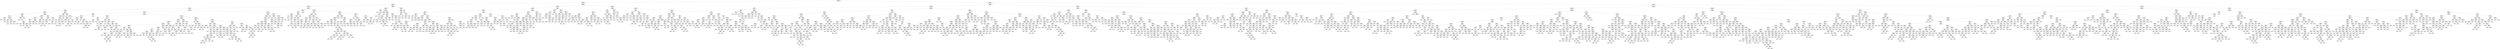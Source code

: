 digraph Tree {
node [shape=box] ;
0 [label="WeekDay <= 1.5\ngini = 0.735\nsamples = 7500\nvalue = [1821, 2465, 2016, 1198]"] ;
1 [label="WeekDay <= 0.5\ngini = 0.719\nsamples = 2060\nvalue = [389, 557, 790, 324]"] ;
0 -> 1 [labeldistance=2.5, labelangle=45, headlabel="True"] ;
2 [label="HotelName <= 340.5\ngini = 0.719\nsamples = 1171\nvalue = [222, 402, 385, 162]"] ;
1 -> 2 ;
3 [label="HotelName <= 229.5\ngini = 0.72\nsamples = 1072\nvalue = [218, 386, 324, 144]"] ;
2 -> 3 ;
4 [label="HotelName <= 93.5\ngini = 0.719\nsamples = 764\nvalue = [143, 236, 275, 110]"] ;
3 -> 4 ;
5 [label="HotelName <= 72.5\ngini = 0.679\nsamples = 248\nvalue = [65, 109, 58, 16]"] ;
4 -> 5 ;
6 [label="HotelName <= 35.5\ngini = 0.664\nsamples = 181\nvalue = [48, 73, 58, 2]"] ;
5 -> 6 ;
7 [label="HotelName <= 12.0\ngini = 0.543\nsamples = 80\nvalue = [16, 50, 13, 1]"] ;
6 -> 7 ;
8 [label="HotelName <= 8.5\ngini = 0.677\nsamples = 42\nvalue = [16, 13, 12, 1]"] ;
7 -> 8 ;
9 [label="HotelName <= 4.0\ngini = 0.133\nsamples = 14\nvalue = [0, 13, 1, 0]"] ;
8 -> 9 ;
10 [label="gini = 0.0\nsamples = 1\nvalue = [0, 0, 1, 0]"] ;
9 -> 10 ;
11 [label="gini = 0.0\nsamples = 13\nvalue = [0, 13, 0, 0]"] ;
9 -> 11 ;
12 [label="SnapshotDate <= 5.5\ngini = 0.518\nsamples = 28\nvalue = [16, 0, 11, 1]"] ;
8 -> 12 ;
13 [label="DayDiff <= 7.0\ngini = 0.133\nsamples = 14\nvalue = [13, 0, 1, 0]"] ;
12 -> 13 ;
14 [label="gini = 0.0\nsamples = 1\nvalue = [0, 0, 1, 0]"] ;
13 -> 14 ;
15 [label="gini = 0.0\nsamples = 13\nvalue = [13, 0, 0, 0]"] ;
13 -> 15 ;
16 [label="CheckinDate <= 48.0\ngini = 0.439\nsamples = 14\nvalue = [3, 0, 10, 1]"] ;
12 -> 16 ;
17 [label="DayDiff <= 8.5\ngini = 0.444\nsamples = 3\nvalue = [2, 0, 0, 1]"] ;
16 -> 17 ;
18 [label="gini = 0.0\nsamples = 1\nvalue = [0, 0, 0, 1]"] ;
17 -> 18 ;
19 [label="gini = 0.0\nsamples = 2\nvalue = [2, 0, 0, 0]"] ;
17 -> 19 ;
20 [label="CheckinDate <= 70.0\ngini = 0.165\nsamples = 11\nvalue = [1, 0, 10, 0]"] ;
16 -> 20 ;
21 [label="gini = 0.0\nsamples = 10\nvalue = [0, 0, 10, 0]"] ;
20 -> 21 ;
22 [label="gini = 0.0\nsamples = 1\nvalue = [1, 0, 0, 0]"] ;
20 -> 22 ;
23 [label="DayDiff <= 2.0\ngini = 0.051\nsamples = 38\nvalue = [0, 37, 1, 0]"] ;
7 -> 23 ;
24 [label="HotelName <= 18.5\ngini = 0.5\nsamples = 2\nvalue = [0, 1, 1, 0]"] ;
23 -> 24 ;
25 [label="gini = 0.0\nsamples = 1\nvalue = [0, 1, 0, 0]"] ;
24 -> 25 ;
26 [label="gini = 0.0\nsamples = 1\nvalue = [0, 0, 1, 0]"] ;
24 -> 26 ;
27 [label="gini = 0.0\nsamples = 36\nvalue = [0, 36, 0, 0]"] ;
23 -> 27 ;
28 [label="HotelName <= 70.5\ngini = 0.649\nsamples = 101\nvalue = [32, 23, 45, 1]"] ;
6 -> 28 ;
29 [label="HotelName <= 53.5\ngini = 0.548\nsamples = 67\nvalue = [22, 5, 39, 1]"] ;
28 -> 29 ;
30 [label="CheckinDate <= 60.5\ngini = 0.54\nsamples = 27\nvalue = [17, 3, 6, 1]"] ;
29 -> 30 ;
31 [label="CheckinDate <= 38.0\ngini = 0.658\nsamples = 15\nvalue = [6, 2, 6, 1]"] ;
30 -> 31 ;
32 [label="DayDiff <= 3.0\ngini = 0.375\nsamples = 8\nvalue = [6, 0, 2, 0]"] ;
31 -> 32 ;
33 [label="gini = 0.0\nsamples = 1\nvalue = [0, 0, 1, 0]"] ;
32 -> 33 ;
34 [label="DayDiff <= 21.5\ngini = 0.245\nsamples = 7\nvalue = [6, 0, 1, 0]"] ;
32 -> 34 ;
35 [label="gini = 0.0\nsamples = 6\nvalue = [6, 0, 0, 0]"] ;
34 -> 35 ;
36 [label="gini = 0.0\nsamples = 1\nvalue = [0, 0, 1, 0]"] ;
34 -> 36 ;
37 [label="DayDiff <= 8.5\ngini = 0.571\nsamples = 7\nvalue = [0, 2, 4, 1]"] ;
31 -> 37 ;
38 [label="CheckinDate <= 42.0\ngini = 0.625\nsamples = 4\nvalue = [0, 2, 1, 1]"] ;
37 -> 38 ;
39 [label="HotelName <= 45.0\ngini = 0.5\nsamples = 2\nvalue = [0, 0, 1, 1]"] ;
38 -> 39 ;
40 [label="gini = 0.0\nsamples = 1\nvalue = [0, 0, 0, 1]"] ;
39 -> 40 ;
41 [label="gini = 0.0\nsamples = 1\nvalue = [0, 0, 1, 0]"] ;
39 -> 41 ;
42 [label="gini = 0.0\nsamples = 2\nvalue = [0, 2, 0, 0]"] ;
38 -> 42 ;
43 [label="gini = 0.0\nsamples = 3\nvalue = [0, 0, 3, 0]"] ;
37 -> 43 ;
44 [label="CheckinDate <= 70.0\ngini = 0.153\nsamples = 12\nvalue = [11, 1, 0, 0]"] ;
30 -> 44 ;
45 [label="SnapshotDate <= 5.5\ngini = 0.444\nsamples = 3\nvalue = [2, 1, 0, 0]"] ;
44 -> 45 ;
46 [label="gini = 0.0\nsamples = 2\nvalue = [2, 0, 0, 0]"] ;
45 -> 46 ;
47 [label="gini = 0.0\nsamples = 1\nvalue = [0, 1, 0, 0]"] ;
45 -> 47 ;
48 [label="gini = 0.0\nsamples = 9\nvalue = [9, 0, 0, 0]"] ;
44 -> 48 ;
49 [label="DayDiff <= 9.0\ngini = 0.301\nsamples = 40\nvalue = [5, 2, 33, 0]"] ;
29 -> 49 ;
50 [label="DayDiff <= 5.5\ngini = 0.408\nsamples = 7\nvalue = [5, 2, 0, 0]"] ;
49 -> 50 ;
51 [label="SnapshotDate <= 6.0\ngini = 0.278\nsamples = 6\nvalue = [5, 1, 0, 0]"] ;
50 -> 51 ;
52 [label="gini = 0.0\nsamples = 4\nvalue = [4, 0, 0, 0]"] ;
51 -> 52 ;
53 [label="HotelName <= 62.5\ngini = 0.5\nsamples = 2\nvalue = [1, 1, 0, 0]"] ;
51 -> 53 ;
54 [label="gini = 0.0\nsamples = 1\nvalue = [1, 0, 0, 0]"] ;
53 -> 54 ;
55 [label="gini = 0.0\nsamples = 1\nvalue = [0, 1, 0, 0]"] ;
53 -> 55 ;
56 [label="gini = 0.0\nsamples = 1\nvalue = [0, 1, 0, 0]"] ;
50 -> 56 ;
57 [label="gini = 0.0\nsamples = 33\nvalue = [0, 0, 33, 0]"] ;
49 -> 57 ;
58 [label="CheckinDate <= 70.0\ngini = 0.602\nsamples = 34\nvalue = [10, 18, 6, 0]"] ;
28 -> 58 ;
59 [label="CheckinDate <= 48.0\ngini = 0.474\nsamples = 25\nvalue = [2, 17, 6, 0]"] ;
58 -> 59 ;
60 [label="DayDiff <= 9.0\ngini = 0.604\nsamples = 15\nvalue = [2, 7, 6, 0]"] ;
59 -> 60 ;
61 [label="DayDiff <= 2.0\ngini = 0.346\nsamples = 9\nvalue = [0, 7, 2, 0]"] ;
60 -> 61 ;
62 [label="gini = 0.0\nsamples = 2\nvalue = [0, 0, 2, 0]"] ;
61 -> 62 ;
63 [label="gini = 0.0\nsamples = 7\nvalue = [0, 7, 0, 0]"] ;
61 -> 63 ;
64 [label="DayDiff <= 13.5\ngini = 0.444\nsamples = 6\nvalue = [2, 0, 4, 0]"] ;
60 -> 64 ;
65 [label="gini = 0.0\nsamples = 4\nvalue = [0, 0, 4, 0]"] ;
64 -> 65 ;
66 [label="gini = 0.0\nsamples = 2\nvalue = [2, 0, 0, 0]"] ;
64 -> 66 ;
67 [label="gini = 0.0\nsamples = 10\nvalue = [0, 10, 0, 0]"] ;
59 -> 67 ;
68 [label="HotelName <= 71.5\ngini = 0.198\nsamples = 9\nvalue = [8, 1, 0, 0]"] ;
58 -> 68 ;
69 [label="gini = 0.0\nsamples = 1\nvalue = [0, 1, 0, 0]"] ;
68 -> 69 ;
70 [label="gini = 0.0\nsamples = 8\nvalue = [8, 0, 0, 0]"] ;
68 -> 70 ;
71 [label="HotelName <= 85.5\ngini = 0.603\nsamples = 67\nvalue = [17, 36, 0, 14]"] ;
5 -> 71 ;
72 [label="HotelName <= 77.0\ngini = 0.418\nsamples = 45\nvalue = [3, 33, 0, 9]"] ;
71 -> 72 ;
73 [label="DayDiff <= 25.5\ngini = 0.56\nsamples = 15\nvalue = [3, 3, 0, 9]"] ;
72 -> 73 ;
74 [label="CheckinDate <= 38.0\ngini = 0.375\nsamples = 12\nvalue = [0, 3, 0, 9]"] ;
73 -> 74 ;
75 [label="DayDiff <= 1.5\ngini = 0.375\nsamples = 4\nvalue = [0, 3, 0, 1]"] ;
74 -> 75 ;
76 [label="gini = 0.0\nsamples = 1\nvalue = [0, 0, 0, 1]"] ;
75 -> 76 ;
77 [label="gini = 0.0\nsamples = 3\nvalue = [0, 3, 0, 0]"] ;
75 -> 77 ;
78 [label="gini = 0.0\nsamples = 8\nvalue = [0, 0, 0, 8]"] ;
74 -> 78 ;
79 [label="gini = 0.0\nsamples = 3\nvalue = [3, 0, 0, 0]"] ;
73 -> 79 ;
80 [label="gini = 0.0\nsamples = 30\nvalue = [0, 30, 0, 0]"] ;
72 -> 80 ;
81 [label="SnapshotDate <= 1.5\ngini = 0.525\nsamples = 22\nvalue = [14, 3, 0, 5]"] ;
71 -> 81 ;
82 [label="gini = 0.0\nsamples = 2\nvalue = [0, 2, 0, 0]"] ;
81 -> 82 ;
83 [label="CheckinDate <= 67.0\ngini = 0.445\nsamples = 20\nvalue = [14, 1, 0, 5]"] ;
81 -> 83 ;
84 [label="CheckinDate <= 48.0\ngini = 0.364\nsamples = 18\nvalue = [14, 1, 0, 3]"] ;
83 -> 84 ;
85 [label="DayDiff <= 8.5\ngini = 0.568\nsamples = 9\nvalue = [5, 1, 0, 3]"] ;
84 -> 85 ;
86 [label="HotelName <= 91.5\ngini = 0.278\nsamples = 6\nvalue = [5, 1, 0, 0]"] ;
85 -> 86 ;
87 [label="CheckinDate <= 40.0\ngini = 0.5\nsamples = 2\nvalue = [1, 1, 0, 0]"] ;
86 -> 87 ;
88 [label="gini = 0.0\nsamples = 1\nvalue = [0, 1, 0, 0]"] ;
87 -> 88 ;
89 [label="gini = 0.0\nsamples = 1\nvalue = [1, 0, 0, 0]"] ;
87 -> 89 ;
90 [label="gini = 0.0\nsamples = 4\nvalue = [4, 0, 0, 0]"] ;
86 -> 90 ;
91 [label="gini = 0.0\nsamples = 3\nvalue = [0, 0, 0, 3]"] ;
85 -> 91 ;
92 [label="gini = 0.0\nsamples = 9\nvalue = [9, 0, 0, 0]"] ;
84 -> 92 ;
93 [label="gini = 0.0\nsamples = 2\nvalue = [0, 0, 0, 2]"] ;
83 -> 93 ;
94 [label="CheckinDate <= 74.0\ngini = 0.707\nsamples = 516\nvalue = [78, 127, 217, 94]"] ;
4 -> 94 ;
95 [label="HotelName <= 105.0\ngini = 0.724\nsamples = 417\nvalue = [69, 114, 155, 79]"] ;
94 -> 95 ;
96 [label="CheckinDate <= 67.0\ngini = 0.544\nsamples = 39\nvalue = [4, 4, 25, 6]"] ;
95 -> 96 ;
97 [label="CheckinDate <= 48.0\ngini = 0.477\nsamples = 36\nvalue = [1, 4, 25, 6]"] ;
96 -> 97 ;
98 [label="DayDiff <= 8.5\ngini = 0.631\nsamples = 15\nvalue = [0, 3, 7, 5]"] ;
97 -> 98 ;
99 [label="DayDiff <= 1.5\ngini = 0.375\nsamples = 8\nvalue = [0, 2, 6, 0]"] ;
98 -> 99 ;
100 [label="SnapshotDate <= 4.0\ngini = 0.444\nsamples = 3\nvalue = [0, 2, 1, 0]"] ;
99 -> 100 ;
101 [label="HotelName <= 97.0\ngini = 0.5\nsamples = 2\nvalue = [0, 1, 1, 0]"] ;
100 -> 101 ;
102 [label="gini = 0.0\nsamples = 1\nvalue = [0, 1, 0, 0]"] ;
101 -> 102 ;
103 [label="gini = 0.0\nsamples = 1\nvalue = [0, 0, 1, 0]"] ;
101 -> 103 ;
104 [label="gini = 0.0\nsamples = 1\nvalue = [0, 1, 0, 0]"] ;
100 -> 104 ;
105 [label="gini = 0.0\nsamples = 5\nvalue = [0, 0, 5, 0]"] ;
99 -> 105 ;
106 [label="DayDiff <= 14.5\ngini = 0.449\nsamples = 7\nvalue = [0, 1, 1, 5]"] ;
98 -> 106 ;
107 [label="gini = 0.0\nsamples = 5\nvalue = [0, 0, 0, 5]"] ;
106 -> 107 ;
108 [label="DayDiff <= 18.0\ngini = 0.5\nsamples = 2\nvalue = [0, 1, 1, 0]"] ;
106 -> 108 ;
109 [label="gini = 0.0\nsamples = 1\nvalue = [0, 0, 1, 0]"] ;
108 -> 109 ;
110 [label="gini = 0.0\nsamples = 1\nvalue = [0, 1, 0, 0]"] ;
108 -> 110 ;
111 [label="SnapshotDate <= 5.5\ngini = 0.259\nsamples = 21\nvalue = [1, 1, 18, 1]"] ;
97 -> 111 ;
112 [label="gini = 0.0\nsamples = 9\nvalue = [0, 0, 9, 0]"] ;
111 -> 112 ;
113 [label="SnapshotDate <= 6.5\ngini = 0.417\nsamples = 12\nvalue = [1, 1, 9, 1]"] ;
111 -> 113 ;
114 [label="HotelName <= 103.5\ngini = 0.5\nsamples = 2\nvalue = [0, 1, 0, 1]"] ;
113 -> 114 ;
115 [label="gini = 0.0\nsamples = 1\nvalue = [0, 0, 0, 1]"] ;
114 -> 115 ;
116 [label="gini = 0.0\nsamples = 1\nvalue = [0, 1, 0, 0]"] ;
114 -> 116 ;
117 [label="SnapshotDate <= 7.5\ngini = 0.18\nsamples = 10\nvalue = [1, 0, 9, 0]"] ;
113 -> 117 ;
118 [label="DayDiff <= 22.0\ngini = 0.444\nsamples = 3\nvalue = [1, 0, 2, 0]"] ;
117 -> 118 ;
119 [label="HotelName <= 97.0\ngini = 0.5\nsamples = 2\nvalue = [1, 0, 1, 0]"] ;
118 -> 119 ;
120 [label="gini = 0.0\nsamples = 1\nvalue = [0, 0, 1, 0]"] ;
119 -> 120 ;
121 [label="gini = 0.0\nsamples = 1\nvalue = [1, 0, 0, 0]"] ;
119 -> 121 ;
122 [label="gini = 0.0\nsamples = 1\nvalue = [0, 0, 1, 0]"] ;
118 -> 122 ;
123 [label="gini = 0.0\nsamples = 7\nvalue = [0, 0, 7, 0]"] ;
117 -> 123 ;
124 [label="gini = 0.0\nsamples = 3\nvalue = [3, 0, 0, 0]"] ;
96 -> 124 ;
125 [label="HotelName <= 111.5\ngini = 0.73\nsamples = 378\nvalue = [65, 110, 130, 73]"] ;
95 -> 125 ;
126 [label="HotelName <= 106.5\ngini = 0.675\nsamples = 45\nvalue = [4, 9, 11, 21]"] ;
125 -> 126 ;
127 [label="DayDiff <= 11.5\ngini = 0.594\nsamples = 8\nvalue = [1, 4, 0, 3]"] ;
126 -> 127 ;
128 [label="DayDiff <= 3.5\ngini = 0.32\nsamples = 5\nvalue = [0, 4, 0, 1]"] ;
127 -> 128 ;
129 [label="gini = 0.0\nsamples = 1\nvalue = [0, 0, 0, 1]"] ;
128 -> 129 ;
130 [label="gini = 0.0\nsamples = 4\nvalue = [0, 4, 0, 0]"] ;
128 -> 130 ;
131 [label="CheckinDate <= 44.0\ngini = 0.444\nsamples = 3\nvalue = [1, 0, 0, 2]"] ;
127 -> 131 ;
132 [label="gini = 0.0\nsamples = 2\nvalue = [0, 0, 0, 2]"] ;
131 -> 132 ;
133 [label="gini = 0.0\nsamples = 1\nvalue = [1, 0, 0, 0]"] ;
131 -> 133 ;
134 [label="SnapshotDate <= 1.5\ngini = 0.65\nsamples = 37\nvalue = [3, 5, 11, 18]"] ;
126 -> 134 ;
135 [label="HotelName <= 110.0\ngini = 0.611\nsamples = 6\nvalue = [1, 2, 3, 0]"] ;
134 -> 135 ;
136 [label="DayDiff <= 11.5\ngini = 0.48\nsamples = 5\nvalue = [0, 2, 3, 0]"] ;
135 -> 136 ;
137 [label="gini = 0.0\nsamples = 2\nvalue = [0, 0, 2, 0]"] ;
136 -> 137 ;
138 [label="SnapshotDate <= 0.5\ngini = 0.444\nsamples = 3\nvalue = [0, 2, 1, 0]"] ;
136 -> 138 ;
139 [label="gini = 0.0\nsamples = 1\nvalue = [0, 0, 1, 0]"] ;
138 -> 139 ;
140 [label="gini = 0.0\nsamples = 2\nvalue = [0, 2, 0, 0]"] ;
138 -> 140 ;
141 [label="gini = 0.0\nsamples = 1\nvalue = [1, 0, 0, 0]"] ;
135 -> 141 ;
142 [label="CheckinDate <= 40.0\ngini = 0.583\nsamples = 31\nvalue = [2, 3, 8, 18]"] ;
134 -> 142 ;
143 [label="SnapshotDate <= 5.5\ngini = 0.667\nsamples = 3\nvalue = [1, 1, 0, 1]"] ;
142 -> 143 ;
144 [label="gini = 0.0\nsamples = 1\nvalue = [1, 0, 0, 0]"] ;
143 -> 144 ;
145 [label="HotelName <= 110.5\ngini = 0.5\nsamples = 2\nvalue = [0, 1, 0, 1]"] ;
143 -> 145 ;
146 [label="gini = 0.0\nsamples = 1\nvalue = [0, 0, 0, 1]"] ;
145 -> 146 ;
147 [label="gini = 0.0\nsamples = 1\nvalue = [0, 1, 0, 0]"] ;
145 -> 147 ;
148 [label="HotelName <= 109.5\ngini = 0.543\nsamples = 28\nvalue = [1, 2, 8, 17]"] ;
142 -> 148 ;
149 [label="DayDiff <= 20.5\ngini = 0.43\nsamples = 11\nvalue = [0, 2, 1, 8]"] ;
148 -> 149 ;
150 [label="DayDiff <= 11.0\ngini = 0.611\nsamples = 6\nvalue = [0, 2, 1, 3]"] ;
149 -> 150 ;
151 [label="HotelName <= 108.5\ngini = 0.444\nsamples = 3\nvalue = [0, 0, 1, 2]"] ;
150 -> 151 ;
152 [label="gini = 0.0\nsamples = 1\nvalue = [0, 0, 1, 0]"] ;
151 -> 152 ;
153 [label="gini = 0.0\nsamples = 2\nvalue = [0, 0, 0, 2]"] ;
151 -> 153 ;
154 [label="HotelName <= 108.5\ngini = 0.444\nsamples = 3\nvalue = [0, 2, 0, 1]"] ;
150 -> 154 ;
155 [label="gini = 0.0\nsamples = 1\nvalue = [0, 0, 0, 1]"] ;
154 -> 155 ;
156 [label="gini = 0.0\nsamples = 2\nvalue = [0, 2, 0, 0]"] ;
154 -> 156 ;
157 [label="gini = 0.0\nsamples = 5\nvalue = [0, 0, 0, 5]"] ;
149 -> 157 ;
158 [label="DayDiff <= 23.0\ngini = 0.547\nsamples = 17\nvalue = [1, 0, 7, 9]"] ;
148 -> 158 ;
159 [label="DayDiff <= 7.5\ngini = 0.462\nsamples = 13\nvalue = [1, 0, 3, 9]"] ;
158 -> 159 ;
160 [label="HotelName <= 110.5\ngini = 0.48\nsamples = 5\nvalue = [0, 0, 3, 2]"] ;
159 -> 160 ;
161 [label="gini = 0.0\nsamples = 2\nvalue = [0, 0, 0, 2]"] ;
160 -> 161 ;
162 [label="gini = 0.0\nsamples = 3\nvalue = [0, 0, 3, 0]"] ;
160 -> 162 ;
163 [label="DayDiff <= 9.5\ngini = 0.219\nsamples = 8\nvalue = [1, 0, 0, 7]"] ;
159 -> 163 ;
164 [label="HotelName <= 110.5\ngini = 0.5\nsamples = 2\nvalue = [1, 0, 0, 1]"] ;
163 -> 164 ;
165 [label="gini = 0.0\nsamples = 1\nvalue = [0, 0, 0, 1]"] ;
164 -> 165 ;
166 [label="gini = 0.0\nsamples = 1\nvalue = [1, 0, 0, 0]"] ;
164 -> 166 ;
167 [label="gini = 0.0\nsamples = 6\nvalue = [0, 0, 0, 6]"] ;
163 -> 167 ;
168 [label="gini = 0.0\nsamples = 4\nvalue = [0, 0, 4, 0]"] ;
158 -> 168 ;
169 [label="HotelName <= 178.0\ngini = 0.722\nsamples = 333\nvalue = [61, 101, 119, 52]"] ;
125 -> 169 ;
170 [label="HotelName <= 154.5\ngini = 0.694\nsamples = 163\nvalue = [25, 65, 54, 19]"] ;
169 -> 170 ;
171 [label="DayDiff <= 30.5\ngini = 0.708\nsamples = 131\nvalue = [24, 36, 53, 18]"] ;
170 -> 171 ;
172 [label="HotelName <= 130.5\ngini = 0.696\nsamples = 120\nvalue = [18, 32, 52, 18]"] ;
171 -> 172 ;
173 [label="SnapshotDate <= 3.5\ngini = 0.671\nsamples = 102\nvalue = [9, 29, 47, 17]"] ;
172 -> 173 ;
174 [label="HotelName <= 118.0\ngini = 0.718\nsamples = 36\nvalue = [5, 14, 9, 8]"] ;
173 -> 174 ;
175 [label="DayDiff <= 17.5\ngini = 0.32\nsamples = 5\nvalue = [1, 4, 0, 0]"] ;
174 -> 175 ;
176 [label="gini = 0.0\nsamples = 4\nvalue = [0, 4, 0, 0]"] ;
175 -> 176 ;
177 [label="gini = 0.0\nsamples = 1\nvalue = [1, 0, 0, 0]"] ;
175 -> 177 ;
178 [label="HotelName <= 125.5\ngini = 0.728\nsamples = 31\nvalue = [4, 10, 9, 8]"] ;
174 -> 178 ;
179 [label="DayDiff <= 11.5\ngini = 0.734\nsamples = 17\nvalue = [4, 3, 4, 6]"] ;
178 -> 179 ;
180 [label="DayDiff <= 3.0\ngini = 0.74\nsamples = 10\nvalue = [2, 3, 3, 2]"] ;
179 -> 180 ;
181 [label="HotelName <= 124.0\ngini = 0.444\nsamples = 3\nvalue = [0, 1, 0, 2]"] ;
180 -> 181 ;
182 [label="gini = 0.0\nsamples = 2\nvalue = [0, 0, 0, 2]"] ;
181 -> 182 ;
183 [label="gini = 0.0\nsamples = 1\nvalue = [0, 1, 0, 0]"] ;
181 -> 183 ;
184 [label="HotelName <= 124.5\ngini = 0.653\nsamples = 7\nvalue = [2, 2, 3, 0]"] ;
180 -> 184 ;
185 [label="CheckinDate <= 47.0\ngini = 0.64\nsamples = 5\nvalue = [2, 2, 1, 0]"] ;
184 -> 185 ;
186 [label="HotelName <= 121.5\ngini = 0.5\nsamples = 4\nvalue = [2, 2, 0, 0]"] ;
185 -> 186 ;
187 [label="gini = 0.0\nsamples = 1\nvalue = [1, 0, 0, 0]"] ;
186 -> 187 ;
188 [label="HotelName <= 123.5\ngini = 0.444\nsamples = 3\nvalue = [1, 2, 0, 0]"] ;
186 -> 188 ;
189 [label="gini = 0.0\nsamples = 2\nvalue = [0, 2, 0, 0]"] ;
188 -> 189 ;
190 [label="gini = 0.0\nsamples = 1\nvalue = [1, 0, 0, 0]"] ;
188 -> 190 ;
191 [label="gini = 0.0\nsamples = 1\nvalue = [0, 0, 1, 0]"] ;
185 -> 191 ;
192 [label="gini = 0.0\nsamples = 2\nvalue = [0, 0, 2, 0]"] ;
184 -> 192 ;
193 [label="HotelName <= 122.0\ngini = 0.571\nsamples = 7\nvalue = [2, 0, 1, 4]"] ;
179 -> 193 ;
194 [label="gini = 0.0\nsamples = 1\nvalue = [0, 0, 1, 0]"] ;
193 -> 194 ;
195 [label="HotelName <= 124.0\ngini = 0.444\nsamples = 6\nvalue = [2, 0, 0, 4]"] ;
193 -> 195 ;
196 [label="gini = 0.0\nsamples = 3\nvalue = [0, 0, 0, 3]"] ;
195 -> 196 ;
197 [label="CheckinDate <= 44.0\ngini = 0.444\nsamples = 3\nvalue = [2, 0, 0, 1]"] ;
195 -> 197 ;
198 [label="gini = 0.0\nsamples = 1\nvalue = [0, 0, 0, 1]"] ;
197 -> 198 ;
199 [label="gini = 0.0\nsamples = 2\nvalue = [2, 0, 0, 0]"] ;
197 -> 199 ;
200 [label="DayDiff <= 6.5\ngini = 0.602\nsamples = 14\nvalue = [0, 7, 5, 2]"] ;
178 -> 200 ;
201 [label="DayDiff <= 3.5\ngini = 0.444\nsamples = 3\nvalue = [0, 1, 0, 2]"] ;
200 -> 201 ;
202 [label="HotelName <= 128.0\ngini = 0.5\nsamples = 2\nvalue = [0, 1, 0, 1]"] ;
201 -> 202 ;
203 [label="gini = 0.0\nsamples = 1\nvalue = [0, 1, 0, 0]"] ;
202 -> 203 ;
204 [label="gini = 0.0\nsamples = 1\nvalue = [0, 0, 0, 1]"] ;
202 -> 204 ;
205 [label="gini = 0.0\nsamples = 1\nvalue = [0, 0, 0, 1]"] ;
201 -> 205 ;
206 [label="HotelName <= 128.5\ngini = 0.496\nsamples = 11\nvalue = [0, 6, 5, 0]"] ;
200 -> 206 ;
207 [label="SnapshotDate <= 0.5\ngini = 0.444\nsamples = 6\nvalue = [0, 2, 4, 0]"] ;
206 -> 207 ;
208 [label="CheckinDate <= 9.0\ngini = 0.444\nsamples = 3\nvalue = [0, 2, 1, 0]"] ;
207 -> 208 ;
209 [label="gini = 0.0\nsamples = 1\nvalue = [0, 0, 1, 0]"] ;
208 -> 209 ;
210 [label="gini = 0.0\nsamples = 2\nvalue = [0, 2, 0, 0]"] ;
208 -> 210 ;
211 [label="gini = 0.0\nsamples = 3\nvalue = [0, 0, 3, 0]"] ;
207 -> 211 ;
212 [label="DayDiff <= 21.5\ngini = 0.32\nsamples = 5\nvalue = [0, 4, 1, 0]"] ;
206 -> 212 ;
213 [label="gini = 0.0\nsamples = 4\nvalue = [0, 4, 0, 0]"] ;
212 -> 213 ;
214 [label="gini = 0.0\nsamples = 1\nvalue = [0, 0, 1, 0]"] ;
212 -> 214 ;
215 [label="HotelName <= 123.5\ngini = 0.595\nsamples = 66\nvalue = [4, 15, 38, 9]"] ;
173 -> 215 ;
216 [label="HotelName <= 122.5\ngini = 0.681\nsamples = 36\nvalue = [3, 12, 15, 6]"] ;
215 -> 216 ;
217 [label="DayDiff <= 10.0\ngini = 0.57\nsamples = 25\nvalue = [2, 6, 15, 2]"] ;
216 -> 217 ;
218 [label="HotelName <= 117.5\ngini = 0.658\nsamples = 15\nvalue = [1, 6, 6, 2]"] ;
217 -> 218 ;
219 [label="HotelName <= 113.5\ngini = 0.375\nsamples = 8\nvalue = [0, 6, 2, 0]"] ;
218 -> 219 ;
220 [label="gini = 0.0\nsamples = 2\nvalue = [0, 0, 2, 0]"] ;
219 -> 220 ;
221 [label="gini = 0.0\nsamples = 6\nvalue = [0, 6, 0, 0]"] ;
219 -> 221 ;
222 [label="DayDiff <= 1.5\ngini = 0.571\nsamples = 7\nvalue = [1, 0, 4, 2]"] ;
218 -> 222 ;
223 [label="gini = 0.0\nsamples = 1\nvalue = [1, 0, 0, 0]"] ;
222 -> 223 ;
224 [label="SnapshotDate <= 7.5\ngini = 0.444\nsamples = 6\nvalue = [0, 0, 4, 2]"] ;
222 -> 224 ;
225 [label="gini = 0.0\nsamples = 3\nvalue = [0, 0, 3, 0]"] ;
224 -> 225 ;
226 [label="DayDiff <= 5.5\ngini = 0.444\nsamples = 3\nvalue = [0, 0, 1, 2]"] ;
224 -> 226 ;
227 [label="gini = 0.0\nsamples = 1\nvalue = [0, 0, 0, 1]"] ;
226 -> 227 ;
228 [label="SnapshotDate <= 8.5\ngini = 0.5\nsamples = 2\nvalue = [0, 0, 1, 1]"] ;
226 -> 228 ;
229 [label="gini = 0.0\nsamples = 1\nvalue = [0, 0, 0, 1]"] ;
228 -> 229 ;
230 [label="gini = 0.0\nsamples = 1\nvalue = [0, 0, 1, 0]"] ;
228 -> 230 ;
231 [label="SnapshotDate <= 6.5\ngini = 0.18\nsamples = 10\nvalue = [1, 0, 9, 0]"] ;
217 -> 231 ;
232 [label="HotelName <= 120.0\ngini = 0.5\nsamples = 2\nvalue = [1, 0, 1, 0]"] ;
231 -> 232 ;
233 [label="gini = 0.0\nsamples = 1\nvalue = [1, 0, 0, 0]"] ;
232 -> 233 ;
234 [label="gini = 0.0\nsamples = 1\nvalue = [0, 0, 1, 0]"] ;
232 -> 234 ;
235 [label="gini = 0.0\nsamples = 8\nvalue = [0, 0, 8, 0]"] ;
231 -> 235 ;
236 [label="DayDiff <= 22.0\ngini = 0.562\nsamples = 11\nvalue = [1, 6, 0, 4]"] ;
216 -> 236 ;
237 [label="CheckinDate <= 48.0\ngini = 0.571\nsamples = 7\nvalue = [1, 2, 0, 4]"] ;
236 -> 237 ;
238 [label="SnapshotDate <= 5.5\ngini = 0.444\nsamples = 3\nvalue = [1, 2, 0, 0]"] ;
237 -> 238 ;
239 [label="gini = 0.0\nsamples = 1\nvalue = [1, 0, 0, 0]"] ;
238 -> 239 ;
240 [label="gini = 0.0\nsamples = 2\nvalue = [0, 2, 0, 0]"] ;
238 -> 240 ;
241 [label="gini = 0.0\nsamples = 4\nvalue = [0, 0, 0, 4]"] ;
237 -> 241 ;
242 [label="gini = 0.0\nsamples = 4\nvalue = [0, 4, 0, 0]"] ;
236 -> 242 ;
243 [label="HotelName <= 128.5\ngini = 0.391\nsamples = 30\nvalue = [1, 3, 23, 3]"] ;
215 -> 243 ;
244 [label="DayDiff <= 1.5\ngini = 0.177\nsamples = 21\nvalue = [1, 0, 19, 1]"] ;
243 -> 244 ;
245 [label="HotelName <= 125.0\ngini = 0.5\nsamples = 2\nvalue = [0, 0, 1, 1]"] ;
244 -> 245 ;
246 [label="gini = 0.0\nsamples = 1\nvalue = [0, 0, 1, 0]"] ;
245 -> 246 ;
247 [label="gini = 0.0\nsamples = 1\nvalue = [0, 0, 0, 1]"] ;
245 -> 247 ;
248 [label="SnapshotDate <= 10.5\ngini = 0.1\nsamples = 19\nvalue = [1, 0, 18, 0]"] ;
244 -> 248 ;
249 [label="gini = 0.0\nsamples = 15\nvalue = [0, 0, 15, 0]"] ;
248 -> 249 ;
250 [label="HotelName <= 126.5\ngini = 0.375\nsamples = 4\nvalue = [1, 0, 3, 0]"] ;
248 -> 250 ;
251 [label="gini = 0.0\nsamples = 1\nvalue = [1, 0, 0, 0]"] ;
250 -> 251 ;
252 [label="gini = 0.0\nsamples = 3\nvalue = [0, 0, 3, 0]"] ;
250 -> 252 ;
253 [label="DayDiff <= 16.5\ngini = 0.642\nsamples = 9\nvalue = [0, 3, 4, 2]"] ;
243 -> 253 ;
254 [label="DayDiff <= 5.5\ngini = 0.32\nsamples = 5\nvalue = [0, 0, 4, 1]"] ;
253 -> 254 ;
255 [label="gini = 0.0\nsamples = 1\nvalue = [0, 0, 0, 1]"] ;
254 -> 255 ;
256 [label="gini = 0.0\nsamples = 4\nvalue = [0, 0, 4, 0]"] ;
254 -> 256 ;
257 [label="CheckinDate <= 48.0\ngini = 0.375\nsamples = 4\nvalue = [0, 3, 0, 1]"] ;
253 -> 257 ;
258 [label="gini = 0.0\nsamples = 1\nvalue = [0, 0, 0, 1]"] ;
257 -> 258 ;
259 [label="gini = 0.0\nsamples = 3\nvalue = [0, 3, 0, 0]"] ;
257 -> 259 ;
260 [label="CheckinDate <= 28.0\ngini = 0.642\nsamples = 18\nvalue = [9, 3, 5, 1]"] ;
172 -> 260 ;
261 [label="HotelName <= 150.0\ngini = 0.375\nsamples = 4\nvalue = [0, 0, 3, 1]"] ;
260 -> 261 ;
262 [label="gini = 0.0\nsamples = 3\nvalue = [0, 0, 3, 0]"] ;
261 -> 262 ;
263 [label="gini = 0.0\nsamples = 1\nvalue = [0, 0, 0, 1]"] ;
261 -> 263 ;
264 [label="SnapshotDate <= 7.5\ngini = 0.52\nsamples = 14\nvalue = [9, 3, 2, 0]"] ;
260 -> 264 ;
265 [label="HotelName <= 140.5\ngini = 0.32\nsamples = 10\nvalue = [8, 0, 2, 0]"] ;
264 -> 265 ;
266 [label="gini = 0.0\nsamples = 4\nvalue = [4, 0, 0, 0]"] ;
265 -> 266 ;
267 [label="CheckinDate <= 40.0\ngini = 0.444\nsamples = 6\nvalue = [4, 0, 2, 0]"] ;
265 -> 267 ;
268 [label="gini = 0.0\nsamples = 1\nvalue = [0, 0, 1, 0]"] ;
267 -> 268 ;
269 [label="HotelName <= 147.5\ngini = 0.32\nsamples = 5\nvalue = [4, 0, 1, 0]"] ;
267 -> 269 ;
270 [label="gini = 0.0\nsamples = 1\nvalue = [0, 0, 1, 0]"] ;
269 -> 270 ;
271 [label="gini = 0.0\nsamples = 4\nvalue = [4, 0, 0, 0]"] ;
269 -> 271 ;
272 [label="DayDiff <= 5.0\ngini = 0.375\nsamples = 4\nvalue = [1, 3, 0, 0]"] ;
264 -> 272 ;
273 [label="gini = 0.0\nsamples = 1\nvalue = [1, 0, 0, 0]"] ;
272 -> 273 ;
274 [label="gini = 0.0\nsamples = 3\nvalue = [0, 3, 0, 0]"] ;
272 -> 274 ;
275 [label="SnapshotDate <= 2.5\ngini = 0.562\nsamples = 11\nvalue = [6, 4, 1, 0]"] ;
171 -> 275 ;
276 [label="HotelName <= 124.0\ngini = 0.5\nsamples = 2\nvalue = [0, 1, 1, 0]"] ;
275 -> 276 ;
277 [label="gini = 0.0\nsamples = 1\nvalue = [0, 1, 0, 0]"] ;
276 -> 277 ;
278 [label="gini = 0.0\nsamples = 1\nvalue = [0, 0, 1, 0]"] ;
276 -> 278 ;
279 [label="SnapshotDate <= 9.5\ngini = 0.444\nsamples = 9\nvalue = [6, 3, 0, 0]"] ;
275 -> 279 ;
280 [label="HotelName <= 124.0\ngini = 0.49\nsamples = 7\nvalue = [4, 3, 0, 0]"] ;
279 -> 280 ;
281 [label="SnapshotDate <= 6.5\ngini = 0.444\nsamples = 3\nvalue = [1, 2, 0, 0]"] ;
280 -> 281 ;
282 [label="gini = 0.0\nsamples = 2\nvalue = [0, 2, 0, 0]"] ;
281 -> 282 ;
283 [label="gini = 0.0\nsamples = 1\nvalue = [1, 0, 0, 0]"] ;
281 -> 283 ;
284 [label="CheckinDate <= 67.0\ngini = 0.375\nsamples = 4\nvalue = [3, 1, 0, 0]"] ;
280 -> 284 ;
285 [label="gini = 0.0\nsamples = 3\nvalue = [3, 0, 0, 0]"] ;
284 -> 285 ;
286 [label="gini = 0.0\nsamples = 1\nvalue = [0, 1, 0, 0]"] ;
284 -> 286 ;
287 [label="gini = 0.0\nsamples = 2\nvalue = [2, 0, 0, 0]"] ;
279 -> 287 ;
288 [label="DayDiff <= 2.5\ngini = 0.176\nsamples = 32\nvalue = [1, 29, 1, 1]"] ;
170 -> 288 ;
289 [label="HotelName <= 165.0\ngini = 0.667\nsamples = 3\nvalue = [1, 0, 1, 1]"] ;
288 -> 289 ;
290 [label="gini = 0.0\nsamples = 1\nvalue = [1, 0, 0, 0]"] ;
289 -> 290 ;
291 [label="HotelName <= 170.0\ngini = 0.5\nsamples = 2\nvalue = [0, 0, 1, 1]"] ;
289 -> 291 ;
292 [label="gini = 0.0\nsamples = 1\nvalue = [0, 0, 0, 1]"] ;
291 -> 292 ;
293 [label="gini = 0.0\nsamples = 1\nvalue = [0, 0, 1, 0]"] ;
291 -> 293 ;
294 [label="gini = 0.0\nsamples = 29\nvalue = [0, 29, 0, 0]"] ;
288 -> 294 ;
295 [label="HotelName <= 180.5\ngini = 0.726\nsamples = 170\nvalue = [36, 36, 65, 33]"] ;
169 -> 295 ;
296 [label="CheckinDate <= 12.5\ngini = 0.277\nsamples = 19\nvalue = [1, 2, 16, 0]"] ;
295 -> 296 ;
297 [label="gini = 0.0\nsamples = 1\nvalue = [1, 0, 0, 0]"] ;
296 -> 297 ;
298 [label="DayDiff <= 6.0\ngini = 0.198\nsamples = 18\nvalue = [0, 2, 16, 0]"] ;
296 -> 298 ;
299 [label="DayDiff <= 1.5\ngini = 0.5\nsamples = 2\nvalue = [0, 1, 1, 0]"] ;
298 -> 299 ;
300 [label="gini = 0.0\nsamples = 1\nvalue = [0, 0, 1, 0]"] ;
299 -> 300 ;
301 [label="gini = 0.0\nsamples = 1\nvalue = [0, 1, 0, 0]"] ;
299 -> 301 ;
302 [label="SnapshotDate <= 1.5\ngini = 0.117\nsamples = 16\nvalue = [0, 1, 15, 0]"] ;
298 -> 302 ;
303 [label="CheckinDate <= 48.0\ngini = 0.444\nsamples = 3\nvalue = [0, 1, 2, 0]"] ;
302 -> 303 ;
304 [label="gini = 0.0\nsamples = 2\nvalue = [0, 0, 2, 0]"] ;
303 -> 304 ;
305 [label="gini = 0.0\nsamples = 1\nvalue = [0, 1, 0, 0]"] ;
303 -> 305 ;
306 [label="gini = 0.0\nsamples = 13\nvalue = [0, 0, 13, 0]"] ;
302 -> 306 ;
307 [label="HotelName <= 212.0\ngini = 0.743\nsamples = 151\nvalue = [35, 34, 49, 33]"] ;
295 -> 307 ;
308 [label="HotelName <= 185.0\ngini = 0.741\nsamples = 96\nvalue = [29, 20, 19, 28]"] ;
307 -> 308 ;
309 [label="DayDiff <= 23.5\ngini = 0.476\nsamples = 19\nvalue = [13, 0, 4, 2]"] ;
308 -> 309 ;
310 [label="CheckinDate <= 38.0\ngini = 0.245\nsamples = 14\nvalue = [12, 0, 0, 2]"] ;
309 -> 310 ;
311 [label="DayDiff <= 10.0\ngini = 0.444\nsamples = 6\nvalue = [4, 0, 0, 2]"] ;
310 -> 311 ;
312 [label="gini = 0.0\nsamples = 4\nvalue = [4, 0, 0, 0]"] ;
311 -> 312 ;
313 [label="gini = 0.0\nsamples = 2\nvalue = [0, 0, 0, 2]"] ;
311 -> 313 ;
314 [label="gini = 0.0\nsamples = 8\nvalue = [8, 0, 0, 0]"] ;
310 -> 314 ;
315 [label="DayDiff <= 28.5\ngini = 0.32\nsamples = 5\nvalue = [1, 0, 4, 0]"] ;
309 -> 315 ;
316 [label="gini = 0.0\nsamples = 4\nvalue = [0, 0, 4, 0]"] ;
315 -> 316 ;
317 [label="gini = 0.0\nsamples = 1\nvalue = [1, 0, 0, 0]"] ;
315 -> 317 ;
318 [label="HotelName <= 190.5\ngini = 0.737\nsamples = 77\nvalue = [16, 20, 15, 26]"] ;
308 -> 318 ;
319 [label="CheckinDate <= 67.0\ngini = 0.541\nsamples = 14\nvalue = [1, 5, 8, 0]"] ;
318 -> 319 ;
320 [label="HotelName <= 188.5\ngini = 0.43\nsamples = 11\nvalue = [1, 2, 8, 0]"] ;
319 -> 320 ;
321 [label="DayDiff <= 23.5\ngini = 0.444\nsamples = 3\nvalue = [1, 2, 0, 0]"] ;
320 -> 321 ;
322 [label="gini = 0.0\nsamples = 2\nvalue = [0, 2, 0, 0]"] ;
321 -> 322 ;
323 [label="gini = 0.0\nsamples = 1\nvalue = [1, 0, 0, 0]"] ;
321 -> 323 ;
324 [label="gini = 0.0\nsamples = 8\nvalue = [0, 0, 8, 0]"] ;
320 -> 324 ;
325 [label="gini = 0.0\nsamples = 3\nvalue = [0, 3, 0, 0]"] ;
319 -> 325 ;
326 [label="CheckinDate <= 48.0\ngini = 0.704\nsamples = 63\nvalue = [15, 15, 7, 26]"] ;
318 -> 326 ;
327 [label="DayDiff <= 13.5\ngini = 0.597\nsamples = 29\nvalue = [3, 4, 5, 17]"] ;
326 -> 327 ;
328 [label="SnapshotDate <= 9.5\ngini = 0.663\nsamples = 24\nvalue = [3, 4, 5, 12]"] ;
327 -> 328 ;
329 [label="HotelName <= 197.5\ngini = 0.624\nsamples = 22\nvalue = [3, 2, 5, 12]"] ;
328 -> 329 ;
330 [label="DayDiff <= 10.5\ngini = 0.555\nsamples = 20\nvalue = [3, 0, 5, 12]"] ;
329 -> 330 ;
331 [label="HotelName <= 192.5\ngini = 0.477\nsamples = 16\nvalue = [3, 0, 2, 11]"] ;
330 -> 331 ;
332 [label="gini = 0.0\nsamples = 8\nvalue = [0, 0, 0, 8]"] ;
331 -> 332 ;
333 [label="DayDiff <= 3.5\ngini = 0.656\nsamples = 8\nvalue = [3, 0, 2, 3]"] ;
331 -> 333 ;
334 [label="CheckinDate <= 38.0\ngini = 0.5\nsamples = 4\nvalue = [0, 0, 2, 2]"] ;
333 -> 334 ;
335 [label="HotelName <= 194.5\ngini = 0.444\nsamples = 3\nvalue = [0, 0, 2, 1]"] ;
334 -> 335 ;
336 [label="gini = 0.0\nsamples = 2\nvalue = [0, 0, 2, 0]"] ;
335 -> 336 ;
337 [label="gini = 0.0\nsamples = 1\nvalue = [0, 0, 0, 1]"] ;
335 -> 337 ;
338 [label="gini = 0.0\nsamples = 1\nvalue = [0, 0, 0, 1]"] ;
334 -> 338 ;
339 [label="HotelName <= 194.5\ngini = 0.375\nsamples = 4\nvalue = [3, 0, 0, 1]"] ;
333 -> 339 ;
340 [label="gini = 0.0\nsamples = 3\nvalue = [3, 0, 0, 0]"] ;
339 -> 340 ;
341 [label="gini = 0.0\nsamples = 1\nvalue = [0, 0, 0, 1]"] ;
339 -> 341 ;
342 [label="HotelName <= 194.0\ngini = 0.375\nsamples = 4\nvalue = [0, 0, 3, 1]"] ;
330 -> 342 ;
343 [label="gini = 0.0\nsamples = 3\nvalue = [0, 0, 3, 0]"] ;
342 -> 343 ;
344 [label="gini = 0.0\nsamples = 1\nvalue = [0, 0, 0, 1]"] ;
342 -> 344 ;
345 [label="gini = 0.0\nsamples = 2\nvalue = [0, 2, 0, 0]"] ;
329 -> 345 ;
346 [label="gini = 0.0\nsamples = 2\nvalue = [0, 2, 0, 0]"] ;
328 -> 346 ;
347 [label="gini = 0.0\nsamples = 5\nvalue = [0, 0, 0, 5]"] ;
327 -> 347 ;
348 [label="HotelName <= 197.0\ngini = 0.697\nsamples = 34\nvalue = [12, 11, 2, 9]"] ;
326 -> 348 ;
349 [label="HotelName <= 194.5\ngini = 0.623\nsamples = 18\nvalue = [4, 9, 0, 5]"] ;
348 -> 349 ;
350 [label="DayDiff <= 27.5\ngini = 0.653\nsamples = 12\nvalue = [4, 3, 0, 5]"] ;
349 -> 350 ;
351 [label="gini = 0.0\nsamples = 4\nvalue = [4, 0, 0, 0]"] ;
350 -> 351 ;
352 [label="SnapshotDate <= 7.0\ngini = 0.469\nsamples = 8\nvalue = [0, 3, 0, 5]"] ;
350 -> 352 ;
353 [label="gini = 0.0\nsamples = 4\nvalue = [0, 0, 0, 4]"] ;
352 -> 353 ;
354 [label="HotelName <= 192.5\ngini = 0.375\nsamples = 4\nvalue = [0, 3, 0, 1]"] ;
352 -> 354 ;
355 [label="gini = 0.0\nsamples = 3\nvalue = [0, 3, 0, 0]"] ;
354 -> 355 ;
356 [label="gini = 0.0\nsamples = 1\nvalue = [0, 0, 0, 1]"] ;
354 -> 356 ;
357 [label="gini = 0.0\nsamples = 6\nvalue = [0, 6, 0, 0]"] ;
349 -> 357 ;
358 [label="DayDiff <= 16.0\ngini = 0.656\nsamples = 16\nvalue = [8, 2, 2, 4]"] ;
348 -> 358 ;
359 [label="HotelName <= 202.0\ngini = 0.56\nsamples = 5\nvalue = [1, 0, 1, 3]"] ;
358 -> 359 ;
360 [label="gini = 0.0\nsamples = 1\nvalue = [0, 0, 1, 0]"] ;
359 -> 360 ;
361 [label="SnapshotDate <= 10.5\ngini = 0.375\nsamples = 4\nvalue = [1, 0, 0, 3]"] ;
359 -> 361 ;
362 [label="gini = 0.0\nsamples = 3\nvalue = [0, 0, 0, 3]"] ;
361 -> 362 ;
363 [label="gini = 0.0\nsamples = 1\nvalue = [1, 0, 0, 0]"] ;
361 -> 363 ;
364 [label="HotelName <= 203.5\ngini = 0.545\nsamples = 11\nvalue = [7, 2, 1, 1]"] ;
358 -> 364 ;
365 [label="SnapshotDate <= 1.5\ngini = 0.46\nsamples = 10\nvalue = [7, 2, 1, 0]"] ;
364 -> 365 ;
366 [label="gini = 0.0\nsamples = 1\nvalue = [0, 1, 0, 0]"] ;
365 -> 366 ;
367 [label="SnapshotDate <= 2.5\ngini = 0.37\nsamples = 9\nvalue = [7, 1, 1, 0]"] ;
365 -> 367 ;
368 [label="HotelName <= 202.0\ngini = 0.5\nsamples = 2\nvalue = [1, 0, 1, 0]"] ;
367 -> 368 ;
369 [label="gini = 0.0\nsamples = 1\nvalue = [0, 0, 1, 0]"] ;
368 -> 369 ;
370 [label="gini = 0.0\nsamples = 1\nvalue = [1, 0, 0, 0]"] ;
368 -> 370 ;
371 [label="SnapshotDate <= 10.0\ngini = 0.245\nsamples = 7\nvalue = [6, 1, 0, 0]"] ;
367 -> 371 ;
372 [label="gini = 0.0\nsamples = 5\nvalue = [5, 0, 0, 0]"] ;
371 -> 372 ;
373 [label="HotelName <= 200.0\ngini = 0.5\nsamples = 2\nvalue = [1, 1, 0, 0]"] ;
371 -> 373 ;
374 [label="gini = 0.0\nsamples = 1\nvalue = [1, 0, 0, 0]"] ;
373 -> 374 ;
375 [label="gini = 0.0\nsamples = 1\nvalue = [0, 1, 0, 0]"] ;
373 -> 375 ;
376 [label="gini = 0.0\nsamples = 1\nvalue = [0, 0, 0, 1]"] ;
364 -> 376 ;
377 [label="DayDiff <= 10.5\ngini = 0.618\nsamples = 55\nvalue = [6, 14, 30, 5]"] ;
307 -> 377 ;
378 [label="HotelName <= 219.5\ngini = 0.485\nsamples = 13\nvalue = [2, 9, 1, 1]"] ;
377 -> 378 ;
379 [label="HotelName <= 214.0\ngini = 0.314\nsamples = 11\nvalue = [1, 9, 1, 0]"] ;
378 -> 379 ;
380 [label="gini = 0.0\nsamples = 1\nvalue = [0, 0, 1, 0]"] ;
379 -> 380 ;
381 [label="HotelName <= 218.5\ngini = 0.18\nsamples = 10\nvalue = [1, 9, 0, 0]"] ;
379 -> 381 ;
382 [label="gini = 0.0\nsamples = 7\nvalue = [0, 7, 0, 0]"] ;
381 -> 382 ;
383 [label="DayDiff <= 2.0\ngini = 0.444\nsamples = 3\nvalue = [1, 2, 0, 0]"] ;
381 -> 383 ;
384 [label="gini = 0.0\nsamples = 2\nvalue = [0, 2, 0, 0]"] ;
383 -> 384 ;
385 [label="gini = 0.0\nsamples = 1\nvalue = [1, 0, 0, 0]"] ;
383 -> 385 ;
386 [label="HotelName <= 224.0\ngini = 0.5\nsamples = 2\nvalue = [1, 0, 0, 1]"] ;
378 -> 386 ;
387 [label="gini = 0.0\nsamples = 1\nvalue = [0, 0, 0, 1]"] ;
386 -> 387 ;
388 [label="gini = 0.0\nsamples = 1\nvalue = [1, 0, 0, 0]"] ;
386 -> 388 ;
389 [label="HotelName <= 218.5\ngini = 0.491\nsamples = 42\nvalue = [4, 5, 29, 4]"] ;
377 -> 389 ;
390 [label="DayDiff <= 11.5\ngini = 0.077\nsamples = 25\nvalue = [0, 1, 24, 0]"] ;
389 -> 390 ;
391 [label="gini = 0.0\nsamples = 1\nvalue = [0, 1, 0, 0]"] ;
390 -> 391 ;
392 [label="gini = 0.0\nsamples = 24\nvalue = [0, 0, 24, 0]"] ;
390 -> 392 ;
393 [label="DayDiff <= 16.5\ngini = 0.747\nsamples = 17\nvalue = [4, 4, 5, 4]"] ;
389 -> 393 ;
394 [label="HotelName <= 227.0\ngini = 0.32\nsamples = 5\nvalue = [0, 0, 4, 1]"] ;
393 -> 394 ;
395 [label="HotelName <= 222.0\ngini = 0.5\nsamples = 2\nvalue = [0, 0, 1, 1]"] ;
394 -> 395 ;
396 [label="gini = 0.0\nsamples = 1\nvalue = [0, 0, 1, 0]"] ;
395 -> 396 ;
397 [label="gini = 0.0\nsamples = 1\nvalue = [0, 0, 0, 1]"] ;
395 -> 397 ;
398 [label="gini = 0.0\nsamples = 3\nvalue = [0, 0, 3, 0]"] ;
394 -> 398 ;
399 [label="SnapshotDate <= 2.5\ngini = 0.708\nsamples = 12\nvalue = [4, 4, 1, 3]"] ;
393 -> 399 ;
400 [label="gini = 0.0\nsamples = 2\nvalue = [0, 0, 0, 2]"] ;
399 -> 400 ;
401 [label="CheckinDate <= 67.0\ngini = 0.66\nsamples = 10\nvalue = [4, 4, 1, 1]"] ;
399 -> 401 ;
402 [label="DayDiff <= 26.0\ngini = 0.656\nsamples = 8\nvalue = [4, 2, 1, 1]"] ;
401 -> 402 ;
403 [label="gini = 0.0\nsamples = 2\nvalue = [0, 2, 0, 0]"] ;
402 -> 403 ;
404 [label="HotelName <= 224.0\ngini = 0.5\nsamples = 6\nvalue = [4, 0, 1, 1]"] ;
402 -> 404 ;
405 [label="SnapshotDate <= 6.5\ngini = 0.5\nsamples = 2\nvalue = [0, 0, 1, 1]"] ;
404 -> 405 ;
406 [label="gini = 0.0\nsamples = 1\nvalue = [0, 0, 0, 1]"] ;
405 -> 406 ;
407 [label="gini = 0.0\nsamples = 1\nvalue = [0, 0, 1, 0]"] ;
405 -> 407 ;
408 [label="gini = 0.0\nsamples = 4\nvalue = [4, 0, 0, 0]"] ;
404 -> 408 ;
409 [label="gini = 0.0\nsamples = 2\nvalue = [0, 2, 0, 0]"] ;
401 -> 409 ;
410 [label="HotelName <= 190.5\ngini = 0.559\nsamples = 99\nvalue = [9, 13, 62, 15]"] ;
94 -> 410 ;
411 [label="HotelName <= 175.5\ngini = 0.524\nsamples = 69\nvalue = [8, 13, 45, 3]"] ;
410 -> 411 ;
412 [label="HotelName <= 165.5\ngini = 0.573\nsamples = 60\nvalue = [8, 13, 36, 3]"] ;
411 -> 412 ;
413 [label="HotelName <= 120.5\ngini = 0.548\nsamples = 57\nvalue = [8, 10, 36, 3]"] ;
412 -> 413 ;
414 [label="HotelName <= 109.5\ngini = 0.455\nsamples = 39\nvalue = [5, 4, 28, 2]"] ;
413 -> 414 ;
415 [label="HotelName <= 105.0\ngini = 0.608\nsamples = 21\nvalue = [4, 3, 12, 2]"] ;
414 -> 415 ;
416 [label="DayDiff <= 22.5\ngini = 0.255\nsamples = 14\nvalue = [1, 1, 12, 0]"] ;
415 -> 416 ;
417 [label="DayDiff <= 19.5\ngini = 0.625\nsamples = 4\nvalue = [1, 1, 2, 0]"] ;
416 -> 417 ;
418 [label="gini = 0.0\nsamples = 1\nvalue = [0, 0, 1, 0]"] ;
417 -> 418 ;
419 [label="DayDiff <= 21.0\ngini = 0.667\nsamples = 3\nvalue = [1, 1, 1, 0]"] ;
417 -> 419 ;
420 [label="gini = 0.0\nsamples = 1\nvalue = [0, 1, 0, 0]"] ;
419 -> 420 ;
421 [label="HotelName <= 102.0\ngini = 0.5\nsamples = 2\nvalue = [1, 0, 1, 0]"] ;
419 -> 421 ;
422 [label="gini = 0.0\nsamples = 1\nvalue = [1, 0, 0, 0]"] ;
421 -> 422 ;
423 [label="gini = 0.0\nsamples = 1\nvalue = [0, 0, 1, 0]"] ;
421 -> 423 ;
424 [label="gini = 0.0\nsamples = 10\nvalue = [0, 0, 10, 0]"] ;
416 -> 424 ;
425 [label="HotelName <= 108.5\ngini = 0.653\nsamples = 7\nvalue = [3, 2, 0, 2]"] ;
415 -> 425 ;
426 [label="DayDiff <= 20.0\ngini = 0.5\nsamples = 4\nvalue = [0, 2, 0, 2]"] ;
425 -> 426 ;
427 [label="gini = 0.0\nsamples = 1\nvalue = [0, 1, 0, 0]"] ;
426 -> 427 ;
428 [label="HotelName <= 107.0\ngini = 0.444\nsamples = 3\nvalue = [0, 1, 0, 2]"] ;
426 -> 428 ;
429 [label="gini = 0.0\nsamples = 1\nvalue = [0, 1, 0, 0]"] ;
428 -> 429 ;
430 [label="gini = 0.0\nsamples = 2\nvalue = [0, 0, 0, 2]"] ;
428 -> 430 ;
431 [label="gini = 0.0\nsamples = 3\nvalue = [3, 0, 0, 0]"] ;
425 -> 431 ;
432 [label="DayDiff <= 21.0\ngini = 0.204\nsamples = 18\nvalue = [1, 1, 16, 0]"] ;
414 -> 432 ;
433 [label="HotelName <= 119.5\ngini = 0.449\nsamples = 7\nvalue = [1, 1, 5, 0]"] ;
432 -> 433 ;
434 [label="HotelName <= 114.5\ngini = 0.625\nsamples = 4\nvalue = [1, 1, 2, 0]"] ;
433 -> 434 ;
435 [label="SnapshotDate <= 9.5\ngini = 0.444\nsamples = 3\nvalue = [1, 0, 2, 0]"] ;
434 -> 435 ;
436 [label="gini = 0.0\nsamples = 1\nvalue = [0, 0, 1, 0]"] ;
435 -> 436 ;
437 [label="SnapshotDate <= 10.5\ngini = 0.5\nsamples = 2\nvalue = [1, 0, 1, 0]"] ;
435 -> 437 ;
438 [label="gini = 0.0\nsamples = 1\nvalue = [1, 0, 0, 0]"] ;
437 -> 438 ;
439 [label="gini = 0.0\nsamples = 1\nvalue = [0, 0, 1, 0]"] ;
437 -> 439 ;
440 [label="gini = 0.0\nsamples = 1\nvalue = [0, 1, 0, 0]"] ;
434 -> 440 ;
441 [label="gini = 0.0\nsamples = 3\nvalue = [0, 0, 3, 0]"] ;
433 -> 441 ;
442 [label="gini = 0.0\nsamples = 11\nvalue = [0, 0, 11, 0]"] ;
432 -> 442 ;
443 [label="HotelName <= 124.0\ngini = 0.66\nsamples = 18\nvalue = [3, 6, 8, 1]"] ;
413 -> 443 ;
444 [label="HotelName <= 122.0\ngini = 0.375\nsamples = 8\nvalue = [2, 6, 0, 0]"] ;
443 -> 444 ;
445 [label="gini = 0.0\nsamples = 2\nvalue = [2, 0, 0, 0]"] ;
444 -> 445 ;
446 [label="gini = 0.0\nsamples = 6\nvalue = [0, 6, 0, 0]"] ;
444 -> 446 ;
447 [label="HotelName <= 154.0\ngini = 0.34\nsamples = 10\nvalue = [1, 0, 8, 1]"] ;
443 -> 447 ;
448 [label="DayDiff <= 19.5\ngini = 0.198\nsamples = 9\nvalue = [0, 0, 8, 1]"] ;
447 -> 448 ;
449 [label="HotelName <= 136.5\ngini = 0.5\nsamples = 2\nvalue = [0, 0, 1, 1]"] ;
448 -> 449 ;
450 [label="gini = 0.0\nsamples = 1\nvalue = [0, 0, 0, 1]"] ;
449 -> 450 ;
451 [label="gini = 0.0\nsamples = 1\nvalue = [0, 0, 1, 0]"] ;
449 -> 451 ;
452 [label="gini = 0.0\nsamples = 7\nvalue = [0, 0, 7, 0]"] ;
448 -> 452 ;
453 [label="gini = 0.0\nsamples = 1\nvalue = [1, 0, 0, 0]"] ;
447 -> 453 ;
454 [label="gini = 0.0\nsamples = 3\nvalue = [0, 3, 0, 0]"] ;
412 -> 454 ;
455 [label="gini = 0.0\nsamples = 9\nvalue = [0, 0, 9, 0]"] ;
411 -> 455 ;
456 [label="HotelName <= 198.0\ngini = 0.518\nsamples = 30\nvalue = [1, 0, 17, 12]"] ;
410 -> 456 ;
457 [label="SnapshotDate <= 8.0\ngini = 0.245\nsamples = 7\nvalue = [1, 0, 0, 6]"] ;
456 -> 457 ;
458 [label="gini = 0.0\nsamples = 6\nvalue = [0, 0, 0, 6]"] ;
457 -> 458 ;
459 [label="gini = 0.0\nsamples = 1\nvalue = [1, 0, 0, 0]"] ;
457 -> 459 ;
460 [label="SnapshotDate <= 8.5\ngini = 0.386\nsamples = 23\nvalue = [0, 0, 17, 6]"] ;
456 -> 460 ;
461 [label="HotelName <= 220.0\ngini = 0.266\nsamples = 19\nvalue = [0, 0, 16, 3]"] ;
460 -> 461 ;
462 [label="gini = 0.0\nsamples = 14\nvalue = [0, 0, 14, 0]"] ;
461 -> 462 ;
463 [label="SnapshotDate <= 6.5\ngini = 0.48\nsamples = 5\nvalue = [0, 0, 2, 3]"] ;
461 -> 463 ;
464 [label="gini = 0.0\nsamples = 3\nvalue = [0, 0, 0, 3]"] ;
463 -> 464 ;
465 [label="gini = 0.0\nsamples = 2\nvalue = [0, 0, 2, 0]"] ;
463 -> 465 ;
466 [label="HotelName <= 206.0\ngini = 0.375\nsamples = 4\nvalue = [0, 0, 1, 3]"] ;
460 -> 466 ;
467 [label="gini = 0.0\nsamples = 3\nvalue = [0, 0, 0, 3]"] ;
466 -> 467 ;
468 [label="gini = 0.0\nsamples = 1\nvalue = [0, 0, 1, 0]"] ;
466 -> 468 ;
469 [label="HotelName <= 242.0\ngini = 0.666\nsamples = 308\nvalue = [75, 150, 49, 34]"] ;
3 -> 469 ;
470 [label="HotelName <= 239.5\ngini = 0.534\nsamples = 79\nvalue = [41, 35, 2, 1]"] ;
469 -> 470 ;
471 [label="HotelName <= 237.5\ngini = 0.346\nsamples = 44\nvalue = [6, 35, 2, 1]"] ;
470 -> 471 ;
472 [label="DayDiff <= 6.0\ngini = 0.119\nsamples = 32\nvalue = [1, 30, 0, 1]"] ;
471 -> 472 ;
473 [label="gini = 0.0\nsamples = 1\nvalue = [0, 0, 0, 1]"] ;
472 -> 473 ;
474 [label="DayDiff <= 33.5\ngini = 0.062\nsamples = 31\nvalue = [1, 30, 0, 0]"] ;
472 -> 474 ;
475 [label="gini = 0.0\nsamples = 28\nvalue = [0, 28, 0, 0]"] ;
474 -> 475 ;
476 [label="HotelName <= 235.0\ngini = 0.444\nsamples = 3\nvalue = [1, 2, 0, 0]"] ;
474 -> 476 ;
477 [label="gini = 0.0\nsamples = 2\nvalue = [0, 2, 0, 0]"] ;
476 -> 477 ;
478 [label="gini = 0.0\nsamples = 1\nvalue = [1, 0, 0, 0]"] ;
476 -> 478 ;
479 [label="DayDiff <= 30.5\ngini = 0.625\nsamples = 12\nvalue = [5, 5, 2, 0]"] ;
471 -> 479 ;
480 [label="SnapshotDate <= 4.5\ngini = 0.5\nsamples = 10\nvalue = [5, 5, 0, 0]"] ;
479 -> 480 ;
481 [label="gini = 0.0\nsamples = 3\nvalue = [3, 0, 0, 0]"] ;
480 -> 481 ;
482 [label="DayDiff <= 21.5\ngini = 0.408\nsamples = 7\nvalue = [2, 5, 0, 0]"] ;
480 -> 482 ;
483 [label="SnapshotDate <= 7.5\ngini = 0.444\nsamples = 3\nvalue = [2, 1, 0, 0]"] ;
482 -> 483 ;
484 [label="gini = 0.0\nsamples = 1\nvalue = [0, 1, 0, 0]"] ;
483 -> 484 ;
485 [label="gini = 0.0\nsamples = 2\nvalue = [2, 0, 0, 0]"] ;
483 -> 485 ;
486 [label="gini = 0.0\nsamples = 4\nvalue = [0, 4, 0, 0]"] ;
482 -> 486 ;
487 [label="gini = 0.0\nsamples = 2\nvalue = [0, 0, 2, 0]"] ;
479 -> 487 ;
488 [label="gini = 0.0\nsamples = 35\nvalue = [35, 0, 0, 0]"] ;
470 -> 488 ;
489 [label="HotelName <= 309.0\ngini = 0.663\nsamples = 229\nvalue = [34, 115, 47, 33]"] ;
469 -> 489 ;
490 [label="HotelName <= 302.0\ngini = 0.557\nsamples = 125\nvalue = [12, 78, 24, 11]"] ;
489 -> 490 ;
491 [label="CheckinDate <= 70.0\ngini = 0.693\nsamples = 82\nvalue = [12, 35, 24, 11]"] ;
490 -> 491 ;
492 [label="CheckinDate <= 42.0\ngini = 0.659\nsamples = 69\nvalue = [9, 35, 14, 11]"] ;
491 -> 492 ;
493 [label="HotelName <= 279.0\ngini = 0.687\nsamples = 19\nvalue = [6, 3, 8, 2]"] ;
492 -> 493 ;
494 [label="HotelName <= 249.5\ngini = 0.612\nsamples = 11\nvalue = [1, 3, 6, 1]"] ;
493 -> 494 ;
495 [label="HotelName <= 245.5\ngini = 0.278\nsamples = 6\nvalue = [1, 0, 5, 0]"] ;
494 -> 495 ;
496 [label="SnapshotDate <= 5.5\ngini = 0.444\nsamples = 3\nvalue = [1, 0, 2, 0]"] ;
495 -> 496 ;
497 [label="gini = 0.0\nsamples = 1\nvalue = [1, 0, 0, 0]"] ;
496 -> 497 ;
498 [label="gini = 0.0\nsamples = 2\nvalue = [0, 0, 2, 0]"] ;
496 -> 498 ;
499 [label="gini = 0.0\nsamples = 3\nvalue = [0, 0, 3, 0]"] ;
495 -> 499 ;
500 [label="CheckinDate <= 38.0\ngini = 0.56\nsamples = 5\nvalue = [0, 3, 1, 1]"] ;
494 -> 500 ;
501 [label="HotelName <= 261.0\ngini = 0.375\nsamples = 4\nvalue = [0, 3, 1, 0]"] ;
500 -> 501 ;
502 [label="HotelName <= 254.5\ngini = 0.5\nsamples = 2\nvalue = [0, 1, 1, 0]"] ;
501 -> 502 ;
503 [label="gini = 0.0\nsamples = 1\nvalue = [0, 1, 0, 0]"] ;
502 -> 503 ;
504 [label="gini = 0.0\nsamples = 1\nvalue = [0, 0, 1, 0]"] ;
502 -> 504 ;
505 [label="gini = 0.0\nsamples = 2\nvalue = [0, 2, 0, 0]"] ;
501 -> 505 ;
506 [label="gini = 0.0\nsamples = 1\nvalue = [0, 0, 0, 1]"] ;
500 -> 506 ;
507 [label="HotelName <= 295.0\ngini = 0.531\nsamples = 8\nvalue = [5, 0, 2, 1]"] ;
493 -> 507 ;
508 [label="CheckinDate <= 38.0\ngini = 0.278\nsamples = 6\nvalue = [5, 0, 0, 1]"] ;
507 -> 508 ;
509 [label="gini = 0.0\nsamples = 3\nvalue = [3, 0, 0, 0]"] ;
508 -> 509 ;
510 [label="HotelName <= 285.0\ngini = 0.444\nsamples = 3\nvalue = [2, 0, 0, 1]"] ;
508 -> 510 ;
511 [label="gini = 0.0\nsamples = 1\nvalue = [1, 0, 0, 0]"] ;
510 -> 511 ;
512 [label="HotelName <= 289.5\ngini = 0.5\nsamples = 2\nvalue = [1, 0, 0, 1]"] ;
510 -> 512 ;
513 [label="gini = 0.0\nsamples = 1\nvalue = [0, 0, 0, 1]"] ;
512 -> 513 ;
514 [label="gini = 0.0\nsamples = 1\nvalue = [1, 0, 0, 0]"] ;
512 -> 514 ;
515 [label="gini = 0.0\nsamples = 2\nvalue = [0, 0, 2, 0]"] ;
507 -> 515 ;
516 [label="HotelName <= 256.0\ngini = 0.54\nsamples = 50\nvalue = [3, 32, 6, 9]"] ;
492 -> 516 ;
517 [label="gini = 0.0\nsamples = 20\nvalue = [0, 20, 0, 0]"] ;
516 -> 517 ;
518 [label="DayDiff <= 22.5\ngini = 0.7\nsamples = 30\nvalue = [3, 12, 6, 9]"] ;
516 -> 518 ;
519 [label="SnapshotDate <= 8.5\ngini = 0.608\nsamples = 21\nvalue = [3, 12, 2, 4]"] ;
518 -> 519 ;
520 [label="DayDiff <= 7.5\ngini = 0.165\nsamples = 11\nvalue = [0, 10, 1, 0]"] ;
519 -> 520 ;
521 [label="HotelName <= 278.5\ngini = 0.5\nsamples = 2\nvalue = [0, 1, 1, 0]"] ;
520 -> 521 ;
522 [label="gini = 0.0\nsamples = 1\nvalue = [0, 1, 0, 0]"] ;
521 -> 522 ;
523 [label="gini = 0.0\nsamples = 1\nvalue = [0, 0, 1, 0]"] ;
521 -> 523 ;
524 [label="gini = 0.0\nsamples = 9\nvalue = [0, 9, 0, 0]"] ;
520 -> 524 ;
525 [label="HotelName <= 266.0\ngini = 0.7\nsamples = 10\nvalue = [3, 2, 1, 4]"] ;
519 -> 525 ;
526 [label="CheckinDate <= 48.0\ngini = 0.48\nsamples = 5\nvalue = [3, 2, 0, 0]"] ;
525 -> 526 ;
527 [label="gini = 0.0\nsamples = 2\nvalue = [0, 2, 0, 0]"] ;
526 -> 527 ;
528 [label="gini = 0.0\nsamples = 3\nvalue = [3, 0, 0, 0]"] ;
526 -> 528 ;
529 [label="HotelName <= 286.0\ngini = 0.32\nsamples = 5\nvalue = [0, 0, 1, 4]"] ;
525 -> 529 ;
530 [label="gini = 0.0\nsamples = 4\nvalue = [0, 0, 0, 4]"] ;
529 -> 530 ;
531 [label="gini = 0.0\nsamples = 1\nvalue = [0, 0, 1, 0]"] ;
529 -> 531 ;
532 [label="HotelName <= 261.0\ngini = 0.494\nsamples = 9\nvalue = [0, 0, 4, 5]"] ;
518 -> 532 ;
533 [label="gini = 0.0\nsamples = 3\nvalue = [0, 0, 3, 0]"] ;
532 -> 533 ;
534 [label="HotelName <= 281.0\ngini = 0.278\nsamples = 6\nvalue = [0, 0, 1, 5]"] ;
532 -> 534 ;
535 [label="gini = 0.0\nsamples = 5\nvalue = [0, 0, 0, 5]"] ;
534 -> 535 ;
536 [label="gini = 0.0\nsamples = 1\nvalue = [0, 0, 1, 0]"] ;
534 -> 536 ;
537 [label="HotelName <= 261.0\ngini = 0.355\nsamples = 13\nvalue = [3, 0, 10, 0]"] ;
491 -> 537 ;
538 [label="gini = 0.0\nsamples = 8\nvalue = [0, 0, 8, 0]"] ;
537 -> 538 ;
539 [label="DayDiff <= 23.5\ngini = 0.48\nsamples = 5\nvalue = [3, 0, 2, 0]"] ;
537 -> 539 ;
540 [label="gini = 0.0\nsamples = 2\nvalue = [0, 0, 2, 0]"] ;
539 -> 540 ;
541 [label="gini = 0.0\nsamples = 3\nvalue = [3, 0, 0, 0]"] ;
539 -> 541 ;
542 [label="gini = 0.0\nsamples = 43\nvalue = [0, 43, 0, 0]"] ;
490 -> 542 ;
543 [label="SnapshotDate <= 8.5\ngini = 0.735\nsamples = 104\nvalue = [22, 37, 23, 22]"] ;
489 -> 543 ;
544 [label="HotelName <= 329.5\ngini = 0.745\nsamples = 68\nvalue = [17, 15, 21, 15]"] ;
543 -> 544 ;
545 [label="CheckinDate <= 70.0\ngini = 0.689\nsamples = 39\nvalue = [8, 12, 16, 3]"] ;
544 -> 545 ;
546 [label="HotelName <= 325.5\ngini = 0.679\nsamples = 35\nvalue = [8, 8, 16, 3]"] ;
545 -> 546 ;
547 [label="HotelName <= 312.0\ngini = 0.647\nsamples = 31\nvalue = [7, 5, 16, 3]"] ;
546 -> 547 ;
548 [label="SnapshotDate <= 6.5\ngini = 0.444\nsamples = 3\nvalue = [0, 0, 1, 2]"] ;
547 -> 548 ;
549 [label="gini = 0.0\nsamples = 1\nvalue = [0, 0, 1, 0]"] ;
548 -> 549 ;
550 [label="gini = 0.0\nsamples = 2\nvalue = [0, 0, 0, 2]"] ;
548 -> 550 ;
551 [label="SnapshotDate <= 1.5\ngini = 0.617\nsamples = 28\nvalue = [7, 5, 15, 1]"] ;
547 -> 551 ;
552 [label="CheckinDate <= 48.0\ngini = 0.5\nsamples = 2\nvalue = [0, 1, 0, 1]"] ;
551 -> 552 ;
553 [label="gini = 0.0\nsamples = 1\nvalue = [0, 0, 0, 1]"] ;
552 -> 553 ;
554 [label="gini = 0.0\nsamples = 1\nvalue = [0, 1, 0, 0]"] ;
552 -> 554 ;
555 [label="DayDiff <= 1.5\ngini = 0.571\nsamples = 26\nvalue = [7, 4, 15, 0]"] ;
551 -> 555 ;
556 [label="gini = 0.0\nsamples = 1\nvalue = [1, 0, 0, 0]"] ;
555 -> 556 ;
557 [label="HotelName <= 316.0\ngini = 0.557\nsamples = 25\nvalue = [6, 4, 15, 0]"] ;
555 -> 557 ;
558 [label="gini = 0.0\nsamples = 5\nvalue = [0, 0, 5, 0]"] ;
557 -> 558 ;
559 [label="DayDiff <= 10.5\ngini = 0.62\nsamples = 20\nvalue = [6, 4, 10, 0]"] ;
557 -> 559 ;
560 [label="DayDiff <= 5.5\ngini = 0.375\nsamples = 8\nvalue = [0, 2, 6, 0]"] ;
559 -> 560 ;
561 [label="gini = 0.0\nsamples = 3\nvalue = [0, 0, 3, 0]"] ;
560 -> 561 ;
562 [label="SnapshotDate <= 7.5\ngini = 0.48\nsamples = 5\nvalue = [0, 2, 3, 0]"] ;
560 -> 562 ;
563 [label="DayDiff <= 9.0\ngini = 0.5\nsamples = 4\nvalue = [0, 2, 2, 0]"] ;
562 -> 563 ;
564 [label="DayDiff <= 7.0\ngini = 0.444\nsamples = 3\nvalue = [0, 2, 1, 0]"] ;
563 -> 564 ;
565 [label="HotelName <= 320.0\ngini = 0.5\nsamples = 2\nvalue = [0, 1, 1, 0]"] ;
564 -> 565 ;
566 [label="gini = 0.0\nsamples = 1\nvalue = [0, 0, 1, 0]"] ;
565 -> 566 ;
567 [label="gini = 0.0\nsamples = 1\nvalue = [0, 1, 0, 0]"] ;
565 -> 567 ;
568 [label="gini = 0.0\nsamples = 1\nvalue = [0, 1, 0, 0]"] ;
564 -> 568 ;
569 [label="gini = 0.0\nsamples = 1\nvalue = [0, 0, 1, 0]"] ;
563 -> 569 ;
570 [label="gini = 0.0\nsamples = 1\nvalue = [0, 0, 1, 0]"] ;
562 -> 570 ;
571 [label="DayDiff <= 12.5\ngini = 0.611\nsamples = 12\nvalue = [6, 2, 4, 0]"] ;
559 -> 571 ;
572 [label="gini = 0.0\nsamples = 2\nvalue = [2, 0, 0, 0]"] ;
571 -> 572 ;
573 [label="CheckinDate <= 57.5\ngini = 0.64\nsamples = 10\nvalue = [4, 2, 4, 0]"] ;
571 -> 573 ;
574 [label="DayDiff <= 16.0\ngini = 0.64\nsamples = 5\nvalue = [1, 2, 2, 0]"] ;
573 -> 574 ;
575 [label="DayDiff <= 13.5\ngini = 0.444\nsamples = 3\nvalue = [1, 0, 2, 0]"] ;
574 -> 575 ;
576 [label="HotelName <= 320.0\ngini = 0.5\nsamples = 2\nvalue = [1, 0, 1, 0]"] ;
575 -> 576 ;
577 [label="gini = 0.0\nsamples = 1\nvalue = [1, 0, 0, 0]"] ;
576 -> 577 ;
578 [label="gini = 0.0\nsamples = 1\nvalue = [0, 0, 1, 0]"] ;
576 -> 578 ;
579 [label="gini = 0.0\nsamples = 1\nvalue = [0, 0, 1, 0]"] ;
575 -> 579 ;
580 [label="gini = 0.0\nsamples = 2\nvalue = [0, 2, 0, 0]"] ;
574 -> 580 ;
581 [label="DayDiff <= 30.0\ngini = 0.48\nsamples = 5\nvalue = [3, 0, 2, 0]"] ;
573 -> 581 ;
582 [label="gini = 0.0\nsamples = 2\nvalue = [2, 0, 0, 0]"] ;
581 -> 582 ;
583 [label="SnapshotDate <= 3.5\ngini = 0.444\nsamples = 3\nvalue = [1, 0, 2, 0]"] ;
581 -> 583 ;
584 [label="gini = 0.0\nsamples = 1\nvalue = [1, 0, 0, 0]"] ;
583 -> 584 ;
585 [label="gini = 0.0\nsamples = 2\nvalue = [0, 0, 2, 0]"] ;
583 -> 585 ;
586 [label="SnapshotDate <= 3.5\ngini = 0.375\nsamples = 4\nvalue = [1, 3, 0, 0]"] ;
546 -> 586 ;
587 [label="gini = 0.0\nsamples = 1\nvalue = [1, 0, 0, 0]"] ;
586 -> 587 ;
588 [label="gini = 0.0\nsamples = 3\nvalue = [0, 3, 0, 0]"] ;
586 -> 588 ;
589 [label="gini = 0.0\nsamples = 4\nvalue = [0, 4, 0, 0]"] ;
545 -> 589 ;
590 [label="HotelName <= 331.5\ngini = 0.692\nsamples = 29\nvalue = [9, 3, 5, 12]"] ;
544 -> 590 ;
591 [label="gini = 0.0\nsamples = 7\nvalue = [0, 0, 0, 7]"] ;
590 -> 591 ;
592 [label="CheckinDate <= 55.0\ngini = 0.711\nsamples = 22\nvalue = [9, 3, 5, 5]"] ;
590 -> 592 ;
593 [label="HotelName <= 338.5\ngini = 0.617\nsamples = 9\nvalue = [1, 2, 1, 5]"] ;
592 -> 593 ;
594 [label="DayDiff <= 21.0\ngini = 0.5\nsamples = 2\nvalue = [0, 1, 1, 0]"] ;
593 -> 594 ;
595 [label="gini = 0.0\nsamples = 1\nvalue = [0, 1, 0, 0]"] ;
594 -> 595 ;
596 [label="gini = 0.0\nsamples = 1\nvalue = [0, 0, 1, 0]"] ;
594 -> 596 ;
597 [label="DayDiff <= 15.0\ngini = 0.449\nsamples = 7\nvalue = [1, 1, 0, 5]"] ;
593 -> 597 ;
598 [label="gini = 0.0\nsamples = 1\nvalue = [1, 0, 0, 0]"] ;
597 -> 598 ;
599 [label="DayDiff <= 25.5\ngini = 0.278\nsamples = 6\nvalue = [0, 1, 0, 5]"] ;
597 -> 599 ;
600 [label="gini = 0.0\nsamples = 5\nvalue = [0, 0, 0, 5]"] ;
599 -> 600 ;
601 [label="gini = 0.0\nsamples = 1\nvalue = [0, 1, 0, 0]"] ;
599 -> 601 ;
602 [label="SnapshotDate <= 6.5\ngini = 0.521\nsamples = 13\nvalue = [8, 1, 4, 0]"] ;
592 -> 602 ;
603 [label="CheckinDate <= 70.0\ngini = 0.594\nsamples = 8\nvalue = [3, 1, 4, 0]"] ;
602 -> 603 ;
604 [label="SnapshotDate <= 5.5\ngini = 0.444\nsamples = 3\nvalue = [2, 1, 0, 0]"] ;
603 -> 604 ;
605 [label="gini = 0.0\nsamples = 2\nvalue = [2, 0, 0, 0]"] ;
604 -> 605 ;
606 [label="gini = 0.0\nsamples = 1\nvalue = [0, 1, 0, 0]"] ;
604 -> 606 ;
607 [label="HotelName <= 338.5\ngini = 0.32\nsamples = 5\nvalue = [1, 0, 4, 0]"] ;
603 -> 607 ;
608 [label="gini = 0.0\nsamples = 1\nvalue = [1, 0, 0, 0]"] ;
607 -> 608 ;
609 [label="gini = 0.0\nsamples = 4\nvalue = [0, 0, 4, 0]"] ;
607 -> 609 ;
610 [label="gini = 0.0\nsamples = 5\nvalue = [5, 0, 0, 0]"] ;
602 -> 610 ;
611 [label="CheckinDate <= 48.0\ngini = 0.566\nsamples = 36\nvalue = [5, 22, 2, 7]"] ;
543 -> 611 ;
612 [label="HotelName <= 314.0\ngini = 0.56\nsamples = 10\nvalue = [0, 2, 2, 6]"] ;
611 -> 612 ;
613 [label="gini = 0.0\nsamples = 3\nvalue = [0, 0, 0, 3]"] ;
612 -> 613 ;
614 [label="SnapshotDate <= 10.5\ngini = 0.653\nsamples = 7\nvalue = [0, 2, 2, 3]"] ;
612 -> 614 ;
615 [label="gini = 0.0\nsamples = 2\nvalue = [0, 0, 2, 0]"] ;
614 -> 615 ;
616 [label="HotelName <= 326.5\ngini = 0.48\nsamples = 5\nvalue = [0, 2, 0, 3]"] ;
614 -> 616 ;
617 [label="SnapshotDate <= 11.5\ngini = 0.444\nsamples = 3\nvalue = [0, 2, 0, 1]"] ;
616 -> 617 ;
618 [label="gini = 0.0\nsamples = 1\nvalue = [0, 1, 0, 0]"] ;
617 -> 618 ;
619 [label="HotelName <= 320.0\ngini = 0.5\nsamples = 2\nvalue = [0, 1, 0, 1]"] ;
617 -> 619 ;
620 [label="gini = 0.0\nsamples = 1\nvalue = [0, 1, 0, 0]"] ;
619 -> 620 ;
621 [label="gini = 0.0\nsamples = 1\nvalue = [0, 0, 0, 1]"] ;
619 -> 621 ;
622 [label="gini = 0.0\nsamples = 2\nvalue = [0, 0, 0, 2]"] ;
616 -> 622 ;
623 [label="CheckinDate <= 74.0\ngini = 0.37\nsamples = 26\nvalue = [5, 20, 0, 1]"] ;
611 -> 623 ;
624 [label="HotelName <= 317.5\ngini = 0.265\nsamples = 20\nvalue = [2, 17, 0, 1]"] ;
623 -> 624 ;
625 [label="CheckinDate <= 67.0\ngini = 0.5\nsamples = 4\nvalue = [2, 2, 0, 0]"] ;
624 -> 625 ;
626 [label="gini = 0.0\nsamples = 2\nvalue = [2, 0, 0, 0]"] ;
625 -> 626 ;
627 [label="gini = 0.0\nsamples = 2\nvalue = [0, 2, 0, 0]"] ;
625 -> 627 ;
628 [label="HotelName <= 320.5\ngini = 0.117\nsamples = 16\nvalue = [0, 15, 0, 1]"] ;
624 -> 628 ;
629 [label="DayDiff <= 29.5\ngini = 0.375\nsamples = 4\nvalue = [0, 3, 0, 1]"] ;
628 -> 629 ;
630 [label="gini = 0.0\nsamples = 3\nvalue = [0, 3, 0, 0]"] ;
629 -> 630 ;
631 [label="gini = 0.0\nsamples = 1\nvalue = [0, 0, 0, 1]"] ;
629 -> 631 ;
632 [label="gini = 0.0\nsamples = 12\nvalue = [0, 12, 0, 0]"] ;
628 -> 632 ;
633 [label="HotelName <= 327.5\ngini = 0.5\nsamples = 6\nvalue = [3, 3, 0, 0]"] ;
623 -> 633 ;
634 [label="gini = 0.0\nsamples = 3\nvalue = [0, 3, 0, 0]"] ;
633 -> 634 ;
635 [label="gini = 0.0\nsamples = 3\nvalue = [3, 0, 0, 0]"] ;
633 -> 635 ;
636 [label="HotelName <= 351.0\ngini = 0.56\nsamples = 99\nvalue = [4, 16, 61, 18]"] ;
2 -> 636 ;
637 [label="HotelName <= 343.5\ngini = 0.468\nsamples = 73\nvalue = [2, 3, 50, 18]"] ;
636 -> 637 ;
638 [label="CheckinDate <= 38.0\ngini = 0.074\nsamples = 26\nvalue = [0, 0, 25, 1]"] ;
637 -> 638 ;
639 [label="gini = 0.0\nsamples = 1\nvalue = [0, 0, 0, 1]"] ;
638 -> 639 ;
640 [label="gini = 0.0\nsamples = 25\nvalue = [0, 0, 25, 0]"] ;
638 -> 640 ;
641 [label="HotelName <= 344.5\ngini = 0.58\nsamples = 47\nvalue = [2, 3, 25, 17]"] ;
637 -> 641 ;
642 [label="DayDiff <= 19.0\ngini = 0.408\nsamples = 7\nvalue = [2, 0, 0, 5]"] ;
641 -> 642 ;
643 [label="CheckinDate <= 32.0\ngini = 0.444\nsamples = 3\nvalue = [2, 0, 0, 1]"] ;
642 -> 643 ;
644 [label="gini = 0.0\nsamples = 1\nvalue = [0, 0, 0, 1]"] ;
643 -> 644 ;
645 [label="gini = 0.0\nsamples = 2\nvalue = [2, 0, 0, 0]"] ;
643 -> 645 ;
646 [label="gini = 0.0\nsamples = 4\nvalue = [0, 0, 0, 4]"] ;
642 -> 646 ;
647 [label="SnapshotDate <= 6.5\ngini = 0.514\nsamples = 40\nvalue = [0, 3, 25, 12]"] ;
641 -> 647 ;
648 [label="DayDiff <= 15.5\ngini = 0.575\nsamples = 23\nvalue = [0, 2, 11, 10]"] ;
647 -> 648 ;
649 [label="DayDiff <= 1.5\ngini = 0.43\nsamples = 11\nvalue = [0, 1, 8, 2]"] ;
648 -> 649 ;
650 [label="gini = 0.0\nsamples = 1\nvalue = [0, 1, 0, 0]"] ;
649 -> 650 ;
651 [label="DayDiff <= 7.5\ngini = 0.32\nsamples = 10\nvalue = [0, 0, 8, 2]"] ;
649 -> 651 ;
652 [label="DayDiff <= 3.5\ngini = 0.5\nsamples = 4\nvalue = [0, 0, 2, 2]"] ;
651 -> 652 ;
653 [label="gini = 0.0\nsamples = 2\nvalue = [0, 0, 2, 0]"] ;
652 -> 653 ;
654 [label="gini = 0.0\nsamples = 2\nvalue = [0, 0, 0, 2]"] ;
652 -> 654 ;
655 [label="gini = 0.0\nsamples = 6\nvalue = [0, 0, 6, 0]"] ;
651 -> 655 ;
656 [label="DayDiff <= 30.5\ngini = 0.486\nsamples = 12\nvalue = [0, 1, 3, 8]"] ;
648 -> 656 ;
657 [label="CheckinDate <= 57.5\ngini = 0.32\nsamples = 10\nvalue = [0, 0, 2, 8]"] ;
656 -> 657 ;
658 [label="DayDiff <= 25.5\ngini = 0.444\nsamples = 6\nvalue = [0, 0, 2, 4]"] ;
657 -> 658 ;
659 [label="SnapshotDate <= 4.5\ngini = 0.32\nsamples = 5\nvalue = [0, 0, 1, 4]"] ;
658 -> 659 ;
660 [label="gini = 0.0\nsamples = 3\nvalue = [0, 0, 0, 3]"] ;
659 -> 660 ;
661 [label="SnapshotDate <= 5.5\ngini = 0.5\nsamples = 2\nvalue = [0, 0, 1, 1]"] ;
659 -> 661 ;
662 [label="gini = 0.0\nsamples = 1\nvalue = [0, 0, 1, 0]"] ;
661 -> 662 ;
663 [label="gini = 0.0\nsamples = 1\nvalue = [0, 0, 0, 1]"] ;
661 -> 663 ;
664 [label="gini = 0.0\nsamples = 1\nvalue = [0, 0, 1, 0]"] ;
658 -> 664 ;
665 [label="gini = 0.0\nsamples = 4\nvalue = [0, 0, 0, 4]"] ;
657 -> 665 ;
666 [label="DayDiff <= 32.0\ngini = 0.5\nsamples = 2\nvalue = [0, 1, 1, 0]"] ;
656 -> 666 ;
667 [label="gini = 0.0\nsamples = 1\nvalue = [0, 1, 0, 0]"] ;
666 -> 667 ;
668 [label="gini = 0.0\nsamples = 1\nvalue = [0, 0, 1, 0]"] ;
666 -> 668 ;
669 [label="HotelName <= 348.5\ngini = 0.304\nsamples = 17\nvalue = [0, 1, 14, 2]"] ;
647 -> 669 ;
670 [label="DayDiff <= 13.5\ngini = 0.667\nsamples = 3\nvalue = [0, 1, 1, 1]"] ;
669 -> 670 ;
671 [label="gini = 0.0\nsamples = 1\nvalue = [0, 0, 0, 1]"] ;
670 -> 671 ;
672 [label="HotelName <= 346.0\ngini = 0.5\nsamples = 2\nvalue = [0, 1, 1, 0]"] ;
670 -> 672 ;
673 [label="gini = 0.0\nsamples = 1\nvalue = [0, 0, 1, 0]"] ;
672 -> 673 ;
674 [label="gini = 0.0\nsamples = 1\nvalue = [0, 1, 0, 0]"] ;
672 -> 674 ;
675 [label="SnapshotDate <= 11.5\ngini = 0.133\nsamples = 14\nvalue = [0, 0, 13, 1]"] ;
669 -> 675 ;
676 [label="gini = 0.0\nsamples = 13\nvalue = [0, 0, 13, 0]"] ;
675 -> 676 ;
677 [label="gini = 0.0\nsamples = 1\nvalue = [0, 0, 0, 1]"] ;
675 -> 677 ;
678 [label="HotelName <= 356.0\ngini = 0.565\nsamples = 26\nvalue = [2, 13, 11, 0]"] ;
636 -> 678 ;
679 [label="DayDiff <= 20.5\ngini = 0.541\nsamples = 22\nvalue = [2, 13, 7, 0]"] ;
678 -> 679 ;
680 [label="CheckinDate <= 48.0\ngini = 0.592\nsamples = 13\nvalue = [2, 4, 7, 0]"] ;
679 -> 680 ;
681 [label="DayDiff <= 2.0\ngini = 0.375\nsamples = 4\nvalue = [1, 3, 0, 0]"] ;
680 -> 681 ;
682 [label="gini = 0.0\nsamples = 1\nvalue = [1, 0, 0, 0]"] ;
681 -> 682 ;
683 [label="gini = 0.0\nsamples = 3\nvalue = [0, 3, 0, 0]"] ;
681 -> 683 ;
684 [label="HotelName <= 354.5\ngini = 0.37\nsamples = 9\nvalue = [1, 1, 7, 0]"] ;
680 -> 684 ;
685 [label="CheckinDate <= 64.5\ngini = 0.219\nsamples = 8\nvalue = [0, 1, 7, 0]"] ;
684 -> 685 ;
686 [label="gini = 0.0\nsamples = 7\nvalue = [0, 0, 7, 0]"] ;
685 -> 686 ;
687 [label="gini = 0.0\nsamples = 1\nvalue = [0, 1, 0, 0]"] ;
685 -> 687 ;
688 [label="gini = 0.0\nsamples = 1\nvalue = [1, 0, 0, 0]"] ;
684 -> 688 ;
689 [label="gini = 0.0\nsamples = 9\nvalue = [0, 9, 0, 0]"] ;
679 -> 689 ;
690 [label="gini = 0.0\nsamples = 4\nvalue = [0, 0, 4, 0]"] ;
678 -> 690 ;
691 [label="HotelName <= 200.5\ngini = 0.694\nsamples = 889\nvalue = [167, 155, 405, 162]"] ;
1 -> 691 ;
692 [label="HotelName <= 189.5\ngini = 0.744\nsamples = 419\nvalue = [97, 91, 133, 98]"] ;
691 -> 692 ;
693 [label="CheckinDate <= 56.5\ngini = 0.731\nsamples = 347\nvalue = [76, 79, 127, 65]"] ;
692 -> 693 ;
694 [label="HotelName <= 120.5\ngini = 0.741\nsamples = 216\nvalue = [60, 62, 58, 36]"] ;
693 -> 694 ;
695 [label="HotelName <= 14.5\ngini = 0.724\nsamples = 138\nvalue = [23, 47, 44, 24]"] ;
694 -> 695 ;
696 [label="HotelName <= 9.5\ngini = 0.314\nsamples = 11\nvalue = [0, 9, 1, 1]"] ;
695 -> 696 ;
697 [label="gini = 0.0\nsamples = 1\nvalue = [0, 0, 1, 0]"] ;
696 -> 697 ;
698 [label="CheckinDate <= 43.0\ngini = 0.18\nsamples = 10\nvalue = [0, 9, 0, 1]"] ;
696 -> 698 ;
699 [label="gini = 0.0\nsamples = 9\nvalue = [0, 9, 0, 0]"] ;
698 -> 699 ;
700 [label="gini = 0.0\nsamples = 1\nvalue = [0, 0, 0, 1]"] ;
698 -> 700 ;
701 [label="HotelName <= 22.5\ngini = 0.73\nsamples = 127\nvalue = [23, 38, 43, 23]"] ;
695 -> 701 ;
702 [label="CheckinDate <= 35.5\ngini = 0.497\nsamples = 13\nvalue = [0, 0, 7, 6]"] ;
701 -> 702 ;
703 [label="CheckinDate <= 24.0\ngini = 0.278\nsamples = 6\nvalue = [0, 0, 1, 5]"] ;
702 -> 703 ;
704 [label="gini = 0.0\nsamples = 1\nvalue = [0, 0, 1, 0]"] ;
703 -> 704 ;
705 [label="gini = 0.0\nsamples = 5\nvalue = [0, 0, 0, 5]"] ;
703 -> 705 ;
706 [label="SnapshotDate <= 7.0\ngini = 0.245\nsamples = 7\nvalue = [0, 0, 6, 1]"] ;
702 -> 706 ;
707 [label="HotelName <= 16.5\ngini = 0.375\nsamples = 4\nvalue = [0, 0, 3, 1]"] ;
706 -> 707 ;
708 [label="gini = 0.0\nsamples = 1\nvalue = [0, 0, 1, 0]"] ;
707 -> 708 ;
709 [label="SnapshotDate <= 4.0\ngini = 0.444\nsamples = 3\nvalue = [0, 0, 2, 1]"] ;
707 -> 709 ;
710 [label="gini = 0.0\nsamples = 1\nvalue = [0, 0, 1, 0]"] ;
709 -> 710 ;
711 [label="HotelName <= 19.5\ngini = 0.5\nsamples = 2\nvalue = [0, 0, 1, 1]"] ;
709 -> 711 ;
712 [label="gini = 0.0\nsamples = 1\nvalue = [0, 0, 0, 1]"] ;
711 -> 712 ;
713 [label="gini = 0.0\nsamples = 1\nvalue = [0, 0, 1, 0]"] ;
711 -> 713 ;
714 [label="gini = 0.0\nsamples = 3\nvalue = [0, 0, 3, 0]"] ;
706 -> 714 ;
715 [label="DayDiff <= 16.5\ngini = 0.726\nsamples = 114\nvalue = [23, 38, 36, 17]"] ;
701 -> 715 ;
716 [label="HotelName <= 80.5\ngini = 0.731\nsamples = 91\nvalue = [17, 25, 32, 17]"] ;
715 -> 716 ;
717 [label="HotelName <= 57.0\ngini = 0.732\nsamples = 43\nvalue = [13, 13, 11, 6]"] ;
716 -> 717 ;
718 [label="SnapshotDate <= 4.5\ngini = 0.625\nsamples = 16\nvalue = [0, 4, 8, 4]"] ;
717 -> 718 ;
719 [label="CheckinDate <= 43.0\ngini = 0.408\nsamples = 7\nvalue = [0, 2, 5, 0]"] ;
718 -> 719 ;
720 [label="HotelName <= 48.5\ngini = 0.48\nsamples = 5\nvalue = [0, 2, 3, 0]"] ;
719 -> 720 ;
721 [label="HotelName <= 31.5\ngini = 0.444\nsamples = 3\nvalue = [0, 2, 1, 0]"] ;
720 -> 721 ;
722 [label="gini = 0.0\nsamples = 1\nvalue = [0, 0, 1, 0]"] ;
721 -> 722 ;
723 [label="gini = 0.0\nsamples = 2\nvalue = [0, 2, 0, 0]"] ;
721 -> 723 ;
724 [label="gini = 0.0\nsamples = 2\nvalue = [0, 0, 2, 0]"] ;
720 -> 724 ;
725 [label="gini = 0.0\nsamples = 2\nvalue = [0, 0, 2, 0]"] ;
719 -> 725 ;
726 [label="SnapshotDate <= 10.0\ngini = 0.642\nsamples = 9\nvalue = [0, 2, 3, 4]"] ;
718 -> 726 ;
727 [label="DayDiff <= 9.5\ngini = 0.5\nsamples = 6\nvalue = [0, 1, 1, 4]"] ;
726 -> 727 ;
728 [label="gini = 0.0\nsamples = 3\nvalue = [0, 0, 0, 3]"] ;
727 -> 728 ;
729 [label="SnapshotDate <= 6.0\ngini = 0.667\nsamples = 3\nvalue = [0, 1, 1, 1]"] ;
727 -> 729 ;
730 [label="gini = 0.0\nsamples = 1\nvalue = [0, 0, 0, 1]"] ;
729 -> 730 ;
731 [label="SnapshotDate <= 7.5\ngini = 0.5\nsamples = 2\nvalue = [0, 1, 1, 0]"] ;
729 -> 731 ;
732 [label="gini = 0.0\nsamples = 1\nvalue = [0, 1, 0, 0]"] ;
731 -> 732 ;
733 [label="gini = 0.0\nsamples = 1\nvalue = [0, 0, 1, 0]"] ;
731 -> 733 ;
734 [label="HotelName <= 26.5\ngini = 0.444\nsamples = 3\nvalue = [0, 1, 2, 0]"] ;
726 -> 734 ;
735 [label="gini = 0.0\nsamples = 1\nvalue = [0, 1, 0, 0]"] ;
734 -> 735 ;
736 [label="gini = 0.0\nsamples = 2\nvalue = [0, 0, 2, 0]"] ;
734 -> 736 ;
737 [label="CheckinDate <= 43.0\ngini = 0.639\nsamples = 27\nvalue = [13, 9, 3, 2]"] ;
717 -> 737 ;
738 [label="SnapshotDate <= 2.5\ngini = 0.473\nsamples = 13\nvalue = [9, 0, 2, 2]"] ;
737 -> 738 ;
739 [label="gini = 0.0\nsamples = 1\nvalue = [0, 0, 1, 0]"] ;
738 -> 739 ;
740 [label="DayDiff <= 5.0\ngini = 0.403\nsamples = 12\nvalue = [9, 0, 1, 2]"] ;
738 -> 740 ;
741 [label="HotelName <= 67.5\ngini = 0.198\nsamples = 9\nvalue = [8, 0, 0, 1]"] ;
740 -> 741 ;
742 [label="HotelName <= 63.0\ngini = 0.375\nsamples = 4\nvalue = [3, 0, 0, 1]"] ;
741 -> 742 ;
743 [label="gini = 0.0\nsamples = 3\nvalue = [3, 0, 0, 0]"] ;
742 -> 743 ;
744 [label="gini = 0.0\nsamples = 1\nvalue = [0, 0, 0, 1]"] ;
742 -> 744 ;
745 [label="gini = 0.0\nsamples = 5\nvalue = [5, 0, 0, 0]"] ;
741 -> 745 ;
746 [label="HotelName <= 70.5\ngini = 0.667\nsamples = 3\nvalue = [1, 0, 1, 1]"] ;
740 -> 746 ;
747 [label="gini = 0.0\nsamples = 1\nvalue = [1, 0, 0, 0]"] ;
746 -> 747 ;
748 [label="DayDiff <= 8.0\ngini = 0.5\nsamples = 2\nvalue = [0, 0, 1, 1]"] ;
746 -> 748 ;
749 [label="gini = 0.0\nsamples = 1\nvalue = [0, 0, 0, 1]"] ;
748 -> 749 ;
750 [label="gini = 0.0\nsamples = 1\nvalue = [0, 0, 1, 0]"] ;
748 -> 750 ;
751 [label="HotelName <= 71.0\ngini = 0.5\nsamples = 14\nvalue = [4, 9, 1, 0]"] ;
737 -> 751 ;
752 [label="SnapshotDate <= 6.5\ngini = 0.375\nsamples = 4\nvalue = [3, 0, 1, 0]"] ;
751 -> 752 ;
753 [label="gini = 0.0\nsamples = 3\nvalue = [3, 0, 0, 0]"] ;
752 -> 753 ;
754 [label="gini = 0.0\nsamples = 1\nvalue = [0, 0, 1, 0]"] ;
752 -> 754 ;
755 [label="SnapshotDate <= 6.5\ngini = 0.18\nsamples = 10\nvalue = [1, 9, 0, 0]"] ;
751 -> 755 ;
756 [label="gini = 0.0\nsamples = 5\nvalue = [0, 5, 0, 0]"] ;
755 -> 756 ;
757 [label="SnapshotDate <= 7.5\ngini = 0.32\nsamples = 5\nvalue = [1, 4, 0, 0]"] ;
755 -> 757 ;
758 [label="gini = 0.0\nsamples = 1\nvalue = [1, 0, 0, 0]"] ;
757 -> 758 ;
759 [label="gini = 0.0\nsamples = 4\nvalue = [0, 4, 0, 0]"] ;
757 -> 759 ;
760 [label="HotelName <= 89.0\ngini = 0.687\nsamples = 48\nvalue = [4, 12, 21, 11]"] ;
716 -> 760 ;
761 [label="gini = 0.0\nsamples = 8\nvalue = [0, 0, 8, 0]"] ;
760 -> 761 ;
762 [label="HotelName <= 96.0\ngini = 0.719\nsamples = 40\nvalue = [4, 12, 13, 11]"] ;
760 -> 762 ;
763 [label="SnapshotDate <= 6.0\ngini = 0.49\nsamples = 7\nvalue = [0, 0, 3, 4]"] ;
762 -> 763 ;
764 [label="gini = 0.0\nsamples = 4\nvalue = [0, 0, 0, 4]"] ;
763 -> 764 ;
765 [label="gini = 0.0\nsamples = 3\nvalue = [0, 0, 3, 0]"] ;
763 -> 765 ;
766 [label="HotelName <= 109.0\ngini = 0.716\nsamples = 33\nvalue = [4, 12, 10, 7]"] ;
762 -> 766 ;
767 [label="SnapshotDate <= 7.5\ngini = 0.661\nsamples = 22\nvalue = [3, 11, 5, 3]"] ;
766 -> 767 ;
768 [label="HotelName <= 99.5\ngini = 0.498\nsamples = 15\nvalue = [2, 10, 3, 0]"] ;
767 -> 768 ;
769 [label="HotelName <= 98.5\ngini = 0.444\nsamples = 3\nvalue = [2, 1, 0, 0]"] ;
768 -> 769 ;
770 [label="gini = 0.0\nsamples = 1\nvalue = [0, 1, 0, 0]"] ;
769 -> 770 ;
771 [label="gini = 0.0\nsamples = 2\nvalue = [2, 0, 0, 0]"] ;
769 -> 771 ;
772 [label="DayDiff <= 2.5\ngini = 0.375\nsamples = 12\nvalue = [0, 9, 3, 0]"] ;
768 -> 772 ;
773 [label="gini = 0.0\nsamples = 5\nvalue = [0, 5, 0, 0]"] ;
772 -> 773 ;
774 [label="DayDiff <= 7.5\ngini = 0.49\nsamples = 7\nvalue = [0, 4, 3, 0]"] ;
772 -> 774 ;
775 [label="gini = 0.0\nsamples = 3\nvalue = [0, 0, 3, 0]"] ;
774 -> 775 ;
776 [label="gini = 0.0\nsamples = 4\nvalue = [0, 4, 0, 0]"] ;
774 -> 776 ;
777 [label="CheckinDate <= 43.0\ngini = 0.694\nsamples = 7\nvalue = [1, 1, 2, 3]"] ;
767 -> 777 ;
778 [label="DayDiff <= 2.0\ngini = 0.444\nsamples = 3\nvalue = [1, 0, 2, 0]"] ;
777 -> 778 ;
779 [label="gini = 0.0\nsamples = 1\nvalue = [1, 0, 0, 0]"] ;
778 -> 779 ;
780 [label="gini = 0.0\nsamples = 2\nvalue = [0, 0, 2, 0]"] ;
778 -> 780 ;
781 [label="HotelName <= 104.5\ngini = 0.375\nsamples = 4\nvalue = [0, 1, 0, 3]"] ;
777 -> 781 ;
782 [label="gini = 0.0\nsamples = 3\nvalue = [0, 0, 0, 3]"] ;
781 -> 782 ;
783 [label="gini = 0.0\nsamples = 1\nvalue = [0, 1, 0, 0]"] ;
781 -> 783 ;
784 [label="CheckinDate <= 43.0\ngini = 0.645\nsamples = 11\nvalue = [1, 1, 5, 4]"] ;
766 -> 784 ;
785 [label="DayDiff <= 1.5\ngini = 0.656\nsamples = 8\nvalue = [1, 1, 2, 4]"] ;
784 -> 785 ;
786 [label="gini = 0.0\nsamples = 2\nvalue = [0, 0, 2, 0]"] ;
785 -> 786 ;
787 [label="HotelName <= 114.0\ngini = 0.5\nsamples = 6\nvalue = [1, 1, 0, 4]"] ;
785 -> 787 ;
788 [label="gini = 0.0\nsamples = 1\nvalue = [1, 0, 0, 0]"] ;
787 -> 788 ;
789 [label="DayDiff <= 3.5\ngini = 0.32\nsamples = 5\nvalue = [0, 1, 0, 4]"] ;
787 -> 789 ;
790 [label="HotelName <= 118.5\ngini = 0.5\nsamples = 2\nvalue = [0, 1, 0, 1]"] ;
789 -> 790 ;
791 [label="gini = 0.0\nsamples = 1\nvalue = [0, 1, 0, 0]"] ;
790 -> 791 ;
792 [label="gini = 0.0\nsamples = 1\nvalue = [0, 0, 0, 1]"] ;
790 -> 792 ;
793 [label="gini = 0.0\nsamples = 3\nvalue = [0, 0, 0, 3]"] ;
789 -> 793 ;
794 [label="gini = 0.0\nsamples = 3\nvalue = [0, 0, 3, 0]"] ;
784 -> 794 ;
795 [label="HotelName <= 108.5\ngini = 0.582\nsamples = 23\nvalue = [6, 13, 4, 0]"] ;
715 -> 795 ;
796 [label="HotelName <= 91.5\ngini = 0.526\nsamples = 21\nvalue = [6, 13, 2, 0]"] ;
795 -> 796 ;
797 [label="SnapshotDate <= 6.5\ngini = 0.64\nsamples = 10\nvalue = [4, 4, 2, 0]"] ;
796 -> 797 ;
798 [label="HotelName <= 31.0\ngini = 0.444\nsamples = 3\nvalue = [0, 2, 1, 0]"] ;
797 -> 798 ;
799 [label="gini = 0.0\nsamples = 1\nvalue = [0, 0, 1, 0]"] ;
798 -> 799 ;
800 [label="gini = 0.0\nsamples = 2\nvalue = [0, 2, 0, 0]"] ;
798 -> 800 ;
801 [label="HotelName <= 76.5\ngini = 0.571\nsamples = 7\nvalue = [4, 2, 1, 0]"] ;
797 -> 801 ;
802 [label="HotelName <= 58.0\ngini = 0.48\nsamples = 5\nvalue = [3, 2, 0, 0]"] ;
801 -> 802 ;
803 [label="HotelName <= 33.0\ngini = 0.375\nsamples = 4\nvalue = [3, 1, 0, 0]"] ;
802 -> 803 ;
804 [label="HotelName <= 28.0\ngini = 0.5\nsamples = 2\nvalue = [1, 1, 0, 0]"] ;
803 -> 804 ;
805 [label="gini = 0.0\nsamples = 1\nvalue = [1, 0, 0, 0]"] ;
804 -> 805 ;
806 [label="gini = 0.0\nsamples = 1\nvalue = [0, 1, 0, 0]"] ;
804 -> 806 ;
807 [label="gini = 0.0\nsamples = 2\nvalue = [2, 0, 0, 0]"] ;
803 -> 807 ;
808 [label="gini = 0.0\nsamples = 1\nvalue = [0, 1, 0, 0]"] ;
802 -> 808 ;
809 [label="HotelName <= 87.5\ngini = 0.5\nsamples = 2\nvalue = [1, 0, 1, 0]"] ;
801 -> 809 ;
810 [label="gini = 0.0\nsamples = 1\nvalue = [0, 0, 1, 0]"] ;
809 -> 810 ;
811 [label="gini = 0.0\nsamples = 1\nvalue = [1, 0, 0, 0]"] ;
809 -> 811 ;
812 [label="HotelName <= 106.5\ngini = 0.298\nsamples = 11\nvalue = [2, 9, 0, 0]"] ;
796 -> 812 ;
813 [label="SnapshotDate <= 0.5\ngini = 0.18\nsamples = 10\nvalue = [1, 9, 0, 0]"] ;
812 -> 813 ;
814 [label="HotelName <= 100.0\ngini = 0.444\nsamples = 3\nvalue = [1, 2, 0, 0]"] ;
813 -> 814 ;
815 [label="gini = 0.0\nsamples = 1\nvalue = [1, 0, 0, 0]"] ;
814 -> 815 ;
816 [label="gini = 0.0\nsamples = 2\nvalue = [0, 2, 0, 0]"] ;
814 -> 816 ;
817 [label="gini = 0.0\nsamples = 7\nvalue = [0, 7, 0, 0]"] ;
813 -> 817 ;
818 [label="gini = 0.0\nsamples = 1\nvalue = [1, 0, 0, 0]"] ;
812 -> 818 ;
819 [label="gini = 0.0\nsamples = 2\nvalue = [0, 0, 2, 0]"] ;
795 -> 819 ;
820 [label="HotelName <= 137.0\ngini = 0.682\nsamples = 78\nvalue = [37, 15, 14, 12]"] ;
694 -> 820 ;
821 [label="DayDiff <= 14.0\ngini = 0.412\nsamples = 32\nvalue = [24, 1, 3, 4]"] ;
820 -> 821 ;
822 [label="CheckinDate <= 12.5\ngini = 0.304\nsamples = 29\nvalue = [24, 1, 2, 2]"] ;
821 -> 822 ;
823 [label="gini = 0.0\nsamples = 1\nvalue = [0, 0, 1, 0]"] ;
822 -> 823 ;
824 [label="DayDiff <= 2.5\ngini = 0.258\nsamples = 28\nvalue = [24, 1, 1, 2]"] ;
822 -> 824 ;
825 [label="HotelName <= 121.5\ngini = 0.545\nsamples = 11\nvalue = [7, 1, 1, 2]"] ;
824 -> 825 ;
826 [label="gini = 0.0\nsamples = 1\nvalue = [0, 0, 0, 1]"] ;
825 -> 826 ;
827 [label="HotelName <= 124.0\ngini = 0.48\nsamples = 10\nvalue = [7, 1, 1, 1]"] ;
825 -> 827 ;
828 [label="gini = 0.0\nsamples = 4\nvalue = [4, 0, 0, 0]"] ;
827 -> 828 ;
829 [label="HotelName <= 130.0\ngini = 0.667\nsamples = 6\nvalue = [3, 1, 1, 1]"] ;
827 -> 829 ;
830 [label="HotelName <= 127.0\ngini = 0.5\nsamples = 2\nvalue = [0, 0, 1, 1]"] ;
829 -> 830 ;
831 [label="gini = 0.0\nsamples = 1\nvalue = [0, 0, 0, 1]"] ;
830 -> 831 ;
832 [label="gini = 0.0\nsamples = 1\nvalue = [0, 0, 1, 0]"] ;
830 -> 832 ;
833 [label="DayDiff <= 1.5\ngini = 0.375\nsamples = 4\nvalue = [3, 1, 0, 0]"] ;
829 -> 833 ;
834 [label="gini = 0.0\nsamples = 3\nvalue = [3, 0, 0, 0]"] ;
833 -> 834 ;
835 [label="gini = 0.0\nsamples = 1\nvalue = [0, 1, 0, 0]"] ;
833 -> 835 ;
836 [label="gini = 0.0\nsamples = 17\nvalue = [17, 0, 0, 0]"] ;
824 -> 836 ;
837 [label="HotelName <= 128.5\ngini = 0.444\nsamples = 3\nvalue = [0, 0, 1, 2]"] ;
821 -> 837 ;
838 [label="gini = 0.0\nsamples = 2\nvalue = [0, 0, 0, 2]"] ;
837 -> 838 ;
839 [label="gini = 0.0\nsamples = 1\nvalue = [0, 0, 1, 0]"] ;
837 -> 839 ;
840 [label="DayDiff <= 21.0\ngini = 0.74\nsamples = 46\nvalue = [13, 14, 11, 8]"] ;
820 -> 840 ;
841 [label="CheckinDate <= 43.0\ngini = 0.706\nsamples = 39\nvalue = [11, 14, 11, 3]"] ;
840 -> 841 ;
842 [label="CheckinDate <= 28.0\ngini = 0.64\nsamples = 25\nvalue = [6, 13, 4, 2]"] ;
841 -> 842 ;
843 [label="HotelName <= 186.0\ngini = 0.64\nsamples = 5\nvalue = [0, 1, 2, 2]"] ;
842 -> 843 ;
844 [label="CheckinDate <= 12.5\ngini = 0.444\nsamples = 3\nvalue = [0, 1, 0, 2]"] ;
843 -> 844 ;
845 [label="HotelName <= 182.0\ngini = 0.5\nsamples = 2\nvalue = [0, 1, 0, 1]"] ;
844 -> 845 ;
846 [label="gini = 0.0\nsamples = 1\nvalue = [0, 1, 0, 0]"] ;
845 -> 846 ;
847 [label="gini = 0.0\nsamples = 1\nvalue = [0, 0, 0, 1]"] ;
845 -> 847 ;
848 [label="gini = 0.0\nsamples = 1\nvalue = [0, 0, 0, 1]"] ;
844 -> 848 ;
849 [label="gini = 0.0\nsamples = 2\nvalue = [0, 0, 2, 0]"] ;
843 -> 849 ;
850 [label="HotelName <= 175.0\ngini = 0.54\nsamples = 20\nvalue = [6, 12, 2, 0]"] ;
842 -> 850 ;
851 [label="HotelName <= 147.5\ngini = 0.625\nsamples = 8\nvalue = [4, 2, 2, 0]"] ;
850 -> 851 ;
852 [label="HotelName <= 146.0\ngini = 0.5\nsamples = 4\nvalue = [0, 2, 2, 0]"] ;
851 -> 852 ;
853 [label="gini = 0.0\nsamples = 2\nvalue = [0, 2, 0, 0]"] ;
852 -> 853 ;
854 [label="gini = 0.0\nsamples = 2\nvalue = [0, 0, 2, 0]"] ;
852 -> 854 ;
855 [label="gini = 0.0\nsamples = 4\nvalue = [4, 0, 0, 0]"] ;
851 -> 855 ;
856 [label="DayDiff <= 2.0\ngini = 0.278\nsamples = 12\nvalue = [2, 10, 0, 0]"] ;
850 -> 856 ;
857 [label="SnapshotDate <= 6.5\ngini = 0.5\nsamples = 4\nvalue = [2, 2, 0, 0]"] ;
856 -> 857 ;
858 [label="gini = 0.0\nsamples = 1\nvalue = [1, 0, 0, 0]"] ;
857 -> 858 ;
859 [label="HotelName <= 181.0\ngini = 0.444\nsamples = 3\nvalue = [1, 2, 0, 0]"] ;
857 -> 859 ;
860 [label="gini = 0.0\nsamples = 1\nvalue = [0, 1, 0, 0]"] ;
859 -> 860 ;
861 [label="HotelName <= 185.0\ngini = 0.5\nsamples = 2\nvalue = [1, 1, 0, 0]"] ;
859 -> 861 ;
862 [label="gini = 0.0\nsamples = 1\nvalue = [1, 0, 0, 0]"] ;
861 -> 862 ;
863 [label="gini = 0.0\nsamples = 1\nvalue = [0, 1, 0, 0]"] ;
861 -> 863 ;
864 [label="gini = 0.0\nsamples = 8\nvalue = [0, 8, 0, 0]"] ;
856 -> 864 ;
865 [label="HotelName <= 180.0\ngini = 0.612\nsamples = 14\nvalue = [5, 1, 7, 1]"] ;
841 -> 865 ;
866 [label="SnapshotDate <= 2.5\ngini = 0.37\nsamples = 9\nvalue = [1, 0, 7, 1]"] ;
865 -> 866 ;
867 [label="HotelName <= 176.0\ngini = 0.5\nsamples = 2\nvalue = [1, 0, 1, 0]"] ;
866 -> 867 ;
868 [label="gini = 0.0\nsamples = 1\nvalue = [1, 0, 0, 0]"] ;
867 -> 868 ;
869 [label="gini = 0.0\nsamples = 1\nvalue = [0, 0, 1, 0]"] ;
867 -> 869 ;
870 [label="DayDiff <= 10.0\ngini = 0.245\nsamples = 7\nvalue = [0, 0, 6, 1]"] ;
866 -> 870 ;
871 [label="gini = 0.0\nsamples = 3\nvalue = [0, 0, 3, 0]"] ;
870 -> 871 ;
872 [label="SnapshotDate <= 6.0\ngini = 0.375\nsamples = 4\nvalue = [0, 0, 3, 1]"] ;
870 -> 872 ;
873 [label="gini = 0.0\nsamples = 3\nvalue = [0, 0, 3, 0]"] ;
872 -> 873 ;
874 [label="gini = 0.0\nsamples = 1\nvalue = [0, 0, 0, 1]"] ;
872 -> 874 ;
875 [label="SnapshotDate <= 8.5\ngini = 0.32\nsamples = 5\nvalue = [4, 1, 0, 0]"] ;
865 -> 875 ;
876 [label="gini = 0.0\nsamples = 4\nvalue = [4, 0, 0, 0]"] ;
875 -> 876 ;
877 [label="gini = 0.0\nsamples = 1\nvalue = [0, 1, 0, 0]"] ;
875 -> 877 ;
878 [label="HotelName <= 180.0\ngini = 0.408\nsamples = 7\nvalue = [2, 0, 0, 5]"] ;
840 -> 878 ;
879 [label="HotelName <= 154.5\ngini = 0.278\nsamples = 6\nvalue = [1, 0, 0, 5]"] ;
878 -> 879 ;
880 [label="gini = 0.0\nsamples = 3\nvalue = [0, 0, 0, 3]"] ;
879 -> 880 ;
881 [label="HotelName <= 167.0\ngini = 0.444\nsamples = 3\nvalue = [1, 0, 0, 2]"] ;
879 -> 881 ;
882 [label="gini = 0.0\nsamples = 1\nvalue = [1, 0, 0, 0]"] ;
881 -> 882 ;
883 [label="gini = 0.0\nsamples = 2\nvalue = [0, 0, 0, 2]"] ;
881 -> 883 ;
884 [label="gini = 0.0\nsamples = 1\nvalue = [1, 0, 0, 0]"] ;
878 -> 884 ;
885 [label="HotelName <= 176.5\ngini = 0.642\nsamples = 131\nvalue = [16, 17, 69, 29]"] ;
693 -> 885 ;
886 [label="DayDiff <= 20.5\ngini = 0.699\nsamples = 96\nvalue = [11, 17, 39, 29]"] ;
885 -> 886 ;
887 [label="HotelName <= 51.0\ngini = 0.576\nsamples = 30\nvalue = [1, 2, 11, 16]"] ;
886 -> 887 ;
888 [label="HotelName <= 15.0\ngini = 0.444\nsamples = 3\nvalue = [1, 0, 2, 0]"] ;
887 -> 888 ;
889 [label="gini = 0.0\nsamples = 1\nvalue = [1, 0, 0, 0]"] ;
888 -> 889 ;
890 [label="gini = 0.0\nsamples = 2\nvalue = [0, 0, 2, 0]"] ;
888 -> 890 ;
891 [label="HotelName <= 78.5\ngini = 0.532\nsamples = 27\nvalue = [0, 2, 9, 16]"] ;
887 -> 891 ;
892 [label="gini = 0.0\nsamples = 7\nvalue = [0, 0, 0, 7]"] ;
891 -> 892 ;
893 [label="HotelName <= 89.0\ngini = 0.585\nsamples = 20\nvalue = [0, 2, 9, 9]"] ;
891 -> 893 ;
894 [label="gini = 0.0\nsamples = 6\nvalue = [0, 0, 6, 0]"] ;
893 -> 894 ;
895 [label="HotelName <= 99.0\ngini = 0.52\nsamples = 14\nvalue = [0, 2, 3, 9]"] ;
893 -> 895 ;
896 [label="gini = 0.0\nsamples = 1\nvalue = [0, 1, 0, 0]"] ;
895 -> 896 ;
897 [label="HotelName <= 113.5\ngini = 0.462\nsamples = 13\nvalue = [0, 1, 3, 9]"] ;
895 -> 897 ;
898 [label="gini = 0.0\nsamples = 6\nvalue = [0, 0, 0, 6]"] ;
897 -> 898 ;
899 [label="SnapshotDate <= 7.5\ngini = 0.612\nsamples = 7\nvalue = [0, 1, 3, 3]"] ;
897 -> 899 ;
900 [label="gini = 0.0\nsamples = 3\nvalue = [0, 0, 0, 3]"] ;
899 -> 900 ;
901 [label="HotelName <= 143.0\ngini = 0.375\nsamples = 4\nvalue = [0, 1, 3, 0]"] ;
899 -> 901 ;
902 [label="gini = 0.0\nsamples = 3\nvalue = [0, 0, 3, 0]"] ;
901 -> 902 ;
903 [label="gini = 0.0\nsamples = 1\nvalue = [0, 1, 0, 0]"] ;
901 -> 903 ;
904 [label="HotelName <= 119.0\ngini = 0.707\nsamples = 66\nvalue = [10, 15, 28, 13]"] ;
886 -> 904 ;
905 [label="HotelName <= 114.0\ngini = 0.686\nsamples = 52\nvalue = [10, 14, 23, 5]"] ;
904 -> 905 ;
906 [label="HotelName <= 99.5\ngini = 0.649\nsamples = 47\nvalue = [5, 14, 23, 5]"] ;
905 -> 906 ;
907 [label="HotelName <= 87.0\ngini = 0.691\nsamples = 35\nvalue = [5, 13, 13, 4]"] ;
906 -> 907 ;
908 [label="CheckinDate <= 75.0\ngini = 0.615\nsamples = 24\nvalue = [4, 6, 13, 1]"] ;
907 -> 908 ;
909 [label="HotelName <= 17.5\ngini = 0.436\nsamples = 15\nvalue = [1, 2, 11, 1]"] ;
908 -> 909 ;
910 [label="gini = 0.0\nsamples = 1\nvalue = [0, 1, 0, 0]"] ;
909 -> 910 ;
911 [label="SnapshotDate <= 1.5\ngini = 0.367\nsamples = 14\nvalue = [1, 1, 11, 1]"] ;
909 -> 911 ;
912 [label="HotelName <= 52.5\ngini = 0.667\nsamples = 3\nvalue = [0, 1, 1, 1]"] ;
911 -> 912 ;
913 [label="gini = 0.0\nsamples = 1\nvalue = [0, 0, 0, 1]"] ;
912 -> 913 ;
914 [label="HotelName <= 80.0\ngini = 0.5\nsamples = 2\nvalue = [0, 1, 1, 0]"] ;
912 -> 914 ;
915 [label="gini = 0.0\nsamples = 1\nvalue = [0, 1, 0, 0]"] ;
914 -> 915 ;
916 [label="gini = 0.0\nsamples = 1\nvalue = [0, 0, 1, 0]"] ;
914 -> 916 ;
917 [label="SnapshotDate <= 2.5\ngini = 0.165\nsamples = 11\nvalue = [1, 0, 10, 0]"] ;
911 -> 917 ;
918 [label="HotelName <= 56.0\ngini = 0.444\nsamples = 3\nvalue = [1, 0, 2, 0]"] ;
917 -> 918 ;
919 [label="gini = 0.0\nsamples = 1\nvalue = [0, 0, 1, 0]"] ;
918 -> 919 ;
920 [label="HotelName <= 83.5\ngini = 0.5\nsamples = 2\nvalue = [1, 0, 1, 0]"] ;
918 -> 920 ;
921 [label="gini = 0.0\nsamples = 1\nvalue = [1, 0, 0, 0]"] ;
920 -> 921 ;
922 [label="gini = 0.0\nsamples = 1\nvalue = [0, 0, 1, 0]"] ;
920 -> 922 ;
923 [label="gini = 0.0\nsamples = 8\nvalue = [0, 0, 8, 0]"] ;
917 -> 923 ;
924 [label="HotelName <= 45.5\ngini = 0.642\nsamples = 9\nvalue = [3, 4, 2, 0]"] ;
908 -> 924 ;
925 [label="gini = 0.0\nsamples = 3\nvalue = [0, 3, 0, 0]"] ;
924 -> 925 ;
926 [label="SnapshotDate <= 8.5\ngini = 0.611\nsamples = 6\nvalue = [3, 1, 2, 0]"] ;
924 -> 926 ;
927 [label="SnapshotDate <= 6.0\ngini = 0.625\nsamples = 4\nvalue = [1, 1, 2, 0]"] ;
926 -> 927 ;
928 [label="SnapshotDate <= 4.5\ngini = 0.5\nsamples = 2\nvalue = [1, 1, 0, 0]"] ;
927 -> 928 ;
929 [label="gini = 0.0\nsamples = 1\nvalue = [1, 0, 0, 0]"] ;
928 -> 929 ;
930 [label="gini = 0.0\nsamples = 1\nvalue = [0, 1, 0, 0]"] ;
928 -> 930 ;
931 [label="gini = 0.0\nsamples = 2\nvalue = [0, 0, 2, 0]"] ;
927 -> 931 ;
932 [label="gini = 0.0\nsamples = 2\nvalue = [2, 0, 0, 0]"] ;
926 -> 932 ;
933 [label="DayDiff <= 30.0\ngini = 0.512\nsamples = 11\nvalue = [1, 7, 0, 3]"] ;
907 -> 933 ;
934 [label="gini = 0.0\nsamples = 6\nvalue = [0, 6, 0, 0]"] ;
933 -> 934 ;
935 [label="HotelName <= 96.0\ngini = 0.56\nsamples = 5\nvalue = [1, 1, 0, 3]"] ;
933 -> 935 ;
936 [label="gini = 0.0\nsamples = 3\nvalue = [0, 0, 0, 3]"] ;
935 -> 936 ;
937 [label="CheckinDate <= 75.5\ngini = 0.5\nsamples = 2\nvalue = [1, 1, 0, 0]"] ;
935 -> 937 ;
938 [label="gini = 0.0\nsamples = 1\nvalue = [0, 1, 0, 0]"] ;
937 -> 938 ;
939 [label="gini = 0.0\nsamples = 1\nvalue = [1, 0, 0, 0]"] ;
937 -> 939 ;
940 [label="SnapshotDate <= 1.0\ngini = 0.292\nsamples = 12\nvalue = [0, 1, 10, 1]"] ;
906 -> 940 ;
941 [label="HotelName <= 102.5\ngini = 0.5\nsamples = 2\nvalue = [0, 1, 0, 1]"] ;
940 -> 941 ;
942 [label="gini = 0.0\nsamples = 1\nvalue = [0, 1, 0, 0]"] ;
941 -> 942 ;
943 [label="gini = 0.0\nsamples = 1\nvalue = [0, 0, 0, 1]"] ;
941 -> 943 ;
944 [label="gini = 0.0\nsamples = 10\nvalue = [0, 0, 10, 0]"] ;
940 -> 944 ;
945 [label="gini = 0.0\nsamples = 5\nvalue = [5, 0, 0, 0]"] ;
905 -> 945 ;
946 [label="DayDiff <= 29.5\ngini = 0.541\nsamples = 14\nvalue = [0, 1, 5, 8]"] ;
904 -> 946 ;
947 [label="HotelName <= 150.5\ngini = 0.32\nsamples = 5\nvalue = [0, 1, 0, 4]"] ;
946 -> 947 ;
948 [label="gini = 0.0\nsamples = 4\nvalue = [0, 0, 0, 4]"] ;
947 -> 948 ;
949 [label="gini = 0.0\nsamples = 1\nvalue = [0, 1, 0, 0]"] ;
947 -> 949 ;
950 [label="HotelName <= 126.5\ngini = 0.494\nsamples = 9\nvalue = [0, 0, 5, 4]"] ;
946 -> 950 ;
951 [label="SnapshotDate <= 3.0\ngini = 0.32\nsamples = 5\nvalue = [0, 0, 4, 1]"] ;
950 -> 951 ;
952 [label="gini = 0.0\nsamples = 1\nvalue = [0, 0, 0, 1]"] ;
951 -> 952 ;
953 [label="gini = 0.0\nsamples = 4\nvalue = [0, 0, 4, 0]"] ;
951 -> 953 ;
954 [label="SnapshotDate <= 3.0\ngini = 0.375\nsamples = 4\nvalue = [0, 0, 1, 3]"] ;
950 -> 954 ;
955 [label="gini = 0.0\nsamples = 1\nvalue = [0, 0, 1, 0]"] ;
954 -> 955 ;
956 [label="gini = 0.0\nsamples = 3\nvalue = [0, 0, 0, 3]"] ;
954 -> 956 ;
957 [label="HotelName <= 184.5\ngini = 0.245\nsamples = 35\nvalue = [5, 0, 30, 0]"] ;
885 -> 957 ;
958 [label="HotelName <= 180.0\ngini = 0.459\nsamples = 14\nvalue = [5, 0, 9, 0]"] ;
957 -> 958 ;
959 [label="SnapshotDate <= 1.5\ngini = 0.18\nsamples = 10\nvalue = [1, 0, 9, 0]"] ;
958 -> 959 ;
960 [label="gini = 0.0\nsamples = 1\nvalue = [1, 0, 0, 0]"] ;
959 -> 960 ;
961 [label="gini = 0.0\nsamples = 9\nvalue = [0, 0, 9, 0]"] ;
959 -> 961 ;
962 [label="gini = 0.0\nsamples = 4\nvalue = [4, 0, 0, 0]"] ;
958 -> 962 ;
963 [label="gini = 0.0\nsamples = 21\nvalue = [0, 0, 21, 0]"] ;
957 -> 963 ;
964 [label="HotelName <= 192.5\ngini = 0.67\nsamples = 72\nvalue = [21, 12, 6, 33]"] ;
692 -> 964 ;
965 [label="CheckinDate <= 75.0\ngini = 0.535\nsamples = 34\nvalue = [9, 0, 4, 21]"] ;
964 -> 965 ;
966 [label="DayDiff <= 28.0\ngini = 0.429\nsamples = 26\nvalue = [3, 0, 4, 19]"] ;
965 -> 966 ;
967 [label="SnapshotDate <= 7.5\ngini = 0.351\nsamples = 24\nvalue = [3, 0, 2, 19]"] ;
966 -> 967 ;
968 [label="CheckinDate <= 35.5\ngini = 0.117\nsamples = 16\nvalue = [1, 0, 0, 15]"] ;
967 -> 968 ;
969 [label="gini = 0.0\nsamples = 1\nvalue = [1, 0, 0, 0]"] ;
968 -> 969 ;
970 [label="gini = 0.0\nsamples = 15\nvalue = [0, 0, 0, 15]"] ;
968 -> 970 ;
971 [label="CheckinDate <= 58.5\ngini = 0.625\nsamples = 8\nvalue = [2, 0, 2, 4]"] ;
967 -> 971 ;
972 [label="HotelName <= 191.5\ngini = 0.667\nsamples = 6\nvalue = [2, 0, 2, 2]"] ;
971 -> 972 ;
973 [label="DayDiff <= 20.5\ngini = 0.444\nsamples = 3\nvalue = [1, 0, 0, 2]"] ;
972 -> 973 ;
974 [label="gini = 0.0\nsamples = 2\nvalue = [0, 0, 0, 2]"] ;
973 -> 974 ;
975 [label="gini = 0.0\nsamples = 1\nvalue = [1, 0, 0, 0]"] ;
973 -> 975 ;
976 [label="DayDiff <= 2.5\ngini = 0.444\nsamples = 3\nvalue = [1, 0, 2, 0]"] ;
972 -> 976 ;
977 [label="gini = 0.0\nsamples = 1\nvalue = [1, 0, 0, 0]"] ;
976 -> 977 ;
978 [label="gini = 0.0\nsamples = 2\nvalue = [0, 0, 2, 0]"] ;
976 -> 978 ;
979 [label="gini = 0.0\nsamples = 2\nvalue = [0, 0, 0, 2]"] ;
971 -> 979 ;
980 [label="gini = 0.0\nsamples = 2\nvalue = [0, 0, 2, 0]"] ;
966 -> 980 ;
981 [label="DayDiff <= 27.5\ngini = 0.375\nsamples = 8\nvalue = [6, 0, 0, 2]"] ;
965 -> 981 ;
982 [label="gini = 0.0\nsamples = 6\nvalue = [6, 0, 0, 0]"] ;
981 -> 982 ;
983 [label="gini = 0.0\nsamples = 2\nvalue = [0, 0, 0, 2]"] ;
981 -> 983 ;
984 [label="HotelName <= 197.5\ngini = 0.698\nsamples = 38\nvalue = [12, 12, 2, 12]"] ;
964 -> 984 ;
985 [label="CheckinDate <= 56.5\ngini = 0.569\nsamples = 24\nvalue = [10, 12, 0, 2]"] ;
984 -> 985 ;
986 [label="DayDiff <= 8.5\ngini = 0.449\nsamples = 14\nvalue = [10, 2, 0, 2]"] ;
985 -> 986 ;
987 [label="HotelName <= 194.5\ngini = 0.625\nsamples = 8\nvalue = [4, 2, 0, 2]"] ;
986 -> 987 ;
988 [label="gini = 0.0\nsamples = 3\nvalue = [3, 0, 0, 0]"] ;
987 -> 988 ;
989 [label="CheckinDate <= 35.5\ngini = 0.64\nsamples = 5\nvalue = [1, 2, 0, 2]"] ;
987 -> 989 ;
990 [label="gini = 0.0\nsamples = 1\nvalue = [1, 0, 0, 0]"] ;
989 -> 990 ;
991 [label="DayDiff <= 2.0\ngini = 0.5\nsamples = 4\nvalue = [0, 2, 0, 2]"] ;
989 -> 991 ;
992 [label="gini = 0.0\nsamples = 1\nvalue = [0, 0, 0, 1]"] ;
991 -> 992 ;
993 [label="DayDiff <= 5.5\ngini = 0.444\nsamples = 3\nvalue = [0, 2, 0, 1]"] ;
991 -> 993 ;
994 [label="gini = 0.0\nsamples = 2\nvalue = [0, 2, 0, 0]"] ;
993 -> 994 ;
995 [label="gini = 0.0\nsamples = 1\nvalue = [0, 0, 0, 1]"] ;
993 -> 995 ;
996 [label="gini = 0.0\nsamples = 6\nvalue = [6, 0, 0, 0]"] ;
986 -> 996 ;
997 [label="gini = 0.0\nsamples = 10\nvalue = [0, 10, 0, 0]"] ;
985 -> 997 ;
998 [label="CheckinDate <= 68.0\ngini = 0.449\nsamples = 14\nvalue = [2, 0, 2, 10]"] ;
984 -> 998 ;
999 [label="HotelName <= 199.5\ngini = 0.292\nsamples = 12\nvalue = [1, 0, 1, 10]"] ;
998 -> 999 ;
1000 [label="SnapshotDate <= 3.5\ngini = 0.165\nsamples = 11\nvalue = [0, 0, 1, 10]"] ;
999 -> 1000 ;
1001 [label="SnapshotDate <= 1.5\ngini = 0.5\nsamples = 2\nvalue = [0, 0, 1, 1]"] ;
1000 -> 1001 ;
1002 [label="gini = 0.0\nsamples = 1\nvalue = [0, 0, 0, 1]"] ;
1001 -> 1002 ;
1003 [label="gini = 0.0\nsamples = 1\nvalue = [0, 0, 1, 0]"] ;
1001 -> 1003 ;
1004 [label="gini = 0.0\nsamples = 9\nvalue = [0, 0, 0, 9]"] ;
1000 -> 1004 ;
1005 [label="gini = 0.0\nsamples = 1\nvalue = [1, 0, 0, 0]"] ;
999 -> 1005 ;
1006 [label="SnapshotDate <= 6.0\ngini = 0.5\nsamples = 2\nvalue = [1, 0, 1, 0]"] ;
998 -> 1006 ;
1007 [label="gini = 0.0\nsamples = 1\nvalue = [1, 0, 0, 0]"] ;
1006 -> 1007 ;
1008 [label="gini = 0.0\nsamples = 1\nvalue = [0, 0, 1, 0]"] ;
1006 -> 1008 ;
1009 [label="HotelName <= 249.5\ngini = 0.606\nsamples = 470\nvalue = [70, 64, 272, 64]"] ;
691 -> 1009 ;
1010 [label="SnapshotDate <= 11.5\ngini = 0.413\nsamples = 165\nvalue = [12, 10, 124, 19]"] ;
1009 -> 1010 ;
1011 [label="DayDiff <= 29.5\ngini = 0.352\nsamples = 150\nvalue = [4, 9, 119, 18]"] ;
1010 -> 1011 ;
1012 [label="HotelName <= 214.0\ngini = 0.275\nsamples = 130\nvalue = [3, 9, 110, 8]"] ;
1011 -> 1012 ;
1013 [label="DayDiff <= 17.5\ngini = 0.586\nsamples = 18\nvalue = [3, 0, 10, 5]"] ;
1012 -> 1013 ;
1014 [label="DayDiff <= 2.0\ngini = 0.426\nsamples = 13\nvalue = [0, 0, 9, 4]"] ;
1013 -> 1014 ;
1015 [label="gini = 0.0\nsamples = 1\nvalue = [0, 0, 0, 1]"] ;
1014 -> 1015 ;
1016 [label="DayDiff <= 15.5\ngini = 0.375\nsamples = 12\nvalue = [0, 0, 9, 3]"] ;
1014 -> 1016 ;
1017 [label="HotelName <= 211.0\ngini = 0.198\nsamples = 9\nvalue = [0, 0, 8, 1]"] ;
1016 -> 1017 ;
1018 [label="gini = 0.0\nsamples = 8\nvalue = [0, 0, 8, 0]"] ;
1017 -> 1018 ;
1019 [label="gini = 0.0\nsamples = 1\nvalue = [0, 0, 0, 1]"] ;
1017 -> 1019 ;
1020 [label="HotelName <= 202.0\ngini = 0.444\nsamples = 3\nvalue = [0, 0, 1, 2]"] ;
1016 -> 1020 ;
1021 [label="gini = 0.0\nsamples = 1\nvalue = [0, 0, 1, 0]"] ;
1020 -> 1021 ;
1022 [label="gini = 0.0\nsamples = 2\nvalue = [0, 0, 0, 2]"] ;
1020 -> 1022 ;
1023 [label="HotelName <= 208.5\ngini = 0.56\nsamples = 5\nvalue = [3, 0, 1, 1]"] ;
1013 -> 1023 ;
1024 [label="gini = 0.0\nsamples = 3\nvalue = [3, 0, 0, 0]"] ;
1023 -> 1024 ;
1025 [label="SnapshotDate <= 4.5\ngini = 0.5\nsamples = 2\nvalue = [0, 0, 1, 1]"] ;
1023 -> 1025 ;
1026 [label="gini = 0.0\nsamples = 1\nvalue = [0, 0, 1, 0]"] ;
1025 -> 1026 ;
1027 [label="gini = 0.0\nsamples = 1\nvalue = [0, 0, 0, 1]"] ;
1025 -> 1027 ;
1028 [label="CheckinDate <= 75.0\ngini = 0.196\nsamples = 112\nvalue = [0, 9, 100, 3]"] ;
1012 -> 1028 ;
1029 [label="DayDiff <= 23.5\ngini = 0.125\nsamples = 91\nvalue = [0, 3, 85, 3]"] ;
1028 -> 1029 ;
1030 [label="DayDiff <= 2.5\ngini = 0.072\nsamples = 80\nvalue = [0, 3, 77, 0]"] ;
1029 -> 1030 ;
1031 [label="CheckinDate <= 35.5\ngini = 0.444\nsamples = 6\nvalue = [0, 2, 4, 0]"] ;
1030 -> 1031 ;
1032 [label="gini = 0.0\nsamples = 2\nvalue = [0, 0, 2, 0]"] ;
1031 -> 1032 ;
1033 [label="HotelName <= 236.5\ngini = 0.5\nsamples = 4\nvalue = [0, 2, 2, 0]"] ;
1031 -> 1033 ;
1034 [label="gini = 0.0\nsamples = 2\nvalue = [0, 2, 0, 0]"] ;
1033 -> 1034 ;
1035 [label="gini = 0.0\nsamples = 2\nvalue = [0, 0, 2, 0]"] ;
1033 -> 1035 ;
1036 [label="SnapshotDate <= 10.5\ngini = 0.027\nsamples = 74\nvalue = [0, 1, 73, 0]"] ;
1030 -> 1036 ;
1037 [label="gini = 0.0\nsamples = 70\nvalue = [0, 0, 70, 0]"] ;
1036 -> 1037 ;
1038 [label="HotelName <= 225.0\ngini = 0.375\nsamples = 4\nvalue = [0, 1, 3, 0]"] ;
1036 -> 1038 ;
1039 [label="gini = 0.0\nsamples = 2\nvalue = [0, 0, 2, 0]"] ;
1038 -> 1039 ;
1040 [label="HotelName <= 241.0\ngini = 0.5\nsamples = 2\nvalue = [0, 1, 1, 0]"] ;
1038 -> 1040 ;
1041 [label="gini = 0.0\nsamples = 1\nvalue = [0, 1, 0, 0]"] ;
1040 -> 1041 ;
1042 [label="gini = 0.0\nsamples = 1\nvalue = [0, 0, 1, 0]"] ;
1040 -> 1042 ;
1043 [label="HotelName <= 222.0\ngini = 0.397\nsamples = 11\nvalue = [0, 0, 8, 3]"] ;
1029 -> 1043 ;
1044 [label="CheckinDate <= 56.5\ngini = 0.5\nsamples = 4\nvalue = [0, 0, 2, 2]"] ;
1043 -> 1044 ;
1045 [label="gini = 0.0\nsamples = 2\nvalue = [0, 0, 2, 0]"] ;
1044 -> 1045 ;
1046 [label="gini = 0.0\nsamples = 2\nvalue = [0, 0, 0, 2]"] ;
1044 -> 1046 ;
1047 [label="CheckinDate <= 31.5\ngini = 0.245\nsamples = 7\nvalue = [0, 0, 6, 1]"] ;
1043 -> 1047 ;
1048 [label="HotelName <= 246.0\ngini = 0.5\nsamples = 2\nvalue = [0, 0, 1, 1]"] ;
1047 -> 1048 ;
1049 [label="gini = 0.0\nsamples = 1\nvalue = [0, 0, 1, 0]"] ;
1048 -> 1049 ;
1050 [label="gini = 0.0\nsamples = 1\nvalue = [0, 0, 0, 1]"] ;
1048 -> 1050 ;
1051 [label="gini = 0.0\nsamples = 5\nvalue = [0, 0, 5, 0]"] ;
1047 -> 1051 ;
1052 [label="HotelName <= 226.5\ngini = 0.408\nsamples = 21\nvalue = [0, 6, 15, 0]"] ;
1028 -> 1052 ;
1053 [label="gini = 0.0\nsamples = 10\nvalue = [0, 0, 10, 0]"] ;
1052 -> 1053 ;
1054 [label="HotelName <= 241.0\ngini = 0.496\nsamples = 11\nvalue = [0, 6, 5, 0]"] ;
1052 -> 1054 ;
1055 [label="gini = 0.0\nsamples = 6\nvalue = [0, 6, 0, 0]"] ;
1054 -> 1055 ;
1056 [label="gini = 0.0\nsamples = 5\nvalue = [0, 0, 5, 0]"] ;
1054 -> 1056 ;
1057 [label="HotelName <= 217.0\ngini = 0.545\nsamples = 20\nvalue = [1, 0, 9, 10]"] ;
1011 -> 1057 ;
1058 [label="gini = 0.0\nsamples = 4\nvalue = [0, 0, 4, 0]"] ;
1057 -> 1058 ;
1059 [label="HotelName <= 237.0\ngini = 0.508\nsamples = 16\nvalue = [1, 0, 5, 10]"] ;
1057 -> 1059 ;
1060 [label="SnapshotDate <= 3.0\ngini = 0.314\nsamples = 11\nvalue = [1, 0, 1, 9]"] ;
1059 -> 1060 ;
1061 [label="gini = 0.0\nsamples = 1\nvalue = [0, 0, 1, 0]"] ;
1060 -> 1061 ;
1062 [label="SnapshotDate <= 6.5\ngini = 0.18\nsamples = 10\nvalue = [1, 0, 0, 9]"] ;
1060 -> 1062 ;
1063 [label="HotelName <= 221.0\ngini = 0.32\nsamples = 5\nvalue = [1, 0, 0, 4]"] ;
1062 -> 1063 ;
1064 [label="gini = 0.0\nsamples = 2\nvalue = [0, 0, 0, 2]"] ;
1063 -> 1064 ;
1065 [label="HotelName <= 224.0\ngini = 0.444\nsamples = 3\nvalue = [1, 0, 0, 2]"] ;
1063 -> 1065 ;
1066 [label="gini = 0.0\nsamples = 1\nvalue = [1, 0, 0, 0]"] ;
1065 -> 1066 ;
1067 [label="gini = 0.0\nsamples = 2\nvalue = [0, 0, 0, 2]"] ;
1065 -> 1067 ;
1068 [label="gini = 0.0\nsamples = 5\nvalue = [0, 0, 0, 5]"] ;
1062 -> 1068 ;
1069 [label="SnapshotDate <= 3.0\ngini = 0.32\nsamples = 5\nvalue = [0, 0, 4, 1]"] ;
1059 -> 1069 ;
1070 [label="HotelName <= 246.0\ngini = 0.5\nsamples = 2\nvalue = [0, 0, 1, 1]"] ;
1069 -> 1070 ;
1071 [label="gini = 0.0\nsamples = 1\nvalue = [0, 0, 1, 0]"] ;
1070 -> 1071 ;
1072 [label="gini = 0.0\nsamples = 1\nvalue = [0, 0, 0, 1]"] ;
1070 -> 1072 ;
1073 [label="gini = 0.0\nsamples = 3\nvalue = [0, 0, 3, 0]"] ;
1069 -> 1073 ;
1074 [label="HotelName <= 222.0\ngini = 0.596\nsamples = 15\nvalue = [8, 1, 5, 1]"] ;
1010 -> 1074 ;
1075 [label="HotelName <= 213.5\ngini = 0.64\nsamples = 10\nvalue = [3, 1, 5, 1]"] ;
1074 -> 1075 ;
1076 [label="HotelName <= 204.0\ngini = 0.667\nsamples = 6\nvalue = [3, 1, 1, 1]"] ;
1075 -> 1076 ;
1077 [label="gini = 0.0\nsamples = 1\nvalue = [0, 1, 0, 0]"] ;
1076 -> 1077 ;
1078 [label="DayDiff <= 20.5\ngini = 0.56\nsamples = 5\nvalue = [3, 0, 1, 1]"] ;
1076 -> 1078 ;
1079 [label="gini = 0.0\nsamples = 1\nvalue = [0, 0, 0, 1]"] ;
1078 -> 1079 ;
1080 [label="HotelName <= 208.5\ngini = 0.375\nsamples = 4\nvalue = [3, 0, 1, 0]"] ;
1078 -> 1080 ;
1081 [label="gini = 0.0\nsamples = 2\nvalue = [2, 0, 0, 0]"] ;
1080 -> 1081 ;
1082 [label="HotelName <= 211.0\ngini = 0.5\nsamples = 2\nvalue = [1, 0, 1, 0]"] ;
1080 -> 1082 ;
1083 [label="gini = 0.0\nsamples = 1\nvalue = [0, 0, 1, 0]"] ;
1082 -> 1083 ;
1084 [label="gini = 0.0\nsamples = 1\nvalue = [1, 0, 0, 0]"] ;
1082 -> 1084 ;
1085 [label="gini = 0.0\nsamples = 4\nvalue = [0, 0, 4, 0]"] ;
1075 -> 1085 ;
1086 [label="gini = 0.0\nsamples = 5\nvalue = [5, 0, 0, 0]"] ;
1074 -> 1086 ;
1087 [label="HotelName <= 285.5\ngini = 0.675\nsamples = 305\nvalue = [58, 54, 148, 45]"] ;
1009 -> 1087 ;
1088 [label="DayDiff <= 7.5\ngini = 0.574\nsamples = 45\nvalue = [27, 5, 10, 3]"] ;
1087 -> 1088 ;
1089 [label="HotelName <= 258.0\ngini = 0.604\nsamples = 13\nvalue = [3, 3, 7, 0]"] ;
1088 -> 1089 ;
1090 [label="HotelName <= 254.5\ngini = 0.56\nsamples = 5\nvalue = [1, 3, 1, 0]"] ;
1089 -> 1090 ;
1091 [label="CheckinDate <= 35.5\ngini = 0.667\nsamples = 3\nvalue = [1, 1, 1, 0]"] ;
1090 -> 1091 ;
1092 [label="HotelName <= 251.5\ngini = 0.5\nsamples = 2\nvalue = [0, 1, 1, 0]"] ;
1091 -> 1092 ;
1093 [label="gini = 0.0\nsamples = 1\nvalue = [0, 1, 0, 0]"] ;
1092 -> 1093 ;
1094 [label="gini = 0.0\nsamples = 1\nvalue = [0, 0, 1, 0]"] ;
1092 -> 1094 ;
1095 [label="gini = 0.0\nsamples = 1\nvalue = [1, 0, 0, 0]"] ;
1091 -> 1095 ;
1096 [label="gini = 0.0\nsamples = 2\nvalue = [0, 2, 0, 0]"] ;
1090 -> 1096 ;
1097 [label="HotelName <= 280.5\ngini = 0.375\nsamples = 8\nvalue = [2, 0, 6, 0]"] ;
1089 -> 1097 ;
1098 [label="gini = 0.0\nsamples = 5\nvalue = [0, 0, 5, 0]"] ;
1097 -> 1098 ;
1099 [label="SnapshotDate <= 1.5\ngini = 0.444\nsamples = 3\nvalue = [2, 0, 1, 0]"] ;
1097 -> 1099 ;
1100 [label="gini = 0.0\nsamples = 1\nvalue = [1, 0, 0, 0]"] ;
1099 -> 1100 ;
1101 [label="HotelName <= 283.0\ngini = 0.5\nsamples = 2\nvalue = [1, 0, 1, 0]"] ;
1099 -> 1101 ;
1102 [label="gini = 0.0\nsamples = 1\nvalue = [1, 0, 0, 0]"] ;
1101 -> 1102 ;
1103 [label="gini = 0.0\nsamples = 1\nvalue = [0, 0, 1, 0]"] ;
1101 -> 1103 ;
1104 [label="DayDiff <= 31.5\ngini = 0.416\nsamples = 32\nvalue = [24, 2, 3, 3]"] ;
1088 -> 1104 ;
1105 [label="HotelName <= 276.5\ngini = 0.36\nsamples = 28\nvalue = [22, 0, 3, 3]"] ;
1104 -> 1105 ;
1106 [label="SnapshotDate <= 3.5\ngini = 0.5\nsamples = 18\nvalue = [12, 0, 3, 3]"] ;
1105 -> 1106 ;
1107 [label="gini = 0.0\nsamples = 2\nvalue = [0, 0, 0, 2]"] ;
1106 -> 1107 ;
1108 [label="HotelName <= 268.5\ngini = 0.398\nsamples = 16\nvalue = [12, 0, 3, 1]"] ;
1106 -> 1108 ;
1109 [label="SnapshotDate <= 5.5\ngini = 0.245\nsamples = 14\nvalue = [12, 0, 2, 0]"] ;
1108 -> 1109 ;
1110 [label="HotelName <= 265.0\ngini = 0.444\nsamples = 3\nvalue = [1, 0, 2, 0]"] ;
1109 -> 1110 ;
1111 [label="gini = 0.0\nsamples = 2\nvalue = [0, 0, 2, 0]"] ;
1110 -> 1111 ;
1112 [label="gini = 0.0\nsamples = 1\nvalue = [1, 0, 0, 0]"] ;
1110 -> 1112 ;
1113 [label="gini = 0.0\nsamples = 11\nvalue = [11, 0, 0, 0]"] ;
1109 -> 1113 ;
1114 [label="HotelName <= 272.5\ngini = 0.5\nsamples = 2\nvalue = [0, 0, 1, 1]"] ;
1108 -> 1114 ;
1115 [label="gini = 0.0\nsamples = 1\nvalue = [0, 0, 0, 1]"] ;
1114 -> 1115 ;
1116 [label="gini = 0.0\nsamples = 1\nvalue = [0, 0, 1, 0]"] ;
1114 -> 1116 ;
1117 [label="gini = 0.0\nsamples = 10\nvalue = [10, 0, 0, 0]"] ;
1105 -> 1117 ;
1118 [label="HotelName <= 269.5\ngini = 0.5\nsamples = 4\nvalue = [2, 2, 0, 0]"] ;
1104 -> 1118 ;
1119 [label="gini = 0.0\nsamples = 1\nvalue = [1, 0, 0, 0]"] ;
1118 -> 1119 ;
1120 [label="HotelName <= 277.0\ngini = 0.444\nsamples = 3\nvalue = [1, 2, 0, 0]"] ;
1118 -> 1120 ;
1121 [label="gini = 0.0\nsamples = 1\nvalue = [0, 1, 0, 0]"] ;
1120 -> 1121 ;
1122 [label="HotelName <= 280.5\ngini = 0.5\nsamples = 2\nvalue = [1, 1, 0, 0]"] ;
1120 -> 1122 ;
1123 [label="gini = 0.0\nsamples = 1\nvalue = [1, 0, 0, 0]"] ;
1122 -> 1123 ;
1124 [label="gini = 0.0\nsamples = 1\nvalue = [0, 1, 0, 0]"] ;
1122 -> 1124 ;
1125 [label="DayDiff <= 15.5\ngini = 0.642\nsamples = 260\nvalue = [31, 49, 138, 42]"] ;
1087 -> 1125 ;
1126 [label="HotelName <= 347.5\ngini = 0.686\nsamples = 102\nvalue = [20, 36, 39, 7]"] ;
1125 -> 1126 ;
1127 [label="HotelName <= 340.5\ngini = 0.666\nsamples = 78\nvalue = [17, 34, 24, 3]"] ;
1126 -> 1127 ;
1128 [label="SnapshotDate <= 4.5\ngini = 0.687\nsamples = 51\nvalue = [13, 14, 21, 3]"] ;
1127 -> 1128 ;
1129 [label="CheckinDate <= 12.5\ngini = 0.46\nsamples = 19\nvalue = [5, 1, 13, 0]"] ;
1128 -> 1129 ;
1130 [label="gini = 0.0\nsamples = 1\nvalue = [0, 1, 0, 0]"] ;
1129 -> 1130 ;
1131 [label="DayDiff <= 5.0\ngini = 0.401\nsamples = 18\nvalue = [5, 0, 13, 0]"] ;
1129 -> 1131 ;
1132 [label="HotelName <= 294.5\ngini = 0.219\nsamples = 8\nvalue = [1, 0, 7, 0]"] ;
1131 -> 1132 ;
1133 [label="DayDiff <= 2.0\ngini = 0.5\nsamples = 2\nvalue = [1, 0, 1, 0]"] ;
1132 -> 1133 ;
1134 [label="gini = 0.0\nsamples = 1\nvalue = [1, 0, 0, 0]"] ;
1133 -> 1134 ;
1135 [label="gini = 0.0\nsamples = 1\nvalue = [0, 0, 1, 0]"] ;
1133 -> 1135 ;
1136 [label="gini = 0.0\nsamples = 6\nvalue = [0, 0, 6, 0]"] ;
1132 -> 1136 ;
1137 [label="DayDiff <= 10.0\ngini = 0.48\nsamples = 10\nvalue = [4, 0, 6, 0]"] ;
1131 -> 1137 ;
1138 [label="gini = 0.0\nsamples = 2\nvalue = [2, 0, 0, 0]"] ;
1137 -> 1138 ;
1139 [label="HotelName <= 335.0\ngini = 0.375\nsamples = 8\nvalue = [2, 0, 6, 0]"] ;
1137 -> 1139 ;
1140 [label="gini = 0.0\nsamples = 5\nvalue = [0, 0, 5, 0]"] ;
1139 -> 1140 ;
1141 [label="DayDiff <= 14.5\ngini = 0.444\nsamples = 3\nvalue = [2, 0, 1, 0]"] ;
1139 -> 1141 ;
1142 [label="gini = 0.0\nsamples = 2\nvalue = [2, 0, 0, 0]"] ;
1141 -> 1142 ;
1143 [label="gini = 0.0\nsamples = 1\nvalue = [0, 0, 1, 0]"] ;
1141 -> 1143 ;
1144 [label="SnapshotDate <= 7.5\ngini = 0.701\nsamples = 32\nvalue = [8, 13, 8, 3]"] ;
1128 -> 1144 ;
1145 [label="HotelName <= 315.5\ngini = 0.615\nsamples = 13\nvalue = [5, 6, 0, 2]"] ;
1144 -> 1145 ;
1146 [label="gini = 0.0\nsamples = 4\nvalue = [0, 4, 0, 0]"] ;
1145 -> 1146 ;
1147 [label="SnapshotDate <= 6.5\ngini = 0.593\nsamples = 9\nvalue = [5, 2, 0, 2]"] ;
1145 -> 1147 ;
1148 [label="DayDiff <= 8.5\ngini = 0.444\nsamples = 6\nvalue = [4, 0, 0, 2]"] ;
1147 -> 1148 ;
1149 [label="gini = 0.0\nsamples = 1\nvalue = [0, 0, 0, 1]"] ;
1148 -> 1149 ;
1150 [label="HotelName <= 328.5\ngini = 0.32\nsamples = 5\nvalue = [4, 0, 0, 1]"] ;
1148 -> 1150 ;
1151 [label="gini = 0.0\nsamples = 2\nvalue = [2, 0, 0, 0]"] ;
1150 -> 1151 ;
1152 [label="HotelName <= 334.5\ngini = 0.444\nsamples = 3\nvalue = [2, 0, 0, 1]"] ;
1150 -> 1152 ;
1153 [label="gini = 0.0\nsamples = 1\nvalue = [0, 0, 0, 1]"] ;
1152 -> 1153 ;
1154 [label="gini = 0.0\nsamples = 2\nvalue = [2, 0, 0, 0]"] ;
1152 -> 1154 ;
1155 [label="HotelName <= 322.5\ngini = 0.444\nsamples = 3\nvalue = [1, 2, 0, 0]"] ;
1147 -> 1155 ;
1156 [label="gini = 0.0\nsamples = 1\nvalue = [1, 0, 0, 0]"] ;
1155 -> 1156 ;
1157 [label="gini = 0.0\nsamples = 2\nvalue = [0, 2, 0, 0]"] ;
1155 -> 1157 ;
1158 [label="CheckinDate <= 43.0\ngini = 0.659\nsamples = 19\nvalue = [3, 7, 8, 1]"] ;
1144 -> 1158 ;
1159 [label="SnapshotDate <= 9.5\ngini = 0.667\nsamples = 9\nvalue = [3, 1, 4, 1]"] ;
1158 -> 1159 ;
1160 [label="HotelName <= 304.5\ngini = 0.444\nsamples = 3\nvalue = [0, 0, 2, 1]"] ;
1159 -> 1160 ;
1161 [label="gini = 0.0\nsamples = 1\nvalue = [0, 0, 1, 0]"] ;
1160 -> 1161 ;
1162 [label="HotelName <= 328.5\ngini = 0.5\nsamples = 2\nvalue = [0, 0, 1, 1]"] ;
1160 -> 1162 ;
1163 [label="gini = 0.0\nsamples = 1\nvalue = [0, 0, 0, 1]"] ;
1162 -> 1163 ;
1164 [label="gini = 0.0\nsamples = 1\nvalue = [0, 0, 1, 0]"] ;
1162 -> 1164 ;
1165 [label="HotelName <= 315.0\ngini = 0.611\nsamples = 6\nvalue = [3, 1, 2, 0]"] ;
1159 -> 1165 ;
1166 [label="gini = 0.0\nsamples = 2\nvalue = [2, 0, 0, 0]"] ;
1165 -> 1166 ;
1167 [label="HotelName <= 323.5\ngini = 0.625\nsamples = 4\nvalue = [1, 1, 2, 0]"] ;
1165 -> 1167 ;
1168 [label="gini = 0.0\nsamples = 1\nvalue = [0, 1, 0, 0]"] ;
1167 -> 1168 ;
1169 [label="CheckinDate <= 35.5\ngini = 0.444\nsamples = 3\nvalue = [1, 0, 2, 0]"] ;
1167 -> 1169 ;
1170 [label="HotelName <= 335.0\ngini = 0.5\nsamples = 2\nvalue = [1, 0, 1, 0]"] ;
1169 -> 1170 ;
1171 [label="gini = 0.0\nsamples = 1\nvalue = [0, 0, 1, 0]"] ;
1170 -> 1171 ;
1172 [label="gini = 0.0\nsamples = 1\nvalue = [1, 0, 0, 0]"] ;
1170 -> 1172 ;
1173 [label="gini = 0.0\nsamples = 1\nvalue = [0, 0, 1, 0]"] ;
1169 -> 1173 ;
1174 [label="SnapshotDate <= 10.5\ngini = 0.48\nsamples = 10\nvalue = [0, 6, 4, 0]"] ;
1158 -> 1174 ;
1175 [label="HotelName <= 297.0\ngini = 0.5\nsamples = 8\nvalue = [0, 4, 4, 0]"] ;
1174 -> 1175 ;
1176 [label="gini = 0.0\nsamples = 1\nvalue = [0, 1, 0, 0]"] ;
1175 -> 1176 ;
1177 [label="HotelName <= 305.0\ngini = 0.49\nsamples = 7\nvalue = [0, 3, 4, 0]"] ;
1175 -> 1177 ;
1178 [label="gini = 0.0\nsamples = 2\nvalue = [0, 0, 2, 0]"] ;
1177 -> 1178 ;
1179 [label="HotelName <= 320.5\ngini = 0.48\nsamples = 5\nvalue = [0, 3, 2, 0]"] ;
1177 -> 1179 ;
1180 [label="gini = 0.0\nsamples = 2\nvalue = [0, 2, 0, 0]"] ;
1179 -> 1180 ;
1181 [label="HotelName <= 335.5\ngini = 0.444\nsamples = 3\nvalue = [0, 1, 2, 0]"] ;
1179 -> 1181 ;
1182 [label="gini = 0.0\nsamples = 2\nvalue = [0, 0, 2, 0]"] ;
1181 -> 1182 ;
1183 [label="gini = 0.0\nsamples = 1\nvalue = [0, 1, 0, 0]"] ;
1181 -> 1183 ;
1184 [label="gini = 0.0\nsamples = 2\nvalue = [0, 2, 0, 0]"] ;
1174 -> 1184 ;
1185 [label="HotelName <= 342.5\ngini = 0.417\nsamples = 27\nvalue = [4, 20, 3, 0]"] ;
1127 -> 1185 ;
1186 [label="CheckinDate <= 16.5\ngini = 0.1\nsamples = 19\nvalue = [1, 18, 0, 0]"] ;
1185 -> 1186 ;
1187 [label="gini = 0.0\nsamples = 1\nvalue = [1, 0, 0, 0]"] ;
1186 -> 1187 ;
1188 [label="gini = 0.0\nsamples = 18\nvalue = [0, 18, 0, 0]"] ;
1186 -> 1188 ;
1189 [label="SnapshotDate <= 6.5\ngini = 0.656\nsamples = 8\nvalue = [3, 2, 3, 0]"] ;
1185 -> 1189 ;
1190 [label="gini = 0.0\nsamples = 3\nvalue = [0, 0, 3, 0]"] ;
1189 -> 1190 ;
1191 [label="DayDiff <= 10.5\ngini = 0.48\nsamples = 5\nvalue = [3, 2, 0, 0]"] ;
1189 -> 1191 ;
1192 [label="gini = 0.0\nsamples = 2\nvalue = [0, 2, 0, 0]"] ;
1191 -> 1192 ;
1193 [label="gini = 0.0\nsamples = 3\nvalue = [3, 0, 0, 0]"] ;
1191 -> 1193 ;
1194 [label="HotelName <= 351.0\ngini = 0.559\nsamples = 24\nvalue = [3, 2, 15, 4]"] ;
1126 -> 1194 ;
1195 [label="gini = 0.0\nsamples = 13\nvalue = [0, 0, 13, 0]"] ;
1194 -> 1195 ;
1196 [label="DayDiff <= 6.5\ngini = 0.727\nsamples = 11\nvalue = [3, 2, 2, 4]"] ;
1194 -> 1196 ;
1197 [label="SnapshotDate <= 4.0\ngini = 0.611\nsamples = 6\nvalue = [3, 2, 0, 1]"] ;
1196 -> 1197 ;
1198 [label="HotelName <= 353.0\ngini = 0.444\nsamples = 3\nvalue = [0, 2, 0, 1]"] ;
1197 -> 1198 ;
1199 [label="gini = 0.0\nsamples = 1\nvalue = [0, 0, 0, 1]"] ;
1198 -> 1199 ;
1200 [label="gini = 0.0\nsamples = 2\nvalue = [0, 2, 0, 0]"] ;
1198 -> 1200 ;
1201 [label="gini = 0.0\nsamples = 3\nvalue = [3, 0, 0, 0]"] ;
1197 -> 1201 ;
1202 [label="CheckinDate <= 54.5\ngini = 0.48\nsamples = 5\nvalue = [0, 0, 2, 3]"] ;
1196 -> 1202 ;
1203 [label="DayDiff <= 7.5\ngini = 0.444\nsamples = 3\nvalue = [0, 0, 2, 1]"] ;
1202 -> 1203 ;
1204 [label="gini = 0.0\nsamples = 1\nvalue = [0, 0, 1, 0]"] ;
1203 -> 1204 ;
1205 [label="SnapshotDate <= 2.5\ngini = 0.5\nsamples = 2\nvalue = [0, 0, 1, 1]"] ;
1203 -> 1205 ;
1206 [label="gini = 0.0\nsamples = 1\nvalue = [0, 0, 1, 0]"] ;
1205 -> 1206 ;
1207 [label="gini = 0.0\nsamples = 1\nvalue = [0, 0, 0, 1]"] ;
1205 -> 1207 ;
1208 [label="gini = 0.0\nsamples = 2\nvalue = [0, 0, 0, 2]"] ;
1202 -> 1208 ;
1209 [label="CheckinDate <= 68.0\ngini = 0.547\nsamples = 158\nvalue = [11, 13, 99, 35]"] ;
1125 -> 1209 ;
1210 [label="HotelName <= 342.5\ngini = 0.665\nsamples = 71\nvalue = [6, 11, 33, 21]"] ;
1209 -> 1210 ;
1211 [label="HotelName <= 341.0\ngini = 0.692\nsamples = 45\nvalue = [3, 11, 13, 18]"] ;
1210 -> 1211 ;
1212 [label="HotelName <= 320.5\ngini = 0.606\nsamples = 36\nvalue = [1, 4, 13, 18]"] ;
1211 -> 1212 ;
1213 [label="CheckinDate <= 43.0\ngini = 0.52\nsamples = 14\nvalue = [0, 3, 9, 2]"] ;
1212 -> 1213 ;
1214 [label="HotelName <= 311.5\ngini = 0.5\nsamples = 6\nvalue = [0, 3, 3, 0]"] ;
1213 -> 1214 ;
1215 [label="HotelName <= 292.0\ngini = 0.375\nsamples = 4\nvalue = [0, 3, 1, 0]"] ;
1214 -> 1215 ;
1216 [label="gini = 0.0\nsamples = 1\nvalue = [0, 0, 1, 0]"] ;
1215 -> 1216 ;
1217 [label="gini = 0.0\nsamples = 3\nvalue = [0, 3, 0, 0]"] ;
1215 -> 1217 ;
1218 [label="gini = 0.0\nsamples = 2\nvalue = [0, 0, 2, 0]"] ;
1214 -> 1218 ;
1219 [label="DayDiff <= 32.5\ngini = 0.375\nsamples = 8\nvalue = [0, 0, 6, 2]"] ;
1213 -> 1219 ;
1220 [label="SnapshotDate <= 11.0\ngini = 0.245\nsamples = 7\nvalue = [0, 0, 6, 1]"] ;
1219 -> 1220 ;
1221 [label="gini = 0.0\nsamples = 5\nvalue = [0, 0, 5, 0]"] ;
1220 -> 1221 ;
1222 [label="HotelName <= 309.0\ngini = 0.5\nsamples = 2\nvalue = [0, 0, 1, 1]"] ;
1220 -> 1222 ;
1223 [label="gini = 0.0\nsamples = 1\nvalue = [0, 0, 1, 0]"] ;
1222 -> 1223 ;
1224 [label="gini = 0.0\nsamples = 1\nvalue = [0, 0, 0, 1]"] ;
1222 -> 1224 ;
1225 [label="gini = 0.0\nsamples = 1\nvalue = [0, 0, 0, 1]"] ;
1219 -> 1225 ;
1226 [label="HotelName <= 338.5\ngini = 0.434\nsamples = 22\nvalue = [1, 1, 4, 16]"] ;
1212 -> 1226 ;
1227 [label="SnapshotDate <= 3.0\ngini = 0.124\nsamples = 15\nvalue = [0, 1, 0, 14]"] ;
1226 -> 1227 ;
1228 [label="HotelName <= 325.0\ngini = 0.5\nsamples = 2\nvalue = [0, 1, 0, 1]"] ;
1227 -> 1228 ;
1229 [label="gini = 0.0\nsamples = 1\nvalue = [0, 0, 0, 1]"] ;
1228 -> 1229 ;
1230 [label="gini = 0.0\nsamples = 1\nvalue = [0, 1, 0, 0]"] ;
1228 -> 1230 ;
1231 [label="gini = 0.0\nsamples = 13\nvalue = [0, 0, 0, 13]"] ;
1227 -> 1231 ;
1232 [label="DayDiff <= 31.0\ngini = 0.571\nsamples = 7\nvalue = [1, 0, 4, 2]"] ;
1226 -> 1232 ;
1233 [label="DayDiff <= 26.0\ngini = 0.444\nsamples = 6\nvalue = [0, 0, 4, 2]"] ;
1232 -> 1233 ;
1234 [label="SnapshotDate <= 0.5\ngini = 0.444\nsamples = 3\nvalue = [0, 0, 1, 2]"] ;
1233 -> 1234 ;
1235 [label="gini = 0.0\nsamples = 1\nvalue = [0, 0, 1, 0]"] ;
1234 -> 1235 ;
1236 [label="gini = 0.0\nsamples = 2\nvalue = [0, 0, 0, 2]"] ;
1234 -> 1236 ;
1237 [label="gini = 0.0\nsamples = 3\nvalue = [0, 0, 3, 0]"] ;
1233 -> 1237 ;
1238 [label="gini = 0.0\nsamples = 1\nvalue = [1, 0, 0, 0]"] ;
1232 -> 1238 ;
1239 [label="SnapshotDate <= 0.5\ngini = 0.346\nsamples = 9\nvalue = [2, 7, 0, 0]"] ;
1211 -> 1239 ;
1240 [label="gini = 0.0\nsamples = 2\nvalue = [2, 0, 0, 0]"] ;
1239 -> 1240 ;
1241 [label="gini = 0.0\nsamples = 7\nvalue = [0, 7, 0, 0]"] ;
1239 -> 1241 ;
1242 [label="HotelName <= 352.0\ngini = 0.382\nsamples = 26\nvalue = [3, 0, 20, 3]"] ;
1210 -> 1242 ;
1243 [label="SnapshotDate <= 8.5\ngini = 0.236\nsamples = 22\nvalue = [3, 0, 19, 0]"] ;
1242 -> 1243 ;
1244 [label="gini = 0.0\nsamples = 11\nvalue = [0, 0, 11, 0]"] ;
1243 -> 1244 ;
1245 [label="DayDiff <= 26.0\ngini = 0.397\nsamples = 11\nvalue = [3, 0, 8, 0]"] ;
1243 -> 1245 ;
1246 [label="gini = 0.0\nsamples = 5\nvalue = [0, 0, 5, 0]"] ;
1245 -> 1246 ;
1247 [label="HotelName <= 343.5\ngini = 0.5\nsamples = 6\nvalue = [3, 0, 3, 0]"] ;
1245 -> 1247 ;
1248 [label="gini = 0.0\nsamples = 2\nvalue = [0, 0, 2, 0]"] ;
1247 -> 1248 ;
1249 [label="HotelName <= 347.0\ngini = 0.375\nsamples = 4\nvalue = [3, 0, 1, 0]"] ;
1247 -> 1249 ;
1250 [label="gini = 0.0\nsamples = 3\nvalue = [3, 0, 0, 0]"] ;
1249 -> 1250 ;
1251 [label="gini = 0.0\nsamples = 1\nvalue = [0, 0, 1, 0]"] ;
1249 -> 1251 ;
1252 [label="CheckinDate <= 56.5\ngini = 0.375\nsamples = 4\nvalue = [0, 0, 1, 3]"] ;
1242 -> 1252 ;
1253 [label="gini = 0.0\nsamples = 3\nvalue = [0, 0, 0, 3]"] ;
1252 -> 1253 ;
1254 [label="gini = 0.0\nsamples = 1\nvalue = [0, 0, 1, 0]"] ;
1252 -> 1254 ;
1255 [label="HotelName <= 333.5\ngini = 0.395\nsamples = 87\nvalue = [5, 2, 66, 14]"] ;
1209 -> 1255 ;
1256 [label="gini = 0.0\nsamples = 26\nvalue = [0, 0, 26, 0]"] ;
1255 -> 1256 ;
1257 [label="HotelName <= 338.5\ngini = 0.51\nsamples = 61\nvalue = [5, 2, 40, 14]"] ;
1255 -> 1257 ;
1258 [label="gini = 0.0\nsamples = 5\nvalue = [0, 0, 0, 5]"] ;
1257 -> 1258 ;
1259 [label="HotelName <= 356.5\ngini = 0.455\nsamples = 56\nvalue = [5, 2, 40, 9]"] ;
1257 -> 1259 ;
1260 [label="SnapshotDate <= 7.5\ngini = 0.415\nsamples = 54\nvalue = [5, 0, 40, 9]"] ;
1259 -> 1260 ;
1261 [label="HotelName <= 342.5\ngini = 0.283\nsamples = 37\nvalue = [2, 0, 31, 4]"] ;
1260 -> 1261 ;
1262 [label="HotelName <= 341.0\ngini = 0.62\nsamples = 10\nvalue = [2, 0, 5, 3]"] ;
1261 -> 1262 ;
1263 [label="CheckinDate <= 75.0\ngini = 0.568\nsamples = 9\nvalue = [1, 0, 5, 3]"] ;
1262 -> 1263 ;
1264 [label="DayDiff <= 20.0\ngini = 0.5\nsamples = 2\nvalue = [1, 0, 0, 1]"] ;
1263 -> 1264 ;
1265 [label="gini = 0.0\nsamples = 1\nvalue = [0, 0, 0, 1]"] ;
1264 -> 1265 ;
1266 [label="gini = 0.0\nsamples = 1\nvalue = [1, 0, 0, 0]"] ;
1264 -> 1266 ;
1267 [label="DayDiff <= 30.5\ngini = 0.408\nsamples = 7\nvalue = [0, 0, 5, 2]"] ;
1263 -> 1267 ;
1268 [label="DayDiff <= 27.5\ngini = 0.278\nsamples = 6\nvalue = [0, 0, 5, 1]"] ;
1267 -> 1268 ;
1269 [label="DayDiff <= 26.5\ngini = 0.444\nsamples = 3\nvalue = [0, 0, 2, 1]"] ;
1268 -> 1269 ;
1270 [label="gini = 0.0\nsamples = 2\nvalue = [0, 0, 2, 0]"] ;
1269 -> 1270 ;
1271 [label="gini = 0.0\nsamples = 1\nvalue = [0, 0, 0, 1]"] ;
1269 -> 1271 ;
1272 [label="gini = 0.0\nsamples = 3\nvalue = [0, 0, 3, 0]"] ;
1268 -> 1272 ;
1273 [label="gini = 0.0\nsamples = 1\nvalue = [0, 0, 0, 1]"] ;
1267 -> 1273 ;
1274 [label="gini = 0.0\nsamples = 1\nvalue = [1, 0, 0, 0]"] ;
1262 -> 1274 ;
1275 [label="DayDiff <= 28.5\ngini = 0.071\nsamples = 27\nvalue = [0, 0, 26, 1]"] ;
1261 -> 1275 ;
1276 [label="gini = 0.0\nsamples = 18\nvalue = [0, 0, 18, 0]"] ;
1275 -> 1276 ;
1277 [label="SnapshotDate <= 2.5\ngini = 0.198\nsamples = 9\nvalue = [0, 0, 8, 1]"] ;
1275 -> 1277 ;
1278 [label="gini = 0.0\nsamples = 6\nvalue = [0, 0, 6, 0]"] ;
1277 -> 1278 ;
1279 [label="HotelName <= 344.5\ngini = 0.444\nsamples = 3\nvalue = [0, 0, 2, 1]"] ;
1277 -> 1279 ;
1280 [label="gini = 0.0\nsamples = 1\nvalue = [0, 0, 1, 0]"] ;
1279 -> 1280 ;
1281 [label="HotelName <= 347.5\ngini = 0.5\nsamples = 2\nvalue = [0, 0, 1, 1]"] ;
1279 -> 1281 ;
1282 [label="gini = 0.0\nsamples = 1\nvalue = [0, 0, 0, 1]"] ;
1281 -> 1282 ;
1283 [label="gini = 0.0\nsamples = 1\nvalue = [0, 0, 1, 0]"] ;
1281 -> 1283 ;
1284 [label="HotelName <= 347.5\ngini = 0.602\nsamples = 17\nvalue = [3, 0, 9, 5]"] ;
1260 -> 1284 ;
1285 [label="SnapshotDate <= 8.5\ngini = 0.54\nsamples = 10\nvalue = [3, 0, 6, 1]"] ;
1284 -> 1285 ;
1286 [label="HotelName <= 342.0\ngini = 0.444\nsamples = 3\nvalue = [2, 0, 0, 1]"] ;
1285 -> 1286 ;
1287 [label="gini = 0.0\nsamples = 1\nvalue = [0, 0, 0, 1]"] ;
1286 -> 1287 ;
1288 [label="gini = 0.0\nsamples = 2\nvalue = [2, 0, 0, 0]"] ;
1286 -> 1288 ;
1289 [label="SnapshotDate <= 10.5\ngini = 0.245\nsamples = 7\nvalue = [1, 0, 6, 0]"] ;
1285 -> 1289 ;
1290 [label="gini = 0.0\nsamples = 4\nvalue = [0, 0, 4, 0]"] ;
1289 -> 1290 ;
1291 [label="HotelName <= 343.5\ngini = 0.444\nsamples = 3\nvalue = [1, 0, 2, 0]"] ;
1289 -> 1291 ;
1292 [label="gini = 0.0\nsamples = 1\nvalue = [0, 0, 1, 0]"] ;
1291 -> 1292 ;
1293 [label="HotelName <= 344.5\ngini = 0.5\nsamples = 2\nvalue = [1, 0, 1, 0]"] ;
1291 -> 1293 ;
1294 [label="gini = 0.0\nsamples = 1\nvalue = [1, 0, 0, 0]"] ;
1293 -> 1294 ;
1295 [label="gini = 0.0\nsamples = 1\nvalue = [0, 0, 1, 0]"] ;
1293 -> 1295 ;
1296 [label="SnapshotDate <= 8.5\ngini = 0.49\nsamples = 7\nvalue = [0, 0, 3, 4]"] ;
1284 -> 1296 ;
1297 [label="gini = 0.0\nsamples = 1\nvalue = [0, 0, 1, 0]"] ;
1296 -> 1297 ;
1298 [label="SnapshotDate <= 10.5\ngini = 0.444\nsamples = 6\nvalue = [0, 0, 2, 4]"] ;
1296 -> 1298 ;
1299 [label="DayDiff <= 22.5\ngini = 0.32\nsamples = 5\nvalue = [0, 0, 1, 4]"] ;
1298 -> 1299 ;
1300 [label="gini = 0.0\nsamples = 3\nvalue = [0, 0, 0, 3]"] ;
1299 -> 1300 ;
1301 [label="HotelName <= 352.0\ngini = 0.5\nsamples = 2\nvalue = [0, 0, 1, 1]"] ;
1299 -> 1301 ;
1302 [label="gini = 0.0\nsamples = 1\nvalue = [0, 0, 0, 1]"] ;
1301 -> 1302 ;
1303 [label="gini = 0.0\nsamples = 1\nvalue = [0, 0, 1, 0]"] ;
1301 -> 1303 ;
1304 [label="gini = 0.0\nsamples = 1\nvalue = [0, 0, 1, 0]"] ;
1298 -> 1304 ;
1305 [label="gini = 0.0\nsamples = 2\nvalue = [0, 2, 0, 0]"] ;
1259 -> 1305 ;
1306 [label="WeekDay <= 3.5\ngini = 0.731\nsamples = 5440\nvalue = [1432, 1908, 1226, 874]"] ;
0 -> 1306 [labeldistance=2.5, labelangle=-45, headlabel="False"] ;
1307 [label="WeekDay <= 2.5\ngini = 0.695\nsamples = 1678\nvalue = [605, 621, 271, 181]"] ;
1306 -> 1307 ;
1308 [label="HotelName <= 60.5\ngini = 0.699\nsamples = 915\nvalue = [256, 382, 173, 104]"] ;
1307 -> 1308 ;
1309 [label="HotelName <= 9.5\ngini = 0.589\nsamples = 79\nvalue = [46, 12, 4, 17]"] ;
1308 -> 1309 ;
1310 [label="DayDiff <= 6.0\ngini = 0.27\nsamples = 20\nvalue = [1, 1, 1, 17]"] ;
1309 -> 1310 ;
1311 [label="CheckinDate <= 27.5\ngini = 0.5\nsamples = 2\nvalue = [1, 0, 1, 0]"] ;
1310 -> 1311 ;
1312 [label="gini = 0.0\nsamples = 1\nvalue = [0, 0, 1, 0]"] ;
1311 -> 1312 ;
1313 [label="gini = 0.0\nsamples = 1\nvalue = [1, 0, 0, 0]"] ;
1311 -> 1313 ;
1314 [label="DayDiff <= 27.0\ngini = 0.105\nsamples = 18\nvalue = [0, 1, 0, 17]"] ;
1310 -> 1314 ;
1315 [label="gini = 0.0\nsamples = 14\nvalue = [0, 0, 0, 14]"] ;
1314 -> 1315 ;
1316 [label="DayDiff <= 30.5\ngini = 0.375\nsamples = 4\nvalue = [0, 1, 0, 3]"] ;
1314 -> 1316 ;
1317 [label="gini = 0.0\nsamples = 1\nvalue = [0, 1, 0, 0]"] ;
1316 -> 1317 ;
1318 [label="gini = 0.0\nsamples = 3\nvalue = [0, 0, 0, 3]"] ;
1316 -> 1318 ;
1319 [label="HotelName <= 23.5\ngini = 0.381\nsamples = 59\nvalue = [45, 11, 3, 0]"] ;
1309 -> 1319 ;
1320 [label="DayDiff <= 23.5\ngini = 0.524\nsamples = 30\nvalue = [18, 10, 2, 0]"] ;
1319 -> 1320 ;
1321 [label="CheckinDate <= 49.0\ngini = 0.422\nsamples = 25\nvalue = [18, 6, 1, 0]"] ;
1320 -> 1321 ;
1322 [label="HotelName <= 20.5\ngini = 0.496\nsamples = 11\nvalue = [5, 6, 0, 0]"] ;
1321 -> 1322 ;
1323 [label="SnapshotDate <= 7.0\ngini = 0.408\nsamples = 7\nvalue = [5, 2, 0, 0]"] ;
1322 -> 1323 ;
1324 [label="SnapshotDate <= 4.5\ngini = 0.444\nsamples = 3\nvalue = [1, 2, 0, 0]"] ;
1323 -> 1324 ;
1325 [label="gini = 0.0\nsamples = 1\nvalue = [1, 0, 0, 0]"] ;
1324 -> 1325 ;
1326 [label="gini = 0.0\nsamples = 2\nvalue = [0, 2, 0, 0]"] ;
1324 -> 1326 ;
1327 [label="gini = 0.0\nsamples = 4\nvalue = [4, 0, 0, 0]"] ;
1323 -> 1327 ;
1328 [label="gini = 0.0\nsamples = 4\nvalue = [0, 4, 0, 0]"] ;
1322 -> 1328 ;
1329 [label="HotelName <= 15.5\ngini = 0.133\nsamples = 14\nvalue = [13, 0, 1, 0]"] ;
1321 -> 1329 ;
1330 [label="gini = 0.0\nsamples = 1\nvalue = [0, 0, 1, 0]"] ;
1329 -> 1330 ;
1331 [label="gini = 0.0\nsamples = 13\nvalue = [13, 0, 0, 0]"] ;
1329 -> 1331 ;
1332 [label="CheckinDate <= 37.5\ngini = 0.32\nsamples = 5\nvalue = [0, 4, 1, 0]"] ;
1320 -> 1332 ;
1333 [label="gini = 0.0\nsamples = 1\nvalue = [0, 0, 1, 0]"] ;
1332 -> 1333 ;
1334 [label="gini = 0.0\nsamples = 4\nvalue = [0, 4, 0, 0]"] ;
1332 -> 1334 ;
1335 [label="HotelName <= 44.0\ngini = 0.131\nsamples = 29\nvalue = [27, 1, 1, 0]"] ;
1319 -> 1335 ;
1336 [label="gini = 0.0\nsamples = 22\nvalue = [22, 0, 0, 0]"] ;
1335 -> 1336 ;
1337 [label="DayDiff <= 4.0\ngini = 0.449\nsamples = 7\nvalue = [5, 1, 1, 0]"] ;
1335 -> 1337 ;
1338 [label="gini = 0.0\nsamples = 4\nvalue = [4, 0, 0, 0]"] ;
1337 -> 1338 ;
1339 [label="DayDiff <= 8.5\ngini = 0.667\nsamples = 3\nvalue = [1, 1, 1, 0]"] ;
1337 -> 1339 ;
1340 [label="gini = 0.0\nsamples = 1\nvalue = [0, 0, 1, 0]"] ;
1339 -> 1340 ;
1341 [label="DayDiff <= 20.0\ngini = 0.5\nsamples = 2\nvalue = [1, 1, 0, 0]"] ;
1339 -> 1341 ;
1342 [label="gini = 0.0\nsamples = 1\nvalue = [0, 1, 0, 0]"] ;
1341 -> 1342 ;
1343 [label="gini = 0.0\nsamples = 1\nvalue = [1, 0, 0, 0]"] ;
1341 -> 1343 ;
1344 [label="CheckinDate <= 48.0\ngini = 0.689\nsamples = 836\nvalue = [210, 370, 169, 87]"] ;
1308 -> 1344 ;
1345 [label="HotelName <= 214.0\ngini = 0.724\nsamples = 348\nvalue = [81, 127, 91, 49]"] ;
1344 -> 1345 ;
1346 [label="DayDiff <= 19.0\ngini = 0.702\nsamples = 182\nvalue = [50, 52, 67, 13]"] ;
1345 -> 1346 ;
1347 [label="HotelName <= 146.0\ngini = 0.7\nsamples = 164\nvalue = [49, 39, 63, 13]"] ;
1346 -> 1347 ;
1348 [label="HotelName <= 83.0\ngini = 0.701\nsamples = 98\nvalue = [31, 33, 28, 6]"] ;
1347 -> 1348 ;
1349 [label="DayDiff <= 6.5\ngini = 0.512\nsamples = 17\nvalue = [4, 11, 2, 0]"] ;
1348 -> 1349 ;
1350 [label="SnapshotDate <= 7.0\ngini = 0.642\nsamples = 9\nvalue = [4, 3, 2, 0]"] ;
1349 -> 1350 ;
1351 [label="gini = 0.0\nsamples = 4\nvalue = [4, 0, 0, 0]"] ;
1350 -> 1351 ;
1352 [label="SnapshotDate <= 9.0\ngini = 0.48\nsamples = 5\nvalue = [0, 3, 2, 0]"] ;
1350 -> 1352 ;
1353 [label="HotelName <= 66.5\ngini = 0.444\nsamples = 3\nvalue = [0, 1, 2, 0]"] ;
1352 -> 1353 ;
1354 [label="gini = 0.0\nsamples = 1\nvalue = [0, 0, 1, 0]"] ;
1353 -> 1354 ;
1355 [label="HotelName <= 72.5\ngini = 0.5\nsamples = 2\nvalue = [0, 1, 1, 0]"] ;
1353 -> 1355 ;
1356 [label="gini = 0.0\nsamples = 1\nvalue = [0, 1, 0, 0]"] ;
1355 -> 1356 ;
1357 [label="gini = 0.0\nsamples = 1\nvalue = [0, 0, 1, 0]"] ;
1355 -> 1357 ;
1358 [label="gini = 0.0\nsamples = 2\nvalue = [0, 2, 0, 0]"] ;
1352 -> 1358 ;
1359 [label="gini = 0.0\nsamples = 8\nvalue = [0, 8, 0, 0]"] ;
1349 -> 1359 ;
1360 [label="HotelName <= 98.5\ngini = 0.707\nsamples = 81\nvalue = [27, 22, 26, 6]"] ;
1348 -> 1360 ;
1361 [label="gini = 0.0\nsamples = 6\nvalue = [6, 0, 0, 0]"] ;
1360 -> 1361 ;
1362 [label="HotelName <= 104.5\ngini = 0.709\nsamples = 75\nvalue = [21, 22, 26, 6]"] ;
1360 -> 1362 ;
1363 [label="DayDiff <= 8.5\ngini = 0.625\nsamples = 12\nvalue = [1, 1, 6, 4]"] ;
1362 -> 1363 ;
1364 [label="DayDiff <= 6.0\ngini = 0.667\nsamples = 6\nvalue = [1, 1, 1, 3]"] ;
1363 -> 1364 ;
1365 [label="HotelName <= 102.0\ngini = 0.5\nsamples = 2\nvalue = [1, 1, 0, 0]"] ;
1364 -> 1365 ;
1366 [label="gini = 0.0\nsamples = 1\nvalue = [1, 0, 0, 0]"] ;
1365 -> 1366 ;
1367 [label="gini = 0.0\nsamples = 1\nvalue = [0, 1, 0, 0]"] ;
1365 -> 1367 ;
1368 [label="SnapshotDate <= 5.0\ngini = 0.375\nsamples = 4\nvalue = [0, 0, 1, 3]"] ;
1364 -> 1368 ;
1369 [label="SnapshotDate <= 1.0\ngini = 0.5\nsamples = 2\nvalue = [0, 0, 1, 1]"] ;
1368 -> 1369 ;
1370 [label="gini = 0.0\nsamples = 1\nvalue = [0, 0, 0, 1]"] ;
1369 -> 1370 ;
1371 [label="gini = 0.0\nsamples = 1\nvalue = [0, 0, 1, 0]"] ;
1369 -> 1371 ;
1372 [label="gini = 0.0\nsamples = 2\nvalue = [0, 0, 0, 2]"] ;
1368 -> 1372 ;
1373 [label="HotelName <= 101.5\ngini = 0.278\nsamples = 6\nvalue = [0, 0, 5, 1]"] ;
1363 -> 1373 ;
1374 [label="DayDiff <= 13.0\ngini = 0.5\nsamples = 2\nvalue = [0, 0, 1, 1]"] ;
1373 -> 1374 ;
1375 [label="gini = 0.0\nsamples = 1\nvalue = [0, 0, 0, 1]"] ;
1374 -> 1375 ;
1376 [label="gini = 0.0\nsamples = 1\nvalue = [0, 0, 1, 0]"] ;
1374 -> 1376 ;
1377 [label="gini = 0.0\nsamples = 4\nvalue = [0, 0, 4, 0]"] ;
1373 -> 1377 ;
1378 [label="HotelName <= 105.5\ngini = 0.686\nsamples = 63\nvalue = [20, 21, 20, 2]"] ;
1362 -> 1378 ;
1379 [label="SnapshotDate <= 9.0\ngini = 0.245\nsamples = 7\nvalue = [6, 1, 0, 0]"] ;
1378 -> 1379 ;
1380 [label="gini = 0.0\nsamples = 6\nvalue = [6, 0, 0, 0]"] ;
1379 -> 1380 ;
1381 [label="gini = 0.0\nsamples = 1\nvalue = [0, 1, 0, 0]"] ;
1379 -> 1381 ;
1382 [label="HotelName <= 111.0\ngini = 0.681\nsamples = 56\nvalue = [14, 20, 20, 2]"] ;
1378 -> 1382 ;
1383 [label="DayDiff <= 14.5\ngini = 0.521\nsamples = 13\nvalue = [1, 4, 8, 0]"] ;
1382 -> 1383 ;
1384 [label="CheckinDate <= 33.5\ngini = 0.43\nsamples = 11\nvalue = [1, 2, 8, 0]"] ;
1383 -> 1384 ;
1385 [label="gini = 0.0\nsamples = 1\nvalue = [1, 0, 0, 0]"] ;
1384 -> 1385 ;
1386 [label="DayDiff <= 4.0\ngini = 0.32\nsamples = 10\nvalue = [0, 2, 8, 0]"] ;
1384 -> 1386 ;
1387 [label="gini = 0.0\nsamples = 1\nvalue = [0, 1, 0, 0]"] ;
1386 -> 1387 ;
1388 [label="DayDiff <= 9.5\ngini = 0.198\nsamples = 9\nvalue = [0, 1, 8, 0]"] ;
1386 -> 1388 ;
1389 [label="gini = 0.0\nsamples = 5\nvalue = [0, 0, 5, 0]"] ;
1388 -> 1389 ;
1390 [label="DayDiff <= 11.0\ngini = 0.375\nsamples = 4\nvalue = [0, 1, 3, 0]"] ;
1388 -> 1390 ;
1391 [label="gini = 0.0\nsamples = 1\nvalue = [0, 1, 0, 0]"] ;
1390 -> 1391 ;
1392 [label="gini = 0.0\nsamples = 3\nvalue = [0, 0, 3, 0]"] ;
1390 -> 1392 ;
1393 [label="gini = 0.0\nsamples = 2\nvalue = [0, 2, 0, 0]"] ;
1383 -> 1393 ;
1394 [label="HotelName <= 118.0\ngini = 0.69\nsamples = 43\nvalue = [13, 16, 12, 2]"] ;
1382 -> 1394 ;
1395 [label="DayDiff <= 1.5\ngini = 0.574\nsamples = 18\nvalue = [10, 6, 1, 1]"] ;
1394 -> 1395 ;
1396 [label="SnapshotDate <= 4.0\ngini = 0.667\nsamples = 3\nvalue = [0, 1, 1, 1]"] ;
1395 -> 1396 ;
1397 [label="gini = 0.0\nsamples = 1\nvalue = [0, 0, 0, 1]"] ;
1396 -> 1397 ;
1398 [label="HotelName <= 116.0\ngini = 0.5\nsamples = 2\nvalue = [0, 1, 1, 0]"] ;
1396 -> 1398 ;
1399 [label="gini = 0.0\nsamples = 1\nvalue = [0, 0, 1, 0]"] ;
1398 -> 1399 ;
1400 [label="gini = 0.0\nsamples = 1\nvalue = [0, 1, 0, 0]"] ;
1398 -> 1400 ;
1401 [label="CheckinDate <= 41.0\ngini = 0.444\nsamples = 15\nvalue = [10, 5, 0, 0]"] ;
1395 -> 1401 ;
1402 [label="HotelName <= 113.5\ngini = 0.219\nsamples = 8\nvalue = [7, 1, 0, 0]"] ;
1401 -> 1402 ;
1403 [label="gini = 0.0\nsamples = 1\nvalue = [0, 1, 0, 0]"] ;
1402 -> 1403 ;
1404 [label="gini = 0.0\nsamples = 7\nvalue = [7, 0, 0, 0]"] ;
1402 -> 1404 ;
1405 [label="HotelName <= 115.5\ngini = 0.49\nsamples = 7\nvalue = [3, 4, 0, 0]"] ;
1401 -> 1405 ;
1406 [label="gini = 0.0\nsamples = 3\nvalue = [3, 0, 0, 0]"] ;
1405 -> 1406 ;
1407 [label="gini = 0.0\nsamples = 4\nvalue = [0, 4, 0, 0]"] ;
1405 -> 1407 ;
1408 [label="CheckinDate <= 29.5\ngini = 0.63\nsamples = 25\nvalue = [3, 10, 11, 1]"] ;
1394 -> 1408 ;
1409 [label="gini = 0.0\nsamples = 2\nvalue = [2, 0, 0, 0]"] ;
1408 -> 1409 ;
1410 [label="HotelName <= 143.5\ngini = 0.578\nsamples = 23\nvalue = [1, 10, 11, 1]"] ;
1408 -> 1410 ;
1411 [label="SnapshotDate <= 1.5\ngini = 0.541\nsamples = 22\nvalue = [0, 10, 11, 1]"] ;
1410 -> 1411 ;
1412 [label="CheckinDate <= 33.5\ngini = 0.444\nsamples = 3\nvalue = [0, 0, 2, 1]"] ;
1411 -> 1412 ;
1413 [label="HotelName <= 126.0\ngini = 0.5\nsamples = 2\nvalue = [0, 0, 1, 1]"] ;
1412 -> 1413 ;
1414 [label="gini = 0.0\nsamples = 1\nvalue = [0, 0, 0, 1]"] ;
1413 -> 1414 ;
1415 [label="gini = 0.0\nsamples = 1\nvalue = [0, 0, 1, 0]"] ;
1413 -> 1415 ;
1416 [label="gini = 0.0\nsamples = 1\nvalue = [0, 0, 1, 0]"] ;
1412 -> 1416 ;
1417 [label="DayDiff <= 11.5\ngini = 0.499\nsamples = 19\nvalue = [0, 10, 9, 0]"] ;
1411 -> 1417 ;
1418 [label="SnapshotDate <= 6.0\ngini = 0.49\nsamples = 14\nvalue = [0, 6, 8, 0]"] ;
1417 -> 1418 ;
1419 [label="gini = 0.0\nsamples = 3\nvalue = [0, 0, 3, 0]"] ;
1418 -> 1419 ;
1420 [label="HotelName <= 127.5\ngini = 0.496\nsamples = 11\nvalue = [0, 6, 5, 0]"] ;
1418 -> 1420 ;
1421 [label="gini = 0.0\nsamples = 4\nvalue = [0, 4, 0, 0]"] ;
1420 -> 1421 ;
1422 [label="HotelName <= 139.5\ngini = 0.408\nsamples = 7\nvalue = [0, 2, 5, 0]"] ;
1420 -> 1422 ;
1423 [label="DayDiff <= 6.5\ngini = 0.278\nsamples = 6\nvalue = [0, 1, 5, 0]"] ;
1422 -> 1423 ;
1424 [label="gini = 0.0\nsamples = 3\nvalue = [0, 0, 3, 0]"] ;
1423 -> 1424 ;
1425 [label="DayDiff <= 7.5\ngini = 0.444\nsamples = 3\nvalue = [0, 1, 2, 0]"] ;
1423 -> 1425 ;
1426 [label="gini = 0.0\nsamples = 1\nvalue = [0, 1, 0, 0]"] ;
1425 -> 1426 ;
1427 [label="gini = 0.0\nsamples = 2\nvalue = [0, 0, 2, 0]"] ;
1425 -> 1427 ;
1428 [label="gini = 0.0\nsamples = 1\nvalue = [0, 1, 0, 0]"] ;
1422 -> 1428 ;
1429 [label="DayDiff <= 14.5\ngini = 0.32\nsamples = 5\nvalue = [0, 4, 1, 0]"] ;
1417 -> 1429 ;
1430 [label="gini = 0.0\nsamples = 3\nvalue = [0, 3, 0, 0]"] ;
1429 -> 1430 ;
1431 [label="HotelName <= 121.5\ngini = 0.5\nsamples = 2\nvalue = [0, 1, 1, 0]"] ;
1429 -> 1431 ;
1432 [label="gini = 0.0\nsamples = 1\nvalue = [0, 1, 0, 0]"] ;
1431 -> 1432 ;
1433 [label="gini = 0.0\nsamples = 1\nvalue = [0, 0, 1, 0]"] ;
1431 -> 1433 ;
1434 [label="gini = 0.0\nsamples = 1\nvalue = [1, 0, 0, 0]"] ;
1410 -> 1434 ;
1435 [label="HotelName <= 149.5\ngini = 0.625\nsamples = 66\nvalue = [18, 6, 35, 7]"] ;
1347 -> 1435 ;
1436 [label="gini = 0.0\nsamples = 7\nvalue = [0, 0, 7, 0]"] ;
1435 -> 1436 ;
1437 [label="HotelName <= 179.5\ngini = 0.657\nsamples = 59\nvalue = [18, 6, 28, 7]"] ;
1435 -> 1437 ;
1438 [label="SnapshotDate <= 11.5\ngini = 0.587\nsamples = 15\nvalue = [9, 2, 2, 2]"] ;
1437 -> 1438 ;
1439 [label="DayDiff <= 3.0\ngini = 0.473\nsamples = 13\nvalue = [9, 2, 0, 2]"] ;
1438 -> 1439 ;
1440 [label="CheckinDate <= 23.5\ngini = 0.5\nsamples = 2\nvalue = [0, 1, 0, 1]"] ;
1439 -> 1440 ;
1441 [label="gini = 0.0\nsamples = 1\nvalue = [0, 0, 0, 1]"] ;
1440 -> 1441 ;
1442 [label="gini = 0.0\nsamples = 1\nvalue = [0, 1, 0, 0]"] ;
1440 -> 1442 ;
1443 [label="SnapshotDate <= 6.5\ngini = 0.314\nsamples = 11\nvalue = [9, 1, 0, 1]"] ;
1439 -> 1443 ;
1444 [label="gini = 0.0\nsamples = 5\nvalue = [5, 0, 0, 0]"] ;
1443 -> 1444 ;
1445 [label="HotelName <= 174.0\ngini = 0.5\nsamples = 6\nvalue = [4, 1, 0, 1]"] ;
1443 -> 1445 ;
1446 [label="gini = 0.0\nsamples = 4\nvalue = [4, 0, 0, 0]"] ;
1445 -> 1446 ;
1447 [label="HotelName <= 178.0\ngini = 0.5\nsamples = 2\nvalue = [0, 1, 0, 1]"] ;
1445 -> 1447 ;
1448 [label="gini = 0.0\nsamples = 1\nvalue = [0, 1, 0, 0]"] ;
1447 -> 1448 ;
1449 [label="gini = 0.0\nsamples = 1\nvalue = [0, 0, 0, 1]"] ;
1447 -> 1449 ;
1450 [label="gini = 0.0\nsamples = 2\nvalue = [0, 0, 2, 0]"] ;
1438 -> 1450 ;
1451 [label="DayDiff <= 2.5\ngini = 0.588\nsamples = 44\nvalue = [9, 4, 26, 5]"] ;
1437 -> 1451 ;
1452 [label="HotelName <= 192.5\ngini = 0.611\nsamples = 6\nvalue = [3, 0, 1, 2]"] ;
1451 -> 1452 ;
1453 [label="HotelName <= 187.0\ngini = 0.444\nsamples = 3\nvalue = [1, 0, 0, 2]"] ;
1452 -> 1453 ;
1454 [label="gini = 0.0\nsamples = 1\nvalue = [1, 0, 0, 0]"] ;
1453 -> 1454 ;
1455 [label="gini = 0.0\nsamples = 2\nvalue = [0, 0, 0, 2]"] ;
1453 -> 1455 ;
1456 [label="SnapshotDate <= 7.5\ngini = 0.444\nsamples = 3\nvalue = [2, 0, 1, 0]"] ;
1452 -> 1456 ;
1457 [label="gini = 0.0\nsamples = 2\nvalue = [2, 0, 0, 0]"] ;
1456 -> 1457 ;
1458 [label="gini = 0.0\nsamples = 1\nvalue = [0, 0, 1, 0]"] ;
1456 -> 1458 ;
1459 [label="HotelName <= 186.5\ngini = 0.525\nsamples = 38\nvalue = [6, 4, 25, 3]"] ;
1451 -> 1459 ;
1460 [label="DayDiff <= 15.5\ngini = 0.337\nsamples = 14\nvalue = [0, 0, 11, 3]"] ;
1459 -> 1460 ;
1461 [label="DayDiff <= 10.0\ngini = 0.26\nsamples = 13\nvalue = [0, 0, 11, 2]"] ;
1460 -> 1461 ;
1462 [label="gini = 0.0\nsamples = 7\nvalue = [0, 0, 7, 0]"] ;
1461 -> 1462 ;
1463 [label="DayDiff <= 13.5\ngini = 0.444\nsamples = 6\nvalue = [0, 0, 4, 2]"] ;
1461 -> 1463 ;
1464 [label="SnapshotDate <= 3.5\ngini = 0.5\nsamples = 4\nvalue = [0, 0, 2, 2]"] ;
1463 -> 1464 ;
1465 [label="gini = 0.0\nsamples = 1\nvalue = [0, 0, 0, 1]"] ;
1464 -> 1465 ;
1466 [label="SnapshotDate <= 4.5\ngini = 0.444\nsamples = 3\nvalue = [0, 0, 2, 1]"] ;
1464 -> 1466 ;
1467 [label="gini = 0.0\nsamples = 1\nvalue = [0, 0, 1, 0]"] ;
1466 -> 1467 ;
1468 [label="HotelName <= 180.5\ngini = 0.5\nsamples = 2\nvalue = [0, 0, 1, 1]"] ;
1466 -> 1468 ;
1469 [label="gini = 0.0\nsamples = 1\nvalue = [0, 0, 1, 0]"] ;
1468 -> 1469 ;
1470 [label="gini = 0.0\nsamples = 1\nvalue = [0, 0, 0, 1]"] ;
1468 -> 1470 ;
1471 [label="gini = 0.0\nsamples = 2\nvalue = [0, 0, 2, 0]"] ;
1463 -> 1471 ;
1472 [label="gini = 0.0\nsamples = 1\nvalue = [0, 0, 0, 1]"] ;
1460 -> 1472 ;
1473 [label="SnapshotDate <= 4.5\ngini = 0.569\nsamples = 24\nvalue = [6, 4, 14, 0]"] ;
1459 -> 1473 ;
1474 [label="HotelName <= 194.0\ngini = 0.562\nsamples = 11\nvalue = [1, 4, 6, 0]"] ;
1473 -> 1474 ;
1475 [label="SnapshotDate <= 2.5\ngini = 0.625\nsamples = 4\nvalue = [1, 2, 1, 0]"] ;
1474 -> 1475 ;
1476 [label="gini = 0.0\nsamples = 1\nvalue = [1, 0, 0, 0]"] ;
1475 -> 1476 ;
1477 [label="CheckinDate <= 41.0\ngini = 0.444\nsamples = 3\nvalue = [0, 2, 1, 0]"] ;
1475 -> 1477 ;
1478 [label="gini = 0.0\nsamples = 1\nvalue = [0, 0, 1, 0]"] ;
1477 -> 1478 ;
1479 [label="gini = 0.0\nsamples = 2\nvalue = [0, 2, 0, 0]"] ;
1477 -> 1479 ;
1480 [label="CheckinDate <= 41.0\ngini = 0.408\nsamples = 7\nvalue = [0, 2, 5, 0]"] ;
1474 -> 1480 ;
1481 [label="gini = 0.0\nsamples = 2\nvalue = [0, 2, 0, 0]"] ;
1480 -> 1481 ;
1482 [label="gini = 0.0\nsamples = 5\nvalue = [0, 0, 5, 0]"] ;
1480 -> 1482 ;
1483 [label="CheckinDate <= 41.0\ngini = 0.473\nsamples = 13\nvalue = [5, 0, 8, 0]"] ;
1473 -> 1483 ;
1484 [label="HotelName <= 192.5\ngini = 0.278\nsamples = 6\nvalue = [1, 0, 5, 0]"] ;
1483 -> 1484 ;
1485 [label="gini = 0.0\nsamples = 3\nvalue = [0, 0, 3, 0]"] ;
1484 -> 1485 ;
1486 [label="HotelName <= 194.5\ngini = 0.444\nsamples = 3\nvalue = [1, 0, 2, 0]"] ;
1484 -> 1486 ;
1487 [label="gini = 0.0\nsamples = 1\nvalue = [1, 0, 0, 0]"] ;
1486 -> 1487 ;
1488 [label="gini = 0.0\nsamples = 2\nvalue = [0, 0, 2, 0]"] ;
1486 -> 1488 ;
1489 [label="HotelName <= 204.0\ngini = 0.49\nsamples = 7\nvalue = [4, 0, 3, 0]"] ;
1483 -> 1489 ;
1490 [label="DayDiff <= 10.5\ngini = 0.32\nsamples = 5\nvalue = [4, 0, 1, 0]"] ;
1489 -> 1490 ;
1491 [label="gini = 0.0\nsamples = 3\nvalue = [3, 0, 0, 0]"] ;
1490 -> 1491 ;
1492 [label="HotelName <= 197.5\ngini = 0.5\nsamples = 2\nvalue = [1, 0, 1, 0]"] ;
1490 -> 1492 ;
1493 [label="gini = 0.0\nsamples = 1\nvalue = [0, 0, 1, 0]"] ;
1492 -> 1493 ;
1494 [label="gini = 0.0\nsamples = 1\nvalue = [1, 0, 0, 0]"] ;
1492 -> 1494 ;
1495 [label="gini = 0.0\nsamples = 2\nvalue = [0, 0, 2, 0]"] ;
1489 -> 1495 ;
1496 [label="HotelName <= 102.5\ngini = 0.426\nsamples = 18\nvalue = [1, 13, 4, 0]"] ;
1346 -> 1496 ;
1497 [label="gini = 0.0\nsamples = 1\nvalue = [0, 0, 1, 0]"] ;
1496 -> 1497 ;
1498 [label="HotelName <= 138.0\ngini = 0.381\nsamples = 17\nvalue = [1, 13, 3, 0]"] ;
1496 -> 1498 ;
1499 [label="gini = 0.0\nsamples = 5\nvalue = [0, 5, 0, 0]"] ;
1498 -> 1499 ;
1500 [label="HotelName <= 147.5\ngini = 0.486\nsamples = 12\nvalue = [1, 8, 3, 0]"] ;
1498 -> 1500 ;
1501 [label="gini = 0.0\nsamples = 1\nvalue = [0, 0, 1, 0]"] ;
1500 -> 1501 ;
1502 [label="HotelName <= 182.0\ngini = 0.43\nsamples = 11\nvalue = [1, 8, 2, 0]"] ;
1500 -> 1502 ;
1503 [label="HotelName <= 173.0\ngini = 0.571\nsamples = 7\nvalue = [1, 4, 2, 0]"] ;
1502 -> 1503 ;
1504 [label="gini = 0.0\nsamples = 3\nvalue = [0, 3, 0, 0]"] ;
1503 -> 1504 ;
1505 [label="DayDiff <= 26.0\ngini = 0.625\nsamples = 4\nvalue = [1, 1, 2, 0]"] ;
1503 -> 1505 ;
1506 [label="gini = 0.0\nsamples = 1\nvalue = [0, 0, 1, 0]"] ;
1505 -> 1506 ;
1507 [label="HotelName <= 178.0\ngini = 0.667\nsamples = 3\nvalue = [1, 1, 1, 0]"] ;
1505 -> 1507 ;
1508 [label="gini = 0.0\nsamples = 1\nvalue = [0, 1, 0, 0]"] ;
1507 -> 1508 ;
1509 [label="HotelName <= 180.0\ngini = 0.5\nsamples = 2\nvalue = [1, 0, 1, 0]"] ;
1507 -> 1509 ;
1510 [label="gini = 0.0\nsamples = 1\nvalue = [1, 0, 0, 0]"] ;
1509 -> 1510 ;
1511 [label="gini = 0.0\nsamples = 1\nvalue = [0, 0, 1, 0]"] ;
1509 -> 1511 ;
1512 [label="gini = 0.0\nsamples = 4\nvalue = [0, 4, 0, 0]"] ;
1502 -> 1512 ;
1513 [label="HotelName <= 353.5\ngini = 0.693\nsamples = 166\nvalue = [31, 75, 24, 36]"] ;
1345 -> 1513 ;
1514 [label="HotelName <= 304.5\ngini = 0.678\nsamples = 154\nvalue = [22, 73, 23, 36]"] ;
1513 -> 1514 ;
1515 [label="HotelName <= 247.0\ngini = 0.7\nsamples = 63\nvalue = [17, 22, 4, 20]"] ;
1514 -> 1515 ;
1516 [label="SnapshotDate <= 1.5\ngini = 0.599\nsamples = 35\nvalue = [3, 16, 1, 15]"] ;
1515 -> 1516 ;
1517 [label="HotelName <= 223.5\ngini = 0.43\nsamples = 11\nvalue = [2, 8, 1, 0]"] ;
1516 -> 1517 ;
1518 [label="DayDiff <= 19.0\ngini = 0.278\nsamples = 6\nvalue = [0, 5, 1, 0]"] ;
1517 -> 1518 ;
1519 [label="gini = 0.0\nsamples = 4\nvalue = [0, 4, 0, 0]"] ;
1518 -> 1519 ;
1520 [label="HotelName <= 220.0\ngini = 0.5\nsamples = 2\nvalue = [0, 1, 1, 0]"] ;
1518 -> 1520 ;
1521 [label="gini = 0.0\nsamples = 1\nvalue = [0, 0, 1, 0]"] ;
1520 -> 1521 ;
1522 [label="gini = 0.0\nsamples = 1\nvalue = [0, 1, 0, 0]"] ;
1520 -> 1522 ;
1523 [label="HotelName <= 230.0\ngini = 0.48\nsamples = 5\nvalue = [2, 3, 0, 0]"] ;
1517 -> 1523 ;
1524 [label="gini = 0.0\nsamples = 1\nvalue = [1, 0, 0, 0]"] ;
1523 -> 1524 ;
1525 [label="CheckinDate <= 19.5\ngini = 0.375\nsamples = 4\nvalue = [1, 3, 0, 0]"] ;
1523 -> 1525 ;
1526 [label="HotelName <= 243.5\ngini = 0.5\nsamples = 2\nvalue = [1, 1, 0, 0]"] ;
1525 -> 1526 ;
1527 [label="gini = 0.0\nsamples = 1\nvalue = [1, 0, 0, 0]"] ;
1526 -> 1527 ;
1528 [label="gini = 0.0\nsamples = 1\nvalue = [0, 1, 0, 0]"] ;
1526 -> 1528 ;
1529 [label="gini = 0.0\nsamples = 2\nvalue = [0, 2, 0, 0]"] ;
1525 -> 1529 ;
1530 [label="DayDiff <= 3.5\ngini = 0.497\nsamples = 24\nvalue = [1, 8, 0, 15]"] ;
1516 -> 1530 ;
1531 [label="HotelName <= 231.0\ngini = 0.449\nsamples = 7\nvalue = [1, 5, 0, 1]"] ;
1530 -> 1531 ;
1532 [label="HotelName <= 223.5\ngini = 0.667\nsamples = 3\nvalue = [1, 1, 0, 1]"] ;
1531 -> 1532 ;
1533 [label="DayDiff <= 1.5\ngini = 0.5\nsamples = 2\nvalue = [1, 1, 0, 0]"] ;
1532 -> 1533 ;
1534 [label="gini = 0.0\nsamples = 1\nvalue = [0, 1, 0, 0]"] ;
1533 -> 1534 ;
1535 [label="gini = 0.0\nsamples = 1\nvalue = [1, 0, 0, 0]"] ;
1533 -> 1535 ;
1536 [label="gini = 0.0\nsamples = 1\nvalue = [0, 0, 0, 1]"] ;
1532 -> 1536 ;
1537 [label="gini = 0.0\nsamples = 4\nvalue = [0, 4, 0, 0]"] ;
1531 -> 1537 ;
1538 [label="SnapshotDate <= 11.0\ngini = 0.291\nsamples = 17\nvalue = [0, 3, 0, 14]"] ;
1530 -> 1538 ;
1539 [label="gini = 0.0\nsamples = 13\nvalue = [0, 0, 0, 13]"] ;
1538 -> 1539 ;
1540 [label="HotelName <= 232.0\ngini = 0.375\nsamples = 4\nvalue = [0, 3, 0, 1]"] ;
1538 -> 1540 ;
1541 [label="gini = 0.0\nsamples = 2\nvalue = [0, 2, 0, 0]"] ;
1540 -> 1541 ;
1542 [label="CheckinDate <= 41.0\ngini = 0.5\nsamples = 2\nvalue = [0, 1, 0, 1]"] ;
1540 -> 1542 ;
1543 [label="gini = 0.0\nsamples = 1\nvalue = [0, 0, 0, 1]"] ;
1542 -> 1543 ;
1544 [label="gini = 0.0\nsamples = 1\nvalue = [0, 1, 0, 0]"] ;
1542 -> 1544 ;
1545 [label="DayDiff <= 7.5\ngini = 0.661\nsamples = 28\nvalue = [14, 6, 3, 5]"] ;
1515 -> 1545 ;
1546 [label="HotelName <= 251.0\ngini = 0.735\nsamples = 14\nvalue = [3, 5, 3, 3]"] ;
1545 -> 1546 ;
1547 [label="gini = 0.0\nsamples = 2\nvalue = [0, 0, 0, 2]"] ;
1546 -> 1547 ;
1548 [label="DayDiff <= 1.5\ngini = 0.694\nsamples = 12\nvalue = [3, 5, 3, 1]"] ;
1546 -> 1548 ;
1549 [label="HotelName <= 283.0\ngini = 0.48\nsamples = 5\nvalue = [3, 2, 0, 0]"] ;
1548 -> 1549 ;
1550 [label="CheckinDate <= 23.5\ngini = 0.375\nsamples = 4\nvalue = [3, 1, 0, 0]"] ;
1549 -> 1550 ;
1551 [label="gini = 0.0\nsamples = 2\nvalue = [2, 0, 0, 0]"] ;
1550 -> 1551 ;
1552 [label="HotelName <= 264.5\ngini = 0.5\nsamples = 2\nvalue = [1, 1, 0, 0]"] ;
1550 -> 1552 ;
1553 [label="gini = 0.0\nsamples = 1\nvalue = [0, 1, 0, 0]"] ;
1552 -> 1553 ;
1554 [label="gini = 0.0\nsamples = 1\nvalue = [1, 0, 0, 0]"] ;
1552 -> 1554 ;
1555 [label="gini = 0.0\nsamples = 1\nvalue = [0, 1, 0, 0]"] ;
1549 -> 1555 ;
1556 [label="HotelName <= 262.5\ngini = 0.612\nsamples = 7\nvalue = [0, 3, 3, 1]"] ;
1548 -> 1556 ;
1557 [label="gini = 0.0\nsamples = 3\nvalue = [0, 0, 3, 0]"] ;
1556 -> 1557 ;
1558 [label="DayDiff <= 4.5\ngini = 0.375\nsamples = 4\nvalue = [0, 3, 0, 1]"] ;
1556 -> 1558 ;
1559 [label="gini = 0.0\nsamples = 1\nvalue = [0, 0, 0, 1]"] ;
1558 -> 1559 ;
1560 [label="gini = 0.0\nsamples = 3\nvalue = [0, 3, 0, 0]"] ;
1558 -> 1560 ;
1561 [label="DayDiff <= 15.5\ngini = 0.357\nsamples = 14\nvalue = [11, 1, 0, 2]"] ;
1545 -> 1561 ;
1562 [label="gini = 0.0\nsamples = 8\nvalue = [8, 0, 0, 0]"] ;
1561 -> 1562 ;
1563 [label="HotelName <= 300.5\ngini = 0.611\nsamples = 6\nvalue = [3, 1, 0, 2]"] ;
1561 -> 1563 ;
1564 [label="DayDiff <= 22.5\ngini = 0.625\nsamples = 4\nvalue = [1, 1, 0, 2]"] ;
1563 -> 1564 ;
1565 [label="HotelName <= 285.0\ngini = 0.444\nsamples = 3\nvalue = [0, 1, 0, 2]"] ;
1564 -> 1565 ;
1566 [label="gini = 0.0\nsamples = 2\nvalue = [0, 0, 0, 2]"] ;
1565 -> 1566 ;
1567 [label="gini = 0.0\nsamples = 1\nvalue = [0, 1, 0, 0]"] ;
1565 -> 1567 ;
1568 [label="gini = 0.0\nsamples = 1\nvalue = [1, 0, 0, 0]"] ;
1564 -> 1568 ;
1569 [label="gini = 0.0\nsamples = 2\nvalue = [2, 0, 0, 0]"] ;
1563 -> 1569 ;
1570 [label="HotelName <= 310.5\ngini = 0.608\nsamples = 91\nvalue = [5, 51, 19, 16]"] ;
1514 -> 1570 ;
1571 [label="CheckinDate <= 8.0\ngini = 0.083\nsamples = 23\nvalue = [0, 22, 1, 0]"] ;
1570 -> 1571 ;
1572 [label="HotelName <= 306.5\ngini = 0.5\nsamples = 2\nvalue = [0, 1, 1, 0]"] ;
1571 -> 1572 ;
1573 [label="gini = 0.0\nsamples = 1\nvalue = [0, 0, 1, 0]"] ;
1572 -> 1573 ;
1574 [label="gini = 0.0\nsamples = 1\nvalue = [0, 1, 0, 0]"] ;
1572 -> 1574 ;
1575 [label="gini = 0.0\nsamples = 21\nvalue = [0, 21, 0, 0]"] ;
1571 -> 1575 ;
1576 [label="HotelName <= 342.0\ngini = 0.687\nsamples = 68\nvalue = [5, 29, 18, 16]"] ;
1570 -> 1576 ;
1577 [label="DayDiff <= 12.5\ngini = 0.711\nsamples = 46\nvalue = [4, 12, 14, 16]"] ;
1576 -> 1577 ;
1578 [label="HotelName <= 314.0\ngini = 0.627\nsamples = 26\nvalue = [2, 2, 10, 12]"] ;
1577 -> 1578 ;
1579 [label="gini = 0.0\nsamples = 3\nvalue = [0, 0, 3, 0]"] ;
1578 -> 1579 ;
1580 [label="CheckinDate <= 41.0\ngini = 0.62\nsamples = 23\nvalue = [2, 2, 7, 12]"] ;
1578 -> 1580 ;
1581 [label="HotelName <= 318.0\ngini = 0.547\nsamples = 17\nvalue = [0, 1, 7, 9]"] ;
1580 -> 1581 ;
1582 [label="gini = 0.0\nsamples = 4\nvalue = [0, 0, 0, 4]"] ;
1581 -> 1582 ;
1583 [label="HotelName <= 337.5\ngini = 0.556\nsamples = 13\nvalue = [0, 1, 7, 5]"] ;
1581 -> 1583 ;
1584 [label="gini = 0.0\nsamples = 6\nvalue = [0, 0, 6, 0]"] ;
1583 -> 1584 ;
1585 [label="DayDiff <= 7.5\ngini = 0.449\nsamples = 7\nvalue = [0, 1, 1, 5]"] ;
1583 -> 1585 ;
1586 [label="HotelName <= 340.5\ngini = 0.278\nsamples = 6\nvalue = [0, 0, 1, 5]"] ;
1585 -> 1586 ;
1587 [label="gini = 0.0\nsamples = 5\nvalue = [0, 0, 0, 5]"] ;
1586 -> 1587 ;
1588 [label="gini = 0.0\nsamples = 1\nvalue = [0, 0, 1, 0]"] ;
1586 -> 1588 ;
1589 [label="gini = 0.0\nsamples = 1\nvalue = [0, 1, 0, 0]"] ;
1585 -> 1589 ;
1590 [label="SnapshotDate <= 4.5\ngini = 0.611\nsamples = 6\nvalue = [2, 1, 0, 3]"] ;
1580 -> 1590 ;
1591 [label="gini = 0.0\nsamples = 2\nvalue = [0, 0, 0, 2]"] ;
1590 -> 1591 ;
1592 [label="DayDiff <= 7.5\ngini = 0.625\nsamples = 4\nvalue = [2, 1, 0, 1]"] ;
1590 -> 1592 ;
1593 [label="gini = 0.0\nsamples = 1\nvalue = [1, 0, 0, 0]"] ;
1592 -> 1593 ;
1594 [label="HotelName <= 320.0\ngini = 0.667\nsamples = 3\nvalue = [1, 1, 0, 1]"] ;
1592 -> 1594 ;
1595 [label="gini = 0.0\nsamples = 1\nvalue = [1, 0, 0, 0]"] ;
1594 -> 1595 ;
1596 [label="SnapshotDate <= 6.5\ngini = 0.5\nsamples = 2\nvalue = [0, 1, 0, 1]"] ;
1594 -> 1596 ;
1597 [label="gini = 0.0\nsamples = 1\nvalue = [0, 1, 0, 0]"] ;
1596 -> 1597 ;
1598 [label="gini = 0.0\nsamples = 1\nvalue = [0, 0, 0, 1]"] ;
1596 -> 1598 ;
1599 [label="HotelName <= 339.0\ngini = 0.66\nsamples = 20\nvalue = [2, 10, 4, 4]"] ;
1577 -> 1599 ;
1600 [label="SnapshotDate <= 7.5\ngini = 0.581\nsamples = 17\nvalue = [2, 10, 1, 4]"] ;
1599 -> 1600 ;
1601 [label="SnapshotDate <= 0.5\ngini = 0.494\nsamples = 9\nvalue = [0, 5, 0, 4]"] ;
1600 -> 1601 ;
1602 [label="gini = 0.0\nsamples = 2\nvalue = [0, 2, 0, 0]"] ;
1601 -> 1602 ;
1603 [label="HotelName <= 329.0\ngini = 0.49\nsamples = 7\nvalue = [0, 3, 0, 4]"] ;
1601 -> 1603 ;
1604 [label="DayDiff <= 15.0\ngini = 0.48\nsamples = 5\nvalue = [0, 3, 0, 2]"] ;
1603 -> 1604 ;
1605 [label="gini = 0.0\nsamples = 2\nvalue = [0, 2, 0, 0]"] ;
1604 -> 1605 ;
1606 [label="HotelName <= 320.0\ngini = 0.444\nsamples = 3\nvalue = [0, 1, 0, 2]"] ;
1604 -> 1606 ;
1607 [label="gini = 0.0\nsamples = 1\nvalue = [0, 1, 0, 0]"] ;
1606 -> 1607 ;
1608 [label="gini = 0.0\nsamples = 2\nvalue = [0, 0, 0, 2]"] ;
1606 -> 1608 ;
1609 [label="gini = 0.0\nsamples = 2\nvalue = [0, 0, 0, 2]"] ;
1603 -> 1609 ;
1610 [label="CheckinDate <= 41.0\ngini = 0.531\nsamples = 8\nvalue = [2, 5, 1, 0]"] ;
1600 -> 1610 ;
1611 [label="HotelName <= 320.0\ngini = 0.5\nsamples = 2\nvalue = [0, 1, 1, 0]"] ;
1610 -> 1611 ;
1612 [label="gini = 0.0\nsamples = 1\nvalue = [0, 1, 0, 0]"] ;
1611 -> 1612 ;
1613 [label="gini = 0.0\nsamples = 1\nvalue = [0, 0, 1, 0]"] ;
1611 -> 1613 ;
1614 [label="HotelName <= 335.5\ngini = 0.444\nsamples = 6\nvalue = [2, 4, 0, 0]"] ;
1610 -> 1614 ;
1615 [label="HotelName <= 317.0\ngini = 0.5\nsamples = 4\nvalue = [2, 2, 0, 0]"] ;
1614 -> 1615 ;
1616 [label="gini = 0.0\nsamples = 1\nvalue = [0, 1, 0, 0]"] ;
1615 -> 1616 ;
1617 [label="HotelName <= 327.5\ngini = 0.444\nsamples = 3\nvalue = [2, 1, 0, 0]"] ;
1615 -> 1617 ;
1618 [label="gini = 0.0\nsamples = 1\nvalue = [1, 0, 0, 0]"] ;
1617 -> 1618 ;
1619 [label="HotelName <= 333.5\ngini = 0.5\nsamples = 2\nvalue = [1, 1, 0, 0]"] ;
1617 -> 1619 ;
1620 [label="gini = 0.0\nsamples = 1\nvalue = [0, 1, 0, 0]"] ;
1619 -> 1620 ;
1621 [label="gini = 0.0\nsamples = 1\nvalue = [1, 0, 0, 0]"] ;
1619 -> 1621 ;
1622 [label="gini = 0.0\nsamples = 2\nvalue = [0, 2, 0, 0]"] ;
1614 -> 1622 ;
1623 [label="gini = 0.0\nsamples = 3\nvalue = [0, 0, 3, 0]"] ;
1599 -> 1623 ;
1624 [label="SnapshotDate <= 1.0\ngini = 0.368\nsamples = 22\nvalue = [1, 17, 4, 0]"] ;
1576 -> 1624 ;
1625 [label="gini = 0.0\nsamples = 1\nvalue = [0, 0, 1, 0]"] ;
1624 -> 1625 ;
1626 [label="DayDiff <= 1.5\ngini = 0.322\nsamples = 21\nvalue = [1, 17, 3, 0]"] ;
1624 -> 1626 ;
1627 [label="gini = 0.0\nsamples = 1\nvalue = [0, 0, 1, 0]"] ;
1626 -> 1627 ;
1628 [label="SnapshotDate <= 11.5\ngini = 0.265\nsamples = 20\nvalue = [1, 17, 2, 0]"] ;
1626 -> 1628 ;
1629 [label="SnapshotDate <= 2.5\ngini = 0.111\nsamples = 17\nvalue = [0, 16, 1, 0]"] ;
1628 -> 1629 ;
1630 [label="DayDiff <= 10.5\ngini = 0.444\nsamples = 3\nvalue = [0, 2, 1, 0]"] ;
1629 -> 1630 ;
1631 [label="gini = 0.0\nsamples = 1\nvalue = [0, 0, 1, 0]"] ;
1630 -> 1631 ;
1632 [label="gini = 0.0\nsamples = 2\nvalue = [0, 2, 0, 0]"] ;
1630 -> 1632 ;
1633 [label="gini = 0.0\nsamples = 14\nvalue = [0, 14, 0, 0]"] ;
1629 -> 1633 ;
1634 [label="HotelName <= 347.5\ngini = 0.667\nsamples = 3\nvalue = [1, 1, 1, 0]"] ;
1628 -> 1634 ;
1635 [label="gini = 0.0\nsamples = 1\nvalue = [0, 1, 0, 0]"] ;
1634 -> 1635 ;
1636 [label="HotelName <= 350.5\ngini = 0.5\nsamples = 2\nvalue = [1, 0, 1, 0]"] ;
1634 -> 1636 ;
1637 [label="gini = 0.0\nsamples = 1\nvalue = [0, 0, 1, 0]"] ;
1636 -> 1637 ;
1638 [label="gini = 0.0\nsamples = 1\nvalue = [1, 0, 0, 0]"] ;
1636 -> 1638 ;
1639 [label="CheckinDate <= 41.0\ngini = 0.403\nsamples = 12\nvalue = [9, 2, 1, 0]"] ;
1513 -> 1639 ;
1640 [label="SnapshotDate <= 5.0\ngini = 0.444\nsamples = 3\nvalue = [1, 2, 0, 0]"] ;
1639 -> 1640 ;
1641 [label="gini = 0.0\nsamples = 2\nvalue = [0, 2, 0, 0]"] ;
1640 -> 1641 ;
1642 [label="gini = 0.0\nsamples = 1\nvalue = [1, 0, 0, 0]"] ;
1640 -> 1642 ;
1643 [label="DayDiff <= 10.5\ngini = 0.198\nsamples = 9\nvalue = [8, 0, 1, 0]"] ;
1639 -> 1643 ;
1644 [label="DayDiff <= 9.0\ngini = 0.375\nsamples = 4\nvalue = [3, 0, 1, 0]"] ;
1643 -> 1644 ;
1645 [label="gini = 0.0\nsamples = 3\nvalue = [3, 0, 0, 0]"] ;
1644 -> 1645 ;
1646 [label="gini = 0.0\nsamples = 1\nvalue = [0, 0, 1, 0]"] ;
1644 -> 1646 ;
1647 [label="gini = 0.0\nsamples = 5\nvalue = [5, 0, 0, 0]"] ;
1643 -> 1647 ;
1648 [label="HotelName <= 131.5\ngini = 0.651\nsamples = 488\nvalue = [129, 243, 78, 38]"] ;
1344 -> 1648 ;
1649 [label="HotelName <= 127.5\ngini = 0.558\nsamples = 148\nvalue = [16, 91, 33, 8]"] ;
1648 -> 1649 ;
1650 [label="HotelName <= 122.5\ngini = 0.599\nsamples = 128\nvalue = [15, 72, 33, 8]"] ;
1649 -> 1650 ;
1651 [label="HotelName <= 97.5\ngini = 0.57\nsamples = 114\nvalue = [14, 69, 24, 7]"] ;
1650 -> 1651 ;
1652 [label="HotelName <= 93.5\ngini = 0.676\nsamples = 42\nvalue = [4, 18, 14, 6]"] ;
1651 -> 1652 ;
1653 [label="DayDiff <= 29.5\ngini = 0.58\nsamples = 30\nvalue = [3, 18, 3, 6]"] ;
1652 -> 1653 ;
1654 [label="SnapshotDate <= 4.5\ngini = 0.395\nsamples = 21\nvalue = [3, 16, 1, 1]"] ;
1653 -> 1654 ;
1655 [label="HotelName <= 82.5\ngini = 0.5\nsamples = 4\nvalue = [2, 2, 0, 0]"] ;
1654 -> 1655 ;
1656 [label="gini = 0.0\nsamples = 2\nvalue = [0, 2, 0, 0]"] ;
1655 -> 1656 ;
1657 [label="gini = 0.0\nsamples = 2\nvalue = [2, 0, 0, 0]"] ;
1655 -> 1657 ;
1658 [label="HotelName <= 64.5\ngini = 0.311\nsamples = 17\nvalue = [1, 14, 1, 1]"] ;
1654 -> 1658 ;
1659 [label="HotelName <= 62.0\ngini = 0.5\nsamples = 2\nvalue = [0, 1, 1, 0]"] ;
1658 -> 1659 ;
1660 [label="gini = 0.0\nsamples = 1\nvalue = [0, 1, 0, 0]"] ;
1659 -> 1660 ;
1661 [label="gini = 0.0\nsamples = 1\nvalue = [0, 0, 1, 0]"] ;
1659 -> 1661 ;
1662 [label="SnapshotDate <= 10.5\ngini = 0.24\nsamples = 15\nvalue = [1, 13, 0, 1]"] ;
1658 -> 1662 ;
1663 [label="SnapshotDate <= 6.5\ngini = 0.153\nsamples = 12\nvalue = [0, 11, 0, 1]"] ;
1662 -> 1663 ;
1664 [label="DayDiff <= 17.5\ngini = 0.32\nsamples = 5\nvalue = [0, 4, 0, 1]"] ;
1663 -> 1664 ;
1665 [label="HotelName <= 90.5\ngini = 0.5\nsamples = 2\nvalue = [0, 1, 0, 1]"] ;
1664 -> 1665 ;
1666 [label="gini = 0.0\nsamples = 1\nvalue = [0, 0, 0, 1]"] ;
1665 -> 1666 ;
1667 [label="gini = 0.0\nsamples = 1\nvalue = [0, 1, 0, 0]"] ;
1665 -> 1667 ;
1668 [label="gini = 0.0\nsamples = 3\nvalue = [0, 3, 0, 0]"] ;
1664 -> 1668 ;
1669 [label="gini = 0.0\nsamples = 7\nvalue = [0, 7, 0, 0]"] ;
1663 -> 1669 ;
1670 [label="HotelName <= 70.0\ngini = 0.444\nsamples = 3\nvalue = [1, 2, 0, 0]"] ;
1662 -> 1670 ;
1671 [label="gini = 0.0\nsamples = 1\nvalue = [0, 1, 0, 0]"] ;
1670 -> 1671 ;
1672 [label="HotelName <= 82.0\ngini = 0.5\nsamples = 2\nvalue = [1, 1, 0, 0]"] ;
1670 -> 1672 ;
1673 [label="gini = 0.0\nsamples = 1\nvalue = [1, 0, 0, 0]"] ;
1672 -> 1673 ;
1674 [label="gini = 0.0\nsamples = 1\nvalue = [0, 1, 0, 0]"] ;
1672 -> 1674 ;
1675 [label="HotelName <= 69.5\ngini = 0.593\nsamples = 9\nvalue = [0, 2, 2, 5]"] ;
1653 -> 1675 ;
1676 [label="gini = 0.0\nsamples = 2\nvalue = [0, 2, 0, 0]"] ;
1675 -> 1676 ;
1677 [label="HotelName <= 84.0\ngini = 0.408\nsamples = 7\nvalue = [0, 0, 2, 5]"] ;
1675 -> 1677 ;
1678 [label="gini = 0.0\nsamples = 5\nvalue = [0, 0, 0, 5]"] ;
1677 -> 1678 ;
1679 [label="gini = 0.0\nsamples = 2\nvalue = [0, 0, 2, 0]"] ;
1677 -> 1679 ;
1680 [label="HotelName <= 94.5\ngini = 0.153\nsamples = 12\nvalue = [1, 0, 11, 0]"] ;
1652 -> 1680 ;
1681 [label="gini = 0.0\nsamples = 11\nvalue = [0, 0, 11, 0]"] ;
1680 -> 1681 ;
1682 [label="gini = 0.0\nsamples = 1\nvalue = [1, 0, 0, 0]"] ;
1680 -> 1682 ;
1683 [label="HotelName <= 116.5\ngini = 0.459\nsamples = 72\nvalue = [10, 51, 10, 1]"] ;
1651 -> 1683 ;
1684 [label="SnapshotDate <= 6.5\ngini = 0.39\nsamples = 63\nvalue = [6, 48, 9, 0]"] ;
1683 -> 1684 ;
1685 [label="HotelName <= 104.5\ngini = 0.528\nsamples = 38\nvalue = [5, 24, 9, 0]"] ;
1684 -> 1685 ;
1686 [label="SnapshotDate <= 5.5\ngini = 0.278\nsamples = 18\nvalue = [0, 15, 3, 0]"] ;
1685 -> 1686 ;
1687 [label="HotelName <= 103.5\ngini = 0.133\nsamples = 14\nvalue = [0, 13, 1, 0]"] ;
1686 -> 1687 ;
1688 [label="gini = 0.0\nsamples = 8\nvalue = [0, 8, 0, 0]"] ;
1687 -> 1688 ;
1689 [label="DayDiff <= 26.5\ngini = 0.278\nsamples = 6\nvalue = [0, 5, 1, 0]"] ;
1687 -> 1689 ;
1690 [label="DayDiff <= 25.5\ngini = 0.5\nsamples = 2\nvalue = [0, 1, 1, 0]"] ;
1689 -> 1690 ;
1691 [label="gini = 0.0\nsamples = 1\nvalue = [0, 1, 0, 0]"] ;
1690 -> 1691 ;
1692 [label="gini = 0.0\nsamples = 1\nvalue = [0, 0, 1, 0]"] ;
1690 -> 1692 ;
1693 [label="gini = 0.0\nsamples = 4\nvalue = [0, 4, 0, 0]"] ;
1689 -> 1693 ;
1694 [label="HotelName <= 103.5\ngini = 0.5\nsamples = 4\nvalue = [0, 2, 2, 0]"] ;
1686 -> 1694 ;
1695 [label="gini = 0.0\nsamples = 2\nvalue = [0, 0, 2, 0]"] ;
1694 -> 1695 ;
1696 [label="gini = 0.0\nsamples = 2\nvalue = [0, 2, 0, 0]"] ;
1694 -> 1696 ;
1697 [label="HotelName <= 109.5\ngini = 0.645\nsamples = 20\nvalue = [5, 9, 6, 0]"] ;
1685 -> 1697 ;
1698 [label="CheckinDate <= 71.0\ngini = 0.625\nsamples = 12\nvalue = [5, 2, 5, 0]"] ;
1697 -> 1698 ;
1699 [label="CheckinDate <= 52.0\ngini = 0.62\nsamples = 10\nvalue = [5, 2, 3, 0]"] ;
1698 -> 1699 ;
1700 [label="HotelName <= 106.5\ngini = 0.5\nsamples = 2\nvalue = [0, 1, 1, 0]"] ;
1699 -> 1700 ;
1701 [label="gini = 0.0\nsamples = 1\nvalue = [0, 0, 1, 0]"] ;
1700 -> 1701 ;
1702 [label="gini = 0.0\nsamples = 1\nvalue = [0, 1, 0, 0]"] ;
1700 -> 1702 ;
1703 [label="HotelName <= 108.5\ngini = 0.531\nsamples = 8\nvalue = [5, 1, 2, 0]"] ;
1699 -> 1703 ;
1704 [label="CheckinDate <= 58.5\ngini = 0.32\nsamples = 5\nvalue = [4, 1, 0, 0]"] ;
1703 -> 1704 ;
1705 [label="gini = 0.0\nsamples = 2\nvalue = [2, 0, 0, 0]"] ;
1704 -> 1705 ;
1706 [label="SnapshotDate <= 4.5\ngini = 0.444\nsamples = 3\nvalue = [2, 1, 0, 0]"] ;
1704 -> 1706 ;
1707 [label="gini = 0.0\nsamples = 2\nvalue = [2, 0, 0, 0]"] ;
1706 -> 1707 ;
1708 [label="gini = 0.0\nsamples = 1\nvalue = [0, 1, 0, 0]"] ;
1706 -> 1708 ;
1709 [label="SnapshotDate <= 2.0\ngini = 0.444\nsamples = 3\nvalue = [1, 0, 2, 0]"] ;
1703 -> 1709 ;
1710 [label="gini = 0.0\nsamples = 1\nvalue = [1, 0, 0, 0]"] ;
1709 -> 1710 ;
1711 [label="gini = 0.0\nsamples = 2\nvalue = [0, 0, 2, 0]"] ;
1709 -> 1711 ;
1712 [label="gini = 0.0\nsamples = 2\nvalue = [0, 0, 2, 0]"] ;
1698 -> 1712 ;
1713 [label="DayDiff <= 22.0\ngini = 0.219\nsamples = 8\nvalue = [0, 7, 1, 0]"] ;
1697 -> 1713 ;
1714 [label="DayDiff <= 18.5\ngini = 0.5\nsamples = 2\nvalue = [0, 1, 1, 0]"] ;
1713 -> 1714 ;
1715 [label="gini = 0.0\nsamples = 1\nvalue = [0, 1, 0, 0]"] ;
1714 -> 1715 ;
1716 [label="gini = 0.0\nsamples = 1\nvalue = [0, 0, 1, 0]"] ;
1714 -> 1716 ;
1717 [label="gini = 0.0\nsamples = 6\nvalue = [0, 6, 0, 0]"] ;
1713 -> 1717 ;
1718 [label="SnapshotDate <= 7.5\ngini = 0.077\nsamples = 25\nvalue = [1, 24, 0, 0]"] ;
1684 -> 1718 ;
1719 [label="HotelName <= 108.0\ngini = 0.245\nsamples = 7\nvalue = [1, 6, 0, 0]"] ;
1718 -> 1719 ;
1720 [label="HotelName <= 105.0\ngini = 0.444\nsamples = 3\nvalue = [1, 2, 0, 0]"] ;
1719 -> 1720 ;
1721 [label="gini = 0.0\nsamples = 2\nvalue = [0, 2, 0, 0]"] ;
1720 -> 1721 ;
1722 [label="gini = 0.0\nsamples = 1\nvalue = [1, 0, 0, 0]"] ;
1720 -> 1722 ;
1723 [label="gini = 0.0\nsamples = 4\nvalue = [0, 4, 0, 0]"] ;
1719 -> 1723 ;
1724 [label="gini = 0.0\nsamples = 18\nvalue = [0, 18, 0, 0]"] ;
1718 -> 1724 ;
1725 [label="CheckinDate <= 75.0\ngini = 0.667\nsamples = 9\nvalue = [4, 3, 1, 1]"] ;
1683 -> 1725 ;
1726 [label="HotelName <= 121.5\ngini = 0.56\nsamples = 5\nvalue = [0, 3, 1, 1]"] ;
1725 -> 1726 ;
1727 [label="SnapshotDate <= 5.5\ngini = 0.5\nsamples = 2\nvalue = [0, 0, 1, 1]"] ;
1726 -> 1727 ;
1728 [label="gini = 0.0\nsamples = 1\nvalue = [0, 0, 1, 0]"] ;
1727 -> 1728 ;
1729 [label="gini = 0.0\nsamples = 1\nvalue = [0, 0, 0, 1]"] ;
1727 -> 1729 ;
1730 [label="gini = 0.0\nsamples = 3\nvalue = [0, 3, 0, 0]"] ;
1726 -> 1730 ;
1731 [label="gini = 0.0\nsamples = 4\nvalue = [4, 0, 0, 0]"] ;
1725 -> 1731 ;
1732 [label="HotelName <= 123.5\ngini = 0.531\nsamples = 14\nvalue = [1, 3, 9, 1]"] ;
1650 -> 1732 ;
1733 [label="CheckinDate <= 58.5\ngini = 0.18\nsamples = 10\nvalue = [0, 1, 9, 0]"] ;
1732 -> 1733 ;
1734 [label="CheckinDate <= 52.0\ngini = 0.5\nsamples = 2\nvalue = [0, 1, 1, 0]"] ;
1733 -> 1734 ;
1735 [label="gini = 0.0\nsamples = 1\nvalue = [0, 0, 1, 0]"] ;
1734 -> 1735 ;
1736 [label="gini = 0.0\nsamples = 1\nvalue = [0, 1, 0, 0]"] ;
1734 -> 1736 ;
1737 [label="gini = 0.0\nsamples = 8\nvalue = [0, 0, 8, 0]"] ;
1733 -> 1737 ;
1738 [label="HotelName <= 124.5\ngini = 0.625\nsamples = 4\nvalue = [1, 2, 0, 1]"] ;
1732 -> 1738 ;
1739 [label="gini = 0.0\nsamples = 1\nvalue = [0, 0, 0, 1]"] ;
1738 -> 1739 ;
1740 [label="DayDiff <= 17.5\ngini = 0.444\nsamples = 3\nvalue = [1, 2, 0, 0]"] ;
1738 -> 1740 ;
1741 [label="gini = 0.0\nsamples = 1\nvalue = [1, 0, 0, 0]"] ;
1740 -> 1741 ;
1742 [label="gini = 0.0\nsamples = 2\nvalue = [0, 2, 0, 0]"] ;
1740 -> 1742 ;
1743 [label="SnapshotDate <= 8.5\ngini = 0.095\nsamples = 20\nvalue = [1, 19, 0, 0]"] ;
1649 -> 1743 ;
1744 [label="gini = 0.0\nsamples = 14\nvalue = [0, 14, 0, 0]"] ;
1743 -> 1744 ;
1745 [label="SnapshotDate <= 9.5\ngini = 0.278\nsamples = 6\nvalue = [1, 5, 0, 0]"] ;
1743 -> 1745 ;
1746 [label="gini = 0.0\nsamples = 1\nvalue = [1, 0, 0, 0]"] ;
1745 -> 1746 ;
1747 [label="gini = 0.0\nsamples = 5\nvalue = [0, 5, 0, 0]"] ;
1745 -> 1747 ;
1748 [label="HotelName <= 179.5\ngini = 0.664\nsamples = 340\nvalue = [113, 152, 45, 30]"] ;
1648 -> 1748 ;
1749 [label="HotelName <= 165.0\ngini = 0.38\nsamples = 35\nvalue = [27, 5, 2, 1]"] ;
1748 -> 1749 ;
1750 [label="DayDiff <= 26.5\ngini = 0.56\nsamples = 5\nvalue = [1, 3, 0, 1]"] ;
1749 -> 1750 ;
1751 [label="HotelName <= 140.0\ngini = 0.375\nsamples = 4\nvalue = [1, 3, 0, 0]"] ;
1750 -> 1751 ;
1752 [label="gini = 0.0\nsamples = 1\nvalue = [1, 0, 0, 0]"] ;
1751 -> 1752 ;
1753 [label="gini = 0.0\nsamples = 3\nvalue = [0, 3, 0, 0]"] ;
1751 -> 1753 ;
1754 [label="gini = 0.0\nsamples = 1\nvalue = [0, 0, 0, 1]"] ;
1750 -> 1754 ;
1755 [label="DayDiff <= 32.0\ngini = 0.24\nsamples = 30\nvalue = [26, 2, 2, 0]"] ;
1749 -> 1755 ;
1756 [label="SnapshotDate <= 3.5\ngini = 0.137\nsamples = 27\nvalue = [25, 0, 2, 0]"] ;
1755 -> 1756 ;
1757 [label="DayDiff <= 24.0\ngini = 0.48\nsamples = 5\nvalue = [3, 0, 2, 0]"] ;
1756 -> 1757 ;
1758 [label="gini = 0.0\nsamples = 2\nvalue = [2, 0, 0, 0]"] ;
1757 -> 1758 ;
1759 [label="HotelName <= 178.0\ngini = 0.444\nsamples = 3\nvalue = [1, 0, 2, 0]"] ;
1757 -> 1759 ;
1760 [label="gini = 0.0\nsamples = 2\nvalue = [0, 0, 2, 0]"] ;
1759 -> 1760 ;
1761 [label="gini = 0.0\nsamples = 1\nvalue = [1, 0, 0, 0]"] ;
1759 -> 1761 ;
1762 [label="gini = 0.0\nsamples = 22\nvalue = [22, 0, 0, 0]"] ;
1756 -> 1762 ;
1763 [label="HotelName <= 175.0\ngini = 0.444\nsamples = 3\nvalue = [1, 2, 0, 0]"] ;
1755 -> 1763 ;
1764 [label="gini = 0.0\nsamples = 1\nvalue = [1, 0, 0, 0]"] ;
1763 -> 1764 ;
1765 [label="gini = 0.0\nsamples = 2\nvalue = [0, 2, 0, 0]"] ;
1763 -> 1765 ;
1766 [label="CheckinDate <= 75.0\ngini = 0.659\nsamples = 305\nvalue = [86, 147, 43, 29]"] ;
1748 -> 1766 ;
1767 [label="HotelName <= 340.5\ngini = 0.647\nsamples = 221\nvalue = [77, 102, 23, 19]"] ;
1766 -> 1767 ;
1768 [label="HotelName <= 316.0\ngini = 0.665\nsamples = 172\nvalue = [71, 65, 19, 17]"] ;
1767 -> 1768 ;
1769 [label="HotelName <= 282.5\ngini = 0.642\nsamples = 129\nvalue = [44, 61, 10, 14]"] ;
1768 -> 1769 ;
1770 [label="HotelName <= 229.5\ngini = 0.672\nsamples = 107\nvalue = [44, 39, 10, 14]"] ;
1769 -> 1770 ;
1771 [label="HotelName <= 212.0\ngini = 0.644\nsamples = 71\nvalue = [19, 36, 6, 10]"] ;
1770 -> 1771 ;
1772 [label="HotelName <= 190.5\ngini = 0.712\nsamples = 51\nvalue = [17, 18, 6, 10]"] ;
1771 -> 1772 ;
1773 [label="CheckinDate <= 58.5\ngini = 0.512\nsamples = 18\nvalue = [1, 12, 3, 2]"] ;
1772 -> 1773 ;
1774 [label="DayDiff <= 25.5\ngini = 0.56\nsamples = 5\nvalue = [0, 1, 3, 1]"] ;
1773 -> 1774 ;
1775 [label="HotelName <= 185.5\ngini = 0.375\nsamples = 4\nvalue = [0, 1, 3, 0]"] ;
1774 -> 1775 ;
1776 [label="gini = 0.0\nsamples = 3\nvalue = [0, 0, 3, 0]"] ;
1775 -> 1776 ;
1777 [label="gini = 0.0\nsamples = 1\nvalue = [0, 1, 0, 0]"] ;
1775 -> 1777 ;
1778 [label="gini = 0.0\nsamples = 1\nvalue = [0, 0, 0, 1]"] ;
1774 -> 1778 ;
1779 [label="HotelName <= 188.5\ngini = 0.272\nsamples = 13\nvalue = [1, 11, 0, 1]"] ;
1773 -> 1779 ;
1780 [label="HotelName <= 184.5\ngini = 0.56\nsamples = 5\nvalue = [1, 3, 0, 1]"] ;
1779 -> 1780 ;
1781 [label="SnapshotDate <= 8.5\ngini = 0.375\nsamples = 4\nvalue = [0, 3, 0, 1]"] ;
1780 -> 1781 ;
1782 [label="gini = 0.0\nsamples = 1\nvalue = [0, 0, 0, 1]"] ;
1781 -> 1782 ;
1783 [label="gini = 0.0\nsamples = 3\nvalue = [0, 3, 0, 0]"] ;
1781 -> 1783 ;
1784 [label="gini = 0.0\nsamples = 1\nvalue = [1, 0, 0, 0]"] ;
1780 -> 1784 ;
1785 [label="gini = 0.0\nsamples = 8\nvalue = [0, 8, 0, 0]"] ;
1779 -> 1785 ;
1786 [label="HotelName <= 194.5\ngini = 0.665\nsamples = 33\nvalue = [16, 6, 3, 8]"] ;
1772 -> 1786 ;
1787 [label="HotelName <= 192.5\ngini = 0.512\nsamples = 11\nvalue = [3, 0, 1, 7]"] ;
1786 -> 1787 ;
1788 [label="SnapshotDate <= 2.0\ngini = 0.375\nsamples = 4\nvalue = [3, 0, 1, 0]"] ;
1787 -> 1788 ;
1789 [label="gini = 0.0\nsamples = 1\nvalue = [0, 0, 1, 0]"] ;
1788 -> 1789 ;
1790 [label="gini = 0.0\nsamples = 3\nvalue = [3, 0, 0, 0]"] ;
1788 -> 1790 ;
1791 [label="gini = 0.0\nsamples = 7\nvalue = [0, 0, 0, 7]"] ;
1787 -> 1791 ;
1792 [label="HotelName <= 200.0\ngini = 0.566\nsamples = 22\nvalue = [13, 6, 2, 1]"] ;
1786 -> 1792 ;
1793 [label="SnapshotDate <= 9.5\ngini = 0.18\nsamples = 10\nvalue = [9, 0, 0, 1]"] ;
1792 -> 1793 ;
1794 [label="gini = 0.0\nsamples = 9\nvalue = [9, 0, 0, 0]"] ;
1793 -> 1794 ;
1795 [label="gini = 0.0\nsamples = 1\nvalue = [0, 0, 0, 1]"] ;
1793 -> 1795 ;
1796 [label="CheckinDate <= 62.5\ngini = 0.611\nsamples = 12\nvalue = [4, 6, 2, 0]"] ;
1792 -> 1796 ;
1797 [label="HotelName <= 202.0\ngini = 0.375\nsamples = 8\nvalue = [0, 6, 2, 0]"] ;
1796 -> 1797 ;
1798 [label="gini = 0.0\nsamples = 6\nvalue = [0, 6, 0, 0]"] ;
1797 -> 1798 ;
1799 [label="gini = 0.0\nsamples = 2\nvalue = [0, 0, 2, 0]"] ;
1797 -> 1799 ;
1800 [label="gini = 0.0\nsamples = 4\nvalue = [4, 0, 0, 0]"] ;
1796 -> 1800 ;
1801 [label="CheckinDate <= 52.0\ngini = 0.18\nsamples = 20\nvalue = [2, 18, 0, 0]"] ;
1771 -> 1801 ;
1802 [label="gini = 0.0\nsamples = 1\nvalue = [1, 0, 0, 0]"] ;
1801 -> 1802 ;
1803 [label="SnapshotDate <= 4.5\ngini = 0.1\nsamples = 19\nvalue = [1, 18, 0, 0]"] ;
1801 -> 1803 ;
1804 [label="DayDiff <= 19.5\ngini = 0.245\nsamples = 7\nvalue = [1, 6, 0, 0]"] ;
1803 -> 1804 ;
1805 [label="HotelName <= 220.0\ngini = 0.5\nsamples = 2\nvalue = [1, 1, 0, 0]"] ;
1804 -> 1805 ;
1806 [label="gini = 0.0\nsamples = 1\nvalue = [0, 1, 0, 0]"] ;
1805 -> 1806 ;
1807 [label="gini = 0.0\nsamples = 1\nvalue = [1, 0, 0, 0]"] ;
1805 -> 1807 ;
1808 [label="gini = 0.0\nsamples = 5\nvalue = [0, 5, 0, 0]"] ;
1804 -> 1808 ;
1809 [label="gini = 0.0\nsamples = 12\nvalue = [0, 12, 0, 0]"] ;
1803 -> 1809 ;
1810 [label="HotelName <= 240.5\ngini = 0.486\nsamples = 36\nvalue = [25, 3, 4, 4]"] ;
1770 -> 1810 ;
1811 [label="DayDiff <= 7.0\ngini = 0.226\nsamples = 24\nvalue = [21, 0, 1, 2]"] ;
1810 -> 1811 ;
1812 [label="gini = 0.0\nsamples = 1\nvalue = [0, 0, 1, 0]"] ;
1811 -> 1812 ;
1813 [label="CheckinDate <= 68.0\ngini = 0.159\nsamples = 23\nvalue = [21, 0, 0, 2]"] ;
1811 -> 1813 ;
1814 [label="gini = 0.0\nsamples = 19\nvalue = [19, 0, 0, 0]"] ;
1813 -> 1814 ;
1815 [label="HotelName <= 233.5\ngini = 0.5\nsamples = 4\nvalue = [2, 0, 0, 2]"] ;
1813 -> 1815 ;
1816 [label="gini = 0.0\nsamples = 2\nvalue = [2, 0, 0, 0]"] ;
1815 -> 1816 ;
1817 [label="gini = 0.0\nsamples = 2\nvalue = [0, 0, 0, 2]"] ;
1815 -> 1817 ;
1818 [label="HotelName <= 275.5\ngini = 0.736\nsamples = 12\nvalue = [4, 3, 3, 2]"] ;
1810 -> 1818 ;
1819 [label="HotelName <= 258.0\ngini = 0.66\nsamples = 10\nvalue = [4, 3, 3, 0]"] ;
1818 -> 1819 ;
1820 [label="SnapshotDate <= 6.0\ngini = 0.375\nsamples = 4\nvalue = [1, 3, 0, 0]"] ;
1819 -> 1820 ;
1821 [label="gini = 0.0\nsamples = 3\nvalue = [0, 3, 0, 0]"] ;
1820 -> 1821 ;
1822 [label="gini = 0.0\nsamples = 1\nvalue = [1, 0, 0, 0]"] ;
1820 -> 1822 ;
1823 [label="DayDiff <= 13.5\ngini = 0.5\nsamples = 6\nvalue = [3, 0, 3, 0]"] ;
1819 -> 1823 ;
1824 [label="gini = 0.0\nsamples = 2\nvalue = [0, 0, 2, 0]"] ;
1823 -> 1824 ;
1825 [label="CheckinDate <= 58.5\ngini = 0.375\nsamples = 4\nvalue = [3, 0, 1, 0]"] ;
1823 -> 1825 ;
1826 [label="gini = 0.0\nsamples = 3\nvalue = [3, 0, 0, 0]"] ;
1825 -> 1826 ;
1827 [label="gini = 0.0\nsamples = 1\nvalue = [0, 0, 1, 0]"] ;
1825 -> 1827 ;
1828 [label="gini = 0.0\nsamples = 2\nvalue = [0, 0, 0, 2]"] ;
1818 -> 1828 ;
1829 [label="gini = 0.0\nsamples = 22\nvalue = [0, 22, 0, 0]"] ;
1769 -> 1829 ;
1830 [label="HotelName <= 338.5\ngini = 0.548\nsamples = 43\nvalue = [27, 4, 9, 3]"] ;
1768 -> 1830 ;
1831 [label="HotelName <= 317.5\ngini = 0.326\nsamples = 32\nvalue = [26, 1, 3, 2]"] ;
1830 -> 1831 ;
1832 [label="DayDiff <= 18.5\ngini = 0.656\nsamples = 8\nvalue = [4, 1, 1, 2]"] ;
1831 -> 1832 ;
1833 [label="gini = 0.0\nsamples = 1\nvalue = [0, 1, 0, 0]"] ;
1832 -> 1833 ;
1834 [label="DayDiff <= 23.0\ngini = 0.571\nsamples = 7\nvalue = [4, 0, 1, 2]"] ;
1832 -> 1834 ;
1835 [label="gini = 0.0\nsamples = 2\nvalue = [2, 0, 0, 0]"] ;
1834 -> 1835 ;
1836 [label="SnapshotDate <= 9.5\ngini = 0.64\nsamples = 5\nvalue = [2, 0, 1, 2]"] ;
1834 -> 1836 ;
1837 [label="gini = 0.0\nsamples = 2\nvalue = [0, 0, 0, 2]"] ;
1836 -> 1837 ;
1838 [label="DayDiff <= 29.5\ngini = 0.444\nsamples = 3\nvalue = [2, 0, 1, 0]"] ;
1836 -> 1838 ;
1839 [label="gini = 0.0\nsamples = 1\nvalue = [0, 0, 1, 0]"] ;
1838 -> 1839 ;
1840 [label="gini = 0.0\nsamples = 2\nvalue = [2, 0, 0, 0]"] ;
1838 -> 1840 ;
1841 [label="CheckinDate <= 68.0\ngini = 0.153\nsamples = 24\nvalue = [22, 0, 2, 0]"] ;
1831 -> 1841 ;
1842 [label="DayDiff <= 22.0\ngini = 0.091\nsamples = 21\nvalue = [20, 0, 1, 0]"] ;
1841 -> 1842 ;
1843 [label="DayDiff <= 16.5\ngini = 0.375\nsamples = 4\nvalue = [3, 0, 1, 0]"] ;
1842 -> 1843 ;
1844 [label="gini = 0.0\nsamples = 3\nvalue = [3, 0, 0, 0]"] ;
1843 -> 1844 ;
1845 [label="gini = 0.0\nsamples = 1\nvalue = [0, 0, 1, 0]"] ;
1843 -> 1845 ;
1846 [label="gini = 0.0\nsamples = 17\nvalue = [17, 0, 0, 0]"] ;
1842 -> 1846 ;
1847 [label="HotelName <= 327.5\ngini = 0.444\nsamples = 3\nvalue = [2, 0, 1, 0]"] ;
1841 -> 1847 ;
1848 [label="gini = 0.0\nsamples = 1\nvalue = [0, 0, 1, 0]"] ;
1847 -> 1848 ;
1849 [label="gini = 0.0\nsamples = 2\nvalue = [2, 0, 0, 0]"] ;
1847 -> 1849 ;
1850 [label="CheckinDate <= 68.0\ngini = 0.612\nsamples = 11\nvalue = [1, 3, 6, 1]"] ;
1830 -> 1850 ;
1851 [label="DayDiff <= 16.5\ngini = 0.519\nsamples = 9\nvalue = [1, 1, 6, 1]"] ;
1850 -> 1851 ;
1852 [label="gini = 0.0\nsamples = 1\nvalue = [0, 1, 0, 0]"] ;
1851 -> 1852 ;
1853 [label="SnapshotDate <= 1.5\ngini = 0.406\nsamples = 8\nvalue = [1, 0, 6, 1]"] ;
1851 -> 1853 ;
1854 [label="gini = 0.0\nsamples = 1\nvalue = [1, 0, 0, 0]"] ;
1853 -> 1854 ;
1855 [label="SnapshotDate <= 6.0\ngini = 0.245\nsamples = 7\nvalue = [0, 0, 6, 1]"] ;
1853 -> 1855 ;
1856 [label="gini = 0.0\nsamples = 4\nvalue = [0, 0, 4, 0]"] ;
1855 -> 1856 ;
1857 [label="SnapshotDate <= 9.0\ngini = 0.444\nsamples = 3\nvalue = [0, 0, 2, 1]"] ;
1855 -> 1857 ;
1858 [label="gini = 0.0\nsamples = 1\nvalue = [0, 0, 0, 1]"] ;
1857 -> 1858 ;
1859 [label="gini = 0.0\nsamples = 2\nvalue = [0, 0, 2, 0]"] ;
1857 -> 1859 ;
1860 [label="gini = 0.0\nsamples = 2\nvalue = [0, 2, 0, 0]"] ;
1850 -> 1860 ;
1861 [label="CheckinDate <= 68.0\ngini = 0.406\nsamples = 49\nvalue = [6, 37, 4, 2]"] ;
1767 -> 1861 ;
1862 [label="HotelName <= 353.5\ngini = 0.308\nsamples = 45\nvalue = [4, 37, 4, 0]"] ;
1861 -> 1862 ;
1863 [label="HotelName <= 343.5\ngini = 0.231\nsamples = 30\nvalue = [0, 26, 4, 0]"] ;
1862 -> 1863 ;
1864 [label="gini = 0.0\nsamples = 14\nvalue = [0, 14, 0, 0]"] ;
1863 -> 1864 ;
1865 [label="HotelName <= 347.0\ngini = 0.375\nsamples = 16\nvalue = [0, 12, 4, 0]"] ;
1863 -> 1865 ;
1866 [label="gini = 0.0\nsamples = 1\nvalue = [0, 0, 1, 0]"] ;
1865 -> 1866 ;
1867 [label="SnapshotDate <= 6.5\ngini = 0.32\nsamples = 15\nvalue = [0, 12, 3, 0]"] ;
1865 -> 1867 ;
1868 [label="SnapshotDate <= 2.0\ngini = 0.49\nsamples = 7\nvalue = [0, 4, 3, 0]"] ;
1867 -> 1868 ;
1869 [label="gini = 0.0\nsamples = 3\nvalue = [0, 3, 0, 0]"] ;
1868 -> 1869 ;
1870 [label="DayDiff <= 18.5\ngini = 0.375\nsamples = 4\nvalue = [0, 1, 3, 0]"] ;
1868 -> 1870 ;
1871 [label="DayDiff <= 17.5\ngini = 0.5\nsamples = 2\nvalue = [0, 1, 1, 0]"] ;
1870 -> 1871 ;
1872 [label="gini = 0.0\nsamples = 1\nvalue = [0, 0, 1, 0]"] ;
1871 -> 1872 ;
1873 [label="gini = 0.0\nsamples = 1\nvalue = [0, 1, 0, 0]"] ;
1871 -> 1873 ;
1874 [label="gini = 0.0\nsamples = 2\nvalue = [0, 0, 2, 0]"] ;
1870 -> 1874 ;
1875 [label="gini = 0.0\nsamples = 8\nvalue = [0, 8, 0, 0]"] ;
1867 -> 1875 ;
1876 [label="DayDiff <= 23.5\ngini = 0.391\nsamples = 15\nvalue = [4, 11, 0, 0]"] ;
1862 -> 1876 ;
1877 [label="gini = 0.0\nsamples = 10\nvalue = [0, 10, 0, 0]"] ;
1876 -> 1877 ;
1878 [label="SnapshotDate <= 8.5\ngini = 0.32\nsamples = 5\nvalue = [4, 1, 0, 0]"] ;
1876 -> 1878 ;
1879 [label="gini = 0.0\nsamples = 2\nvalue = [2, 0, 0, 0]"] ;
1878 -> 1879 ;
1880 [label="DayDiff <= 27.5\ngini = 0.444\nsamples = 3\nvalue = [2, 1, 0, 0]"] ;
1878 -> 1880 ;
1881 [label="gini = 0.0\nsamples = 2\nvalue = [2, 0, 0, 0]"] ;
1880 -> 1881 ;
1882 [label="gini = 0.0\nsamples = 1\nvalue = [0, 1, 0, 0]"] ;
1880 -> 1882 ;
1883 [label="HotelName <= 349.0\ngini = 0.5\nsamples = 4\nvalue = [2, 0, 0, 2]"] ;
1861 -> 1883 ;
1884 [label="gini = 0.0\nsamples = 2\nvalue = [0, 0, 0, 2]"] ;
1883 -> 1884 ;
1885 [label="gini = 0.0\nsamples = 2\nvalue = [2, 0, 0, 0]"] ;
1883 -> 1885 ;
1886 [label="HotelName <= 224.5\ngini = 0.631\nsamples = 84\nvalue = [9, 45, 20, 10]"] ;
1766 -> 1886 ;
1887 [label="DayDiff <= 21.5\ngini = 0.191\nsamples = 28\nvalue = [0, 25, 3, 0]"] ;
1886 -> 1887 ;
1888 [label="HotelName <= 185.0\ngini = 0.49\nsamples = 7\nvalue = [0, 4, 3, 0]"] ;
1887 -> 1888 ;
1889 [label="HotelName <= 180.5\ngini = 0.375\nsamples = 4\nvalue = [0, 1, 3, 0]"] ;
1888 -> 1889 ;
1890 [label="gini = 0.0\nsamples = 1\nvalue = [0, 1, 0, 0]"] ;
1889 -> 1890 ;
1891 [label="gini = 0.0\nsamples = 3\nvalue = [0, 0, 3, 0]"] ;
1889 -> 1891 ;
1892 [label="gini = 0.0\nsamples = 3\nvalue = [0, 3, 0, 0]"] ;
1888 -> 1892 ;
1893 [label="gini = 0.0\nsamples = 21\nvalue = [0, 21, 0, 0]"] ;
1887 -> 1893 ;
1894 [label="HotelName <= 247.5\ngini = 0.723\nsamples = 56\nvalue = [9, 20, 17, 10]"] ;
1886 -> 1894 ;
1895 [label="gini = 0.0\nsamples = 9\nvalue = [0, 0, 0, 9]"] ;
1894 -> 1895 ;
1896 [label="HotelName <= 352.0\ngini = 0.651\nsamples = 47\nvalue = [9, 20, 17, 1]"] ;
1894 -> 1896 ;
1897 [label="HotelName <= 324.0\ngini = 0.613\nsamples = 43\nvalue = [5, 20, 17, 1]"] ;
1896 -> 1897 ;
1898 [label="HotelName <= 270.0\ngini = 0.595\nsamples = 20\nvalue = [5, 11, 4, 0]"] ;
1897 -> 1898 ;
1899 [label="HotelName <= 261.5\ngini = 0.32\nsamples = 5\nvalue = [0, 1, 4, 0]"] ;
1898 -> 1899 ;
1900 [label="gini = 0.0\nsamples = 1\nvalue = [0, 1, 0, 0]"] ;
1899 -> 1900 ;
1901 [label="gini = 0.0\nsamples = 4\nvalue = [0, 0, 4, 0]"] ;
1899 -> 1901 ;
1902 [label="HotelName <= 317.5\ngini = 0.444\nsamples = 15\nvalue = [5, 10, 0, 0]"] ;
1898 -> 1902 ;
1903 [label="HotelName <= 292.5\ngini = 0.278\nsamples = 12\nvalue = [2, 10, 0, 0]"] ;
1902 -> 1903 ;
1904 [label="gini = 0.0\nsamples = 2\nvalue = [2, 0, 0, 0]"] ;
1903 -> 1904 ;
1905 [label="gini = 0.0\nsamples = 10\nvalue = [0, 10, 0, 0]"] ;
1903 -> 1905 ;
1906 [label="gini = 0.0\nsamples = 3\nvalue = [3, 0, 0, 0]"] ;
1902 -> 1906 ;
1907 [label="HotelName <= 335.0\ngini = 0.526\nsamples = 23\nvalue = [0, 9, 13, 1]"] ;
1897 -> 1907 ;
1908 [label="gini = 0.0\nsamples = 7\nvalue = [0, 0, 7, 0]"] ;
1907 -> 1908 ;
1909 [label="HotelName <= 342.5\ngini = 0.539\nsamples = 16\nvalue = [0, 9, 6, 1]"] ;
1907 -> 1909 ;
1910 [label="gini = 0.0\nsamples = 7\nvalue = [0, 7, 0, 0]"] ;
1909 -> 1910 ;
1911 [label="DayDiff <= 20.0\ngini = 0.494\nsamples = 9\nvalue = [0, 2, 6, 1]"] ;
1909 -> 1911 ;
1912 [label="gini = 0.0\nsamples = 1\nvalue = [0, 1, 0, 0]"] ;
1911 -> 1912 ;
1913 [label="HotelName <= 344.5\ngini = 0.406\nsamples = 8\nvalue = [0, 1, 6, 1]"] ;
1911 -> 1913 ;
1914 [label="gini = 0.0\nsamples = 3\nvalue = [0, 0, 3, 0]"] ;
1913 -> 1914 ;
1915 [label="HotelName <= 347.5\ngini = 0.56\nsamples = 5\nvalue = [0, 1, 3, 1]"] ;
1913 -> 1915 ;
1916 [label="DayDiff <= 24.5\ngini = 0.5\nsamples = 2\nvalue = [0, 1, 0, 1]"] ;
1915 -> 1916 ;
1917 [label="gini = 0.0\nsamples = 1\nvalue = [0, 1, 0, 0]"] ;
1916 -> 1917 ;
1918 [label="gini = 0.0\nsamples = 1\nvalue = [0, 0, 0, 1]"] ;
1916 -> 1918 ;
1919 [label="gini = 0.0\nsamples = 3\nvalue = [0, 0, 3, 0]"] ;
1915 -> 1919 ;
1920 [label="gini = 0.0\nsamples = 4\nvalue = [4, 0, 0, 0]"] ;
1896 -> 1920 ;
1921 [label="HotelName <= 192.5\ngini = 0.666\nsamples = 763\nvalue = [349, 239, 98, 77]"] ;
1307 -> 1921 ;
1922 [label="HotelName <= 56.0\ngini = 0.6\nsamples = 476\nvalue = [264, 134, 43, 35]"] ;
1921 -> 1922 ;
1923 [label="HotelName <= 46.0\ngini = 0.676\nsamples = 31\nvalue = [5, 9, 14, 3]"] ;
1922 -> 1923 ;
1924 [label="CheckinDate <= 50.0\ngini = 0.591\nsamples = 22\nvalue = [4, 3, 13, 2]"] ;
1923 -> 1924 ;
1925 [label="SnapshotDate <= 0.5\ngini = 0.436\nsamples = 15\nvalue = [1, 2, 11, 1]"] ;
1924 -> 1925 ;
1926 [label="gini = 0.0\nsamples = 1\nvalue = [0, 0, 0, 1]"] ;
1925 -> 1926 ;
1927 [label="HotelName <= 13.5\ngini = 0.357\nsamples = 14\nvalue = [1, 2, 11, 0]"] ;
1925 -> 1927 ;
1928 [label="gini = 0.0\nsamples = 1\nvalue = [1, 0, 0, 0]"] ;
1927 -> 1928 ;
1929 [label="DayDiff <= 4.5\ngini = 0.26\nsamples = 13\nvalue = [0, 2, 11, 0]"] ;
1927 -> 1929 ;
1930 [label="HotelName <= 15.0\ngini = 0.444\nsamples = 6\nvalue = [0, 2, 4, 0]"] ;
1929 -> 1930 ;
1931 [label="gini = 0.0\nsamples = 4\nvalue = [0, 0, 4, 0]"] ;
1930 -> 1931 ;
1932 [label="gini = 0.0\nsamples = 2\nvalue = [0, 2, 0, 0]"] ;
1930 -> 1932 ;
1933 [label="gini = 0.0\nsamples = 7\nvalue = [0, 0, 7, 0]"] ;
1929 -> 1933 ;
1934 [label="DayDiff <= 12.0\ngini = 0.694\nsamples = 7\nvalue = [3, 1, 2, 1]"] ;
1924 -> 1934 ;
1935 [label="gini = 0.0\nsamples = 1\nvalue = [0, 1, 0, 0]"] ;
1934 -> 1935 ;
1936 [label="DayDiff <= 22.0\ngini = 0.611\nsamples = 6\nvalue = [3, 0, 2, 1]"] ;
1934 -> 1936 ;
1937 [label="gini = 0.0\nsamples = 1\nvalue = [1, 0, 0, 0]"] ;
1936 -> 1937 ;
1938 [label="HotelName <= 23.0\ngini = 0.64\nsamples = 5\nvalue = [2, 0, 2, 1]"] ;
1936 -> 1938 ;
1939 [label="HotelName <= 17.0\ngini = 0.5\nsamples = 2\nvalue = [0, 0, 1, 1]"] ;
1938 -> 1939 ;
1940 [label="gini = 0.0\nsamples = 1\nvalue = [0, 0, 1, 0]"] ;
1939 -> 1940 ;
1941 [label="gini = 0.0\nsamples = 1\nvalue = [0, 0, 0, 1]"] ;
1939 -> 1941 ;
1942 [label="SnapshotDate <= 8.5\ngini = 0.444\nsamples = 3\nvalue = [2, 0, 1, 0]"] ;
1938 -> 1942 ;
1943 [label="gini = 0.0\nsamples = 1\nvalue = [1, 0, 0, 0]"] ;
1942 -> 1943 ;
1944 [label="HotelName <= 25.5\ngini = 0.5\nsamples = 2\nvalue = [1, 0, 1, 0]"] ;
1942 -> 1944 ;
1945 [label="gini = 0.0\nsamples = 1\nvalue = [1, 0, 0, 0]"] ;
1944 -> 1945 ;
1946 [label="gini = 0.0\nsamples = 1\nvalue = [0, 0, 1, 0]"] ;
1944 -> 1946 ;
1947 [label="DayDiff <= 5.0\ngini = 0.519\nsamples = 9\nvalue = [1, 6, 1, 1]"] ;
1923 -> 1947 ;
1948 [label="CheckinDate <= 46.0\ngini = 0.5\nsamples = 2\nvalue = [1, 0, 0, 1]"] ;
1947 -> 1948 ;
1949 [label="gini = 0.0\nsamples = 1\nvalue = [1, 0, 0, 0]"] ;
1948 -> 1949 ;
1950 [label="gini = 0.0\nsamples = 1\nvalue = [0, 0, 0, 1]"] ;
1948 -> 1950 ;
1951 [label="SnapshotDate <= 8.0\ngini = 0.245\nsamples = 7\nvalue = [0, 6, 1, 0]"] ;
1947 -> 1951 ;
1952 [label="DayDiff <= 11.0\ngini = 0.5\nsamples = 2\nvalue = [0, 1, 1, 0]"] ;
1951 -> 1952 ;
1953 [label="gini = 0.0\nsamples = 1\nvalue = [0, 0, 1, 0]"] ;
1952 -> 1953 ;
1954 [label="gini = 0.0\nsamples = 1\nvalue = [0, 1, 0, 0]"] ;
1952 -> 1954 ;
1955 [label="gini = 0.0\nsamples = 5\nvalue = [0, 5, 0, 0]"] ;
1951 -> 1955 ;
1956 [label="CheckinDate <= 34.5\ngini = 0.573\nsamples = 445\nvalue = [259, 125, 29, 32]"] ;
1922 -> 1956 ;
1957 [label="DayDiff <= 5.5\ngini = 0.628\nsamples = 46\nvalue = [15, 23, 5, 3]"] ;
1956 -> 1957 ;
1958 [label="HotelName <= 137.5\ngini = 0.62\nsamples = 10\nvalue = [5, 2, 3, 0]"] ;
1957 -> 1958 ;
1959 [label="HotelName <= 119.5\ngini = 0.593\nsamples = 9\nvalue = [5, 2, 2, 0]"] ;
1958 -> 1959 ;
1960 [label="HotelName <= 111.5\ngini = 0.375\nsamples = 4\nvalue = [3, 0, 1, 0]"] ;
1959 -> 1960 ;
1961 [label="HotelName <= 90.0\ngini = 0.5\nsamples = 2\nvalue = [1, 0, 1, 0]"] ;
1960 -> 1961 ;
1962 [label="gini = 0.0\nsamples = 1\nvalue = [1, 0, 0, 0]"] ;
1961 -> 1962 ;
1963 [label="gini = 0.0\nsamples = 1\nvalue = [0, 0, 1, 0]"] ;
1961 -> 1963 ;
1964 [label="gini = 0.0\nsamples = 2\nvalue = [2, 0, 0, 0]"] ;
1960 -> 1964 ;
1965 [label="SnapshotDate <= 1.0\ngini = 0.64\nsamples = 5\nvalue = [2, 2, 1, 0]"] ;
1959 -> 1965 ;
1966 [label="gini = 0.0\nsamples = 1\nvalue = [1, 0, 0, 0]"] ;
1965 -> 1966 ;
1967 [label="HotelName <= 131.5\ngini = 0.625\nsamples = 4\nvalue = [1, 2, 1, 0]"] ;
1965 -> 1967 ;
1968 [label="HotelName <= 124.5\ngini = 0.444\nsamples = 3\nvalue = [0, 2, 1, 0]"] ;
1967 -> 1968 ;
1969 [label="gini = 0.0\nsamples = 1\nvalue = [0, 1, 0, 0]"] ;
1968 -> 1969 ;
1970 [label="HotelName <= 127.5\ngini = 0.5\nsamples = 2\nvalue = [0, 1, 1, 0]"] ;
1968 -> 1970 ;
1971 [label="gini = 0.0\nsamples = 1\nvalue = [0, 0, 1, 0]"] ;
1970 -> 1971 ;
1972 [label="gini = 0.0\nsamples = 1\nvalue = [0, 1, 0, 0]"] ;
1970 -> 1972 ;
1973 [label="gini = 0.0\nsamples = 1\nvalue = [1, 0, 0, 0]"] ;
1967 -> 1973 ;
1974 [label="gini = 0.0\nsamples = 1\nvalue = [0, 0, 1, 0]"] ;
1958 -> 1974 ;
1975 [label="DayDiff <= 13.0\ngini = 0.573\nsamples = 36\nvalue = [10, 21, 2, 3]"] ;
1957 -> 1975 ;
1976 [label="HotelName <= 175.0\ngini = 0.486\nsamples = 27\nvalue = [7, 18, 1, 1]"] ;
1975 -> 1976 ;
1977 [label="HotelName <= 122.0\ngini = 0.434\nsamples = 22\nvalue = [4, 16, 1, 1]"] ;
1976 -> 1977 ;
1978 [label="HotelName <= 104.0\ngini = 0.539\nsamples = 16\nvalue = [4, 10, 1, 1]"] ;
1977 -> 1978 ;
1979 [label="HotelName <= 94.5\ngini = 0.245\nsamples = 7\nvalue = [0, 6, 0, 1]"] ;
1978 -> 1979 ;
1980 [label="HotelName <= 81.0\ngini = 0.444\nsamples = 3\nvalue = [0, 2, 0, 1]"] ;
1979 -> 1980 ;
1981 [label="gini = 0.0\nsamples = 2\nvalue = [0, 2, 0, 0]"] ;
1980 -> 1981 ;
1982 [label="gini = 0.0\nsamples = 1\nvalue = [0, 0, 0, 1]"] ;
1980 -> 1982 ;
1983 [label="gini = 0.0\nsamples = 4\nvalue = [0, 4, 0, 0]"] ;
1979 -> 1983 ;
1984 [label="CheckinDate <= 15.5\ngini = 0.593\nsamples = 9\nvalue = [4, 4, 1, 0]"] ;
1978 -> 1984 ;
1985 [label="gini = 0.0\nsamples = 1\nvalue = [0, 1, 0, 0]"] ;
1984 -> 1985 ;
1986 [label="HotelName <= 108.5\ngini = 0.594\nsamples = 8\nvalue = [4, 3, 1, 0]"] ;
1984 -> 1986 ;
1987 [label="HotelName <= 105.5\ngini = 0.444\nsamples = 3\nvalue = [1, 2, 0, 0]"] ;
1986 -> 1987 ;
1988 [label="gini = 0.0\nsamples = 1\nvalue = [1, 0, 0, 0]"] ;
1987 -> 1988 ;
1989 [label="gini = 0.0\nsamples = 2\nvalue = [0, 2, 0, 0]"] ;
1987 -> 1989 ;
1990 [label="HotelName <= 117.5\ngini = 0.56\nsamples = 5\nvalue = [3, 1, 1, 0]"] ;
1986 -> 1990 ;
1991 [label="gini = 0.0\nsamples = 2\nvalue = [2, 0, 0, 0]"] ;
1990 -> 1991 ;
1992 [label="SnapshotDate <= 6.5\ngini = 0.667\nsamples = 3\nvalue = [1, 1, 1, 0]"] ;
1990 -> 1992 ;
1993 [label="HotelName <= 120.5\ngini = 0.5\nsamples = 2\nvalue = [1, 0, 1, 0]"] ;
1992 -> 1993 ;
1994 [label="gini = 0.0\nsamples = 1\nvalue = [0, 0, 1, 0]"] ;
1993 -> 1994 ;
1995 [label="gini = 0.0\nsamples = 1\nvalue = [1, 0, 0, 0]"] ;
1993 -> 1995 ;
1996 [label="gini = 0.0\nsamples = 1\nvalue = [0, 1, 0, 0]"] ;
1992 -> 1996 ;
1997 [label="gini = 0.0\nsamples = 6\nvalue = [0, 6, 0, 0]"] ;
1977 -> 1997 ;
1998 [label="HotelName <= 190.5\ngini = 0.48\nsamples = 5\nvalue = [3, 2, 0, 0]"] ;
1976 -> 1998 ;
1999 [label="gini = 0.0\nsamples = 3\nvalue = [3, 0, 0, 0]"] ;
1998 -> 1999 ;
2000 [label="gini = 0.0\nsamples = 2\nvalue = [0, 2, 0, 0]"] ;
1998 -> 2000 ;
2001 [label="HotelName <= 119.0\ngini = 0.716\nsamples = 9\nvalue = [3, 3, 1, 2]"] ;
1975 -> 2001 ;
2002 [label="DayDiff <= 19.5\ngini = 0.375\nsamples = 4\nvalue = [3, 0, 1, 0]"] ;
2001 -> 2002 ;
2003 [label="HotelName <= 116.5\ngini = 0.5\nsamples = 2\nvalue = [1, 0, 1, 0]"] ;
2002 -> 2003 ;
2004 [label="gini = 0.0\nsamples = 1\nvalue = [0, 0, 1, 0]"] ;
2003 -> 2004 ;
2005 [label="gini = 0.0\nsamples = 1\nvalue = [1, 0, 0, 0]"] ;
2003 -> 2005 ;
2006 [label="gini = 0.0\nsamples = 2\nvalue = [2, 0, 0, 0]"] ;
2002 -> 2006 ;
2007 [label="HotelName <= 127.5\ngini = 0.48\nsamples = 5\nvalue = [0, 3, 0, 2]"] ;
2001 -> 2007 ;
2008 [label="gini = 0.0\nsamples = 2\nvalue = [0, 2, 0, 0]"] ;
2007 -> 2008 ;
2009 [label="HotelName <= 180.0\ngini = 0.444\nsamples = 3\nvalue = [0, 1, 0, 2]"] ;
2007 -> 2009 ;
2010 [label="gini = 0.0\nsamples = 2\nvalue = [0, 0, 0, 2]"] ;
2009 -> 2010 ;
2011 [label="gini = 0.0\nsamples = 1\nvalue = [0, 1, 0, 0]"] ;
2009 -> 2011 ;
2012 [label="CheckinDate <= 69.0\ngini = 0.552\nsamples = 399\nvalue = [244, 102, 24, 29]"] ;
1956 -> 2012 ;
2013 [label="DayDiff <= 3.5\ngini = 0.497\nsamples = 305\nvalue = [205, 64, 18, 18]"] ;
2012 -> 2013 ;
2014 [label="HotelName <= 73.5\ngini = 0.592\nsamples = 29\nvalue = [13, 13, 1, 2]"] ;
2013 -> 2014 ;
2015 [label="SnapshotDate <= 7.5\ngini = 0.278\nsamples = 6\nvalue = [1, 5, 0, 0]"] ;
2014 -> 2015 ;
2016 [label="gini = 0.0\nsamples = 2\nvalue = [0, 2, 0, 0]"] ;
2015 -> 2016 ;
2017 [label="DayDiff <= 1.5\ngini = 0.375\nsamples = 4\nvalue = [1, 3, 0, 0]"] ;
2015 -> 2017 ;
2018 [label="gini = 0.0\nsamples = 2\nvalue = [0, 2, 0, 0]"] ;
2017 -> 2018 ;
2019 [label="HotelName <= 72.5\ngini = 0.5\nsamples = 2\nvalue = [1, 1, 0, 0]"] ;
2017 -> 2019 ;
2020 [label="gini = 0.0\nsamples = 1\nvalue = [1, 0, 0, 0]"] ;
2019 -> 2020 ;
2021 [label="gini = 0.0\nsamples = 1\nvalue = [0, 1, 0, 0]"] ;
2019 -> 2021 ;
2022 [label="HotelName <= 117.5\ngini = 0.597\nsamples = 23\nvalue = [12, 8, 1, 2]"] ;
2014 -> 2022 ;
2023 [label="HotelName <= 103.0\ngini = 0.34\nsamples = 10\nvalue = [8, 1, 0, 1]"] ;
2022 -> 2023 ;
2024 [label="CheckinDate <= 46.0\ngini = 0.667\nsamples = 3\nvalue = [1, 1, 0, 1]"] ;
2023 -> 2024 ;
2025 [label="gini = 0.0\nsamples = 1\nvalue = [0, 1, 0, 0]"] ;
2024 -> 2025 ;
2026 [label="HotelName <= 74.5\ngini = 0.5\nsamples = 2\nvalue = [1, 0, 0, 1]"] ;
2024 -> 2026 ;
2027 [label="gini = 0.0\nsamples = 1\nvalue = [1, 0, 0, 0]"] ;
2026 -> 2027 ;
2028 [label="gini = 0.0\nsamples = 1\nvalue = [0, 0, 0, 1]"] ;
2026 -> 2028 ;
2029 [label="gini = 0.0\nsamples = 7\nvalue = [7, 0, 0, 0]"] ;
2023 -> 2029 ;
2030 [label="HotelName <= 184.5\ngini = 0.604\nsamples = 13\nvalue = [4, 7, 1, 1]"] ;
2022 -> 2030 ;
2031 [label="SnapshotDate <= 4.0\ngini = 0.542\nsamples = 12\nvalue = [4, 7, 1, 0]"] ;
2030 -> 2031 ;
2032 [label="gini = 0.0\nsamples = 1\nvalue = [1, 0, 0, 0]"] ;
2031 -> 2032 ;
2033 [label="HotelName <= 134.0\ngini = 0.512\nsamples = 11\nvalue = [3, 7, 1, 0]"] ;
2031 -> 2033 ;
2034 [label="SnapshotDate <= 7.5\ngini = 0.278\nsamples = 6\nvalue = [1, 5, 0, 0]"] ;
2033 -> 2034 ;
2035 [label="HotelName <= 119.5\ngini = 0.5\nsamples = 2\nvalue = [1, 1, 0, 0]"] ;
2034 -> 2035 ;
2036 [label="gini = 0.0\nsamples = 1\nvalue = [0, 1, 0, 0]"] ;
2035 -> 2036 ;
2037 [label="gini = 0.0\nsamples = 1\nvalue = [1, 0, 0, 0]"] ;
2035 -> 2037 ;
2038 [label="gini = 0.0\nsamples = 4\nvalue = [0, 4, 0, 0]"] ;
2034 -> 2038 ;
2039 [label="HotelName <= 156.5\ngini = 0.64\nsamples = 5\nvalue = [2, 2, 1, 0]"] ;
2033 -> 2039 ;
2040 [label="gini = 0.0\nsamples = 2\nvalue = [2, 0, 0, 0]"] ;
2039 -> 2040 ;
2041 [label="HotelName <= 166.5\ngini = 0.444\nsamples = 3\nvalue = [0, 2, 1, 0]"] ;
2039 -> 2041 ;
2042 [label="gini = 0.0\nsamples = 1\nvalue = [0, 1, 0, 0]"] ;
2041 -> 2042 ;
2043 [label="HotelName <= 174.5\ngini = 0.5\nsamples = 2\nvalue = [0, 1, 1, 0]"] ;
2041 -> 2043 ;
2044 [label="gini = 0.0\nsamples = 1\nvalue = [0, 0, 1, 0]"] ;
2043 -> 2044 ;
2045 [label="gini = 0.0\nsamples = 1\nvalue = [0, 1, 0, 0]"] ;
2043 -> 2045 ;
2046 [label="gini = 0.0\nsamples = 1\nvalue = [0, 0, 0, 1]"] ;
2030 -> 2046 ;
2047 [label="HotelName <= 81.0\ngini = 0.475\nsamples = 276\nvalue = [192, 51, 17, 16]"] ;
2013 -> 2047 ;
2048 [label="SnapshotDate <= 9.5\ngini = 0.162\nsamples = 45\nvalue = [41, 4, 0, 0]"] ;
2047 -> 2048 ;
2049 [label="SnapshotDate <= 1.5\ngini = 0.054\nsamples = 36\nvalue = [35, 1, 0, 0]"] ;
2048 -> 2049 ;
2050 [label="CheckinDate <= 42.0\ngini = 0.375\nsamples = 4\nvalue = [3, 1, 0, 0]"] ;
2049 -> 2050 ;
2051 [label="gini = 0.0\nsamples = 1\nvalue = [0, 1, 0, 0]"] ;
2050 -> 2051 ;
2052 [label="gini = 0.0\nsamples = 3\nvalue = [3, 0, 0, 0]"] ;
2050 -> 2052 ;
2053 [label="gini = 0.0\nsamples = 32\nvalue = [32, 0, 0, 0]"] ;
2049 -> 2053 ;
2054 [label="CheckinDate <= 52.5\ngini = 0.444\nsamples = 9\nvalue = [6, 3, 0, 0]"] ;
2048 -> 2054 ;
2055 [label="gini = 0.0\nsamples = 5\nvalue = [5, 0, 0, 0]"] ;
2054 -> 2055 ;
2056 [label="DayDiff <= 27.5\ngini = 0.375\nsamples = 4\nvalue = [1, 3, 0, 0]"] ;
2054 -> 2056 ;
2057 [label="gini = 0.0\nsamples = 3\nvalue = [0, 3, 0, 0]"] ;
2056 -> 2057 ;
2058 [label="gini = 0.0\nsamples = 1\nvalue = [1, 0, 0, 0]"] ;
2056 -> 2058 ;
2059 [label="HotelName <= 97.5\ngini = 0.521\nsamples = 231\nvalue = [151, 47, 17, 16]"] ;
2047 -> 2059 ;
2060 [label="CheckinDate <= 52.5\ngini = 0.532\nsamples = 19\nvalue = [0, 12, 4, 3]"] ;
2059 -> 2060 ;
2061 [label="SnapshotDate <= 6.0\ngini = 0.594\nsamples = 8\nvalue = [0, 1, 4, 3]"] ;
2060 -> 2061 ;
2062 [label="CheckinDate <= 42.0\ngini = 0.56\nsamples = 5\nvalue = [0, 1, 1, 3]"] ;
2061 -> 2062 ;
2063 [label="SnapshotDate <= 2.5\ngini = 0.5\nsamples = 2\nvalue = [0, 1, 1, 0]"] ;
2062 -> 2063 ;
2064 [label="gini = 0.0\nsamples = 1\nvalue = [0, 1, 0, 0]"] ;
2063 -> 2064 ;
2065 [label="gini = 0.0\nsamples = 1\nvalue = [0, 0, 1, 0]"] ;
2063 -> 2065 ;
2066 [label="gini = 0.0\nsamples = 3\nvalue = [0, 0, 0, 3]"] ;
2062 -> 2066 ;
2067 [label="gini = 0.0\nsamples = 3\nvalue = [0, 0, 3, 0]"] ;
2061 -> 2067 ;
2068 [label="gini = 0.0\nsamples = 11\nvalue = [0, 11, 0, 0]"] ;
2060 -> 2068 ;
2069 [label="HotelName <= 184.5\ngini = 0.458\nsamples = 212\nvalue = [151, 35, 13, 13]"] ;
2059 -> 2069 ;
2070 [label="HotelName <= 107.0\ngini = 0.428\nsamples = 178\nvalue = [130, 33, 11, 4]"] ;
2069 -> 2070 ;
2071 [label="HotelName <= 104.5\ngini = 0.606\nsamples = 40\nvalue = [22, 9, 8, 1]"] ;
2070 -> 2071 ;
2072 [label="CheckinDate <= 42.0\ngini = 0.218\nsamples = 25\nvalue = [22, 1, 2, 0]"] ;
2071 -> 2072 ;
2073 [label="HotelName <= 101.5\ngini = 0.5\nsamples = 4\nvalue = [2, 0, 2, 0]"] ;
2072 -> 2073 ;
2074 [label="gini = 0.0\nsamples = 2\nvalue = [2, 0, 0, 0]"] ;
2073 -> 2074 ;
2075 [label="gini = 0.0\nsamples = 2\nvalue = [0, 0, 2, 0]"] ;
2073 -> 2075 ;
2076 [label="DayDiff <= 31.5\ngini = 0.091\nsamples = 21\nvalue = [20, 1, 0, 0]"] ;
2072 -> 2076 ;
2077 [label="gini = 0.0\nsamples = 14\nvalue = [14, 0, 0, 0]"] ;
2076 -> 2077 ;
2078 [label="SnapshotDate <= 5.5\ngini = 0.245\nsamples = 7\nvalue = [6, 1, 0, 0]"] ;
2076 -> 2078 ;
2079 [label="gini = 0.0\nsamples = 5\nvalue = [5, 0, 0, 0]"] ;
2078 -> 2079 ;
2080 [label="HotelName <= 103.5\ngini = 0.5\nsamples = 2\nvalue = [1, 1, 0, 0]"] ;
2078 -> 2080 ;
2081 [label="gini = 0.0\nsamples = 1\nvalue = [0, 1, 0, 0]"] ;
2080 -> 2081 ;
2082 [label="gini = 0.0\nsamples = 1\nvalue = [1, 0, 0, 0]"] ;
2080 -> 2082 ;
2083 [label="DayDiff <= 11.5\ngini = 0.551\nsamples = 15\nvalue = [0, 8, 6, 1]"] ;
2071 -> 2083 ;
2084 [label="HotelName <= 105.5\ngini = 0.375\nsamples = 4\nvalue = [0, 0, 3, 1]"] ;
2083 -> 2084 ;
2085 [label="gini = 0.0\nsamples = 1\nvalue = [0, 0, 0, 1]"] ;
2084 -> 2085 ;
2086 [label="gini = 0.0\nsamples = 3\nvalue = [0, 0, 3, 0]"] ;
2084 -> 2086 ;
2087 [label="SnapshotDate <= 1.5\ngini = 0.397\nsamples = 11\nvalue = [0, 8, 3, 0]"] ;
2083 -> 2087 ;
2088 [label="gini = 0.0\nsamples = 1\nvalue = [0, 0, 1, 0]"] ;
2087 -> 2088 ;
2089 [label="SnapshotDate <= 11.0\ngini = 0.32\nsamples = 10\nvalue = [0, 8, 2, 0]"] ;
2087 -> 2089 ;
2090 [label="DayDiff <= 12.5\ngini = 0.198\nsamples = 9\nvalue = [0, 8, 1, 0]"] ;
2089 -> 2090 ;
2091 [label="HotelName <= 105.5\ngini = 0.5\nsamples = 2\nvalue = [0, 1, 1, 0]"] ;
2090 -> 2091 ;
2092 [label="gini = 0.0\nsamples = 1\nvalue = [0, 1, 0, 0]"] ;
2091 -> 2092 ;
2093 [label="gini = 0.0\nsamples = 1\nvalue = [0, 0, 1, 0]"] ;
2091 -> 2093 ;
2094 [label="gini = 0.0\nsamples = 7\nvalue = [0, 7, 0, 0]"] ;
2090 -> 2094 ;
2095 [label="gini = 0.0\nsamples = 1\nvalue = [0, 0, 1, 0]"] ;
2089 -> 2095 ;
2096 [label="HotelName <= 118.5\ngini = 0.356\nsamples = 138\nvalue = [108, 24, 3, 3]"] ;
2070 -> 2096 ;
2097 [label="SnapshotDate <= 6.5\ngini = 0.174\nsamples = 43\nvalue = [39, 1, 1, 2]"] ;
2096 -> 2097 ;
2098 [label="HotelName <= 110.5\ngini = 0.331\nsamples = 21\nvalue = [17, 1, 1, 2]"] ;
2097 -> 2098 ;
2099 [label="DayDiff <= 14.5\ngini = 0.5\nsamples = 4\nvalue = [2, 0, 0, 2]"] ;
2098 -> 2099 ;
2100 [label="gini = 0.0\nsamples = 2\nvalue = [0, 0, 0, 2]"] ;
2099 -> 2100 ;
2101 [label="gini = 0.0\nsamples = 2\nvalue = [2, 0, 0, 0]"] ;
2099 -> 2101 ;
2102 [label="SnapshotDate <= 1.5\ngini = 0.215\nsamples = 17\nvalue = [15, 1, 1, 0]"] ;
2098 -> 2102 ;
2103 [label="DayDiff <= 27.5\ngini = 0.444\nsamples = 3\nvalue = [2, 0, 1, 0]"] ;
2102 -> 2103 ;
2104 [label="gini = 0.0\nsamples = 1\nvalue = [1, 0, 0, 0]"] ;
2103 -> 2104 ;
2105 [label="HotelName <= 117.5\ngini = 0.5\nsamples = 2\nvalue = [1, 0, 1, 0]"] ;
2103 -> 2105 ;
2106 [label="gini = 0.0\nsamples = 1\nvalue = [0, 0, 1, 0]"] ;
2105 -> 2106 ;
2107 [label="gini = 0.0\nsamples = 1\nvalue = [1, 0, 0, 0]"] ;
2105 -> 2107 ;
2108 [label="HotelName <= 117.5\ngini = 0.133\nsamples = 14\nvalue = [13, 1, 0, 0]"] ;
2102 -> 2108 ;
2109 [label="gini = 0.0\nsamples = 9\nvalue = [9, 0, 0, 0]"] ;
2108 -> 2109 ;
2110 [label="DayDiff <= 19.5\ngini = 0.32\nsamples = 5\nvalue = [4, 1, 0, 0]"] ;
2108 -> 2110 ;
2111 [label="gini = 0.0\nsamples = 3\nvalue = [3, 0, 0, 0]"] ;
2110 -> 2111 ;
2112 [label="DayDiff <= 21.0\ngini = 0.5\nsamples = 2\nvalue = [1, 1, 0, 0]"] ;
2110 -> 2112 ;
2113 [label="gini = 0.0\nsamples = 1\nvalue = [0, 1, 0, 0]"] ;
2112 -> 2113 ;
2114 [label="gini = 0.0\nsamples = 1\nvalue = [1, 0, 0, 0]"] ;
2112 -> 2114 ;
2115 [label="gini = 0.0\nsamples = 22\nvalue = [22, 0, 0, 0]"] ;
2097 -> 2115 ;
2116 [label="HotelName <= 120.5\ngini = 0.413\nsamples = 95\nvalue = [69, 23, 2, 1]"] ;
2096 -> 2116 ;
2117 [label="SnapshotDate <= 11.5\ngini = 0.337\nsamples = 14\nvalue = [3, 11, 0, 0]"] ;
2116 -> 2117 ;
2118 [label="SnapshotDate <= 1.5\ngini = 0.153\nsamples = 12\nvalue = [1, 11, 0, 0]"] ;
2117 -> 2118 ;
2119 [label="CheckinDate <= 48.5\ngini = 0.5\nsamples = 2\nvalue = [1, 1, 0, 0]"] ;
2118 -> 2119 ;
2120 [label="gini = 0.0\nsamples = 1\nvalue = [0, 1, 0, 0]"] ;
2119 -> 2120 ;
2121 [label="gini = 0.0\nsamples = 1\nvalue = [1, 0, 0, 0]"] ;
2119 -> 2121 ;
2122 [label="gini = 0.0\nsamples = 10\nvalue = [0, 10, 0, 0]"] ;
2118 -> 2122 ;
2123 [label="gini = 0.0\nsamples = 2\nvalue = [2, 0, 0, 0]"] ;
2117 -> 2123 ;
2124 [label="HotelName <= 178.0\ngini = 0.313\nsamples = 81\nvalue = [66, 12, 2, 1]"] ;
2116 -> 2124 ;
2125 [label="HotelName <= 150.5\ngini = 0.386\nsamples = 57\nvalue = [43, 12, 1, 1]"] ;
2124 -> 2125 ;
2126 [label="DayDiff <= 11.5\ngini = 0.259\nsamples = 48\nvalue = [41, 5, 1, 1]"] ;
2125 -> 2126 ;
2127 [label="DayDiff <= 9.5\ngini = 0.439\nsamples = 14\nvalue = [10, 3, 1, 0]"] ;
2126 -> 2127 ;
2128 [label="SnapshotDate <= 8.5\ngini = 0.198\nsamples = 9\nvalue = [8, 0, 1, 0]"] ;
2127 -> 2128 ;
2129 [label="gini = 0.0\nsamples = 8\nvalue = [8, 0, 0, 0]"] ;
2128 -> 2129 ;
2130 [label="gini = 0.0\nsamples = 1\nvalue = [0, 0, 1, 0]"] ;
2128 -> 2130 ;
2131 [label="HotelName <= 138.0\ngini = 0.48\nsamples = 5\nvalue = [2, 3, 0, 0]"] ;
2127 -> 2131 ;
2132 [label="gini = 0.0\nsamples = 3\nvalue = [0, 3, 0, 0]"] ;
2131 -> 2132 ;
2133 [label="gini = 0.0\nsamples = 2\nvalue = [2, 0, 0, 0]"] ;
2131 -> 2133 ;
2134 [label="SnapshotDate <= 1.5\ngini = 0.164\nsamples = 34\nvalue = [31, 2, 0, 1]"] ;
2126 -> 2134 ;
2135 [label="DayDiff <= 20.5\ngini = 0.444\nsamples = 6\nvalue = [4, 2, 0, 0]"] ;
2134 -> 2135 ;
2136 [label="gini = 0.0\nsamples = 2\nvalue = [2, 0, 0, 0]"] ;
2135 -> 2136 ;
2137 [label="HotelName <= 122.0\ngini = 0.5\nsamples = 4\nvalue = [2, 2, 0, 0]"] ;
2135 -> 2137 ;
2138 [label="gini = 0.0\nsamples = 1\nvalue = [1, 0, 0, 0]"] ;
2137 -> 2138 ;
2139 [label="HotelName <= 138.5\ngini = 0.444\nsamples = 3\nvalue = [1, 2, 0, 0]"] ;
2137 -> 2139 ;
2140 [label="gini = 0.0\nsamples = 2\nvalue = [0, 2, 0, 0]"] ;
2139 -> 2140 ;
2141 [label="gini = 0.0\nsamples = 1\nvalue = [1, 0, 0, 0]"] ;
2139 -> 2141 ;
2142 [label="HotelName <= 131.0\ngini = 0.069\nsamples = 28\nvalue = [27, 0, 0, 1]"] ;
2134 -> 2142 ;
2143 [label="gini = 0.0\nsamples = 22\nvalue = [22, 0, 0, 0]"] ;
2142 -> 2143 ;
2144 [label="HotelName <= 140.0\ngini = 0.278\nsamples = 6\nvalue = [5, 0, 0, 1]"] ;
2142 -> 2144 ;
2145 [label="gini = 0.0\nsamples = 1\nvalue = [0, 0, 0, 1]"] ;
2144 -> 2145 ;
2146 [label="gini = 0.0\nsamples = 5\nvalue = [5, 0, 0, 0]"] ;
2144 -> 2146 ;
2147 [label="DayDiff <= 12.5\ngini = 0.346\nsamples = 9\nvalue = [2, 7, 0, 0]"] ;
2125 -> 2147 ;
2148 [label="HotelName <= 165.0\ngini = 0.444\nsamples = 3\nvalue = [2, 1, 0, 0]"] ;
2147 -> 2148 ;
2149 [label="gini = 0.0\nsamples = 1\nvalue = [0, 1, 0, 0]"] ;
2148 -> 2149 ;
2150 [label="gini = 0.0\nsamples = 2\nvalue = [2, 0, 0, 0]"] ;
2148 -> 2150 ;
2151 [label="gini = 0.0\nsamples = 6\nvalue = [0, 6, 0, 0]"] ;
2147 -> 2151 ;
2152 [label="DayDiff <= 19.5\ngini = 0.08\nsamples = 24\nvalue = [23, 0, 1, 0]"] ;
2124 -> 2152 ;
2153 [label="gini = 0.0\nsamples = 15\nvalue = [15, 0, 0, 0]"] ;
2152 -> 2153 ;
2154 [label="DayDiff <= 20.5\ngini = 0.198\nsamples = 9\nvalue = [8, 0, 1, 0]"] ;
2152 -> 2154 ;
2155 [label="gini = 0.0\nsamples = 1\nvalue = [0, 0, 1, 0]"] ;
2154 -> 2155 ;
2156 [label="gini = 0.0\nsamples = 8\nvalue = [8, 0, 0, 0]"] ;
2154 -> 2156 ;
2157 [label="HotelName <= 190.5\ngini = 0.542\nsamples = 34\nvalue = [21, 2, 2, 9]"] ;
2069 -> 2157 ;
2158 [label="CheckinDate <= 62.0\ngini = 0.459\nsamples = 14\nvalue = [5, 0, 0, 9]"] ;
2157 -> 2158 ;
2159 [label="gini = 0.0\nsamples = 5\nvalue = [0, 0, 0, 5]"] ;
2158 -> 2159 ;
2160 [label="HotelName <= 188.5\ngini = 0.494\nsamples = 9\nvalue = [5, 0, 0, 4]"] ;
2158 -> 2160 ;
2161 [label="gini = 0.0\nsamples = 4\nvalue = [0, 0, 0, 4]"] ;
2160 -> 2161 ;
2162 [label="gini = 0.0\nsamples = 5\nvalue = [5, 0, 0, 0]"] ;
2160 -> 2162 ;
2163 [label="SnapshotDate <= 9.5\ngini = 0.34\nsamples = 20\nvalue = [16, 2, 2, 0]"] ;
2157 -> 2163 ;
2164 [label="DayDiff <= 19.5\ngini = 0.124\nsamples = 15\nvalue = [14, 1, 0, 0]"] ;
2163 -> 2164 ;
2165 [label="gini = 0.0\nsamples = 11\nvalue = [11, 0, 0, 0]"] ;
2164 -> 2165 ;
2166 [label="DayDiff <= 20.5\ngini = 0.375\nsamples = 4\nvalue = [3, 1, 0, 0]"] ;
2164 -> 2166 ;
2167 [label="gini = 0.0\nsamples = 1\nvalue = [0, 1, 0, 0]"] ;
2166 -> 2167 ;
2168 [label="gini = 0.0\nsamples = 3\nvalue = [3, 0, 0, 0]"] ;
2166 -> 2168 ;
2169 [label="DayDiff <= 10.0\ngini = 0.64\nsamples = 5\nvalue = [2, 1, 2, 0]"] ;
2163 -> 2169 ;
2170 [label="gini = 0.0\nsamples = 2\nvalue = [0, 0, 2, 0]"] ;
2169 -> 2170 ;
2171 [label="SnapshotDate <= 11.5\ngini = 0.444\nsamples = 3\nvalue = [2, 1, 0, 0]"] ;
2169 -> 2171 ;
2172 [label="gini = 0.0\nsamples = 2\nvalue = [2, 0, 0, 0]"] ;
2171 -> 2172 ;
2173 [label="gini = 0.0\nsamples = 1\nvalue = [0, 1, 0, 0]"] ;
2171 -> 2173 ;
2174 [label="HotelName <= 179.5\ngini = 0.647\nsamples = 94\nvalue = [39, 38, 6, 11]"] ;
2012 -> 2174 ;
2175 [label="HotelName <= 138.5\ngini = 0.614\nsamples = 82\nvalue = [33, 38, 6, 5]"] ;
2174 -> 2175 ;
2176 [label="HotelName <= 124.0\ngini = 0.612\nsamples = 65\nvalue = [32, 24, 4, 5]"] ;
2175 -> 2176 ;
2177 [label="HotelName <= 121.5\ngini = 0.636\nsamples = 49\nvalue = [20, 21, 3, 5]"] ;
2176 -> 2177 ;
2178 [label="HotelName <= 107.5\ngini = 0.641\nsamples = 41\nvalue = [20, 13, 3, 5]"] ;
2177 -> 2178 ;
2179 [label="HotelName <= 65.5\ngini = 0.534\nsamples = 25\nvalue = [11, 13, 1, 0]"] ;
2178 -> 2179 ;
2180 [label="gini = 0.0\nsamples = 2\nvalue = [0, 2, 0, 0]"] ;
2179 -> 2180 ;
2181 [label="SnapshotDate <= 4.5\ngini = 0.541\nsamples = 23\nvalue = [11, 11, 1, 0]"] ;
2179 -> 2181 ;
2182 [label="HotelName <= 83.0\ngini = 0.375\nsamples = 8\nvalue = [6, 2, 0, 0]"] ;
2181 -> 2182 ;
2183 [label="gini = 0.0\nsamples = 1\nvalue = [0, 1, 0, 0]"] ;
2182 -> 2183 ;
2184 [label="SnapshotDate <= 3.5\ngini = 0.245\nsamples = 7\nvalue = [6, 1, 0, 0]"] ;
2182 -> 2184 ;
2185 [label="gini = 0.0\nsamples = 4\nvalue = [4, 0, 0, 0]"] ;
2184 -> 2185 ;
2186 [label="HotelName <= 95.5\ngini = 0.444\nsamples = 3\nvalue = [2, 1, 0, 0]"] ;
2184 -> 2186 ;
2187 [label="gini = 0.0\nsamples = 1\nvalue = [1, 0, 0, 0]"] ;
2186 -> 2187 ;
2188 [label="HotelName <= 100.5\ngini = 0.5\nsamples = 2\nvalue = [1, 1, 0, 0]"] ;
2186 -> 2188 ;
2189 [label="gini = 0.0\nsamples = 1\nvalue = [0, 1, 0, 0]"] ;
2188 -> 2189 ;
2190 [label="gini = 0.0\nsamples = 1\nvalue = [1, 0, 0, 0]"] ;
2188 -> 2190 ;
2191 [label="HotelName <= 83.5\ngini = 0.524\nsamples = 15\nvalue = [5, 9, 1, 0]"] ;
2181 -> 2191 ;
2192 [label="DayDiff <= 23.5\ngini = 0.444\nsamples = 6\nvalue = [4, 2, 0, 0]"] ;
2191 -> 2192 ;
2193 [label="gini = 0.0\nsamples = 3\nvalue = [3, 0, 0, 0]"] ;
2192 -> 2193 ;
2194 [label="HotelName <= 73.5\ngini = 0.444\nsamples = 3\nvalue = [1, 2, 0, 0]"] ;
2192 -> 2194 ;
2195 [label="gini = 0.0\nsamples = 2\nvalue = [0, 2, 0, 0]"] ;
2194 -> 2195 ;
2196 [label="gini = 0.0\nsamples = 1\nvalue = [1, 0, 0, 0]"] ;
2194 -> 2196 ;
2197 [label="SnapshotDate <= 6.5\ngini = 0.37\nsamples = 9\nvalue = [1, 7, 1, 0]"] ;
2191 -> 2197 ;
2198 [label="HotelName <= 104.5\ngini = 0.625\nsamples = 4\nvalue = [1, 2, 1, 0]"] ;
2197 -> 2198 ;
2199 [label="SnapshotDate <= 5.5\ngini = 0.5\nsamples = 2\nvalue = [1, 0, 1, 0]"] ;
2198 -> 2199 ;
2200 [label="gini = 0.0\nsamples = 1\nvalue = [0, 0, 1, 0]"] ;
2199 -> 2200 ;
2201 [label="gini = 0.0\nsamples = 1\nvalue = [1, 0, 0, 0]"] ;
2199 -> 2201 ;
2202 [label="gini = 0.0\nsamples = 2\nvalue = [0, 2, 0, 0]"] ;
2198 -> 2202 ;
2203 [label="gini = 0.0\nsamples = 5\nvalue = [0, 5, 0, 0]"] ;
2197 -> 2203 ;
2204 [label="SnapshotDate <= 10.0\ngini = 0.57\nsamples = 16\nvalue = [9, 0, 2, 5]"] ;
2178 -> 2204 ;
2205 [label="HotelName <= 110.5\ngini = 0.459\nsamples = 14\nvalue = [9, 0, 0, 5]"] ;
2204 -> 2205 ;
2206 [label="HotelName <= 109.5\ngini = 0.494\nsamples = 9\nvalue = [4, 0, 0, 5]"] ;
2205 -> 2206 ;
2207 [label="gini = 0.0\nsamples = 4\nvalue = [4, 0, 0, 0]"] ;
2206 -> 2207 ;
2208 [label="gini = 0.0\nsamples = 5\nvalue = [0, 0, 0, 5]"] ;
2206 -> 2208 ;
2209 [label="gini = 0.0\nsamples = 5\nvalue = [5, 0, 0, 0]"] ;
2205 -> 2209 ;
2210 [label="gini = 0.0\nsamples = 2\nvalue = [0, 0, 2, 0]"] ;
2204 -> 2210 ;
2211 [label="gini = 0.0\nsamples = 8\nvalue = [0, 8, 0, 0]"] ;
2177 -> 2211 ;
2212 [label="DayDiff <= 31.5\ngini = 0.398\nsamples = 16\nvalue = [12, 3, 1, 0]"] ;
2176 -> 2212 ;
2213 [label="HotelName <= 125.5\ngini = 0.32\nsamples = 15\nvalue = [12, 3, 0, 0]"] ;
2212 -> 2213 ;
2214 [label="gini = 0.0\nsamples = 7\nvalue = [7, 0, 0, 0]"] ;
2213 -> 2214 ;
2215 [label="DayDiff <= 23.5\ngini = 0.469\nsamples = 8\nvalue = [5, 3, 0, 0]"] ;
2213 -> 2215 ;
2216 [label="gini = 0.0\nsamples = 5\nvalue = [5, 0, 0, 0]"] ;
2215 -> 2216 ;
2217 [label="gini = 0.0\nsamples = 3\nvalue = [0, 3, 0, 0]"] ;
2215 -> 2217 ;
2218 [label="gini = 0.0\nsamples = 1\nvalue = [0, 0, 1, 0]"] ;
2212 -> 2218 ;
2219 [label="DayDiff <= 31.0\ngini = 0.304\nsamples = 17\nvalue = [1, 14, 2, 0]"] ;
2175 -> 2219 ;
2220 [label="SnapshotDate <= 10.5\ngini = 0.124\nsamples = 15\nvalue = [0, 14, 1, 0]"] ;
2219 -> 2220 ;
2221 [label="gini = 0.0\nsamples = 11\nvalue = [0, 11, 0, 0]"] ;
2220 -> 2221 ;
2222 [label="HotelName <= 176.5\ngini = 0.375\nsamples = 4\nvalue = [0, 3, 1, 0]"] ;
2220 -> 2222 ;
2223 [label="HotelName <= 162.0\ngini = 0.5\nsamples = 2\nvalue = [0, 1, 1, 0]"] ;
2222 -> 2223 ;
2224 [label="gini = 0.0\nsamples = 1\nvalue = [0, 1, 0, 0]"] ;
2223 -> 2224 ;
2225 [label="gini = 0.0\nsamples = 1\nvalue = [0, 0, 1, 0]"] ;
2223 -> 2225 ;
2226 [label="gini = 0.0\nsamples = 2\nvalue = [0, 2, 0, 0]"] ;
2222 -> 2226 ;
2227 [label="HotelName <= 163.5\ngini = 0.5\nsamples = 2\nvalue = [1, 0, 1, 0]"] ;
2219 -> 2227 ;
2228 [label="gini = 0.0\nsamples = 1\nvalue = [0, 0, 1, 0]"] ;
2227 -> 2228 ;
2229 [label="gini = 0.0\nsamples = 1\nvalue = [1, 0, 0, 0]"] ;
2227 -> 2229 ;
2230 [label="HotelName <= 190.5\ngini = 0.5\nsamples = 12\nvalue = [6, 0, 0, 6]"] ;
2174 -> 2230 ;
2231 [label="HotelName <= 184.5\ngini = 0.245\nsamples = 7\nvalue = [1, 0, 0, 6]"] ;
2230 -> 2231 ;
2232 [label="gini = 0.0\nsamples = 1\nvalue = [1, 0, 0, 0]"] ;
2231 -> 2232 ;
2233 [label="gini = 0.0\nsamples = 6\nvalue = [0, 0, 0, 6]"] ;
2231 -> 2233 ;
2234 [label="gini = 0.0\nsamples = 5\nvalue = [5, 0, 0, 0]"] ;
2230 -> 2234 ;
2235 [label="HotelName <= 272.0\ngini = 0.72\nsamples = 287\nvalue = [85, 105, 55, 42]"] ;
1921 -> 2235 ;
2236 [label="HotelName <= 252.0\ngini = 0.696\nsamples = 127\nvalue = [22, 49, 43, 13]"] ;
2235 -> 2236 ;
2237 [label="HotelName <= 229.5\ngini = 0.712\nsamples = 108\nvalue = [22, 32, 41, 13]"] ;
2236 -> 2237 ;
2238 [label="HotelName <= 197.5\ngini = 0.712\nsamples = 76\nvalue = [16, 31, 18, 11]"] ;
2237 -> 2238 ;
2239 [label="CheckinDate <= 52.5\ngini = 0.642\nsamples = 29\nvalue = [0, 11, 12, 6]"] ;
2238 -> 2239 ;
2240 [label="CheckinDate <= 42.0\ngini = 0.537\nsamples = 18\nvalue = [0, 11, 2, 5]"] ;
2239 -> 2240 ;
2241 [label="HotelName <= 194.5\ngini = 0.346\nsamples = 9\nvalue = [0, 7, 2, 0]"] ;
2240 -> 2241 ;
2242 [label="gini = 0.0\nsamples = 5\nvalue = [0, 5, 0, 0]"] ;
2241 -> 2242 ;
2243 [label="DayDiff <= 5.5\ngini = 0.5\nsamples = 4\nvalue = [0, 2, 2, 0]"] ;
2241 -> 2243 ;
2244 [label="gini = 0.0\nsamples = 2\nvalue = [0, 2, 0, 0]"] ;
2243 -> 2244 ;
2245 [label="gini = 0.0\nsamples = 2\nvalue = [0, 0, 2, 0]"] ;
2243 -> 2245 ;
2246 [label="HotelName <= 194.5\ngini = 0.494\nsamples = 9\nvalue = [0, 4, 0, 5]"] ;
2240 -> 2246 ;
2247 [label="gini = 0.0\nsamples = 5\nvalue = [0, 0, 0, 5]"] ;
2246 -> 2247 ;
2248 [label="gini = 0.0\nsamples = 4\nvalue = [0, 4, 0, 0]"] ;
2246 -> 2248 ;
2249 [label="SnapshotDate <= 2.5\ngini = 0.165\nsamples = 11\nvalue = [0, 0, 10, 1]"] ;
2239 -> 2249 ;
2250 [label="gini = 0.0\nsamples = 1\nvalue = [0, 0, 0, 1]"] ;
2249 -> 2250 ;
2251 [label="gini = 0.0\nsamples = 10\nvalue = [0, 0, 10, 0]"] ;
2249 -> 2251 ;
2252 [label="HotelName <= 202.0\ngini = 0.675\nsamples = 47\nvalue = [16, 20, 6, 5]"] ;
2238 -> 2252 ;
2253 [label="CheckinDate <= 69.0\ngini = 0.18\nsamples = 10\nvalue = [9, 0, 1, 0]"] ;
2252 -> 2253 ;
2254 [label="gini = 0.0\nsamples = 9\nvalue = [9, 0, 0, 0]"] ;
2253 -> 2254 ;
2255 [label="gini = 0.0\nsamples = 1\nvalue = [0, 0, 1, 0]"] ;
2253 -> 2255 ;
2256 [label="CheckinDate <= 76.0\ngini = 0.636\nsamples = 37\nvalue = [7, 20, 5, 5]"] ;
2252 -> 2256 ;
2257 [label="DayDiff <= 25.0\ngini = 0.711\nsamples = 29\nvalue = [7, 12, 5, 5]"] ;
2256 -> 2257 ;
2258 [label="HotelName <= 208.5\ngini = 0.567\nsamples = 17\nvalue = [3, 10, 4, 0]"] ;
2257 -> 2258 ;
2259 [label="DayDiff <= 11.5\ngini = 0.32\nsamples = 10\nvalue = [2, 8, 0, 0]"] ;
2258 -> 2259 ;
2260 [label="gini = 0.0\nsamples = 7\nvalue = [0, 7, 0, 0]"] ;
2259 -> 2260 ;
2261 [label="SnapshotDate <= 3.0\ngini = 0.444\nsamples = 3\nvalue = [2, 1, 0, 0]"] ;
2259 -> 2261 ;
2262 [label="gini = 0.0\nsamples = 1\nvalue = [0, 1, 0, 0]"] ;
2261 -> 2262 ;
2263 [label="gini = 0.0\nsamples = 2\nvalue = [2, 0, 0, 0]"] ;
2261 -> 2263 ;
2264 [label="SnapshotDate <= 7.5\ngini = 0.571\nsamples = 7\nvalue = [1, 2, 4, 0]"] ;
2258 -> 2264 ;
2265 [label="SnapshotDate <= 0.5\ngini = 0.32\nsamples = 5\nvalue = [0, 1, 4, 0]"] ;
2264 -> 2265 ;
2266 [label="gini = 0.0\nsamples = 1\nvalue = [0, 1, 0, 0]"] ;
2265 -> 2266 ;
2267 [label="gini = 0.0\nsamples = 4\nvalue = [0, 0, 4, 0]"] ;
2265 -> 2267 ;
2268 [label="HotelName <= 215.0\ngini = 0.5\nsamples = 2\nvalue = [1, 1, 0, 0]"] ;
2264 -> 2268 ;
2269 [label="gini = 0.0\nsamples = 1\nvalue = [0, 1, 0, 0]"] ;
2268 -> 2269 ;
2270 [label="gini = 0.0\nsamples = 1\nvalue = [1, 0, 0, 0]"] ;
2268 -> 2270 ;
2271 [label="DayDiff <= 29.5\ngini = 0.681\nsamples = 12\nvalue = [4, 2, 1, 5]"] ;
2257 -> 2271 ;
2272 [label="gini = 0.0\nsamples = 4\nvalue = [0, 0, 0, 4]"] ;
2271 -> 2272 ;
2273 [label="CheckinDate <= 62.0\ngini = 0.656\nsamples = 8\nvalue = [4, 2, 1, 1]"] ;
2271 -> 2273 ;
2274 [label="gini = 0.0\nsamples = 3\nvalue = [3, 0, 0, 0]"] ;
2273 -> 2274 ;
2275 [label="SnapshotDate <= 6.0\ngini = 0.72\nsamples = 5\nvalue = [1, 2, 1, 1]"] ;
2273 -> 2275 ;
2276 [label="gini = 0.0\nsamples = 2\nvalue = [0, 2, 0, 0]"] ;
2275 -> 2276 ;
2277 [label="CheckinDate <= 69.0\ngini = 0.667\nsamples = 3\nvalue = [1, 0, 1, 1]"] ;
2275 -> 2277 ;
2278 [label="DayDiff <= 30.5\ngini = 0.5\nsamples = 2\nvalue = [0, 0, 1, 1]"] ;
2277 -> 2278 ;
2279 [label="gini = 0.0\nsamples = 1\nvalue = [0, 0, 0, 1]"] ;
2278 -> 2279 ;
2280 [label="gini = 0.0\nsamples = 1\nvalue = [0, 0, 1, 0]"] ;
2278 -> 2280 ;
2281 [label="gini = 0.0\nsamples = 1\nvalue = [1, 0, 0, 0]"] ;
2277 -> 2281 ;
2282 [label="gini = 0.0\nsamples = 8\nvalue = [0, 8, 0, 0]"] ;
2256 -> 2282 ;
2283 [label="DayDiff <= 28.5\ngini = 0.443\nsamples = 32\nvalue = [6, 1, 23, 2]"] ;
2237 -> 2283 ;
2284 [label="DayDiff <= 2.5\ngini = 0.35\nsamples = 29\nvalue = [4, 1, 23, 1]"] ;
2283 -> 2284 ;
2285 [label="HotelName <= 242.5\ngini = 0.375\nsamples = 4\nvalue = [3, 0, 1, 0]"] ;
2284 -> 2285 ;
2286 [label="gini = 0.0\nsamples = 3\nvalue = [3, 0, 0, 0]"] ;
2285 -> 2286 ;
2287 [label="gini = 0.0\nsamples = 1\nvalue = [0, 0, 1, 0]"] ;
2285 -> 2287 ;
2288 [label="CheckinDate <= 22.5\ngini = 0.221\nsamples = 25\nvalue = [1, 1, 22, 1]"] ;
2284 -> 2288 ;
2289 [label="gini = 0.0\nsamples = 1\nvalue = [0, 0, 0, 1]"] ;
2288 -> 2289 ;
2290 [label="SnapshotDate <= 1.5\ngini = 0.156\nsamples = 24\nvalue = [1, 1, 22, 0]"] ;
2288 -> 2290 ;
2291 [label="HotelName <= 235.0\ngini = 0.5\nsamples = 2\nvalue = [0, 1, 1, 0]"] ;
2290 -> 2291 ;
2292 [label="gini = 0.0\nsamples = 1\nvalue = [0, 1, 0, 0]"] ;
2291 -> 2292 ;
2293 [label="gini = 0.0\nsamples = 1\nvalue = [0, 0, 1, 0]"] ;
2291 -> 2293 ;
2294 [label="HotelName <= 235.5\ngini = 0.087\nsamples = 22\nvalue = [1, 0, 21, 0]"] ;
2290 -> 2294 ;
2295 [label="gini = 0.0\nsamples = 20\nvalue = [0, 0, 20, 0]"] ;
2294 -> 2295 ;
2296 [label="DayDiff <= 5.5\ngini = 0.5\nsamples = 2\nvalue = [1, 0, 1, 0]"] ;
2294 -> 2296 ;
2297 [label="gini = 0.0\nsamples = 1\nvalue = [0, 0, 1, 0]"] ;
2296 -> 2297 ;
2298 [label="gini = 0.0\nsamples = 1\nvalue = [1, 0, 0, 0]"] ;
2296 -> 2298 ;
2299 [label="HotelName <= 237.5\ngini = 0.444\nsamples = 3\nvalue = [2, 0, 0, 1]"] ;
2283 -> 2299 ;
2300 [label="gini = 0.0\nsamples = 1\nvalue = [0, 0, 0, 1]"] ;
2299 -> 2300 ;
2301 [label="gini = 0.0\nsamples = 2\nvalue = [2, 0, 0, 0]"] ;
2299 -> 2301 ;
2302 [label="CheckinDate <= 48.5\ngini = 0.188\nsamples = 19\nvalue = [0, 17, 2, 0]"] ;
2236 -> 2302 ;
2303 [label="DayDiff <= 12.5\ngini = 0.5\nsamples = 2\nvalue = [0, 1, 1, 0]"] ;
2302 -> 2303 ;
2304 [label="gini = 0.0\nsamples = 1\nvalue = [0, 1, 0, 0]"] ;
2303 -> 2304 ;
2305 [label="gini = 0.0\nsamples = 1\nvalue = [0, 0, 1, 0]"] ;
2303 -> 2305 ;
2306 [label="HotelName <= 261.5\ngini = 0.111\nsamples = 17\nvalue = [0, 16, 1, 0]"] ;
2302 -> 2306 ;
2307 [label="DayDiff <= 24.5\ngini = 0.5\nsamples = 2\nvalue = [0, 1, 1, 0]"] ;
2306 -> 2307 ;
2308 [label="gini = 0.0\nsamples = 1\nvalue = [0, 1, 0, 0]"] ;
2307 -> 2308 ;
2309 [label="gini = 0.0\nsamples = 1\nvalue = [0, 0, 1, 0]"] ;
2307 -> 2309 ;
2310 [label="gini = 0.0\nsamples = 15\nvalue = [0, 15, 0, 0]"] ;
2306 -> 2310 ;
2311 [label="DayDiff <= 23.5\ngini = 0.684\nsamples = 160\nvalue = [63, 56, 12, 29]"] ;
2235 -> 2311 ;
2312 [label="HotelName <= 287.5\ngini = 0.639\nsamples = 104\nvalue = [32, 51, 5, 16]"] ;
2311 -> 2312 ;
2313 [label="CheckinDate <= 42.0\ngini = 0.469\nsamples = 8\nvalue = [5, 0, 0, 3]"] ;
2312 -> 2313 ;
2314 [label="gini = 0.0\nsamples = 4\nvalue = [4, 0, 0, 0]"] ;
2313 -> 2314 ;
2315 [label="CheckinDate <= 69.0\ngini = 0.375\nsamples = 4\nvalue = [1, 0, 0, 3]"] ;
2313 -> 2315 ;
2316 [label="gini = 0.0\nsamples = 3\nvalue = [0, 0, 0, 3]"] ;
2315 -> 2316 ;
2317 [label="gini = 0.0\nsamples = 1\nvalue = [1, 0, 0, 0]"] ;
2315 -> 2317 ;
2318 [label="HotelName <= 351.5\ngini = 0.618\nsamples = 96\nvalue = [27, 51, 5, 13]"] ;
2312 -> 2318 ;
2319 [label="HotelName <= 344.5\ngini = 0.598\nsamples = 80\nvalue = [17, 46, 5, 12]"] ;
2318 -> 2319 ;
2320 [label="HotelName <= 341.5\ngini = 0.575\nsamples = 77\nvalue = [17, 46, 4, 10]"] ;
2319 -> 2320 ;
2321 [label="HotelName <= 329.0\ngini = 0.642\nsamples = 61\nvalue = [16, 31, 4, 10]"] ;
2320 -> 2321 ;
2322 [label="CheckinDate <= 69.0\ngini = 0.49\nsamples = 29\nvalue = [4, 20, 3, 2]"] ;
2321 -> 2322 ;
2323 [label="CheckinDate <= 50.0\ngini = 0.428\nsamples = 27\nvalue = [2, 20, 3, 2]"] ;
2322 -> 2323 ;
2324 [label="DayDiff <= 11.5\ngini = 0.574\nsamples = 18\nvalue = [2, 11, 3, 2]"] ;
2323 -> 2324 ;
2325 [label="HotelName <= 296.0\ngini = 0.439\nsamples = 14\nvalue = [1, 10, 3, 0]"] ;
2324 -> 2325 ;
2326 [label="gini = 0.0\nsamples = 1\nvalue = [0, 0, 1, 0]"] ;
2325 -> 2326 ;
2327 [label="DayDiff <= 4.5\ngini = 0.379\nsamples = 13\nvalue = [1, 10, 2, 0]"] ;
2325 -> 2327 ;
2328 [label="HotelName <= 315.0\ngini = 0.64\nsamples = 5\nvalue = [1, 2, 2, 0]"] ;
2327 -> 2328 ;
2329 [label="gini = 0.0\nsamples = 1\nvalue = [1, 0, 0, 0]"] ;
2328 -> 2329 ;
2330 [label="HotelName <= 320.0\ngini = 0.5\nsamples = 4\nvalue = [0, 2, 2, 0]"] ;
2328 -> 2330 ;
2331 [label="gini = 0.0\nsamples = 1\nvalue = [0, 1, 0, 0]"] ;
2330 -> 2331 ;
2332 [label="DayDiff <= 2.5\ngini = 0.444\nsamples = 3\nvalue = [0, 1, 2, 0]"] ;
2330 -> 2332 ;
2333 [label="gini = 0.0\nsamples = 1\nvalue = [0, 0, 1, 0]"] ;
2332 -> 2333 ;
2334 [label="DayDiff <= 3.5\ngini = 0.5\nsamples = 2\nvalue = [0, 1, 1, 0]"] ;
2332 -> 2334 ;
2335 [label="gini = 0.0\nsamples = 1\nvalue = [0, 1, 0, 0]"] ;
2334 -> 2335 ;
2336 [label="gini = 0.0\nsamples = 1\nvalue = [0, 0, 1, 0]"] ;
2334 -> 2336 ;
2337 [label="gini = 0.0\nsamples = 8\nvalue = [0, 8, 0, 0]"] ;
2327 -> 2337 ;
2338 [label="HotelName <= 320.0\ngini = 0.625\nsamples = 4\nvalue = [1, 1, 0, 2]"] ;
2324 -> 2338 ;
2339 [label="gini = 0.0\nsamples = 2\nvalue = [0, 0, 0, 2]"] ;
2338 -> 2339 ;
2340 [label="SnapshotDate <= 7.0\ngini = 0.5\nsamples = 2\nvalue = [1, 1, 0, 0]"] ;
2338 -> 2340 ;
2341 [label="gini = 0.0\nsamples = 1\nvalue = [1, 0, 0, 0]"] ;
2340 -> 2341 ;
2342 [label="gini = 0.0\nsamples = 1\nvalue = [0, 1, 0, 0]"] ;
2340 -> 2342 ;
2343 [label="gini = 0.0\nsamples = 9\nvalue = [0, 9, 0, 0]"] ;
2323 -> 2343 ;
2344 [label="gini = 0.0\nsamples = 2\nvalue = [2, 0, 0, 0]"] ;
2322 -> 2344 ;
2345 [label="HotelName <= 332.5\ngini = 0.678\nsamples = 32\nvalue = [12, 11, 1, 8]"] ;
2321 -> 2345 ;
2346 [label="HotelName <= 330.5\ngini = 0.541\nsamples = 14\nvalue = [5, 0, 1, 8]"] ;
2345 -> 2346 ;
2347 [label="CheckinDate <= 34.5\ngini = 0.245\nsamples = 7\nvalue = [1, 0, 0, 6]"] ;
2346 -> 2347 ;
2348 [label="gini = 0.0\nsamples = 1\nvalue = [1, 0, 0, 0]"] ;
2347 -> 2348 ;
2349 [label="gini = 0.0\nsamples = 6\nvalue = [0, 0, 0, 6]"] ;
2347 -> 2349 ;
2350 [label="SnapshotDate <= 8.5\ngini = 0.571\nsamples = 7\nvalue = [4, 0, 1, 2]"] ;
2346 -> 2350 ;
2351 [label="DayDiff <= 6.5\ngini = 0.32\nsamples = 5\nvalue = [4, 0, 1, 0]"] ;
2350 -> 2351 ;
2352 [label="gini = 0.0\nsamples = 1\nvalue = [0, 0, 1, 0]"] ;
2351 -> 2352 ;
2353 [label="gini = 0.0\nsamples = 4\nvalue = [4, 0, 0, 0]"] ;
2351 -> 2353 ;
2354 [label="gini = 0.0\nsamples = 2\nvalue = [0, 0, 0, 2]"] ;
2350 -> 2354 ;
2355 [label="DayDiff <= 18.5\ngini = 0.475\nsamples = 18\nvalue = [7, 11, 0, 0]"] ;
2345 -> 2355 ;
2356 [label="DayDiff <= 15.0\ngini = 0.497\nsamples = 13\nvalue = [7, 6, 0, 0]"] ;
2355 -> 2356 ;
2357 [label="SnapshotDate <= 1.5\ngini = 0.48\nsamples = 10\nvalue = [4, 6, 0, 0]"] ;
2356 -> 2357 ;
2358 [label="HotelName <= 340.5\ngini = 0.48\nsamples = 5\nvalue = [3, 2, 0, 0]"] ;
2357 -> 2358 ;
2359 [label="CheckinDate <= 15.5\ngini = 0.444\nsamples = 3\nvalue = [1, 2, 0, 0]"] ;
2358 -> 2359 ;
2360 [label="gini = 0.0\nsamples = 1\nvalue = [1, 0, 0, 0]"] ;
2359 -> 2360 ;
2361 [label="gini = 0.0\nsamples = 2\nvalue = [0, 2, 0, 0]"] ;
2359 -> 2361 ;
2362 [label="gini = 0.0\nsamples = 2\nvalue = [2, 0, 0, 0]"] ;
2358 -> 2362 ;
2363 [label="SnapshotDate <= 5.0\ngini = 0.32\nsamples = 5\nvalue = [1, 4, 0, 0]"] ;
2357 -> 2363 ;
2364 [label="gini = 0.0\nsamples = 2\nvalue = [0, 2, 0, 0]"] ;
2363 -> 2364 ;
2365 [label="DayDiff <= 7.5\ngini = 0.444\nsamples = 3\nvalue = [1, 2, 0, 0]"] ;
2363 -> 2365 ;
2366 [label="gini = 0.0\nsamples = 1\nvalue = [1, 0, 0, 0]"] ;
2365 -> 2366 ;
2367 [label="gini = 0.0\nsamples = 2\nvalue = [0, 2, 0, 0]"] ;
2365 -> 2367 ;
2368 [label="gini = 0.0\nsamples = 3\nvalue = [3, 0, 0, 0]"] ;
2356 -> 2368 ;
2369 [label="gini = 0.0\nsamples = 5\nvalue = [0, 5, 0, 0]"] ;
2355 -> 2369 ;
2370 [label="DayDiff <= 2.5\ngini = 0.117\nsamples = 16\nvalue = [1, 15, 0, 0]"] ;
2320 -> 2370 ;
2371 [label="gini = 0.0\nsamples = 1\nvalue = [1, 0, 0, 0]"] ;
2370 -> 2371 ;
2372 [label="gini = 0.0\nsamples = 15\nvalue = [0, 15, 0, 0]"] ;
2370 -> 2372 ;
2373 [label="DayDiff <= 18.5\ngini = 0.444\nsamples = 3\nvalue = [0, 0, 1, 2]"] ;
2319 -> 2373 ;
2374 [label="gini = 0.0\nsamples = 2\nvalue = [0, 0, 0, 2]"] ;
2373 -> 2374 ;
2375 [label="gini = 0.0\nsamples = 1\nvalue = [0, 0, 1, 0]"] ;
2373 -> 2375 ;
2376 [label="CheckinDate <= 52.5\ngini = 0.508\nsamples = 16\nvalue = [10, 5, 0, 1]"] ;
2318 -> 2376 ;
2377 [label="CheckinDate <= 34.5\ngini = 0.594\nsamples = 8\nvalue = [3, 4, 0, 1]"] ;
2376 -> 2377 ;
2378 [label="HotelName <= 355.5\ngini = 0.375\nsamples = 4\nvalue = [3, 0, 0, 1]"] ;
2377 -> 2378 ;
2379 [label="HotelName <= 353.5\ngini = 0.5\nsamples = 2\nvalue = [1, 0, 0, 1]"] ;
2378 -> 2379 ;
2380 [label="gini = 0.0\nsamples = 1\nvalue = [1, 0, 0, 0]"] ;
2379 -> 2380 ;
2381 [label="gini = 0.0\nsamples = 1\nvalue = [0, 0, 0, 1]"] ;
2379 -> 2381 ;
2382 [label="gini = 0.0\nsamples = 2\nvalue = [2, 0, 0, 0]"] ;
2378 -> 2382 ;
2383 [label="gini = 0.0\nsamples = 4\nvalue = [0, 4, 0, 0]"] ;
2377 -> 2383 ;
2384 [label="DayDiff <= 19.5\ngini = 0.219\nsamples = 8\nvalue = [7, 1, 0, 0]"] ;
2376 -> 2384 ;
2385 [label="gini = 0.0\nsamples = 5\nvalue = [5, 0, 0, 0]"] ;
2384 -> 2385 ;
2386 [label="DayDiff <= 20.5\ngini = 0.444\nsamples = 3\nvalue = [2, 1, 0, 0]"] ;
2384 -> 2386 ;
2387 [label="gini = 0.0\nsamples = 1\nvalue = [0, 1, 0, 0]"] ;
2386 -> 2387 ;
2388 [label="gini = 0.0\nsamples = 2\nvalue = [2, 0, 0, 0]"] ;
2386 -> 2388 ;
2389 [label="CheckinDate <= 69.0\ngini = 0.616\nsamples = 56\nvalue = [31, 5, 7, 13]"] ;
2311 -> 2389 ;
2390 [label="HotelName <= 319.5\ngini = 0.462\nsamples = 44\nvalue = [31, 4, 1, 8]"] ;
2389 -> 2390 ;
2391 [label="SnapshotDate <= 6.5\ngini = 0.408\nsamples = 7\nvalue = [2, 0, 0, 5]"] ;
2390 -> 2391 ;
2392 [label="gini = 0.0\nsamples = 2\nvalue = [2, 0, 0, 0]"] ;
2391 -> 2392 ;
2393 [label="gini = 0.0\nsamples = 5\nvalue = [0, 0, 0, 5]"] ;
2391 -> 2393 ;
2394 [label="HotelName <= 338.5\ngini = 0.367\nsamples = 37\nvalue = [29, 4, 1, 3]"] ;
2390 -> 2394 ;
2395 [label="DayDiff <= 25.5\ngini = 0.095\nsamples = 20\nvalue = [19, 0, 1, 0]"] ;
2394 -> 2395 ;
2396 [label="gini = 0.0\nsamples = 1\nvalue = [0, 0, 1, 0]"] ;
2395 -> 2396 ;
2397 [label="gini = 0.0\nsamples = 19\nvalue = [19, 0, 0, 0]"] ;
2395 -> 2397 ;
2398 [label="HotelName <= 340.5\ngini = 0.567\nsamples = 17\nvalue = [10, 4, 0, 3]"] ;
2394 -> 2398 ;
2399 [label="DayDiff <= 29.5\ngini = 0.444\nsamples = 6\nvalue = [0, 4, 0, 2]"] ;
2398 -> 2399 ;
2400 [label="SnapshotDate <= 10.0\ngini = 0.444\nsamples = 3\nvalue = [0, 1, 0, 2]"] ;
2399 -> 2400 ;
2401 [label="gini = 0.0\nsamples = 2\nvalue = [0, 0, 0, 2]"] ;
2400 -> 2401 ;
2402 [label="gini = 0.0\nsamples = 1\nvalue = [0, 1, 0, 0]"] ;
2400 -> 2402 ;
2403 [label="gini = 0.0\nsamples = 3\nvalue = [0, 3, 0, 0]"] ;
2399 -> 2403 ;
2404 [label="HotelName <= 343.5\ngini = 0.165\nsamples = 11\nvalue = [10, 0, 0, 1]"] ;
2398 -> 2404 ;
2405 [label="SnapshotDate <= 0.5\ngini = 0.5\nsamples = 2\nvalue = [1, 0, 0, 1]"] ;
2404 -> 2405 ;
2406 [label="gini = 0.0\nsamples = 1\nvalue = [0, 0, 0, 1]"] ;
2405 -> 2406 ;
2407 [label="gini = 0.0\nsamples = 1\nvalue = [1, 0, 0, 0]"] ;
2405 -> 2407 ;
2408 [label="gini = 0.0\nsamples = 9\nvalue = [9, 0, 0, 0]"] ;
2404 -> 2408 ;
2409 [label="DayDiff <= 25.5\ngini = 0.569\nsamples = 12\nvalue = [0, 1, 6, 5]"] ;
2389 -> 2409 ;
2410 [label="gini = 0.0\nsamples = 3\nvalue = [0, 0, 0, 3]"] ;
2409 -> 2410 ;
2411 [label="HotelName <= 329.5\ngini = 0.494\nsamples = 9\nvalue = [0, 1, 6, 2]"] ;
2409 -> 2411 ;
2412 [label="DayDiff <= 31.5\ngini = 0.444\nsamples = 3\nvalue = [0, 0, 1, 2]"] ;
2411 -> 2412 ;
2413 [label="gini = 0.0\nsamples = 1\nvalue = [0, 0, 0, 1]"] ;
2412 -> 2413 ;
2414 [label="HotelName <= 326.0\ngini = 0.5\nsamples = 2\nvalue = [0, 0, 1, 1]"] ;
2412 -> 2414 ;
2415 [label="gini = 0.0\nsamples = 1\nvalue = [0, 0, 1, 0]"] ;
2414 -> 2415 ;
2416 [label="gini = 0.0\nsamples = 1\nvalue = [0, 0, 0, 1]"] ;
2414 -> 2416 ;
2417 [label="SnapshotDate <= 2.5\ngini = 0.278\nsamples = 6\nvalue = [0, 1, 5, 0]"] ;
2411 -> 2417 ;
2418 [label="HotelName <= 337.5\ngini = 0.5\nsamples = 2\nvalue = [0, 1, 1, 0]"] ;
2417 -> 2418 ;
2419 [label="gini = 0.0\nsamples = 1\nvalue = [0, 0, 1, 0]"] ;
2418 -> 2419 ;
2420 [label="gini = 0.0\nsamples = 1\nvalue = [0, 1, 0, 0]"] ;
2418 -> 2420 ;
2421 [label="gini = 0.0\nsamples = 4\nvalue = [0, 0, 4, 0]"] ;
2417 -> 2421 ;
2422 [label="WeekDay <= 5.5\ngini = 0.736\nsamples = 3762\nvalue = [827, 1287, 955, 693]"] ;
1306 -> 2422 ;
2423 [label="WeekDay <= 4.5\ngini = 0.722\nsamples = 2294\nvalue = [336, 810, 705, 443]"] ;
2422 -> 2423 ;
2424 [label="HotelName <= 109.5\ngini = 0.745\nsamples = 1250\nvalue = [238, 317, 354, 341]"] ;
2423 -> 2424 ;
2425 [label="HotelName <= 84.0\ngini = 0.698\nsamples = 336\nvalue = [77, 75, 145, 39]"] ;
2424 -> 2425 ;
2426 [label="HotelName <= 43.0\ngini = 0.738\nsamples = 198\nvalue = [53, 54, 60, 31]"] ;
2425 -> 2426 ;
2427 [label="HotelName <= 9.5\ngini = 0.578\nsamples = 63\nvalue = [18, 7, 36, 2]"] ;
2426 -> 2427 ;
2428 [label="SnapshotDate <= 0.5\ngini = 0.514\nsamples = 12\nvalue = [8, 2, 1, 1]"] ;
2427 -> 2428 ;
2429 [label="DayDiff <= 20.0\ngini = 0.5\nsamples = 2\nvalue = [0, 1, 0, 1]"] ;
2428 -> 2429 ;
2430 [label="gini = 0.0\nsamples = 1\nvalue = [0, 1, 0, 0]"] ;
2429 -> 2430 ;
2431 [label="gini = 0.0\nsamples = 1\nvalue = [0, 0, 0, 1]"] ;
2429 -> 2431 ;
2432 [label="HotelName <= 1.5\ngini = 0.34\nsamples = 10\nvalue = [8, 1, 1, 0]"] ;
2428 -> 2432 ;
2433 [label="gini = 0.0\nsamples = 1\nvalue = [0, 0, 1, 0]"] ;
2432 -> 2433 ;
2434 [label="CheckinDate <= 69.0\ngini = 0.198\nsamples = 9\nvalue = [8, 1, 0, 0]"] ;
2432 -> 2434 ;
2435 [label="gini = 0.0\nsamples = 7\nvalue = [7, 0, 0, 0]"] ;
2434 -> 2435 ;
2436 [label="SnapshotDate <= 9.5\ngini = 0.5\nsamples = 2\nvalue = [1, 1, 0, 0]"] ;
2434 -> 2436 ;
2437 [label="gini = 0.0\nsamples = 1\nvalue = [1, 0, 0, 0]"] ;
2436 -> 2437 ;
2438 [label="gini = 0.0\nsamples = 1\nvalue = [0, 1, 0, 0]"] ;
2436 -> 2438 ;
2439 [label="CheckinDate <= 72.5\ngini = 0.481\nsamples = 51\nvalue = [10, 5, 35, 1]"] ;
2427 -> 2439 ;
2440 [label="HotelName <= 10.5\ngini = 0.397\nsamples = 46\nvalue = [5, 5, 35, 1]"] ;
2439 -> 2440 ;
2441 [label="SnapshotDate <= 1.5\ngini = 0.594\nsamples = 8\nvalue = [0, 4, 3, 1]"] ;
2440 -> 2441 ;
2442 [label="CheckinDate <= 42.5\ngini = 0.5\nsamples = 2\nvalue = [0, 0, 1, 1]"] ;
2441 -> 2442 ;
2443 [label="gini = 0.0\nsamples = 1\nvalue = [0, 0, 0, 1]"] ;
2442 -> 2443 ;
2444 [label="gini = 0.0\nsamples = 1\nvalue = [0, 0, 1, 0]"] ;
2442 -> 2444 ;
2445 [label="SnapshotDate <= 10.0\ngini = 0.444\nsamples = 6\nvalue = [0, 4, 2, 0]"] ;
2441 -> 2445 ;
2446 [label="SnapshotDate <= 3.0\ngini = 0.32\nsamples = 5\nvalue = [0, 4, 1, 0]"] ;
2445 -> 2446 ;
2447 [label="gini = 0.0\nsamples = 2\nvalue = [0, 2, 0, 0]"] ;
2446 -> 2447 ;
2448 [label="DayDiff <= 11.5\ngini = 0.444\nsamples = 3\nvalue = [0, 2, 1, 0]"] ;
2446 -> 2448 ;
2449 [label="gini = 0.0\nsamples = 1\nvalue = [0, 1, 0, 0]"] ;
2448 -> 2449 ;
2450 [label="DayDiff <= 24.0\ngini = 0.5\nsamples = 2\nvalue = [0, 1, 1, 0]"] ;
2448 -> 2450 ;
2451 [label="gini = 0.0\nsamples = 1\nvalue = [0, 0, 1, 0]"] ;
2450 -> 2451 ;
2452 [label="gini = 0.0\nsamples = 1\nvalue = [0, 1, 0, 0]"] ;
2450 -> 2452 ;
2453 [label="gini = 0.0\nsamples = 1\nvalue = [0, 0, 1, 0]"] ;
2445 -> 2453 ;
2454 [label="DayDiff <= 1.5\ngini = 0.273\nsamples = 38\nvalue = [5, 1, 32, 0]"] ;
2440 -> 2454 ;
2455 [label="gini = 0.0\nsamples = 2\nvalue = [2, 0, 0, 0]"] ;
2454 -> 2455 ;
2456 [label="SnapshotDate <= 1.5\ngini = 0.202\nsamples = 36\nvalue = [3, 1, 32, 0]"] ;
2454 -> 2456 ;
2457 [label="DayDiff <= 17.0\ngini = 0.56\nsamples = 5\nvalue = [1, 1, 3, 0]"] ;
2456 -> 2457 ;
2458 [label="CheckinDate <= 42.0\ngini = 0.5\nsamples = 2\nvalue = [1, 1, 0, 0]"] ;
2457 -> 2458 ;
2459 [label="gini = 0.0\nsamples = 1\nvalue = [1, 0, 0, 0]"] ;
2458 -> 2459 ;
2460 [label="gini = 0.0\nsamples = 1\nvalue = [0, 1, 0, 0]"] ;
2458 -> 2460 ;
2461 [label="gini = 0.0\nsamples = 3\nvalue = [0, 0, 3, 0]"] ;
2457 -> 2461 ;
2462 [label="DayDiff <= 10.5\ngini = 0.121\nsamples = 31\nvalue = [2, 0, 29, 0]"] ;
2456 -> 2462 ;
2463 [label="CheckinDate <= 46.5\ngini = 0.219\nsamples = 16\nvalue = [2, 0, 14, 0]"] ;
2462 -> 2463 ;
2464 [label="HotelName <= 23.0\ngini = 0.124\nsamples = 15\nvalue = [1, 0, 14, 0]"] ;
2463 -> 2464 ;
2465 [label="gini = 0.0\nsamples = 10\nvalue = [0, 0, 10, 0]"] ;
2464 -> 2465 ;
2466 [label="DayDiff <= 3.5\ngini = 0.32\nsamples = 5\nvalue = [1, 0, 4, 0]"] ;
2464 -> 2466 ;
2467 [label="gini = 0.0\nsamples = 1\nvalue = [1, 0, 0, 0]"] ;
2466 -> 2467 ;
2468 [label="gini = 0.0\nsamples = 4\nvalue = [0, 0, 4, 0]"] ;
2466 -> 2468 ;
2469 [label="gini = 0.0\nsamples = 1\nvalue = [1, 0, 0, 0]"] ;
2463 -> 2469 ;
2470 [label="gini = 0.0\nsamples = 15\nvalue = [0, 0, 15, 0]"] ;
2462 -> 2470 ;
2471 [label="gini = 0.0\nsamples = 5\nvalue = [5, 0, 0, 0]"] ;
2439 -> 2471 ;
2472 [label="HotelName <= 53.5\ngini = 0.734\nsamples = 135\nvalue = [35, 47, 24, 29]"] ;
2426 -> 2472 ;
2473 [label="HotelName <= 48.5\ngini = 0.335\nsamples = 31\nvalue = [1, 25, 2, 3]"] ;
2472 -> 2473 ;
2474 [label="gini = 0.0\nsamples = 1\nvalue = [1, 0, 0, 0]"] ;
2473 -> 2474 ;
2475 [label="CheckinDate <= 80.0\ngini = 0.291\nsamples = 30\nvalue = [0, 25, 2, 3]"] ;
2473 -> 2475 ;
2476 [label="DayDiff <= 2.5\ngini = 0.245\nsamples = 29\nvalue = [0, 25, 1, 3]"] ;
2475 -> 2476 ;
2477 [label="gini = 0.0\nsamples = 1\nvalue = [0, 0, 0, 1]"] ;
2476 -> 2477 ;
2478 [label="SnapshotDate <= 8.5\ngini = 0.196\nsamples = 28\nvalue = [0, 25, 1, 2]"] ;
2476 -> 2478 ;
2479 [label="gini = 0.0\nsamples = 16\nvalue = [0, 16, 0, 0]"] ;
2478 -> 2479 ;
2480 [label="CheckinDate <= 65.5\ngini = 0.403\nsamples = 12\nvalue = [0, 9, 1, 2]"] ;
2478 -> 2480 ;
2481 [label="CheckinDate <= 56.0\ngini = 0.571\nsamples = 7\nvalue = [0, 4, 1, 2]"] ;
2480 -> 2481 ;
2482 [label="DayDiff <= 8.0\ngini = 0.32\nsamples = 5\nvalue = [0, 4, 1, 0]"] ;
2481 -> 2482 ;
2483 [label="gini = 0.0\nsamples = 3\nvalue = [0, 3, 0, 0]"] ;
2482 -> 2483 ;
2484 [label="DayDiff <= 19.0\ngini = 0.5\nsamples = 2\nvalue = [0, 1, 1, 0]"] ;
2482 -> 2484 ;
2485 [label="gini = 0.0\nsamples = 1\nvalue = [0, 0, 1, 0]"] ;
2484 -> 2485 ;
2486 [label="gini = 0.0\nsamples = 1\nvalue = [0, 1, 0, 0]"] ;
2484 -> 2486 ;
2487 [label="gini = 0.0\nsamples = 2\nvalue = [0, 0, 0, 2]"] ;
2481 -> 2487 ;
2488 [label="gini = 0.0\nsamples = 5\nvalue = [0, 5, 0, 0]"] ;
2480 -> 2488 ;
2489 [label="gini = 0.0\nsamples = 1\nvalue = [0, 0, 1, 0]"] ;
2475 -> 2489 ;
2490 [label="HotelName <= 58.0\ngini = 0.741\nsamples = 104\nvalue = [34, 22, 22, 26]"] ;
2472 -> 2490 ;
2491 [label="CheckinDate <= 65.5\ngini = 0.33\nsamples = 24\nvalue = [0, 0, 5, 19]"] ;
2490 -> 2491 ;
2492 [label="CheckinDate <= 39.0\ngini = 0.278\nsamples = 6\nvalue = [0, 0, 5, 1]"] ;
2491 -> 2492 ;
2493 [label="gini = 0.0\nsamples = 1\nvalue = [0, 0, 0, 1]"] ;
2492 -> 2493 ;
2494 [label="gini = 0.0\nsamples = 5\nvalue = [0, 0, 5, 0]"] ;
2492 -> 2494 ;
2495 [label="gini = 0.0\nsamples = 18\nvalue = [0, 0, 0, 18]"] ;
2491 -> 2495 ;
2496 [label="HotelName <= 71.5\ngini = 0.691\nsamples = 80\nvalue = [34, 22, 17, 7]"] ;
2490 -> 2496 ;
2497 [label="HotelName <= 70.5\ngini = 0.359\nsamples = 38\nvalue = [30, 4, 3, 1]"] ;
2496 -> 2497 ;
2498 [label="DayDiff <= 25.0\ngini = 0.716\nsamples = 9\nvalue = [3, 2, 3, 1]"] ;
2497 -> 2498 ;
2499 [label="HotelName <= 67.5\ngini = 0.611\nsamples = 6\nvalue = [0, 2, 3, 1]"] ;
2498 -> 2499 ;
2500 [label="gini = 0.0\nsamples = 2\nvalue = [0, 2, 0, 0]"] ;
2499 -> 2500 ;
2501 [label="SnapshotDate <= 3.5\ngini = 0.375\nsamples = 4\nvalue = [0, 0, 3, 1]"] ;
2499 -> 2501 ;
2502 [label="gini = 0.0\nsamples = 1\nvalue = [0, 0, 0, 1]"] ;
2501 -> 2502 ;
2503 [label="gini = 0.0\nsamples = 3\nvalue = [0, 0, 3, 0]"] ;
2501 -> 2503 ;
2504 [label="gini = 0.0\nsamples = 3\nvalue = [3, 0, 0, 0]"] ;
2498 -> 2504 ;
2505 [label="CheckinDate <= 63.0\ngini = 0.128\nsamples = 29\nvalue = [27, 2, 0, 0]"] ;
2497 -> 2505 ;
2506 [label="gini = 0.0\nsamples = 26\nvalue = [26, 0, 0, 0]"] ;
2505 -> 2506 ;
2507 [label="DayDiff <= 18.5\ngini = 0.444\nsamples = 3\nvalue = [1, 2, 0, 0]"] ;
2505 -> 2507 ;
2508 [label="gini = 0.0\nsamples = 2\nvalue = [0, 2, 0, 0]"] ;
2507 -> 2508 ;
2509 [label="gini = 0.0\nsamples = 1\nvalue = [1, 0, 0, 0]"] ;
2507 -> 2509 ;
2510 [label="CheckinDate <= 46.5\ngini = 0.676\nsamples = 42\nvalue = [4, 18, 14, 6]"] ;
2496 -> 2510 ;
2511 [label="SnapshotDate <= 6.5\ngini = 0.648\nsamples = 18\nvalue = [2, 2, 9, 5]"] ;
2510 -> 2511 ;
2512 [label="DayDiff <= 6.5\ngini = 0.62\nsamples = 10\nvalue = [0, 2, 3, 5]"] ;
2511 -> 2512 ;
2513 [label="SnapshotDate <= 4.5\ngini = 0.444\nsamples = 3\nvalue = [0, 2, 0, 1]"] ;
2512 -> 2513 ;
2514 [label="gini = 0.0\nsamples = 2\nvalue = [0, 2, 0, 0]"] ;
2513 -> 2514 ;
2515 [label="gini = 0.0\nsamples = 1\nvalue = [0, 0, 0, 1]"] ;
2513 -> 2515 ;
2516 [label="HotelName <= 73.0\ngini = 0.49\nsamples = 7\nvalue = [0, 0, 3, 4]"] ;
2512 -> 2516 ;
2517 [label="CheckinDate <= 39.0\ngini = 0.32\nsamples = 5\nvalue = [0, 0, 1, 4]"] ;
2516 -> 2517 ;
2518 [label="gini = 0.0\nsamples = 1\nvalue = [0, 0, 1, 0]"] ;
2517 -> 2518 ;
2519 [label="gini = 0.0\nsamples = 4\nvalue = [0, 0, 0, 4]"] ;
2517 -> 2519 ;
2520 [label="gini = 0.0\nsamples = 2\nvalue = [0, 0, 2, 0]"] ;
2516 -> 2520 ;
2521 [label="HotelName <= 77.0\ngini = 0.375\nsamples = 8\nvalue = [2, 0, 6, 0]"] ;
2511 -> 2521 ;
2522 [label="gini = 0.0\nsamples = 6\nvalue = [0, 0, 6, 0]"] ;
2521 -> 2522 ;
2523 [label="gini = 0.0\nsamples = 2\nvalue = [2, 0, 0, 0]"] ;
2521 -> 2523 ;
2524 [label="SnapshotDate <= 1.5\ngini = 0.503\nsamples = 24\nvalue = [2, 16, 5, 1]"] ;
2510 -> 2524 ;
2525 [label="gini = 0.0\nsamples = 3\nvalue = [0, 0, 3, 0]"] ;
2524 -> 2525 ;
2526 [label="DayDiff <= 21.0\ngini = 0.399\nsamples = 21\nvalue = [2, 16, 2, 1]"] ;
2524 -> 2526 ;
2527 [label="gini = 0.0\nsamples = 11\nvalue = [0, 11, 0, 0]"] ;
2526 -> 2527 ;
2528 [label="SnapshotDate <= 5.5\ngini = 0.66\nsamples = 10\nvalue = [2, 5, 2, 1]"] ;
2526 -> 2528 ;
2529 [label="gini = 0.0\nsamples = 5\nvalue = [0, 5, 0, 0]"] ;
2528 -> 2529 ;
2530 [label="SnapshotDate <= 9.5\ngini = 0.64\nsamples = 5\nvalue = [2, 0, 2, 1]"] ;
2528 -> 2530 ;
2531 [label="DayDiff <= 31.5\ngini = 0.5\nsamples = 4\nvalue = [2, 0, 2, 0]"] ;
2530 -> 2531 ;
2532 [label="HotelName <= 76.5\ngini = 0.444\nsamples = 3\nvalue = [1, 0, 2, 0]"] ;
2531 -> 2532 ;
2533 [label="gini = 0.0\nsamples = 1\nvalue = [1, 0, 0, 0]"] ;
2532 -> 2533 ;
2534 [label="gini = 0.0\nsamples = 2\nvalue = [0, 0, 2, 0]"] ;
2532 -> 2534 ;
2535 [label="gini = 0.0\nsamples = 1\nvalue = [1, 0, 0, 0]"] ;
2531 -> 2535 ;
2536 [label="gini = 0.0\nsamples = 1\nvalue = [0, 0, 0, 1]"] ;
2530 -> 2536 ;
2537 [label="HotelName <= 86.0\ngini = 0.564\nsamples = 138\nvalue = [24, 21, 85, 8]"] ;
2425 -> 2537 ;
2538 [label="gini = 0.0\nsamples = 28\nvalue = [0, 0, 28, 0]"] ;
2537 -> 2538 ;
2539 [label="HotelName <= 105.5\ngini = 0.642\nsamples = 110\nvalue = [24, 21, 57, 8]"] ;
2537 -> 2539 ;
2540 [label="HotelName <= 102.5\ngini = 0.687\nsamples = 76\nvalue = [23, 19, 30, 4]"] ;
2539 -> 2540 ;
2541 [label="CheckinDate <= 39.0\ngini = 0.548\nsamples = 37\nvalue = [16, 1, 19, 1]"] ;
2540 -> 2541 ;
2542 [label="HotelName <= 96.5\ngini = 0.278\nsamples = 6\nvalue = [5, 0, 0, 1]"] ;
2541 -> 2542 ;
2543 [label="gini = 0.0\nsamples = 5\nvalue = [5, 0, 0, 0]"] ;
2542 -> 2543 ;
2544 [label="gini = 0.0\nsamples = 1\nvalue = [0, 0, 0, 1]"] ;
2542 -> 2544 ;
2545 [label="DayDiff <= 29.0\ngini = 0.497\nsamples = 31\nvalue = [11, 1, 19, 0]"] ;
2541 -> 2545 ;
2546 [label="HotelName <= 101.0\ngini = 0.457\nsamples = 28\nvalue = [8, 1, 19, 0]"] ;
2545 -> 2546 ;
2547 [label="SnapshotDate <= 7.5\ngini = 0.392\nsamples = 24\nvalue = [5, 1, 18, 0]"] ;
2546 -> 2547 ;
2548 [label="CheckinDate <= 56.0\ngini = 0.541\nsamples = 14\nvalue = [5, 1, 8, 0]"] ;
2547 -> 2548 ;
2549 [label="DayDiff <= 16.5\ngini = 0.43\nsamples = 11\nvalue = [2, 1, 8, 0]"] ;
2548 -> 2549 ;
2550 [label="HotelName <= 96.5\ngini = 0.444\nsamples = 3\nvalue = [2, 0, 1, 0]"] ;
2549 -> 2550 ;
2551 [label="gini = 0.0\nsamples = 2\nvalue = [2, 0, 0, 0]"] ;
2550 -> 2551 ;
2552 [label="gini = 0.0\nsamples = 1\nvalue = [0, 0, 1, 0]"] ;
2550 -> 2552 ;
2553 [label="CheckinDate <= 46.5\ngini = 0.219\nsamples = 8\nvalue = [0, 1, 7, 0]"] ;
2549 -> 2553 ;
2554 [label="HotelName <= 94.5\ngini = 0.5\nsamples = 2\nvalue = [0, 1, 1, 0]"] ;
2553 -> 2554 ;
2555 [label="gini = 0.0\nsamples = 1\nvalue = [0, 0, 1, 0]"] ;
2554 -> 2555 ;
2556 [label="gini = 0.0\nsamples = 1\nvalue = [0, 1, 0, 0]"] ;
2554 -> 2556 ;
2557 [label="gini = 0.0\nsamples = 6\nvalue = [0, 0, 6, 0]"] ;
2553 -> 2557 ;
2558 [label="gini = 0.0\nsamples = 3\nvalue = [3, 0, 0, 0]"] ;
2548 -> 2558 ;
2559 [label="gini = 0.0\nsamples = 10\nvalue = [0, 0, 10, 0]"] ;
2547 -> 2559 ;
2560 [label="CheckinDate <= 46.5\ngini = 0.375\nsamples = 4\nvalue = [3, 0, 1, 0]"] ;
2546 -> 2560 ;
2561 [label="gini = 0.0\nsamples = 1\nvalue = [0, 0, 1, 0]"] ;
2560 -> 2561 ;
2562 [label="gini = 0.0\nsamples = 3\nvalue = [3, 0, 0, 0]"] ;
2560 -> 2562 ;
2563 [label="gini = 0.0\nsamples = 3\nvalue = [3, 0, 0, 0]"] ;
2545 -> 2563 ;
2564 [label="CheckinDate <= 46.5\ngini = 0.669\nsamples = 39\nvalue = [7, 18, 11, 3]"] ;
2540 -> 2564 ;
2565 [label="HotelName <= 103.5\ngini = 0.698\nsamples = 18\nvalue = [6, 2, 7, 3]"] ;
2564 -> 2565 ;
2566 [label="SnapshotDate <= 11.5\ngini = 0.32\nsamples = 5\nvalue = [0, 0, 4, 1]"] ;
2565 -> 2566 ;
2567 [label="gini = 0.0\nsamples = 4\nvalue = [0, 0, 4, 0]"] ;
2566 -> 2567 ;
2568 [label="gini = 0.0\nsamples = 1\nvalue = [0, 0, 0, 1]"] ;
2566 -> 2568 ;
2569 [label="DayDiff <= 10.5\ngini = 0.686\nsamples = 13\nvalue = [6, 2, 3, 2]"] ;
2565 -> 2569 ;
2570 [label="HotelName <= 104.5\ngini = 0.653\nsamples = 7\nvalue = [2, 0, 3, 2]"] ;
2569 -> 2570 ;
2571 [label="DayDiff <= 8.5\ngini = 0.444\nsamples = 3\nvalue = [1, 0, 0, 2]"] ;
2570 -> 2571 ;
2572 [label="gini = 0.0\nsamples = 2\nvalue = [0, 0, 0, 2]"] ;
2571 -> 2572 ;
2573 [label="gini = 0.0\nsamples = 1\nvalue = [1, 0, 0, 0]"] ;
2571 -> 2573 ;
2574 [label="DayDiff <= 6.0\ngini = 0.375\nsamples = 4\nvalue = [1, 0, 3, 0]"] ;
2570 -> 2574 ;
2575 [label="gini = 0.0\nsamples = 1\nvalue = [1, 0, 0, 0]"] ;
2574 -> 2575 ;
2576 [label="gini = 0.0\nsamples = 3\nvalue = [0, 0, 3, 0]"] ;
2574 -> 2576 ;
2577 [label="HotelName <= 104.5\ngini = 0.444\nsamples = 6\nvalue = [4, 2, 0, 0]"] ;
2569 -> 2577 ;
2578 [label="DayDiff <= 12.5\ngini = 0.444\nsamples = 3\nvalue = [1, 2, 0, 0]"] ;
2577 -> 2578 ;
2579 [label="gini = 0.0\nsamples = 1\nvalue = [1, 0, 0, 0]"] ;
2578 -> 2579 ;
2580 [label="gini = 0.0\nsamples = 2\nvalue = [0, 2, 0, 0]"] ;
2578 -> 2580 ;
2581 [label="gini = 0.0\nsamples = 3\nvalue = [3, 0, 0, 0]"] ;
2577 -> 2581 ;
2582 [label="SnapshotDate <= 5.5\ngini = 0.381\nsamples = 21\nvalue = [1, 16, 4, 0]"] ;
2564 -> 2582 ;
2583 [label="DayDiff <= 24.5\ngini = 0.611\nsamples = 6\nvalue = [1, 2, 3, 0]"] ;
2582 -> 2583 ;
2584 [label="gini = 0.0\nsamples = 2\nvalue = [0, 0, 2, 0]"] ;
2583 -> 2584 ;
2585 [label="HotelName <= 104.5\ngini = 0.625\nsamples = 4\nvalue = [1, 2, 1, 0]"] ;
2583 -> 2585 ;
2586 [label="DayDiff <= 33.5\ngini = 0.5\nsamples = 2\nvalue = [1, 0, 1, 0]"] ;
2585 -> 2586 ;
2587 [label="gini = 0.0\nsamples = 1\nvalue = [0, 0, 1, 0]"] ;
2586 -> 2587 ;
2588 [label="gini = 0.0\nsamples = 1\nvalue = [1, 0, 0, 0]"] ;
2586 -> 2588 ;
2589 [label="gini = 0.0\nsamples = 2\nvalue = [0, 2, 0, 0]"] ;
2585 -> 2589 ;
2590 [label="SnapshotDate <= 10.5\ngini = 0.124\nsamples = 15\nvalue = [0, 14, 1, 0]"] ;
2582 -> 2590 ;
2591 [label="gini = 0.0\nsamples = 11\nvalue = [0, 11, 0, 0]"] ;
2590 -> 2591 ;
2592 [label="CheckinDate <= 69.0\ngini = 0.375\nsamples = 4\nvalue = [0, 3, 1, 0]"] ;
2590 -> 2592 ;
2593 [label="gini = 0.0\nsamples = 2\nvalue = [0, 2, 0, 0]"] ;
2592 -> 2593 ;
2594 [label="HotelName <= 104.0\ngini = 0.5\nsamples = 2\nvalue = [0, 1, 1, 0]"] ;
2592 -> 2594 ;
2595 [label="gini = 0.0\nsamples = 1\nvalue = [0, 1, 0, 0]"] ;
2594 -> 2595 ;
2596 [label="gini = 0.0\nsamples = 1\nvalue = [0, 0, 1, 0]"] ;
2594 -> 2596 ;
2597 [label="DayDiff <= 30.5\ngini = 0.351\nsamples = 34\nvalue = [1, 2, 27, 4]"] ;
2539 -> 2597 ;
2598 [label="CheckinDate <= 15.5\ngini = 0.279\nsamples = 31\nvalue = [1, 0, 26, 4]"] ;
2597 -> 2598 ;
2599 [label="gini = 0.0\nsamples = 1\nvalue = [0, 0, 0, 1]"] ;
2598 -> 2599 ;
2600 [label="SnapshotDate <= 10.5\ngini = 0.238\nsamples = 30\nvalue = [1, 0, 26, 3]"] ;
2598 -> 2600 ;
2601 [label="SnapshotDate <= 1.5\ngini = 0.08\nsamples = 24\nvalue = [0, 0, 23, 1]"] ;
2600 -> 2601 ;
2602 [label="HotelName <= 107.0\ngini = 0.444\nsamples = 3\nvalue = [0, 0, 2, 1]"] ;
2601 -> 2602 ;
2603 [label="gini = 0.0\nsamples = 1\nvalue = [0, 0, 0, 1]"] ;
2602 -> 2603 ;
2604 [label="gini = 0.0\nsamples = 2\nvalue = [0, 0, 2, 0]"] ;
2602 -> 2604 ;
2605 [label="gini = 0.0\nsamples = 21\nvalue = [0, 0, 21, 0]"] ;
2601 -> 2605 ;
2606 [label="DayDiff <= 16.5\ngini = 0.611\nsamples = 6\nvalue = [1, 0, 3, 2]"] ;
2600 -> 2606 ;
2607 [label="HotelName <= 108.5\ngini = 0.625\nsamples = 4\nvalue = [1, 0, 1, 2]"] ;
2606 -> 2607 ;
2608 [label="CheckinDate <= 39.0\ngini = 0.444\nsamples = 3\nvalue = [0, 0, 1, 2]"] ;
2607 -> 2608 ;
2609 [label="HotelName <= 107.0\ngini = 0.5\nsamples = 2\nvalue = [0, 0, 1, 1]"] ;
2608 -> 2609 ;
2610 [label="gini = 0.0\nsamples = 1\nvalue = [0, 0, 0, 1]"] ;
2609 -> 2610 ;
2611 [label="gini = 0.0\nsamples = 1\nvalue = [0, 0, 1, 0]"] ;
2609 -> 2611 ;
2612 [label="gini = 0.0\nsamples = 1\nvalue = [0, 0, 0, 1]"] ;
2608 -> 2612 ;
2613 [label="gini = 0.0\nsamples = 1\nvalue = [1, 0, 0, 0]"] ;
2607 -> 2613 ;
2614 [label="gini = 0.0\nsamples = 2\nvalue = [0, 0, 2, 0]"] ;
2606 -> 2614 ;
2615 [label="HotelName <= 107.5\ngini = 0.444\nsamples = 3\nvalue = [0, 2, 1, 0]"] ;
2597 -> 2615 ;
2616 [label="gini = 0.0\nsamples = 2\nvalue = [0, 2, 0, 0]"] ;
2615 -> 2616 ;
2617 [label="gini = 0.0\nsamples = 1\nvalue = [0, 0, 1, 0]"] ;
2615 -> 2617 ;
2618 [label="CheckinDate <= 59.5\ngini = 0.737\nsamples = 914\nvalue = [161, 242, 209, 302]"] ;
2424 -> 2618 ;
2619 [label="HotelName <= 113.5\ngini = 0.743\nsamples = 561\nvalue = [100, 156, 161, 144]"] ;
2618 -> 2619 ;
2620 [label="gini = 0.0\nsamples = 9\nvalue = [0, 0, 0, 9]"] ;
2619 -> 2620 ;
2621 [label="HotelName <= 214.5\ngini = 0.742\nsamples = 552\nvalue = [100, 156, 161, 135]"] ;
2619 -> 2621 ;
2622 [label="HotelName <= 194.0\ngini = 0.727\nsamples = 247\nvalue = [53, 53, 94, 47]"] ;
2621 -> 2622 ;
2623 [label="HotelName <= 192.5\ngini = 0.737\nsamples = 195\nvalue = [37, 50, 66, 42]"] ;
2622 -> 2623 ;
2624 [label="HotelName <= 147.5\ngini = 0.73\nsamples = 185\nvalue = [37, 50, 66, 32]"] ;
2623 -> 2624 ;
2625 [label="HotelName <= 124.5\ngini = 0.745\nsamples = 107\nvalue = [27, 21, 31, 28]"] ;
2624 -> 2625 ;
2626 [label="CheckinDate <= 46.5\ngini = 0.728\nsamples = 69\nvalue = [19, 18, 23, 9]"] ;
2625 -> 2626 ;
2627 [label="HotelName <= 117.5\ngini = 0.646\nsamples = 43\nvalue = [6, 13, 21, 3]"] ;
2626 -> 2627 ;
2628 [label="CheckinDate <= 23.0\ngini = 0.545\nsamples = 11\nvalue = [2, 7, 1, 1]"] ;
2627 -> 2628 ;
2629 [label="gini = 0.0\nsamples = 1\nvalue = [0, 0, 1, 0]"] ;
2628 -> 2629 ;
2630 [label="SnapshotDate <= 8.0\ngini = 0.46\nsamples = 10\nvalue = [2, 7, 0, 1]"] ;
2628 -> 2630 ;
2631 [label="DayDiff <= 10.0\ngini = 0.278\nsamples = 6\nvalue = [0, 5, 0, 1]"] ;
2630 -> 2631 ;
2632 [label="gini = 0.0\nsamples = 4\nvalue = [0, 4, 0, 0]"] ;
2631 -> 2632 ;
2633 [label="CheckinDate <= 39.0\ngini = 0.5\nsamples = 2\nvalue = [0, 1, 0, 1]"] ;
2631 -> 2633 ;
2634 [label="gini = 0.0\nsamples = 1\nvalue = [0, 0, 0, 1]"] ;
2633 -> 2634 ;
2635 [label="gini = 0.0\nsamples = 1\nvalue = [0, 1, 0, 0]"] ;
2633 -> 2635 ;
2636 [label="SnapshotDate <= 11.5\ngini = 0.5\nsamples = 4\nvalue = [2, 2, 0, 0]"] ;
2630 -> 2636 ;
2637 [label="gini = 0.0\nsamples = 2\nvalue = [2, 0, 0, 0]"] ;
2636 -> 2637 ;
2638 [label="gini = 0.0\nsamples = 2\nvalue = [0, 2, 0, 0]"] ;
2636 -> 2638 ;
2639 [label="DayDiff <= 6.5\ngini = 0.555\nsamples = 32\nvalue = [4, 6, 20, 2]"] ;
2627 -> 2639 ;
2640 [label="HotelName <= 120.5\ngini = 0.716\nsamples = 9\nvalue = [3, 2, 3, 1]"] ;
2639 -> 2640 ;
2641 [label="SnapshotDate <= 5.0\ngini = 0.5\nsamples = 4\nvalue = [0, 2, 2, 0]"] ;
2640 -> 2641 ;
2642 [label="gini = 0.0\nsamples = 2\nvalue = [0, 0, 2, 0]"] ;
2641 -> 2642 ;
2643 [label="gini = 0.0\nsamples = 2\nvalue = [0, 2, 0, 0]"] ;
2641 -> 2643 ;
2644 [label="CheckinDate <= 39.0\ngini = 0.56\nsamples = 5\nvalue = [3, 0, 1, 1]"] ;
2640 -> 2644 ;
2645 [label="gini = 0.0\nsamples = 3\nvalue = [3, 0, 0, 0]"] ;
2644 -> 2645 ;
2646 [label="SnapshotDate <= 9.5\ngini = 0.5\nsamples = 2\nvalue = [0, 0, 1, 1]"] ;
2644 -> 2646 ;
2647 [label="gini = 0.0\nsamples = 1\nvalue = [0, 0, 1, 0]"] ;
2646 -> 2647 ;
2648 [label="gini = 0.0\nsamples = 1\nvalue = [0, 0, 0, 1]"] ;
2646 -> 2648 ;
2649 [label="CheckinDate <= 8.0\ngini = 0.42\nsamples = 23\nvalue = [1, 4, 17, 1]"] ;
2639 -> 2649 ;
2650 [label="gini = 0.0\nsamples = 1\nvalue = [0, 0, 0, 1]"] ;
2649 -> 2650 ;
2651 [label="HotelName <= 120.5\ngini = 0.368\nsamples = 22\nvalue = [1, 4, 17, 0]"] ;
2649 -> 2651 ;
2652 [label="gini = 0.0\nsamples = 9\nvalue = [0, 0, 9, 0]"] ;
2651 -> 2652 ;
2653 [label="HotelName <= 122.0\ngini = 0.521\nsamples = 13\nvalue = [1, 4, 8, 0]"] ;
2651 -> 2653 ;
2654 [label="DayDiff <= 15.5\ngini = 0.444\nsamples = 6\nvalue = [0, 4, 2, 0]"] ;
2653 -> 2654 ;
2655 [label="gini = 0.0\nsamples = 4\nvalue = [0, 4, 0, 0]"] ;
2654 -> 2655 ;
2656 [label="gini = 0.0\nsamples = 2\nvalue = [0, 0, 2, 0]"] ;
2654 -> 2656 ;
2657 [label="SnapshotDate <= 0.5\ngini = 0.245\nsamples = 7\nvalue = [1, 0, 6, 0]"] ;
2653 -> 2657 ;
2658 [label="gini = 0.0\nsamples = 1\nvalue = [1, 0, 0, 0]"] ;
2657 -> 2658 ;
2659 [label="gini = 0.0\nsamples = 6\nvalue = [0, 0, 6, 0]"] ;
2657 -> 2659 ;
2660 [label="SnapshotDate <= 7.5\ngini = 0.654\nsamples = 26\nvalue = [13, 5, 2, 6]"] ;
2626 -> 2660 ;
2661 [label="HotelName <= 123.5\ngini = 0.535\nsamples = 20\nvalue = [13, 2, 2, 3]"] ;
2660 -> 2661 ;
2662 [label="DayDiff <= 23.5\ngini = 0.493\nsamples = 19\nvalue = [13, 1, 2, 3]"] ;
2661 -> 2662 ;
2663 [label="HotelName <= 118.5\ngini = 0.444\nsamples = 18\nvalue = [13, 1, 1, 3]"] ;
2662 -> 2663 ;
2664 [label="HotelName <= 117.5\ngini = 0.469\nsamples = 8\nvalue = [5, 0, 0, 3]"] ;
2663 -> 2664 ;
2665 [label="gini = 0.0\nsamples = 5\nvalue = [5, 0, 0, 0]"] ;
2664 -> 2665 ;
2666 [label="gini = 0.0\nsamples = 3\nvalue = [0, 0, 0, 3]"] ;
2664 -> 2666 ;
2667 [label="DayDiff <= 14.5\ngini = 0.34\nsamples = 10\nvalue = [8, 1, 1, 0]"] ;
2663 -> 2667 ;
2668 [label="HotelName <= 122.5\ngini = 0.625\nsamples = 4\nvalue = [2, 1, 1, 0]"] ;
2667 -> 2668 ;
2669 [label="gini = 0.0\nsamples = 2\nvalue = [2, 0, 0, 0]"] ;
2668 -> 2669 ;
2670 [label="SnapshotDate <= 4.0\ngini = 0.5\nsamples = 2\nvalue = [0, 1, 1, 0]"] ;
2668 -> 2670 ;
2671 [label="gini = 0.0\nsamples = 1\nvalue = [0, 0, 1, 0]"] ;
2670 -> 2671 ;
2672 [label="gini = 0.0\nsamples = 1\nvalue = [0, 1, 0, 0]"] ;
2670 -> 2672 ;
2673 [label="gini = 0.0\nsamples = 6\nvalue = [6, 0, 0, 0]"] ;
2667 -> 2673 ;
2674 [label="gini = 0.0\nsamples = 1\nvalue = [0, 0, 1, 0]"] ;
2662 -> 2674 ;
2675 [label="gini = 0.0\nsamples = 1\nvalue = [0, 1, 0, 0]"] ;
2661 -> 2675 ;
2676 [label="SnapshotDate <= 10.5\ngini = 0.5\nsamples = 6\nvalue = [0, 3, 0, 3]"] ;
2660 -> 2676 ;
2677 [label="HotelName <= 121.5\ngini = 0.375\nsamples = 4\nvalue = [0, 1, 0, 3]"] ;
2676 -> 2677 ;
2678 [label="gini = 0.0\nsamples = 3\nvalue = [0, 0, 0, 3]"] ;
2677 -> 2678 ;
2679 [label="gini = 0.0\nsamples = 1\nvalue = [0, 1, 0, 0]"] ;
2677 -> 2679 ;
2680 [label="gini = 0.0\nsamples = 2\nvalue = [0, 2, 0, 0]"] ;
2676 -> 2680 ;
2681 [label="DayDiff <= 1.5\ngini = 0.655\nsamples = 38\nvalue = [8, 3, 8, 19]"] ;
2625 -> 2681 ;
2682 [label="gini = 0.0\nsamples = 3\nvalue = [3, 0, 0, 0]"] ;
2681 -> 2682 ;
2683 [label="SnapshotDate <= 0.5\ngini = 0.625\nsamples = 35\nvalue = [5, 3, 8, 19]"] ;
2681 -> 2683 ;
2684 [label="HotelName <= 142.5\ngini = 0.375\nsamples = 4\nvalue = [0, 1, 3, 0]"] ;
2683 -> 2684 ;
2685 [label="gini = 0.0\nsamples = 3\nvalue = [0, 0, 3, 0]"] ;
2684 -> 2685 ;
2686 [label="gini = 0.0\nsamples = 1\nvalue = [0, 1, 0, 0]"] ;
2684 -> 2686 ;
2687 [label="HotelName <= 127.5\ngini = 0.568\nsamples = 31\nvalue = [5, 2, 5, 19]"] ;
2683 -> 2687 ;
2688 [label="SnapshotDate <= 5.0\ngini = 0.58\nsamples = 10\nvalue = [5, 0, 1, 4]"] ;
2687 -> 2688 ;
2689 [label="CheckinDate <= 46.5\ngini = 0.32\nsamples = 5\nvalue = [1, 0, 0, 4]"] ;
2688 -> 2689 ;
2690 [label="gini = 0.0\nsamples = 4\nvalue = [0, 0, 0, 4]"] ;
2689 -> 2690 ;
2691 [label="gini = 0.0\nsamples = 1\nvalue = [1, 0, 0, 0]"] ;
2689 -> 2691 ;
2692 [label="DayDiff <= 4.0\ngini = 0.32\nsamples = 5\nvalue = [4, 0, 1, 0]"] ;
2688 -> 2692 ;
2693 [label="gini = 0.0\nsamples = 1\nvalue = [0, 0, 1, 0]"] ;
2692 -> 2693 ;
2694 [label="gini = 0.0\nsamples = 4\nvalue = [4, 0, 0, 0]"] ;
2692 -> 2694 ;
2695 [label="DayDiff <= 8.5\ngini = 0.444\nsamples = 21\nvalue = [0, 2, 4, 15]"] ;
2687 -> 2695 ;
2696 [label="CheckinDate <= 39.0\ngini = 0.48\nsamples = 5\nvalue = [0, 0, 3, 2]"] ;
2695 -> 2696 ;
2697 [label="gini = 0.0\nsamples = 2\nvalue = [0, 0, 0, 2]"] ;
2696 -> 2697 ;
2698 [label="gini = 0.0\nsamples = 3\nvalue = [0, 0, 3, 0]"] ;
2696 -> 2698 ;
2699 [label="HotelName <= 133.5\ngini = 0.32\nsamples = 16\nvalue = [0, 2, 1, 13]"] ;
2695 -> 2699 ;
2700 [label="DayDiff <= 24.5\ngini = 0.133\nsamples = 14\nvalue = [0, 0, 1, 13]"] ;
2699 -> 2700 ;
2701 [label="gini = 0.0\nsamples = 13\nvalue = [0, 0, 0, 13]"] ;
2700 -> 2701 ;
2702 [label="gini = 0.0\nsamples = 1\nvalue = [0, 0, 1, 0]"] ;
2700 -> 2702 ;
2703 [label="gini = 0.0\nsamples = 2\nvalue = [0, 2, 0, 0]"] ;
2699 -> 2703 ;
2704 [label="CheckinDate <= 39.0\ngini = 0.641\nsamples = 78\nvalue = [10, 29, 35, 4]"] ;
2624 -> 2704 ;
2705 [label="HotelName <= 161.0\ngini = 0.632\nsamples = 22\nvalue = [3, 12, 4, 3]"] ;
2704 -> 2705 ;
2706 [label="DayDiff <= 2.5\ngini = 0.611\nsamples = 6\nvalue = [2, 1, 3, 0]"] ;
2705 -> 2706 ;
2707 [label="HotelName <= 154.0\ngini = 0.5\nsamples = 2\nvalue = [1, 1, 0, 0]"] ;
2706 -> 2707 ;
2708 [label="gini = 0.0\nsamples = 1\nvalue = [0, 1, 0, 0]"] ;
2707 -> 2708 ;
2709 [label="gini = 0.0\nsamples = 1\nvalue = [1, 0, 0, 0]"] ;
2707 -> 2709 ;
2710 [label="CheckinDate <= 27.0\ngini = 0.375\nsamples = 4\nvalue = [1, 0, 3, 0]"] ;
2706 -> 2710 ;
2711 [label="gini = 0.0\nsamples = 1\nvalue = [1, 0, 0, 0]"] ;
2710 -> 2711 ;
2712 [label="gini = 0.0\nsamples = 3\nvalue = [0, 0, 3, 0]"] ;
2710 -> 2712 ;
2713 [label="SnapshotDate <= 0.5\ngini = 0.484\nsamples = 16\nvalue = [1, 11, 1, 3]"] ;
2705 -> 2713 ;
2714 [label="DayDiff <= 16.5\ngini = 0.48\nsamples = 5\nvalue = [0, 2, 0, 3]"] ;
2713 -> 2714 ;
2715 [label="gini = 0.0\nsamples = 2\nvalue = [0, 0, 0, 2]"] ;
2714 -> 2715 ;
2716 [label="DayDiff <= 23.5\ngini = 0.444\nsamples = 3\nvalue = [0, 2, 0, 1]"] ;
2714 -> 2716 ;
2717 [label="gini = 0.0\nsamples = 1\nvalue = [0, 1, 0, 0]"] ;
2716 -> 2717 ;
2718 [label="HotelName <= 184.5\ngini = 0.5\nsamples = 2\nvalue = [0, 1, 0, 1]"] ;
2716 -> 2718 ;
2719 [label="gini = 0.0\nsamples = 1\nvalue = [0, 0, 0, 1]"] ;
2718 -> 2719 ;
2720 [label="gini = 0.0\nsamples = 1\nvalue = [0, 1, 0, 0]"] ;
2718 -> 2720 ;
2721 [label="HotelName <= 190.5\ngini = 0.314\nsamples = 11\nvalue = [1, 9, 1, 0]"] ;
2713 -> 2721 ;
2722 [label="DayDiff <= 2.5\ngini = 0.18\nsamples = 10\nvalue = [0, 9, 1, 0]"] ;
2721 -> 2722 ;
2723 [label="HotelName <= 179.0\ngini = 0.444\nsamples = 3\nvalue = [0, 2, 1, 0]"] ;
2722 -> 2723 ;
2724 [label="gini = 0.0\nsamples = 1\nvalue = [0, 0, 1, 0]"] ;
2723 -> 2724 ;
2725 [label="gini = 0.0\nsamples = 2\nvalue = [0, 2, 0, 0]"] ;
2723 -> 2725 ;
2726 [label="gini = 0.0\nsamples = 7\nvalue = [0, 7, 0, 0]"] ;
2722 -> 2726 ;
2727 [label="gini = 0.0\nsamples = 1\nvalue = [1, 0, 0, 0]"] ;
2721 -> 2727 ;
2728 [label="HotelName <= 152.5\ngini = 0.585\nsamples = 56\nvalue = [7, 17, 31, 1]"] ;
2704 -> 2728 ;
2729 [label="DayDiff <= 16.0\ngini = 0.593\nsamples = 9\nvalue = [2, 5, 2, 0]"] ;
2728 -> 2729 ;
2730 [label="SnapshotDate <= 7.5\ngini = 0.408\nsamples = 7\nvalue = [2, 5, 0, 0]"] ;
2729 -> 2730 ;
2731 [label="gini = 0.0\nsamples = 2\nvalue = [2, 0, 0, 0]"] ;
2730 -> 2731 ;
2732 [label="gini = 0.0\nsamples = 5\nvalue = [0, 5, 0, 0]"] ;
2730 -> 2732 ;
2733 [label="gini = 0.0\nsamples = 2\nvalue = [0, 0, 2, 0]"] ;
2729 -> 2733 ;
2734 [label="HotelName <= 165.5\ngini = 0.542\nsamples = 47\nvalue = [5, 12, 29, 1]"] ;
2728 -> 2734 ;
2735 [label="gini = 0.0\nsamples = 10\nvalue = [0, 0, 10, 0]"] ;
2734 -> 2735 ;
2736 [label="DayDiff <= 13.5\ngini = 0.612\nsamples = 37\nvalue = [5, 12, 19, 1]"] ;
2734 -> 2736 ;
2737 [label="HotelName <= 184.0\ngini = 0.526\nsamples = 28\nvalue = [1, 9, 17, 1]"] ;
2736 -> 2737 ;
2738 [label="HotelName <= 179.5\ngini = 0.585\nsamples = 20\nvalue = [1, 8, 10, 1]"] ;
2737 -> 2738 ;
2739 [label="DayDiff <= 7.5\ngini = 0.403\nsamples = 12\nvalue = [1, 2, 9, 0]"] ;
2738 -> 2739 ;
2740 [label="gini = 0.0\nsamples = 2\nvalue = [0, 2, 0, 0]"] ;
2739 -> 2740 ;
2741 [label="SnapshotDate <= 9.5\ngini = 0.18\nsamples = 10\nvalue = [1, 0, 9, 0]"] ;
2739 -> 2741 ;
2742 [label="gini = 0.0\nsamples = 9\nvalue = [0, 0, 9, 0]"] ;
2741 -> 2742 ;
2743 [label="gini = 0.0\nsamples = 1\nvalue = [1, 0, 0, 0]"] ;
2741 -> 2743 ;
2744 [label="SnapshotDate <= 6.5\ngini = 0.406\nsamples = 8\nvalue = [0, 6, 1, 1]"] ;
2738 -> 2744 ;
2745 [label="gini = 0.0\nsamples = 4\nvalue = [0, 4, 0, 0]"] ;
2744 -> 2745 ;
2746 [label="SnapshotDate <= 8.0\ngini = 0.625\nsamples = 4\nvalue = [0, 2, 1, 1]"] ;
2744 -> 2746 ;
2747 [label="HotelName <= 180.5\ngini = 0.5\nsamples = 2\nvalue = [0, 1, 1, 0]"] ;
2746 -> 2747 ;
2748 [label="gini = 0.0\nsamples = 1\nvalue = [0, 0, 1, 0]"] ;
2747 -> 2748 ;
2749 [label="gini = 0.0\nsamples = 1\nvalue = [0, 1, 0, 0]"] ;
2747 -> 2749 ;
2750 [label="SnapshotDate <= 10.0\ngini = 0.5\nsamples = 2\nvalue = [0, 1, 0, 1]"] ;
2746 -> 2750 ;
2751 [label="gini = 0.0\nsamples = 1\nvalue = [0, 0, 0, 1]"] ;
2750 -> 2751 ;
2752 [label="gini = 0.0\nsamples = 1\nvalue = [0, 1, 0, 0]"] ;
2750 -> 2752 ;
2753 [label="DayDiff <= 9.5\ngini = 0.219\nsamples = 8\nvalue = [0, 1, 7, 0]"] ;
2737 -> 2753 ;
2754 [label="gini = 0.0\nsamples = 6\nvalue = [0, 0, 6, 0]"] ;
2753 -> 2754 ;
2755 [label="SnapshotDate <= 10.5\ngini = 0.5\nsamples = 2\nvalue = [0, 1, 1, 0]"] ;
2753 -> 2755 ;
2756 [label="gini = 0.0\nsamples = 1\nvalue = [0, 0, 1, 0]"] ;
2755 -> 2756 ;
2757 [label="gini = 0.0\nsamples = 1\nvalue = [0, 1, 0, 0]"] ;
2755 -> 2757 ;
2758 [label="HotelName <= 183.0\ngini = 0.642\nsamples = 9\nvalue = [4, 3, 2, 0]"] ;
2736 -> 2758 ;
2759 [label="DayDiff <= 15.5\ngini = 0.56\nsamples = 5\nvalue = [1, 3, 1, 0]"] ;
2758 -> 2759 ;
2760 [label="gini = 0.0\nsamples = 1\nvalue = [1, 0, 0, 0]"] ;
2759 -> 2760 ;
2761 [label="DayDiff <= 24.5\ngini = 0.375\nsamples = 4\nvalue = [0, 3, 1, 0]"] ;
2759 -> 2761 ;
2762 [label="gini = 0.0\nsamples = 3\nvalue = [0, 3, 0, 0]"] ;
2761 -> 2762 ;
2763 [label="gini = 0.0\nsamples = 1\nvalue = [0, 0, 1, 0]"] ;
2761 -> 2763 ;
2764 [label="DayDiff <= 20.5\ngini = 0.375\nsamples = 4\nvalue = [3, 0, 1, 0]"] ;
2758 -> 2764 ;
2765 [label="gini = 0.0\nsamples = 1\nvalue = [0, 0, 1, 0]"] ;
2764 -> 2765 ;
2766 [label="gini = 0.0\nsamples = 3\nvalue = [3, 0, 0, 0]"] ;
2764 -> 2766 ;
2767 [label="gini = 0.0\nsamples = 10\nvalue = [0, 0, 0, 10]"] ;
2623 -> 2767 ;
2768 [label="HotelName <= 198.0\ngini = 0.603\nsamples = 52\nvalue = [16, 3, 28, 5]"] ;
2622 -> 2768 ;
2769 [label="DayDiff <= 24.5\ngini = 0.311\nsamples = 17\nvalue = [1, 1, 14, 1]"] ;
2768 -> 2769 ;
2770 [label="SnapshotDate <= 11.5\ngini = 0.227\nsamples = 16\nvalue = [1, 0, 14, 1]"] ;
2769 -> 2770 ;
2771 [label="CheckinDate <= 46.5\ngini = 0.124\nsamples = 15\nvalue = [1, 0, 14, 0]"] ;
2770 -> 2771 ;
2772 [label="DayDiff <= 7.5\ngini = 0.245\nsamples = 7\nvalue = [1, 0, 6, 0]"] ;
2771 -> 2772 ;
2773 [label="gini = 0.0\nsamples = 5\nvalue = [0, 0, 5, 0]"] ;
2772 -> 2773 ;
2774 [label="DayDiff <= 14.5\ngini = 0.5\nsamples = 2\nvalue = [1, 0, 1, 0]"] ;
2772 -> 2774 ;
2775 [label="gini = 0.0\nsamples = 1\nvalue = [1, 0, 0, 0]"] ;
2774 -> 2775 ;
2776 [label="gini = 0.0\nsamples = 1\nvalue = [0, 0, 1, 0]"] ;
2774 -> 2776 ;
2777 [label="gini = 0.0\nsamples = 8\nvalue = [0, 0, 8, 0]"] ;
2771 -> 2777 ;
2778 [label="gini = 0.0\nsamples = 1\nvalue = [0, 0, 0, 1]"] ;
2770 -> 2778 ;
2779 [label="gini = 0.0\nsamples = 1\nvalue = [0, 1, 0, 0]"] ;
2769 -> 2779 ;
2780 [label="HotelName <= 200.0\ngini = 0.64\nsamples = 35\nvalue = [15, 2, 14, 4]"] ;
2768 -> 2780 ;
2781 [label="DayDiff <= 16.5\ngini = 0.142\nsamples = 13\nvalue = [12, 0, 1, 0]"] ;
2780 -> 2781 ;
2782 [label="gini = 0.0\nsamples = 10\nvalue = [10, 0, 0, 0]"] ;
2781 -> 2782 ;
2783 [label="DayDiff <= 22.5\ngini = 0.444\nsamples = 3\nvalue = [2, 0, 1, 0]"] ;
2781 -> 2783 ;
2784 [label="gini = 0.0\nsamples = 1\nvalue = [0, 0, 1, 0]"] ;
2783 -> 2784 ;
2785 [label="gini = 0.0\nsamples = 2\nvalue = [2, 0, 0, 0]"] ;
2783 -> 2785 ;
2786 [label="DayDiff <= 17.0\ngini = 0.591\nsamples = 22\nvalue = [3, 2, 13, 4]"] ;
2780 -> 2786 ;
2787 [label="DayDiff <= 1.5\ngini = 0.464\nsamples = 17\nvalue = [3, 1, 12, 1]"] ;
2786 -> 2787 ;
2788 [label="gini = 0.0\nsamples = 1\nvalue = [0, 1, 0, 0]"] ;
2787 -> 2788 ;
2789 [label="HotelName <= 213.5\ngini = 0.398\nsamples = 16\nvalue = [3, 0, 12, 1]"] ;
2787 -> 2789 ;
2790 [label="CheckinDate <= 46.5\ngini = 0.338\nsamples = 15\nvalue = [2, 0, 12, 1]"] ;
2789 -> 2790 ;
2791 [label="CheckinDate <= 39.0\ngini = 0.494\nsamples = 9\nvalue = [2, 0, 6, 1]"] ;
2790 -> 2791 ;
2792 [label="HotelName <= 211.0\ngini = 0.245\nsamples = 7\nvalue = [0, 0, 6, 1]"] ;
2791 -> 2792 ;
2793 [label="HotelName <= 206.0\ngini = 0.444\nsamples = 3\nvalue = [0, 0, 2, 1]"] ;
2792 -> 2793 ;
2794 [label="gini = 0.0\nsamples = 2\nvalue = [0, 0, 2, 0]"] ;
2793 -> 2794 ;
2795 [label="gini = 0.0\nsamples = 1\nvalue = [0, 0, 0, 1]"] ;
2793 -> 2795 ;
2796 [label="gini = 0.0\nsamples = 4\nvalue = [0, 0, 4, 0]"] ;
2792 -> 2796 ;
2797 [label="gini = 0.0\nsamples = 2\nvalue = [2, 0, 0, 0]"] ;
2791 -> 2797 ;
2798 [label="gini = 0.0\nsamples = 6\nvalue = [0, 0, 6, 0]"] ;
2790 -> 2798 ;
2799 [label="gini = 0.0\nsamples = 1\nvalue = [1, 0, 0, 0]"] ;
2789 -> 2799 ;
2800 [label="SnapshotDate <= 0.5\ngini = 0.56\nsamples = 5\nvalue = [0, 1, 1, 3]"] ;
2786 -> 2800 ;
2801 [label="gini = 0.0\nsamples = 1\nvalue = [0, 1, 0, 0]"] ;
2800 -> 2801 ;
2802 [label="HotelName <= 203.0\ngini = 0.375\nsamples = 4\nvalue = [0, 0, 1, 3]"] ;
2800 -> 2802 ;
2803 [label="SnapshotDate <= 6.5\ngini = 0.5\nsamples = 2\nvalue = [0, 0, 1, 1]"] ;
2802 -> 2803 ;
2804 [label="gini = 0.0\nsamples = 1\nvalue = [0, 0, 1, 0]"] ;
2803 -> 2804 ;
2805 [label="gini = 0.0\nsamples = 1\nvalue = [0, 0, 0, 1]"] ;
2803 -> 2805 ;
2806 [label="gini = 0.0\nsamples = 2\nvalue = [0, 0, 0, 2]"] ;
2802 -> 2806 ;
2807 [label="HotelName <= 251.0\ngini = 0.731\nsamples = 305\nvalue = [47, 103, 67, 88]"] ;
2621 -> 2807 ;
2808 [label="HotelName <= 246.0\ngini = 0.626\nsamples = 140\nvalue = [1, 59, 22, 58]"] ;
2807 -> 2808 ;
2809 [label="HotelName <= 223.5\ngini = 0.616\nsamples = 117\nvalue = [1, 59, 20, 37]"] ;
2808 -> 2809 ;
2810 [label="DayDiff <= 3.5\ngini = 0.588\nsamples = 59\nvalue = [0, 15, 11, 33]"] ;
2809 -> 2810 ;
2811 [label="SnapshotDate <= 8.5\ngini = 0.219\nsamples = 8\nvalue = [0, 7, 1, 0]"] ;
2810 -> 2811 ;
2812 [label="gini = 0.0\nsamples = 6\nvalue = [0, 6, 0, 0]"] ;
2811 -> 2812 ;
2813 [label="HotelName <= 218.5\ngini = 0.5\nsamples = 2\nvalue = [0, 1, 1, 0]"] ;
2811 -> 2813 ;
2814 [label="gini = 0.0\nsamples = 1\nvalue = [0, 0, 1, 0]"] ;
2813 -> 2814 ;
2815 [label="gini = 0.0\nsamples = 1\nvalue = [0, 1, 0, 0]"] ;
2813 -> 2815 ;
2816 [label="HotelName <= 218.5\ngini = 0.518\nsamples = 51\nvalue = [0, 8, 10, 33]"] ;
2810 -> 2816 ;
2817 [label="DayDiff <= 12.5\ngini = 0.647\nsamples = 29\nvalue = [0, 8, 8, 13]"] ;
2816 -> 2817 ;
2818 [label="HotelName <= 217.0\ngini = 0.486\nsamples = 12\nvalue = [0, 5, 7, 0]"] ;
2817 -> 2818 ;
2819 [label="gini = 0.0\nsamples = 2\nvalue = [0, 2, 0, 0]"] ;
2818 -> 2819 ;
2820 [label="CheckinDate <= 39.0\ngini = 0.42\nsamples = 10\nvalue = [0, 3, 7, 0]"] ;
2818 -> 2820 ;
2821 [label="gini = 0.0\nsamples = 2\nvalue = [0, 2, 0, 0]"] ;
2820 -> 2821 ;
2822 [label="CheckinDate <= 46.5\ngini = 0.219\nsamples = 8\nvalue = [0, 1, 7, 0]"] ;
2820 -> 2822 ;
2823 [label="gini = 0.0\nsamples = 7\nvalue = [0, 0, 7, 0]"] ;
2822 -> 2823 ;
2824 [label="gini = 0.0\nsamples = 1\nvalue = [0, 1, 0, 0]"] ;
2822 -> 2824 ;
2825 [label="CheckinDate <= 46.5\ngini = 0.381\nsamples = 17\nvalue = [0, 3, 1, 13]"] ;
2817 -> 2825 ;
2826 [label="HotelName <= 215.5\ngini = 0.49\nsamples = 7\nvalue = [0, 3, 0, 4]"] ;
2825 -> 2826 ;
2827 [label="gini = 0.0\nsamples = 4\nvalue = [0, 0, 0, 4]"] ;
2826 -> 2827 ;
2828 [label="gini = 0.0\nsamples = 3\nvalue = [0, 3, 0, 0]"] ;
2826 -> 2828 ;
2829 [label="DayDiff <= 16.5\ngini = 0.18\nsamples = 10\nvalue = [0, 0, 1, 9]"] ;
2825 -> 2829 ;
2830 [label="DayDiff <= 15.5\ngini = 0.375\nsamples = 4\nvalue = [0, 0, 1, 3]"] ;
2829 -> 2830 ;
2831 [label="gini = 0.0\nsamples = 3\nvalue = [0, 0, 0, 3]"] ;
2830 -> 2831 ;
2832 [label="gini = 0.0\nsamples = 1\nvalue = [0, 0, 1, 0]"] ;
2830 -> 2832 ;
2833 [label="gini = 0.0\nsamples = 6\nvalue = [0, 0, 0, 6]"] ;
2829 -> 2833 ;
2834 [label="HotelName <= 220.5\ngini = 0.165\nsamples = 22\nvalue = [0, 0, 2, 20]"] ;
2816 -> 2834 ;
2835 [label="gini = 0.0\nsamples = 20\nvalue = [0, 0, 0, 20]"] ;
2834 -> 2835 ;
2836 [label="gini = 0.0\nsamples = 2\nvalue = [0, 0, 2, 0]"] ;
2834 -> 2836 ;
2837 [label="CheckinDate <= 31.0\ngini = 0.395\nsamples = 58\nvalue = [1, 44, 9, 4]"] ;
2809 -> 2837 ;
2838 [label="HotelName <= 241.0\ngini = 0.444\nsamples = 6\nvalue = [0, 2, 0, 4]"] ;
2837 -> 2838 ;
2839 [label="gini = 0.0\nsamples = 2\nvalue = [0, 2, 0, 0]"] ;
2838 -> 2839 ;
2840 [label="gini = 0.0\nsamples = 4\nvalue = [0, 0, 0, 4]"] ;
2838 -> 2840 ;
2841 [label="HotelName <= 238.0\ngini = 0.317\nsamples = 52\nvalue = [1, 42, 9, 0]"] ;
2837 -> 2841 ;
2842 [label="HotelName <= 235.5\ngini = 0.517\nsamples = 24\nvalue = [1, 14, 9, 0]"] ;
2841 -> 2842 ;
2843 [label="SnapshotDate <= 11.0\ngini = 0.124\nsamples = 15\nvalue = [1, 14, 0, 0]"] ;
2842 -> 2843 ;
2844 [label="gini = 0.0\nsamples = 14\nvalue = [0, 14, 0, 0]"] ;
2843 -> 2844 ;
2845 [label="gini = 0.0\nsamples = 1\nvalue = [1, 0, 0, 0]"] ;
2843 -> 2845 ;
2846 [label="gini = 0.0\nsamples = 9\nvalue = [0, 0, 9, 0]"] ;
2842 -> 2846 ;
2847 [label="gini = 0.0\nsamples = 28\nvalue = [0, 28, 0, 0]"] ;
2841 -> 2847 ;
2848 [label="CheckinDate <= 27.0\ngini = 0.159\nsamples = 23\nvalue = [0, 0, 2, 21]"] ;
2808 -> 2848 ;
2849 [label="gini = 0.0\nsamples = 2\nvalue = [0, 0, 2, 0]"] ;
2848 -> 2849 ;
2850 [label="gini = 0.0\nsamples = 21\nvalue = [0, 0, 0, 21]"] ;
2848 -> 2850 ;
2851 [label="HotelName <= 255.5\ngini = 0.744\nsamples = 165\nvalue = [46, 44, 45, 30]"] ;
2807 -> 2851 ;
2852 [label="gini = 0.0\nsamples = 14\nvalue = [14, 0, 0, 0]"] ;
2851 -> 2852 ;
2853 [label="HotelName <= 275.5\ngini = 0.742\nsamples = 151\nvalue = [32, 44, 45, 30]"] ;
2851 -> 2853 ;
2854 [label="HotelName <= 259.5\ngini = 0.559\nsamples = 26\nvalue = [1, 16, 5, 4]"] ;
2853 -> 2854 ;
2855 [label="SnapshotDate <= 8.5\ngini = 0.32\nsamples = 5\nvalue = [1, 0, 0, 4]"] ;
2854 -> 2855 ;
2856 [label="gini = 0.0\nsamples = 4\nvalue = [0, 0, 0, 4]"] ;
2855 -> 2856 ;
2857 [label="gini = 0.0\nsamples = 1\nvalue = [1, 0, 0, 0]"] ;
2855 -> 2857 ;
2858 [label="CheckinDate <= 46.5\ngini = 0.363\nsamples = 21\nvalue = [0, 16, 5, 0]"] ;
2854 -> 2858 ;
2859 [label="gini = 0.0\nsamples = 14\nvalue = [0, 14, 0, 0]"] ;
2858 -> 2859 ;
2860 [label="HotelName <= 262.5\ngini = 0.408\nsamples = 7\nvalue = [0, 2, 5, 0]"] ;
2858 -> 2860 ;
2861 [label="gini = 0.0\nsamples = 2\nvalue = [0, 2, 0, 0]"] ;
2860 -> 2861 ;
2862 [label="gini = 0.0\nsamples = 5\nvalue = [0, 0, 5, 0]"] ;
2860 -> 2862 ;
2863 [label="HotelName <= 295.0\ngini = 0.743\nsamples = 125\nvalue = [31, 28, 40, 26]"] ;
2853 -> 2863 ;
2864 [label="SnapshotDate <= 9.5\ngini = 0.43\nsamples = 11\nvalue = [8, 1, 2, 0]"] ;
2863 -> 2864 ;
2865 [label="HotelName <= 282.5\ngini = 0.34\nsamples = 10\nvalue = [8, 1, 1, 0]"] ;
2864 -> 2865 ;
2866 [label="HotelName <= 278.5\ngini = 0.625\nsamples = 4\nvalue = [2, 1, 1, 0]"] ;
2865 -> 2866 ;
2867 [label="gini = 0.0\nsamples = 2\nvalue = [2, 0, 0, 0]"] ;
2866 -> 2867 ;
2868 [label="HotelName <= 279.5\ngini = 0.5\nsamples = 2\nvalue = [0, 1, 1, 0]"] ;
2866 -> 2868 ;
2869 [label="gini = 0.0\nsamples = 1\nvalue = [0, 1, 0, 0]"] ;
2868 -> 2869 ;
2870 [label="gini = 0.0\nsamples = 1\nvalue = [0, 0, 1, 0]"] ;
2868 -> 2870 ;
2871 [label="gini = 0.0\nsamples = 6\nvalue = [6, 0, 0, 0]"] ;
2865 -> 2871 ;
2872 [label="gini = 0.0\nsamples = 1\nvalue = [0, 0, 1, 0]"] ;
2864 -> 2872 ;
2873 [label="CheckinDate <= 39.0\ngini = 0.74\nsamples = 114\nvalue = [23, 27, 38, 26]"] ;
2863 -> 2873 ;
2874 [label="HotelName <= 340.5\ngini = 0.641\nsamples = 33\nvalue = [1, 13, 14, 5]"] ;
2873 -> 2874 ;
2875 [label="DayDiff <= 4.5\ngini = 0.583\nsamples = 22\nvalue = [1, 4, 13, 4]"] ;
2874 -> 2875 ;
2876 [label="HotelName <= 313.5\ngini = 0.292\nsamples = 12\nvalue = [1, 1, 10, 0]"] ;
2875 -> 2876 ;
2877 [label="SnapshotDate <= 3.5\ngini = 0.625\nsamples = 4\nvalue = [1, 1, 2, 0]"] ;
2876 -> 2877 ;
2878 [label="gini = 0.0\nsamples = 2\nvalue = [0, 0, 2, 0]"] ;
2877 -> 2878 ;
2879 [label="HotelName <= 306.0\ngini = 0.5\nsamples = 2\nvalue = [1, 1, 0, 0]"] ;
2877 -> 2879 ;
2880 [label="gini = 0.0\nsamples = 1\nvalue = [0, 1, 0, 0]"] ;
2879 -> 2880 ;
2881 [label="gini = 0.0\nsamples = 1\nvalue = [1, 0, 0, 0]"] ;
2879 -> 2881 ;
2882 [label="gini = 0.0\nsamples = 8\nvalue = [0, 0, 8, 0]"] ;
2876 -> 2882 ;
2883 [label="HotelName <= 308.0\ngini = 0.66\nsamples = 10\nvalue = [0, 3, 3, 4]"] ;
2875 -> 2883 ;
2884 [label="gini = 0.0\nsamples = 2\nvalue = [0, 0, 0, 2]"] ;
2883 -> 2884 ;
2885 [label="DayDiff <= 20.0\ngini = 0.656\nsamples = 8\nvalue = [0, 3, 3, 2]"] ;
2883 -> 2885 ;
2886 [label="HotelName <= 318.5\ngini = 0.612\nsamples = 7\nvalue = [0, 3, 3, 1]"] ;
2885 -> 2886 ;
2887 [label="gini = 0.0\nsamples = 1\nvalue = [0, 0, 1, 0]"] ;
2886 -> 2887 ;
2888 [label="CheckinDate <= 31.0\ngini = 0.611\nsamples = 6\nvalue = [0, 3, 2, 1]"] ;
2886 -> 2888 ;
2889 [label="DayDiff <= 9.5\ngini = 0.5\nsamples = 4\nvalue = [0, 2, 2, 0]"] ;
2888 -> 2889 ;
2890 [label="HotelName <= 330.0\ngini = 0.5\nsamples = 2\nvalue = [0, 1, 1, 0]"] ;
2889 -> 2890 ;
2891 [label="gini = 0.0\nsamples = 1\nvalue = [0, 0, 1, 0]"] ;
2890 -> 2891 ;
2892 [label="gini = 0.0\nsamples = 1\nvalue = [0, 1, 0, 0]"] ;
2890 -> 2892 ;
2893 [label="HotelName <= 330.0\ngini = 0.5\nsamples = 2\nvalue = [0, 1, 1, 0]"] ;
2889 -> 2893 ;
2894 [label="gini = 0.0\nsamples = 1\nvalue = [0, 1, 0, 0]"] ;
2893 -> 2894 ;
2895 [label="gini = 0.0\nsamples = 1\nvalue = [0, 0, 1, 0]"] ;
2893 -> 2895 ;
2896 [label="HotelName <= 327.0\ngini = 0.5\nsamples = 2\nvalue = [0, 1, 0, 1]"] ;
2888 -> 2896 ;
2897 [label="gini = 0.0\nsamples = 1\nvalue = [0, 1, 0, 0]"] ;
2896 -> 2897 ;
2898 [label="gini = 0.0\nsamples = 1\nvalue = [0, 0, 0, 1]"] ;
2896 -> 2898 ;
2899 [label="gini = 0.0\nsamples = 1\nvalue = [0, 0, 0, 1]"] ;
2885 -> 2899 ;
2900 [label="DayDiff <= 2.5\ngini = 0.314\nsamples = 11\nvalue = [0, 9, 1, 1]"] ;
2874 -> 2900 ;
2901 [label="SnapshotDate <= 5.5\ngini = 0.5\nsamples = 2\nvalue = [0, 0, 1, 1]"] ;
2900 -> 2901 ;
2902 [label="gini = 0.0\nsamples = 1\nvalue = [0, 0, 0, 1]"] ;
2901 -> 2902 ;
2903 [label="gini = 0.0\nsamples = 1\nvalue = [0, 0, 1, 0]"] ;
2901 -> 2903 ;
2904 [label="gini = 0.0\nsamples = 9\nvalue = [0, 9, 0, 0]"] ;
2900 -> 2904 ;
2905 [label="HotelName <= 303.5\ngini = 0.741\nsamples = 81\nvalue = [22, 14, 24, 21]"] ;
2873 -> 2905 ;
2906 [label="DayDiff <= 19.5\ngini = 0.615\nsamples = 13\nvalue = [0, 5, 2, 6]"] ;
2905 -> 2906 ;
2907 [label="CheckinDate <= 46.5\ngini = 0.593\nsamples = 9\nvalue = [0, 5, 2, 2]"] ;
2906 -> 2907 ;
2908 [label="DayDiff <= 7.0\ngini = 0.5\nsamples = 4\nvalue = [0, 0, 2, 2]"] ;
2907 -> 2908 ;
2909 [label="gini = 0.0\nsamples = 2\nvalue = [0, 0, 2, 0]"] ;
2908 -> 2909 ;
2910 [label="gini = 0.0\nsamples = 2\nvalue = [0, 0, 0, 2]"] ;
2908 -> 2910 ;
2911 [label="gini = 0.0\nsamples = 5\nvalue = [0, 5, 0, 0]"] ;
2907 -> 2911 ;
2912 [label="gini = 0.0\nsamples = 4\nvalue = [0, 0, 0, 4]"] ;
2906 -> 2912 ;
2913 [label="HotelName <= 342.5\ngini = 0.724\nsamples = 68\nvalue = [22, 9, 22, 15]"] ;
2905 -> 2913 ;
2914 [label="DayDiff <= 12.0\ngini = 0.638\nsamples = 37\nvalue = [17, 6, 13, 1]"] ;
2913 -> 2914 ;
2915 [label="HotelName <= 341.5\ngini = 0.439\nsamples = 14\nvalue = [10, 3, 1, 0]"] ;
2914 -> 2915 ;
2916 [label="HotelName <= 325.5\ngini = 0.379\nsamples = 13\nvalue = [10, 2, 1, 0]"] ;
2915 -> 2916 ;
2917 [label="SnapshotDate <= 10.0\ngini = 0.531\nsamples = 8\nvalue = [5, 2, 1, 0]"] ;
2916 -> 2917 ;
2918 [label="SnapshotDate <= 7.0\ngini = 0.408\nsamples = 7\nvalue = [5, 2, 0, 0]"] ;
2917 -> 2918 ;
2919 [label="HotelName <= 320.0\ngini = 0.48\nsamples = 5\nvalue = [3, 2, 0, 0]"] ;
2918 -> 2919 ;
2920 [label="gini = 0.0\nsamples = 2\nvalue = [2, 0, 0, 0]"] ;
2919 -> 2920 ;
2921 [label="DayDiff <= 9.5\ngini = 0.444\nsamples = 3\nvalue = [1, 2, 0, 0]"] ;
2919 -> 2921 ;
2922 [label="gini = 0.0\nsamples = 2\nvalue = [0, 2, 0, 0]"] ;
2921 -> 2922 ;
2923 [label="gini = 0.0\nsamples = 1\nvalue = [1, 0, 0, 0]"] ;
2921 -> 2923 ;
2924 [label="gini = 0.0\nsamples = 2\nvalue = [2, 0, 0, 0]"] ;
2918 -> 2924 ;
2925 [label="gini = 0.0\nsamples = 1\nvalue = [0, 0, 1, 0]"] ;
2917 -> 2925 ;
2926 [label="gini = 0.0\nsamples = 5\nvalue = [5, 0, 0, 0]"] ;
2916 -> 2926 ;
2927 [label="gini = 0.0\nsamples = 1\nvalue = [0, 1, 0, 0]"] ;
2915 -> 2927 ;
2928 [label="CheckinDate <= 46.5\ngini = 0.616\nsamples = 23\nvalue = [7, 3, 12, 1]"] ;
2914 -> 2928 ;
2929 [label="HotelName <= 327.5\ngini = 0.653\nsamples = 7\nvalue = [2, 3, 2, 0]"] ;
2928 -> 2929 ;
2930 [label="HotelName <= 313.5\ngini = 0.64\nsamples = 5\nvalue = [2, 1, 2, 0]"] ;
2929 -> 2930 ;
2931 [label="HotelName <= 309.0\ngini = 0.5\nsamples = 2\nvalue = [1, 1, 0, 0]"] ;
2930 -> 2931 ;
2932 [label="gini = 0.0\nsamples = 1\nvalue = [1, 0, 0, 0]"] ;
2931 -> 2932 ;
2933 [label="gini = 0.0\nsamples = 1\nvalue = [0, 1, 0, 0]"] ;
2931 -> 2933 ;
2934 [label="HotelName <= 320.0\ngini = 0.444\nsamples = 3\nvalue = [1, 0, 2, 0]"] ;
2930 -> 2934 ;
2935 [label="DayDiff <= 20.5\ngini = 0.5\nsamples = 2\nvalue = [1, 0, 1, 0]"] ;
2934 -> 2935 ;
2936 [label="gini = 0.0\nsamples = 1\nvalue = [1, 0, 0, 0]"] ;
2935 -> 2936 ;
2937 [label="gini = 0.0\nsamples = 1\nvalue = [0, 0, 1, 0]"] ;
2935 -> 2937 ;
2938 [label="gini = 0.0\nsamples = 1\nvalue = [0, 0, 1, 0]"] ;
2934 -> 2938 ;
2939 [label="gini = 0.0\nsamples = 2\nvalue = [0, 2, 0, 0]"] ;
2929 -> 2939 ;
2940 [label="HotelName <= 335.0\ngini = 0.508\nsamples = 16\nvalue = [5, 0, 10, 1]"] ;
2928 -> 2940 ;
2941 [label="SnapshotDate <= 6.5\ngini = 0.403\nsamples = 12\nvalue = [2, 0, 9, 1]"] ;
2940 -> 2941 ;
2942 [label="SnapshotDate <= 3.5\ngini = 0.571\nsamples = 7\nvalue = [2, 0, 4, 1]"] ;
2941 -> 2942 ;
2943 [label="SnapshotDate <= 1.5\ngini = 0.32\nsamples = 5\nvalue = [0, 0, 4, 1]"] ;
2942 -> 2943 ;
2944 [label="HotelName <= 323.5\ngini = 0.5\nsamples = 2\nvalue = [0, 0, 1, 1]"] ;
2943 -> 2944 ;
2945 [label="gini = 0.0\nsamples = 1\nvalue = [0, 0, 0, 1]"] ;
2944 -> 2945 ;
2946 [label="gini = 0.0\nsamples = 1\nvalue = [0, 0, 1, 0]"] ;
2944 -> 2946 ;
2947 [label="gini = 0.0\nsamples = 3\nvalue = [0, 0, 3, 0]"] ;
2943 -> 2947 ;
2948 [label="gini = 0.0\nsamples = 2\nvalue = [2, 0, 0, 0]"] ;
2942 -> 2948 ;
2949 [label="gini = 0.0\nsamples = 5\nvalue = [0, 0, 5, 0]"] ;
2941 -> 2949 ;
2950 [label="SnapshotDate <= 6.5\ngini = 0.375\nsamples = 4\nvalue = [3, 0, 1, 0]"] ;
2940 -> 2950 ;
2951 [label="gini = 0.0\nsamples = 2\nvalue = [2, 0, 0, 0]"] ;
2950 -> 2951 ;
2952 [label="HotelName <= 338.5\ngini = 0.5\nsamples = 2\nvalue = [1, 0, 1, 0]"] ;
2950 -> 2952 ;
2953 [label="gini = 0.0\nsamples = 1\nvalue = [1, 0, 0, 0]"] ;
2952 -> 2953 ;
2954 [label="gini = 0.0\nsamples = 1\nvalue = [0, 0, 1, 0]"] ;
2952 -> 2954 ;
2955 [label="HotelName <= 350.5\ngini = 0.676\nsamples = 31\nvalue = [5, 3, 9, 14]"] ;
2913 -> 2955 ;
2956 [label="HotelName <= 347.5\ngini = 0.545\nsamples = 22\nvalue = [1, 1, 7, 13]"] ;
2955 -> 2956 ;
2957 [label="HotelName <= 343.5\ngini = 0.609\nsamples = 16\nvalue = [1, 1, 7, 7]"] ;
2956 -> 2957 ;
2958 [label="gini = 0.0\nsamples = 5\nvalue = [0, 0, 0, 5]"] ;
2957 -> 2958 ;
2959 [label="HotelName <= 344.5\ngini = 0.545\nsamples = 11\nvalue = [1, 1, 7, 2]"] ;
2957 -> 2959 ;
2960 [label="gini = 0.0\nsamples = 5\nvalue = [0, 0, 5, 0]"] ;
2959 -> 2960 ;
2961 [label="DayDiff <= 6.5\ngini = 0.722\nsamples = 6\nvalue = [1, 1, 2, 2]"] ;
2959 -> 2961 ;
2962 [label="gini = 0.0\nsamples = 2\nvalue = [0, 0, 0, 2]"] ;
2961 -> 2962 ;
2963 [label="DayDiff <= 23.5\ngini = 0.625\nsamples = 4\nvalue = [1, 1, 2, 0]"] ;
2961 -> 2963 ;
2964 [label="SnapshotDate <= 6.5\ngini = 0.5\nsamples = 2\nvalue = [1, 1, 0, 0]"] ;
2963 -> 2964 ;
2965 [label="gini = 0.0\nsamples = 1\nvalue = [0, 1, 0, 0]"] ;
2964 -> 2965 ;
2966 [label="gini = 0.0\nsamples = 1\nvalue = [1, 0, 0, 0]"] ;
2964 -> 2966 ;
2967 [label="gini = 0.0\nsamples = 2\nvalue = [0, 0, 2, 0]"] ;
2963 -> 2967 ;
2968 [label="gini = 0.0\nsamples = 6\nvalue = [0, 0, 0, 6]"] ;
2956 -> 2968 ;
2969 [label="SnapshotDate <= 6.0\ngini = 0.691\nsamples = 9\nvalue = [4, 2, 2, 1]"] ;
2955 -> 2969 ;
2970 [label="DayDiff <= 23.5\ngini = 0.625\nsamples = 4\nvalue = [0, 2, 1, 1]"] ;
2969 -> 2970 ;
2971 [label="DayDiff <= 17.5\ngini = 0.444\nsamples = 3\nvalue = [0, 2, 0, 1]"] ;
2970 -> 2971 ;
2972 [label="gini = 0.0\nsamples = 1\nvalue = [0, 1, 0, 0]"] ;
2971 -> 2972 ;
2973 [label="DayDiff <= 18.5\ngini = 0.5\nsamples = 2\nvalue = [0, 1, 0, 1]"] ;
2971 -> 2973 ;
2974 [label="gini = 0.0\nsamples = 1\nvalue = [0, 0, 0, 1]"] ;
2973 -> 2974 ;
2975 [label="gini = 0.0\nsamples = 1\nvalue = [0, 1, 0, 0]"] ;
2973 -> 2975 ;
2976 [label="gini = 0.0\nsamples = 1\nvalue = [0, 0, 1, 0]"] ;
2970 -> 2976 ;
2977 [label="DayDiff <= 8.5\ngini = 0.32\nsamples = 5\nvalue = [4, 0, 1, 0]"] ;
2969 -> 2977 ;
2978 [label="gini = 0.0\nsamples = 1\nvalue = [0, 0, 1, 0]"] ;
2977 -> 2978 ;
2979 [label="gini = 0.0\nsamples = 4\nvalue = [4, 0, 0, 0]"] ;
2977 -> 2979 ;
2980 [label="HotelName <= 120.5\ngini = 0.692\nsamples = 353\nvalue = [61, 86, 48, 158]"] ;
2618 -> 2980 ;
2981 [label="DayDiff <= 28.5\ngini = 0.164\nsamples = 34\nvalue = [0, 1, 2, 31]"] ;
2980 -> 2981 ;
2982 [label="gini = 0.0\nsamples = 24\nvalue = [0, 0, 0, 24]"] ;
2981 -> 2982 ;
2983 [label="HotelName <= 110.5\ngini = 0.46\nsamples = 10\nvalue = [0, 1, 2, 7]"] ;
2981 -> 2983 ;
2984 [label="gini = 0.0\nsamples = 2\nvalue = [0, 0, 2, 0]"] ;
2983 -> 2984 ;
2985 [label="SnapshotDate <= 7.5\ngini = 0.219\nsamples = 8\nvalue = [0, 1, 0, 7]"] ;
2983 -> 2985 ;
2986 [label="gini = 0.0\nsamples = 7\nvalue = [0, 0, 0, 7]"] ;
2985 -> 2986 ;
2987 [label="gini = 0.0\nsamples = 1\nvalue = [0, 1, 0, 0]"] ;
2985 -> 2987 ;
2988 [label="CheckinDate <= 65.5\ngini = 0.713\nsamples = 319\nvalue = [61, 85, 46, 127]"] ;
2980 -> 2988 ;
2989 [label="HotelName <= 126.5\ngini = 0.651\nsamples = 136\nvalue = [24, 20, 21, 71]"] ;
2988 -> 2989 ;
2990 [label="HotelName <= 122.0\ngini = 0.346\nsamples = 9\nvalue = [0, 0, 7, 2]"] ;
2989 -> 2990 ;
2991 [label="gini = 0.0\nsamples = 2\nvalue = [0, 0, 0, 2]"] ;
2990 -> 2991 ;
2992 [label="gini = 0.0\nsamples = 7\nvalue = [0, 0, 7, 0]"] ;
2990 -> 2992 ;
2993 [label="HotelName <= 222.0\ngini = 0.632\nsamples = 127\nvalue = [24, 20, 14, 69]"] ;
2989 -> 2993 ;
2994 [label="HotelName <= 212.0\ngini = 0.472\nsamples = 53\nvalue = [16, 1, 1, 35]"] ;
2993 -> 2994 ;
2995 [label="HotelName <= 201.0\ngini = 0.54\nsamples = 39\nvalue = [16, 1, 1, 21]"] ;
2994 -> 2995 ;
2996 [label="HotelName <= 145.5\ngini = 0.512\nsamples = 34\nvalue = [11, 1, 1, 21]"] ;
2995 -> 2996 ;
2997 [label="gini = 0.0\nsamples = 6\nvalue = [0, 0, 0, 6]"] ;
2996 -> 2997 ;
2998 [label="HotelName <= 178.5\ngini = 0.556\nsamples = 28\nvalue = [11, 1, 1, 15]"] ;
2996 -> 2998 ;
2999 [label="gini = 0.0\nsamples = 7\nvalue = [7, 0, 0, 0]"] ;
2998 -> 2999 ;
3000 [label="SnapshotDate <= 4.5\ngini = 0.449\nsamples = 21\nvalue = [4, 1, 1, 15]"] ;
2998 -> 3000 ;
3001 [label="HotelName <= 192.5\ngini = 0.375\nsamples = 4\nvalue = [3, 0, 0, 1]"] ;
3000 -> 3001 ;
3002 [label="gini = 0.0\nsamples = 3\nvalue = [3, 0, 0, 0]"] ;
3001 -> 3002 ;
3003 [label="gini = 0.0\nsamples = 1\nvalue = [0, 0, 0, 1]"] ;
3001 -> 3003 ;
3004 [label="HotelName <= 180.5\ngini = 0.311\nsamples = 17\nvalue = [1, 1, 1, 14]"] ;
3000 -> 3004 ;
3005 [label="gini = 0.0\nsamples = 1\nvalue = [0, 0, 1, 0]"] ;
3004 -> 3005 ;
3006 [label="HotelName <= 190.5\ngini = 0.227\nsamples = 16\nvalue = [1, 1, 0, 14]"] ;
3004 -> 3006 ;
3007 [label="gini = 0.0\nsamples = 9\nvalue = [0, 0, 0, 9]"] ;
3006 -> 3007 ;
3008 [label="HotelName <= 192.5\ngini = 0.449\nsamples = 7\nvalue = [1, 1, 0, 5]"] ;
3006 -> 3008 ;
3009 [label="SnapshotDate <= 7.5\ngini = 0.5\nsamples = 2\nvalue = [1, 1, 0, 0]"] ;
3008 -> 3009 ;
3010 [label="gini = 0.0\nsamples = 1\nvalue = [1, 0, 0, 0]"] ;
3009 -> 3010 ;
3011 [label="gini = 0.0\nsamples = 1\nvalue = [0, 1, 0, 0]"] ;
3009 -> 3011 ;
3012 [label="gini = 0.0\nsamples = 5\nvalue = [0, 0, 0, 5]"] ;
3008 -> 3012 ;
3013 [label="gini = 0.0\nsamples = 5\nvalue = [5, 0, 0, 0]"] ;
2995 -> 3013 ;
3014 [label="gini = 0.0\nsamples = 14\nvalue = [0, 0, 0, 14]"] ;
2994 -> 3014 ;
3015 [label="HotelName <= 247.0\ngini = 0.68\nsamples = 74\nvalue = [8, 19, 13, 34]"] ;
2993 -> 3015 ;
3016 [label="HotelName <= 237.5\ngini = 0.617\nsamples = 21\nvalue = [2, 10, 8, 1]"] ;
3015 -> 3016 ;
3017 [label="SnapshotDate <= 9.5\ngini = 0.545\nsamples = 11\nvalue = [2, 1, 7, 1]"] ;
3016 -> 3017 ;
3018 [label="HotelName <= 229.5\ngini = 0.37\nsamples = 9\nvalue = [0, 1, 7, 1]"] ;
3017 -> 3018 ;
3019 [label="gini = 0.0\nsamples = 1\nvalue = [0, 1, 0, 0]"] ;
3018 -> 3019 ;
3020 [label="HotelName <= 234.5\ngini = 0.219\nsamples = 8\nvalue = [0, 0, 7, 1]"] ;
3018 -> 3020 ;
3021 [label="gini = 0.0\nsamples = 7\nvalue = [0, 0, 7, 0]"] ;
3020 -> 3021 ;
3022 [label="gini = 0.0\nsamples = 1\nvalue = [0, 0, 0, 1]"] ;
3020 -> 3022 ;
3023 [label="gini = 0.0\nsamples = 2\nvalue = [2, 0, 0, 0]"] ;
3017 -> 3023 ;
3024 [label="HotelName <= 243.0\ngini = 0.18\nsamples = 10\nvalue = [0, 9, 1, 0]"] ;
3016 -> 3024 ;
3025 [label="gini = 0.0\nsamples = 9\nvalue = [0, 9, 0, 0]"] ;
3024 -> 3025 ;
3026 [label="gini = 0.0\nsamples = 1\nvalue = [0, 0, 1, 0]"] ;
3024 -> 3026 ;
3027 [label="HotelName <= 343.5\ngini = 0.562\nsamples = 53\nvalue = [6, 9, 5, 33]"] ;
3015 -> 3027 ;
3028 [label="HotelName <= 291.0\ngini = 0.491\nsamples = 46\nvalue = [6, 9, 0, 31]"] ;
3027 -> 3028 ;
3029 [label="HotelName <= 257.5\ngini = 0.48\nsamples = 15\nvalue = [6, 0, 0, 9]"] ;
3028 -> 3029 ;
3030 [label="gini = 0.0\nsamples = 9\nvalue = [0, 0, 0, 9]"] ;
3029 -> 3030 ;
3031 [label="gini = 0.0\nsamples = 6\nvalue = [6, 0, 0, 0]"] ;
3029 -> 3031 ;
3032 [label="HotelName <= 332.0\ngini = 0.412\nsamples = 31\nvalue = [0, 9, 0, 22]"] ;
3028 -> 3032 ;
3033 [label="HotelName <= 316.5\ngini = 0.495\nsamples = 20\nvalue = [0, 9, 0, 11]"] ;
3032 -> 3033 ;
3034 [label="HotelName <= 298.0\ngini = 0.153\nsamples = 12\nvalue = [0, 1, 0, 11]"] ;
3033 -> 3034 ;
3035 [label="gini = 0.0\nsamples = 1\nvalue = [0, 1, 0, 0]"] ;
3034 -> 3035 ;
3036 [label="gini = 0.0\nsamples = 11\nvalue = [0, 0, 0, 11]"] ;
3034 -> 3036 ;
3037 [label="gini = 0.0\nsamples = 8\nvalue = [0, 8, 0, 0]"] ;
3033 -> 3037 ;
3038 [label="gini = 0.0\nsamples = 11\nvalue = [0, 0, 0, 11]"] ;
3032 -> 3038 ;
3039 [label="HotelName <= 348.0\ngini = 0.408\nsamples = 7\nvalue = [0, 0, 5, 2]"] ;
3027 -> 3039 ;
3040 [label="gini = 0.0\nsamples = 3\nvalue = [0, 0, 3, 0]"] ;
3039 -> 3040 ;
3041 [label="HotelName <= 352.0\ngini = 0.5\nsamples = 4\nvalue = [0, 0, 2, 2]"] ;
3039 -> 3041 ;
3042 [label="gini = 0.0\nsamples = 2\nvalue = [0, 0, 0, 2]"] ;
3041 -> 3042 ;
3043 [label="gini = 0.0\nsamples = 2\nvalue = [0, 0, 2, 0]"] ;
3041 -> 3043 ;
3044 [label="HotelName <= 221.0\ngini = 0.721\nsamples = 183\nvalue = [37, 65, 25, 56]"] ;
2988 -> 3044 ;
3045 [label="HotelName <= 217.0\ngini = 0.657\nsamples = 86\nvalue = [8, 32, 9, 37]"] ;
3044 -> 3045 ;
3046 [label="HotelName <= 215.5\ngini = 0.672\nsamples = 74\nvalue = [8, 32, 9, 25]"] ;
3045 -> 3046 ;
3047 [label="HotelName <= 202.0\ngini = 0.696\nsamples = 61\nvalue = [8, 19, 9, 25]"] ;
3046 -> 3047 ;
3048 [label="HotelName <= 127.0\ngini = 0.718\nsamples = 52\nvalue = [8, 19, 9, 16]"] ;
3047 -> 3048 ;
3049 [label="gini = 0.0\nsamples = 6\nvalue = [0, 6, 0, 0]"] ;
3048 -> 3049 ;
3050 [label="HotelName <= 200.5\ngini = 0.731\nsamples = 46\nvalue = [8, 13, 9, 16]"] ;
3048 -> 3050 ;
3051 [label="HotelName <= 194.5\ngini = 0.727\nsamples = 42\nvalue = [8, 9, 9, 16]"] ;
3050 -> 3051 ;
3052 [label="SnapshotDate <= 5.5\ngini = 0.691\nsamples = 36\nvalue = [4, 8, 8, 16]"] ;
3051 -> 3052 ;
3053 [label="HotelName <= 180.5\ngini = 0.617\nsamples = 9\nvalue = [1, 5, 1, 2]"] ;
3052 -> 3053 ;
3054 [label="HotelName <= 138.0\ngini = 0.531\nsamples = 8\nvalue = [0, 5, 1, 2]"] ;
3053 -> 3054 ;
3055 [label="gini = 0.0\nsamples = 1\nvalue = [0, 0, 0, 1]"] ;
3054 -> 3055 ;
3056 [label="CheckinDate <= 80.0\ngini = 0.449\nsamples = 7\nvalue = [0, 5, 1, 1]"] ;
3054 -> 3056 ;
3057 [label="gini = 0.0\nsamples = 4\nvalue = [0, 4, 0, 0]"] ;
3056 -> 3057 ;
3058 [label="HotelName <= 162.0\ngini = 0.667\nsamples = 3\nvalue = [0, 1, 1, 1]"] ;
3056 -> 3058 ;
3059 [label="gini = 0.0\nsamples = 1\nvalue = [0, 1, 0, 0]"] ;
3058 -> 3059 ;
3060 [label="HotelName <= 178.5\ngini = 0.5\nsamples = 2\nvalue = [0, 0, 1, 1]"] ;
3058 -> 3060 ;
3061 [label="gini = 0.0\nsamples = 1\nvalue = [0, 0, 0, 1]"] ;
3060 -> 3061 ;
3062 [label="gini = 0.0\nsamples = 1\nvalue = [0, 0, 1, 0]"] ;
3060 -> 3062 ;
3063 [label="gini = 0.0\nsamples = 1\nvalue = [1, 0, 0, 0]"] ;
3053 -> 3063 ;
3064 [label="DayDiff <= 26.5\ngini = 0.639\nsamples = 27\nvalue = [3, 3, 7, 14]"] ;
3052 -> 3064 ;
3065 [label="HotelName <= 190.5\ngini = 0.555\nsamples = 16\nvalue = [1, 3, 2, 10]"] ;
3064 -> 3065 ;
3066 [label="HotelName <= 174.5\ngini = 0.459\nsamples = 14\nvalue = [1, 1, 2, 10]"] ;
3065 -> 3066 ;
3067 [label="HotelName <= 149.0\ngini = 0.656\nsamples = 8\nvalue = [1, 1, 2, 4]"] ;
3066 -> 3067 ;
3068 [label="HotelName <= 147.5\ngini = 0.32\nsamples = 5\nvalue = [1, 0, 0, 4]"] ;
3067 -> 3068 ;
3069 [label="SnapshotDate <= 8.0\ngini = 0.5\nsamples = 2\nvalue = [1, 0, 0, 1]"] ;
3068 -> 3069 ;
3070 [label="gini = 0.0\nsamples = 1\nvalue = [0, 0, 0, 1]"] ;
3069 -> 3070 ;
3071 [label="gini = 0.0\nsamples = 1\nvalue = [1, 0, 0, 0]"] ;
3069 -> 3071 ;
3072 [label="gini = 0.0\nsamples = 3\nvalue = [0, 0, 0, 3]"] ;
3068 -> 3072 ;
3073 [label="HotelName <= 159.5\ngini = 0.444\nsamples = 3\nvalue = [0, 1, 2, 0]"] ;
3067 -> 3073 ;
3074 [label="gini = 0.0\nsamples = 2\nvalue = [0, 0, 2, 0]"] ;
3073 -> 3074 ;
3075 [label="gini = 0.0\nsamples = 1\nvalue = [0, 1, 0, 0]"] ;
3073 -> 3075 ;
3076 [label="gini = 0.0\nsamples = 6\nvalue = [0, 0, 0, 6]"] ;
3066 -> 3076 ;
3077 [label="gini = 0.0\nsamples = 2\nvalue = [0, 2, 0, 0]"] ;
3065 -> 3077 ;
3078 [label="HotelName <= 191.0\ngini = 0.628\nsamples = 11\nvalue = [2, 0, 5, 4]"] ;
3064 -> 3078 ;
3079 [label="HotelName <= 174.5\ngini = 0.531\nsamples = 8\nvalue = [2, 0, 5, 1]"] ;
3078 -> 3079 ;
3080 [label="HotelName <= 146.5\ngini = 0.625\nsamples = 4\nvalue = [2, 0, 1, 1]"] ;
3079 -> 3080 ;
3081 [label="SnapshotDate <= 9.5\ngini = 0.5\nsamples = 2\nvalue = [0, 0, 1, 1]"] ;
3080 -> 3081 ;
3082 [label="gini = 0.0\nsamples = 1\nvalue = [0, 0, 0, 1]"] ;
3081 -> 3082 ;
3083 [label="gini = 0.0\nsamples = 1\nvalue = [0, 0, 1, 0]"] ;
3081 -> 3083 ;
3084 [label="gini = 0.0\nsamples = 2\nvalue = [2, 0, 0, 0]"] ;
3080 -> 3084 ;
3085 [label="gini = 0.0\nsamples = 4\nvalue = [0, 0, 4, 0]"] ;
3079 -> 3085 ;
3086 [label="gini = 0.0\nsamples = 3\nvalue = [0, 0, 0, 3]"] ;
3078 -> 3086 ;
3087 [label="SnapshotDate <= 10.5\ngini = 0.5\nsamples = 6\nvalue = [4, 1, 1, 0]"] ;
3051 -> 3087 ;
3088 [label="DayDiff <= 33.5\ngini = 0.32\nsamples = 5\nvalue = [4, 1, 0, 0]"] ;
3087 -> 3088 ;
3089 [label="gini = 0.0\nsamples = 4\nvalue = [4, 0, 0, 0]"] ;
3088 -> 3089 ;
3090 [label="gini = 0.0\nsamples = 1\nvalue = [0, 1, 0, 0]"] ;
3088 -> 3090 ;
3091 [label="gini = 0.0\nsamples = 1\nvalue = [0, 0, 1, 0]"] ;
3087 -> 3091 ;
3092 [label="gini = 0.0\nsamples = 4\nvalue = [0, 4, 0, 0]"] ;
3050 -> 3092 ;
3093 [label="gini = 0.0\nsamples = 9\nvalue = [0, 0, 0, 9]"] ;
3047 -> 3093 ;
3094 [label="gini = 0.0\nsamples = 13\nvalue = [0, 13, 0, 0]"] ;
3046 -> 3094 ;
3095 [label="gini = 0.0\nsamples = 12\nvalue = [0, 0, 0, 12]"] ;
3045 -> 3095 ;
3096 [label="HotelName <= 234.5\ngini = 0.729\nsamples = 97\nvalue = [29, 33, 16, 19]"] ;
3044 -> 3096 ;
3097 [label="DayDiff <= 25.5\ngini = 0.561\nsamples = 14\nvalue = [7, 0, 6, 1]"] ;
3096 -> 3097 ;
3098 [label="gini = 0.0\nsamples = 5\nvalue = [5, 0, 0, 0]"] ;
3097 -> 3098 ;
3099 [label="HotelName <= 224.0\ngini = 0.494\nsamples = 9\nvalue = [2, 0, 6, 1]"] ;
3097 -> 3099 ;
3100 [label="gini = 0.0\nsamples = 2\nvalue = [2, 0, 0, 0]"] ;
3099 -> 3100 ;
3101 [label="CheckinDate <= 72.5\ngini = 0.245\nsamples = 7\nvalue = [0, 0, 6, 1]"] ;
3099 -> 3101 ;
3102 [label="gini = 0.0\nsamples = 6\nvalue = [0, 0, 6, 0]"] ;
3101 -> 3102 ;
3103 [label="gini = 0.0\nsamples = 1\nvalue = [0, 0, 0, 1]"] ;
3101 -> 3103 ;
3104 [label="HotelName <= 242.0\ngini = 0.71\nsamples = 83\nvalue = [22, 33, 10, 18]"] ;
3096 -> 3104 ;
3105 [label="gini = 0.0\nsamples = 13\nvalue = [0, 13, 0, 0]"] ;
3104 -> 3105 ;
3106 [label="HotelName <= 251.0\ngini = 0.733\nsamples = 70\nvalue = [22, 20, 10, 18]"] ;
3104 -> 3106 ;
3107 [label="CheckinDate <= 80.0\ngini = 0.198\nsamples = 9\nvalue = [1, 0, 0, 8]"] ;
3106 -> 3107 ;
3108 [label="gini = 0.0\nsamples = 7\nvalue = [0, 0, 0, 7]"] ;
3107 -> 3108 ;
3109 [label="HotelName <= 246.0\ngini = 0.5\nsamples = 2\nvalue = [1, 0, 0, 1]"] ;
3107 -> 3109 ;
3110 [label="gini = 0.0\nsamples = 1\nvalue = [0, 0, 0, 1]"] ;
3109 -> 3110 ;
3111 [label="gini = 0.0\nsamples = 1\nvalue = [1, 0, 0, 0]"] ;
3109 -> 3111 ;
3112 [label="HotelName <= 352.0\ngini = 0.72\nsamples = 61\nvalue = [21, 20, 10, 10]"] ;
3106 -> 3112 ;
3113 [label="HotelName <= 320.5\ngini = 0.675\nsamples = 53\nvalue = [21, 20, 6, 6]"] ;
3112 -> 3113 ;
3114 [label="SnapshotDate <= 8.5\ngini = 0.631\nsamples = 15\nvalue = [3, 8, 1, 3]"] ;
3113 -> 3114 ;
3115 [label="SnapshotDate <= 1.0\ngini = 0.694\nsamples = 7\nvalue = [1, 2, 1, 3]"] ;
3114 -> 3115 ;
3116 [label="gini = 0.0\nsamples = 1\nvalue = [1, 0, 0, 0]"] ;
3115 -> 3116 ;
3117 [label="DayDiff <= 21.5\ngini = 0.611\nsamples = 6\nvalue = [0, 2, 1, 3]"] ;
3115 -> 3117 ;
3118 [label="HotelName <= 263.0\ngini = 0.5\nsamples = 2\nvalue = [0, 1, 1, 0]"] ;
3117 -> 3118 ;
3119 [label="gini = 0.0\nsamples = 1\nvalue = [0, 1, 0, 0]"] ;
3118 -> 3119 ;
3120 [label="gini = 0.0\nsamples = 1\nvalue = [0, 0, 1, 0]"] ;
3118 -> 3120 ;
3121 [label="SnapshotDate <= 3.5\ngini = 0.375\nsamples = 4\nvalue = [0, 1, 0, 3]"] ;
3117 -> 3121 ;
3122 [label="gini = 0.0\nsamples = 1\nvalue = [0, 1, 0, 0]"] ;
3121 -> 3122 ;
3123 [label="gini = 0.0\nsamples = 3\nvalue = [0, 0, 0, 3]"] ;
3121 -> 3123 ;
3124 [label="HotelName <= 258.0\ngini = 0.375\nsamples = 8\nvalue = [2, 6, 0, 0]"] ;
3114 -> 3124 ;
3125 [label="gini = 0.0\nsamples = 1\nvalue = [1, 0, 0, 0]"] ;
3124 -> 3125 ;
3126 [label="CheckinDate <= 72.5\ngini = 0.245\nsamples = 7\nvalue = [1, 6, 0, 0]"] ;
3124 -> 3126 ;
3127 [label="HotelName <= 298.0\ngini = 0.444\nsamples = 3\nvalue = [1, 2, 0, 0]"] ;
3126 -> 3127 ;
3128 [label="gini = 0.0\nsamples = 2\nvalue = [0, 2, 0, 0]"] ;
3127 -> 3128 ;
3129 [label="gini = 0.0\nsamples = 1\nvalue = [1, 0, 0, 0]"] ;
3127 -> 3129 ;
3130 [label="gini = 0.0\nsamples = 4\nvalue = [0, 4, 0, 0]"] ;
3126 -> 3130 ;
3131 [label="HotelName <= 329.0\ngini = 0.652\nsamples = 38\nvalue = [18, 12, 5, 3]"] ;
3113 -> 3131 ;
3132 [label="CheckinDate <= 72.5\ngini = 0.153\nsamples = 12\nvalue = [11, 0, 1, 0]"] ;
3131 -> 3132 ;
3133 [label="gini = 0.0\nsamples = 1\nvalue = [0, 0, 1, 0]"] ;
3132 -> 3133 ;
3134 [label="gini = 0.0\nsamples = 11\nvalue = [11, 0, 0, 0]"] ;
3132 -> 3134 ;
3135 [label="DayDiff <= 28.5\ngini = 0.678\nsamples = 26\nvalue = [7, 12, 4, 3]"] ;
3131 -> 3135 ;
3136 [label="DayDiff <= 18.5\ngini = 0.604\nsamples = 19\nvalue = [3, 11, 3, 2]"] ;
3135 -> 3136 ;
3137 [label="HotelName <= 347.0\ngini = 0.72\nsamples = 5\nvalue = [1, 1, 2, 1]"] ;
3136 -> 3137 ;
3138 [label="HotelName <= 342.0\ngini = 0.444\nsamples = 3\nvalue = [0, 1, 2, 0]"] ;
3137 -> 3138 ;
3139 [label="gini = 0.0\nsamples = 1\nvalue = [0, 1, 0, 0]"] ;
3138 -> 3139 ;
3140 [label="gini = 0.0\nsamples = 2\nvalue = [0, 0, 2, 0]"] ;
3138 -> 3140 ;
3141 [label="SnapshotDate <= 10.5\ngini = 0.5\nsamples = 2\nvalue = [1, 0, 0, 1]"] ;
3137 -> 3141 ;
3142 [label="gini = 0.0\nsamples = 1\nvalue = [1, 0, 0, 0]"] ;
3141 -> 3142 ;
3143 [label="gini = 0.0\nsamples = 1\nvalue = [0, 0, 0, 1]"] ;
3141 -> 3143 ;
3144 [label="HotelName <= 342.5\ngini = 0.459\nsamples = 14\nvalue = [2, 10, 1, 1]"] ;
3136 -> 3144 ;
3145 [label="SnapshotDate <= 5.5\ngini = 0.58\nsamples = 10\nvalue = [2, 6, 1, 1]"] ;
3144 -> 3145 ;
3146 [label="HotelName <= 340.5\ngini = 0.406\nsamples = 8\nvalue = [1, 6, 0, 1]"] ;
3145 -> 3146 ;
3147 [label="DayDiff <= 24.5\ngini = 0.245\nsamples = 7\nvalue = [1, 6, 0, 0]"] ;
3146 -> 3147 ;
3148 [label="DayDiff <= 23.5\ngini = 0.444\nsamples = 3\nvalue = [1, 2, 0, 0]"] ;
3147 -> 3148 ;
3149 [label="gini = 0.0\nsamples = 2\nvalue = [0, 2, 0, 0]"] ;
3148 -> 3149 ;
3150 [label="gini = 0.0\nsamples = 1\nvalue = [1, 0, 0, 0]"] ;
3148 -> 3150 ;
3151 [label="gini = 0.0\nsamples = 4\nvalue = [0, 4, 0, 0]"] ;
3147 -> 3151 ;
3152 [label="gini = 0.0\nsamples = 1\nvalue = [0, 0, 0, 1]"] ;
3146 -> 3152 ;
3153 [label="DayDiff <= 21.0\ngini = 0.5\nsamples = 2\nvalue = [1, 0, 1, 0]"] ;
3145 -> 3153 ;
3154 [label="gini = 0.0\nsamples = 1\nvalue = [0, 0, 1, 0]"] ;
3153 -> 3154 ;
3155 [label="gini = 0.0\nsamples = 1\nvalue = [1, 0, 0, 0]"] ;
3153 -> 3155 ;
3156 [label="gini = 0.0\nsamples = 4\nvalue = [0, 4, 0, 0]"] ;
3144 -> 3156 ;
3157 [label="SnapshotDate <= 8.5\ngini = 0.612\nsamples = 7\nvalue = [4, 1, 1, 1]"] ;
3135 -> 3157 ;
3158 [label="SnapshotDate <= 4.0\ngini = 0.75\nsamples = 4\nvalue = [1, 1, 1, 1]"] ;
3157 -> 3158 ;
3159 [label="HotelName <= 341.0\ngini = 0.5\nsamples = 2\nvalue = [1, 0, 1, 0]"] ;
3158 -> 3159 ;
3160 [label="gini = 0.0\nsamples = 1\nvalue = [0, 0, 1, 0]"] ;
3159 -> 3160 ;
3161 [label="gini = 0.0\nsamples = 1\nvalue = [1, 0, 0, 0]"] ;
3159 -> 3161 ;
3162 [label="HotelName <= 335.0\ngini = 0.5\nsamples = 2\nvalue = [0, 1, 0, 1]"] ;
3158 -> 3162 ;
3163 [label="gini = 0.0\nsamples = 1\nvalue = [0, 0, 0, 1]"] ;
3162 -> 3163 ;
3164 [label="gini = 0.0\nsamples = 1\nvalue = [0, 1, 0, 0]"] ;
3162 -> 3164 ;
3165 [label="gini = 0.0\nsamples = 3\nvalue = [3, 0, 0, 0]"] ;
3157 -> 3165 ;
3166 [label="HotelName <= 355.5\ngini = 0.5\nsamples = 8\nvalue = [0, 0, 4, 4]"] ;
3112 -> 3166 ;
3167 [label="gini = 0.0\nsamples = 4\nvalue = [0, 0, 4, 0]"] ;
3166 -> 3167 ;
3168 [label="gini = 0.0\nsamples = 4\nvalue = [0, 0, 0, 4]"] ;
3166 -> 3168 ;
3169 [label="HotelName <= 215.5\ngini = 0.646\nsamples = 1044\nvalue = [98, 493, 351, 102]"] ;
2423 -> 3169 ;
3170 [label="HotelName <= 71.5\ngini = 0.667\nsamples = 553\nvalue = [59, 223, 213, 58]"] ;
3169 -> 3170 ;
3171 [label="HotelName <= 70.0\ngini = 0.627\nsamples = 102\nvalue = [6, 29, 53, 14]"] ;
3170 -> 3171 ;
3172 [label="HotelName <= 31.0\ngini = 0.665\nsamples = 87\nvalue = [6, 28, 39, 14]"] ;
3171 -> 3172 ;
3173 [label="HotelName <= 9.5\ngini = 0.571\nsamples = 58\nvalue = [2, 18, 33, 5]"] ;
3172 -> 3173 ;
3174 [label="gini = 0.0\nsamples = 2\nvalue = [2, 0, 0, 0]"] ;
3173 -> 3174 ;
3175 [label="HotelName <= 15.5\ngini = 0.541\nsamples = 56\nvalue = [0, 18, 33, 5]"] ;
3173 -> 3175 ;
3176 [label="DayDiff <= 18.5\ngini = 0.473\nsamples = 13\nvalue = [0, 8, 5, 0]"] ;
3175 -> 3176 ;
3177 [label="DayDiff <= 13.5\ngini = 0.469\nsamples = 8\nvalue = [0, 3, 5, 0]"] ;
3176 -> 3177 ;
3178 [label="SnapshotDate <= 2.5\ngini = 0.375\nsamples = 4\nvalue = [0, 3, 1, 0]"] ;
3177 -> 3178 ;
3179 [label="gini = 0.0\nsamples = 1\nvalue = [0, 0, 1, 0]"] ;
3178 -> 3179 ;
3180 [label="gini = 0.0\nsamples = 3\nvalue = [0, 3, 0, 0]"] ;
3178 -> 3180 ;
3181 [label="gini = 0.0\nsamples = 4\nvalue = [0, 0, 4, 0]"] ;
3177 -> 3181 ;
3182 [label="gini = 0.0\nsamples = 5\nvalue = [0, 5, 0, 0]"] ;
3176 -> 3182 ;
3183 [label="HotelName <= 26.5\ngini = 0.508\nsamples = 43\nvalue = [0, 10, 28, 5]"] ;
3175 -> 3183 ;
3184 [label="DayDiff <= 21.0\ngini = 0.415\nsamples = 17\nvalue = [0, 0, 12, 5]"] ;
3183 -> 3184 ;
3185 [label="SnapshotDate <= 7.5\ngini = 0.32\nsamples = 15\nvalue = [0, 0, 12, 3]"] ;
3184 -> 3185 ;
3186 [label="gini = 0.0\nsamples = 9\nvalue = [0, 0, 9, 0]"] ;
3185 -> 3186 ;
3187 [label="DayDiff <= 5.5\ngini = 0.5\nsamples = 6\nvalue = [0, 0, 3, 3]"] ;
3185 -> 3187 ;
3188 [label="gini = 0.0\nsamples = 2\nvalue = [0, 0, 2, 0]"] ;
3187 -> 3188 ;
3189 [label="HotelName <= 22.5\ngini = 0.375\nsamples = 4\nvalue = [0, 0, 1, 3]"] ;
3187 -> 3189 ;
3190 [label="gini = 0.0\nsamples = 3\nvalue = [0, 0, 0, 3]"] ;
3189 -> 3190 ;
3191 [label="gini = 0.0\nsamples = 1\nvalue = [0, 0, 1, 0]"] ;
3189 -> 3191 ;
3192 [label="gini = 0.0\nsamples = 2\nvalue = [0, 0, 0, 2]"] ;
3184 -> 3192 ;
3193 [label="CheckinDate <= 54.0\ngini = 0.473\nsamples = 26\nvalue = [0, 10, 16, 0]"] ;
3183 -> 3193 ;
3194 [label="gini = 0.0\nsamples = 7\nvalue = [0, 7, 0, 0]"] ;
3193 -> 3194 ;
3195 [label="SnapshotDate <= 8.5\ngini = 0.266\nsamples = 19\nvalue = [0, 3, 16, 0]"] ;
3193 -> 3195 ;
3196 [label="gini = 0.0\nsamples = 14\nvalue = [0, 0, 14, 0]"] ;
3195 -> 3196 ;
3197 [label="CheckinDate <= 63.5\ngini = 0.48\nsamples = 5\nvalue = [0, 3, 2, 0]"] ;
3195 -> 3197 ;
3198 [label="gini = 0.0\nsamples = 2\nvalue = [0, 0, 2, 0]"] ;
3197 -> 3198 ;
3199 [label="gini = 0.0\nsamples = 3\nvalue = [0, 3, 0, 0]"] ;
3197 -> 3199 ;
3200 [label="DayDiff <= 1.5\ngini = 0.723\nsamples = 29\nvalue = [4, 10, 6, 9]"] ;
3172 -> 3200 ;
3201 [label="gini = 0.0\nsamples = 2\nvalue = [2, 0, 0, 0]"] ;
3200 -> 3201 ;
3202 [label="HotelName <= 52.5\ngini = 0.697\nsamples = 27\nvalue = [2, 10, 6, 9]"] ;
3200 -> 3202 ;
3203 [label="HotelName <= 50.5\ngini = 0.626\nsamples = 19\nvalue = [1, 7, 2, 9]"] ;
3202 -> 3203 ;
3204 [label="SnapshotDate <= 6.5\ngini = 0.649\nsamples = 15\nvalue = [1, 7, 2, 5]"] ;
3203 -> 3204 ;
3205 [label="DayDiff <= 26.5\ngini = 0.678\nsamples = 11\nvalue = [1, 3, 2, 5]"] ;
3204 -> 3205 ;
3206 [label="SnapshotDate <= 4.0\ngini = 0.694\nsamples = 7\nvalue = [1, 3, 2, 1]"] ;
3205 -> 3206 ;
3207 [label="SnapshotDate <= 2.5\ngini = 0.611\nsamples = 6\nvalue = [1, 3, 2, 0]"] ;
3206 -> 3207 ;
3208 [label="CheckinDate <= 51.5\ngini = 0.56\nsamples = 5\nvalue = [1, 3, 1, 0]"] ;
3207 -> 3208 ;
3209 [label="DayDiff <= 8.0\ngini = 0.375\nsamples = 4\nvalue = [1, 3, 0, 0]"] ;
3208 -> 3209 ;
3210 [label="gini = 0.0\nsamples = 2\nvalue = [0, 2, 0, 0]"] ;
3209 -> 3210 ;
3211 [label="HotelName <= 40.0\ngini = 0.5\nsamples = 2\nvalue = [1, 1, 0, 0]"] ;
3209 -> 3211 ;
3212 [label="gini = 0.0\nsamples = 1\nvalue = [0, 1, 0, 0]"] ;
3211 -> 3212 ;
3213 [label="gini = 0.0\nsamples = 1\nvalue = [1, 0, 0, 0]"] ;
3211 -> 3213 ;
3214 [label="gini = 0.0\nsamples = 1\nvalue = [0, 0, 1, 0]"] ;
3208 -> 3214 ;
3215 [label="gini = 0.0\nsamples = 1\nvalue = [0, 0, 1, 0]"] ;
3207 -> 3215 ;
3216 [label="gini = 0.0\nsamples = 1\nvalue = [0, 0, 0, 1]"] ;
3206 -> 3216 ;
3217 [label="gini = 0.0\nsamples = 4\nvalue = [0, 0, 0, 4]"] ;
3205 -> 3217 ;
3218 [label="gini = 0.0\nsamples = 4\nvalue = [0, 4, 0, 0]"] ;
3204 -> 3218 ;
3219 [label="gini = 0.0\nsamples = 4\nvalue = [0, 0, 0, 4]"] ;
3203 -> 3219 ;
3220 [label="HotelName <= 59.0\ngini = 0.594\nsamples = 8\nvalue = [1, 3, 4, 0]"] ;
3202 -> 3220 ;
3221 [label="SnapshotDate <= 8.0\ngini = 0.32\nsamples = 5\nvalue = [0, 1, 4, 0]"] ;
3220 -> 3221 ;
3222 [label="gini = 0.0\nsamples = 3\nvalue = [0, 0, 3, 0]"] ;
3221 -> 3222 ;
3223 [label="DayDiff <= 15.5\ngini = 0.5\nsamples = 2\nvalue = [0, 1, 1, 0]"] ;
3221 -> 3223 ;
3224 [label="gini = 0.0\nsamples = 1\nvalue = [0, 0, 1, 0]"] ;
3223 -> 3224 ;
3225 [label="gini = 0.0\nsamples = 1\nvalue = [0, 1, 0, 0]"] ;
3223 -> 3225 ;
3226 [label="DayDiff <= 27.5\ngini = 0.444\nsamples = 3\nvalue = [1, 2, 0, 0]"] ;
3220 -> 3226 ;
3227 [label="gini = 0.0\nsamples = 2\nvalue = [0, 2, 0, 0]"] ;
3226 -> 3227 ;
3228 [label="gini = 0.0\nsamples = 1\nvalue = [1, 0, 0, 0]"] ;
3226 -> 3228 ;
3229 [label="SnapshotDate <= 10.0\ngini = 0.124\nsamples = 15\nvalue = [0, 1, 14, 0]"] ;
3171 -> 3229 ;
3230 [label="gini = 0.0\nsamples = 12\nvalue = [0, 0, 12, 0]"] ;
3229 -> 3230 ;
3231 [label="CheckinDate <= 44.5\ngini = 0.444\nsamples = 3\nvalue = [0, 1, 2, 0]"] ;
3229 -> 3231 ;
3232 [label="gini = 0.0\nsamples = 2\nvalue = [0, 0, 2, 0]"] ;
3231 -> 3232 ;
3233 [label="gini = 0.0\nsamples = 1\nvalue = [0, 1, 0, 0]"] ;
3231 -> 3233 ;
3234 [label="HotelName <= 190.0\ngini = 0.666\nsamples = 451\nvalue = [53, 194, 160, 44]"] ;
3170 -> 3234 ;
3235 [label="HotelName <= 83.5\ngini = 0.648\nsamples = 337\nvalue = [43, 163, 104, 27]"] ;
3234 -> 3235 ;
3236 [label="CheckinDate <= 67.0\ngini = 0.588\nsamples = 17\nvalue = [1, 6, 1, 9]"] ;
3235 -> 3236 ;
3237 [label="CheckinDate <= 37.0\ngini = 0.514\nsamples = 12\nvalue = [1, 2, 1, 8]"] ;
3236 -> 3237 ;
3238 [label="DayDiff <= 1.5\ngini = 0.444\nsamples = 3\nvalue = [0, 2, 0, 1]"] ;
3237 -> 3238 ;
3239 [label="gini = 0.0\nsamples = 1\nvalue = [0, 0, 0, 1]"] ;
3238 -> 3239 ;
3240 [label="gini = 0.0\nsamples = 2\nvalue = [0, 2, 0, 0]"] ;
3238 -> 3240 ;
3241 [label="HotelName <= 78.0\ngini = 0.37\nsamples = 9\nvalue = [1, 0, 1, 7]"] ;
3237 -> 3241 ;
3242 [label="SnapshotDate <= 1.5\ngini = 0.219\nsamples = 8\nvalue = [0, 0, 1, 7]"] ;
3241 -> 3242 ;
3243 [label="gini = 0.0\nsamples = 1\nvalue = [0, 0, 1, 0]"] ;
3242 -> 3243 ;
3244 [label="gini = 0.0\nsamples = 7\nvalue = [0, 0, 0, 7]"] ;
3242 -> 3244 ;
3245 [label="gini = 0.0\nsamples = 1\nvalue = [1, 0, 0, 0]"] ;
3241 -> 3245 ;
3246 [label="HotelName <= 78.0\ngini = 0.32\nsamples = 5\nvalue = [0, 4, 0, 1]"] ;
3236 -> 3246 ;
3247 [label="gini = 0.0\nsamples = 4\nvalue = [0, 4, 0, 0]"] ;
3246 -> 3247 ;
3248 [label="gini = 0.0\nsamples = 1\nvalue = [0, 0, 0, 1]"] ;
3246 -> 3248 ;
3249 [label="CheckinDate <= 13.0\ngini = 0.635\nsamples = 320\nvalue = [42, 157, 103, 18]"] ;
3235 -> 3249 ;
3250 [label="HotelName <= 112.5\ngini = 0.514\nsamples = 12\nvalue = [2, 1, 8, 1]"] ;
3249 -> 3250 ;
3251 [label="HotelName <= 96.5\ngini = 0.625\nsamples = 4\nvalue = [2, 1, 1, 0]"] ;
3250 -> 3251 ;
3252 [label="gini = 0.0\nsamples = 1\nvalue = [0, 0, 1, 0]"] ;
3251 -> 3252 ;
3253 [label="DayDiff <= 14.5\ngini = 0.444\nsamples = 3\nvalue = [2, 1, 0, 0]"] ;
3251 -> 3253 ;
3254 [label="HotelName <= 101.5\ngini = 0.5\nsamples = 2\nvalue = [1, 1, 0, 0]"] ;
3253 -> 3254 ;
3255 [label="gini = 0.0\nsamples = 1\nvalue = [1, 0, 0, 0]"] ;
3254 -> 3255 ;
3256 [label="gini = 0.0\nsamples = 1\nvalue = [0, 1, 0, 0]"] ;
3254 -> 3256 ;
3257 [label="gini = 0.0\nsamples = 1\nvalue = [1, 0, 0, 0]"] ;
3253 -> 3257 ;
3258 [label="HotelName <= 157.0\ngini = 0.219\nsamples = 8\nvalue = [0, 0, 7, 1]"] ;
3250 -> 3258 ;
3259 [label="HotelName <= 128.5\ngini = 0.5\nsamples = 2\nvalue = [0, 0, 1, 1]"] ;
3258 -> 3259 ;
3260 [label="gini = 0.0\nsamples = 1\nvalue = [0, 0, 1, 0]"] ;
3259 -> 3260 ;
3261 [label="gini = 0.0\nsamples = 1\nvalue = [0, 0, 0, 1]"] ;
3259 -> 3261 ;
3262 [label="gini = 0.0\nsamples = 6\nvalue = [0, 0, 6, 0]"] ;
3258 -> 3262 ;
3263 [label="SnapshotDate <= 4.5\ngini = 0.628\nsamples = 308\nvalue = [40, 156, 95, 17]"] ;
3249 -> 3263 ;
3264 [label="CheckinDate <= 51.5\ngini = 0.547\nsamples = 121\nvalue = [12, 71, 38, 0]"] ;
3263 -> 3264 ;
3265 [label="HotelName <= 183.5\ngini = 0.606\nsamples = 70\nvalue = [10, 34, 26, 0]"] ;
3264 -> 3265 ;
3266 [label="HotelName <= 124.0\ngini = 0.577\nsamples = 64\nvalue = [7, 34, 23, 0]"] ;
3265 -> 3266 ;
3267 [label="CheckinDate <= 37.0\ngini = 0.63\nsamples = 37\nvalue = [7, 13, 17, 0]"] ;
3266 -> 3267 ;
3268 [label="DayDiff <= 1.5\ngini = 0.605\nsamples = 20\nvalue = [3, 10, 7, 0]"] ;
3267 -> 3268 ;
3269 [label="HotelName <= 109.0\ngini = 0.408\nsamples = 7\nvalue = [0, 2, 5, 0]"] ;
3268 -> 3269 ;
3270 [label="gini = 0.0\nsamples = 4\nvalue = [0, 0, 4, 0]"] ;
3269 -> 3270 ;
3271 [label="HotelName <= 121.5\ngini = 0.444\nsamples = 3\nvalue = [0, 2, 1, 0]"] ;
3269 -> 3271 ;
3272 [label="gini = 0.0\nsamples = 2\nvalue = [0, 2, 0, 0]"] ;
3271 -> 3272 ;
3273 [label="gini = 0.0\nsamples = 1\nvalue = [0, 0, 1, 0]"] ;
3271 -> 3273 ;
3274 [label="HotelName <= 100.5\ngini = 0.544\nsamples = 13\nvalue = [3, 8, 2, 0]"] ;
3268 -> 3274 ;
3275 [label="HotelName <= 88.5\ngini = 0.48\nsamples = 5\nvalue = [3, 2, 0, 0]"] ;
3274 -> 3275 ;
3276 [label="gini = 0.0\nsamples = 2\nvalue = [0, 2, 0, 0]"] ;
3275 -> 3276 ;
3277 [label="gini = 0.0\nsamples = 3\nvalue = [3, 0, 0, 0]"] ;
3275 -> 3277 ;
3278 [label="HotelName <= 107.5\ngini = 0.375\nsamples = 8\nvalue = [0, 6, 2, 0]"] ;
3274 -> 3278 ;
3279 [label="gini = 0.0\nsamples = 3\nvalue = [0, 3, 0, 0]"] ;
3278 -> 3279 ;
3280 [label="HotelName <= 109.0\ngini = 0.48\nsamples = 5\nvalue = [0, 3, 2, 0]"] ;
3278 -> 3280 ;
3281 [label="gini = 0.0\nsamples = 2\nvalue = [0, 0, 2, 0]"] ;
3280 -> 3281 ;
3282 [label="gini = 0.0\nsamples = 3\nvalue = [0, 3, 0, 0]"] ;
3280 -> 3282 ;
3283 [label="HotelName <= 87.5\ngini = 0.567\nsamples = 17\nvalue = [4, 3, 10, 0]"] ;
3267 -> 3283 ;
3284 [label="gini = 0.0\nsamples = 4\nvalue = [0, 0, 4, 0]"] ;
3283 -> 3284 ;
3285 [label="CheckinDate <= 44.5\ngini = 0.639\nsamples = 13\nvalue = [4, 3, 6, 0]"] ;
3283 -> 3285 ;
3286 [label="HotelName <= 115.5\ngini = 0.408\nsamples = 7\nvalue = [0, 2, 5, 0]"] ;
3285 -> 3286 ;
3287 [label="HotelName <= 104.5\ngini = 0.444\nsamples = 3\nvalue = [0, 2, 1, 0]"] ;
3286 -> 3287 ;
3288 [label="gini = 0.0\nsamples = 1\nvalue = [0, 1, 0, 0]"] ;
3287 -> 3288 ;
3289 [label="DayDiff <= 13.5\ngini = 0.5\nsamples = 2\nvalue = [0, 1, 1, 0]"] ;
3287 -> 3289 ;
3290 [label="gini = 0.0\nsamples = 1\nvalue = [0, 1, 0, 0]"] ;
3289 -> 3290 ;
3291 [label="gini = 0.0\nsamples = 1\nvalue = [0, 0, 1, 0]"] ;
3289 -> 3291 ;
3292 [label="gini = 0.0\nsamples = 4\nvalue = [0, 0, 4, 0]"] ;
3286 -> 3292 ;
3293 [label="HotelName <= 96.0\ngini = 0.5\nsamples = 6\nvalue = [4, 1, 1, 0]"] ;
3285 -> 3293 ;
3294 [label="gini = 0.0\nsamples = 1\nvalue = [0, 1, 0, 0]"] ;
3293 -> 3294 ;
3295 [label="HotelName <= 122.5\ngini = 0.32\nsamples = 5\nvalue = [4, 0, 1, 0]"] ;
3293 -> 3295 ;
3296 [label="HotelName <= 112.0\ngini = 0.5\nsamples = 2\nvalue = [1, 0, 1, 0]"] ;
3295 -> 3296 ;
3297 [label="gini = 0.0\nsamples = 1\nvalue = [1, 0, 0, 0]"] ;
3296 -> 3297 ;
3298 [label="gini = 0.0\nsamples = 1\nvalue = [0, 0, 1, 0]"] ;
3296 -> 3298 ;
3299 [label="gini = 0.0\nsamples = 3\nvalue = [3, 0, 0, 0]"] ;
3295 -> 3299 ;
3300 [label="SnapshotDate <= 1.5\ngini = 0.346\nsamples = 27\nvalue = [0, 21, 6, 0]"] ;
3266 -> 3300 ;
3301 [label="HotelName <= 128.5\ngini = 0.48\nsamples = 10\nvalue = [0, 4, 6, 0]"] ;
3300 -> 3301 ;
3302 [label="gini = 0.0\nsamples = 2\nvalue = [0, 2, 0, 0]"] ;
3301 -> 3302 ;
3303 [label="CheckinDate <= 21.0\ngini = 0.375\nsamples = 8\nvalue = [0, 2, 6, 0]"] ;
3301 -> 3303 ;
3304 [label="gini = 0.0\nsamples = 1\nvalue = [0, 1, 0, 0]"] ;
3303 -> 3304 ;
3305 [label="HotelName <= 178.5\ngini = 0.245\nsamples = 7\nvalue = [0, 1, 6, 0]"] ;
3303 -> 3305 ;
3306 [label="gini = 0.0\nsamples = 5\nvalue = [0, 0, 5, 0]"] ;
3305 -> 3306 ;
3307 [label="HotelName <= 180.5\ngini = 0.5\nsamples = 2\nvalue = [0, 1, 1, 0]"] ;
3305 -> 3307 ;
3308 [label="gini = 0.0\nsamples = 1\nvalue = [0, 1, 0, 0]"] ;
3307 -> 3308 ;
3309 [label="gini = 0.0\nsamples = 1\nvalue = [0, 0, 1, 0]"] ;
3307 -> 3309 ;
3310 [label="gini = 0.0\nsamples = 17\nvalue = [0, 17, 0, 0]"] ;
3300 -> 3310 ;
3311 [label="CheckinDate <= 37.0\ngini = 0.5\nsamples = 6\nvalue = [3, 0, 3, 0]"] ;
3265 -> 3311 ;
3312 [label="gini = 0.0\nsamples = 3\nvalue = [3, 0, 0, 0]"] ;
3311 -> 3312 ;
3313 [label="gini = 0.0\nsamples = 3\nvalue = [0, 0, 3, 0]"] ;
3311 -> 3313 ;
3314 [label="HotelName <= 103.5\ngini = 0.417\nsamples = 51\nvalue = [2, 37, 12, 0]"] ;
3264 -> 3314 ;
3315 [label="gini = 0.0\nsamples = 16\nvalue = [0, 16, 0, 0]"] ;
3314 -> 3315 ;
3316 [label="HotelName <= 128.5\ngini = 0.519\nsamples = 35\nvalue = [2, 21, 12, 0]"] ;
3314 -> 3316 ;
3317 [label="HotelName <= 109.5\ngini = 0.431\nsamples = 21\nvalue = [1, 15, 5, 0]"] ;
3316 -> 3317 ;
3318 [label="DayDiff <= 26.5\ngini = 0.58\nsamples = 10\nvalue = [1, 4, 5, 0]"] ;
3317 -> 3318 ;
3319 [label="gini = 0.0\nsamples = 3\nvalue = [0, 3, 0, 0]"] ;
3318 -> 3319 ;
3320 [label="HotelName <= 105.0\ngini = 0.449\nsamples = 7\nvalue = [1, 1, 5, 0]"] ;
3318 -> 3320 ;
3321 [label="gini = 0.0\nsamples = 4\nvalue = [0, 0, 4, 0]"] ;
3320 -> 3321 ;
3322 [label="CheckinDate <= 67.0\ngini = 0.667\nsamples = 3\nvalue = [1, 1, 1, 0]"] ;
3320 -> 3322 ;
3323 [label="gini = 0.0\nsamples = 1\nvalue = [0, 1, 0, 0]"] ;
3322 -> 3323 ;
3324 [label="DayDiff <= 32.5\ngini = 0.5\nsamples = 2\nvalue = [1, 0, 1, 0]"] ;
3322 -> 3324 ;
3325 [label="gini = 0.0\nsamples = 1\nvalue = [1, 0, 0, 0]"] ;
3324 -> 3325 ;
3326 [label="gini = 0.0\nsamples = 1\nvalue = [0, 0, 1, 0]"] ;
3324 -> 3326 ;
3327 [label="gini = 0.0\nsamples = 11\nvalue = [0, 11, 0, 0]"] ;
3317 -> 3327 ;
3328 [label="HotelName <= 179.5\ngini = 0.561\nsamples = 14\nvalue = [1, 6, 7, 0]"] ;
3316 -> 3328 ;
3329 [label="CheckinDate <= 57.5\ngini = 0.449\nsamples = 7\nvalue = [1, 1, 5, 0]"] ;
3328 -> 3329 ;
3330 [label="gini = 0.0\nsamples = 1\nvalue = [0, 1, 0, 0]"] ;
3329 -> 3330 ;
3331 [label="SnapshotDate <= 3.5\ngini = 0.278\nsamples = 6\nvalue = [1, 0, 5, 0]"] ;
3329 -> 3331 ;
3332 [label="gini = 0.0\nsamples = 4\nvalue = [0, 0, 4, 0]"] ;
3331 -> 3332 ;
3333 [label="HotelName <= 160.5\ngini = 0.5\nsamples = 2\nvalue = [1, 0, 1, 0]"] ;
3331 -> 3333 ;
3334 [label="gini = 0.0\nsamples = 1\nvalue = [1, 0, 0, 0]"] ;
3333 -> 3334 ;
3335 [label="gini = 0.0\nsamples = 1\nvalue = [0, 0, 1, 0]"] ;
3333 -> 3335 ;
3336 [label="HotelName <= 180.5\ngini = 0.408\nsamples = 7\nvalue = [0, 5, 2, 0]"] ;
3328 -> 3336 ;
3337 [label="gini = 0.0\nsamples = 2\nvalue = [0, 2, 0, 0]"] ;
3336 -> 3337 ;
3338 [label="HotelName <= 181.5\ngini = 0.48\nsamples = 5\nvalue = [0, 3, 2, 0]"] ;
3336 -> 3338 ;
3339 [label="gini = 0.0\nsamples = 1\nvalue = [0, 0, 1, 0]"] ;
3338 -> 3339 ;
3340 [label="CheckinDate <= 64.5\ngini = 0.375\nsamples = 4\nvalue = [0, 3, 1, 0]"] ;
3338 -> 3340 ;
3341 [label="HotelName <= 185.0\ngini = 0.5\nsamples = 2\nvalue = [0, 1, 1, 0]"] ;
3340 -> 3341 ;
3342 [label="gini = 0.0\nsamples = 1\nvalue = [0, 1, 0, 0]"] ;
3341 -> 3342 ;
3343 [label="gini = 0.0\nsamples = 1\nvalue = [0, 0, 1, 0]"] ;
3341 -> 3343 ;
3344 [label="gini = 0.0\nsamples = 2\nvalue = [0, 2, 0, 0]"] ;
3340 -> 3344 ;
3345 [label="HotelName <= 185.0\ngini = 0.67\nsamples = 187\nvalue = [28, 85, 57, 17]"] ;
3263 -> 3345 ;
3346 [label="HotelName <= 150.5\ngini = 0.679\nsamples = 170\nvalue = [27, 72, 56, 15]"] ;
3345 -> 3346 ;
3347 [label="HotelName <= 127.0\ngini = 0.662\nsamples = 134\nvalue = [19, 63, 40, 12]"] ;
3346 -> 3347 ;
3348 [label="DayDiff <= 28.5\ngini = 0.695\nsamples = 111\nvalue = [18, 42, 39, 12]"] ;
3347 -> 3348 ;
3349 [label="CheckinDate <= 54.0\ngini = 0.653\nsamples = 100\nvalue = [11, 42, 39, 8]"] ;
3348 -> 3349 ;
3350 [label="HotelName <= 85.5\ngini = 0.696\nsamples = 55\nvalue = [10, 16, 23, 6]"] ;
3349 -> 3350 ;
3351 [label="CheckinDate <= 37.0\ngini = 0.18\nsamples = 10\nvalue = [0, 1, 9, 0]"] ;
3350 -> 3351 ;
3352 [label="gini = 0.0\nsamples = 1\nvalue = [0, 1, 0, 0]"] ;
3351 -> 3352 ;
3353 [label="gini = 0.0\nsamples = 9\nvalue = [0, 0, 9, 0]"] ;
3351 -> 3353 ;
3354 [label="CheckinDate <= 44.5\ngini = 0.725\nsamples = 45\nvalue = [10, 15, 14, 6]"] ;
3350 -> 3354 ;
3355 [label="HotelName <= 122.0\ngini = 0.579\nsamples = 22\nvalue = [0, 10, 10, 2]"] ;
3354 -> 3355 ;
3356 [label="HotelName <= 105.5\ngini = 0.568\nsamples = 18\nvalue = [0, 10, 6, 2]"] ;
3355 -> 3356 ;
3357 [label="HotelName <= 100.5\ngini = 0.595\nsamples = 11\nvalue = [0, 3, 6, 2]"] ;
3356 -> 3357 ;
3358 [label="DayDiff <= 2.5\ngini = 0.444\nsamples = 3\nvalue = [0, 1, 0, 2]"] ;
3357 -> 3358 ;
3359 [label="gini = 0.0\nsamples = 2\nvalue = [0, 0, 0, 2]"] ;
3358 -> 3359 ;
3360 [label="gini = 0.0\nsamples = 1\nvalue = [0, 1, 0, 0]"] ;
3358 -> 3360 ;
3361 [label="HotelName <= 103.0\ngini = 0.375\nsamples = 8\nvalue = [0, 2, 6, 0]"] ;
3357 -> 3361 ;
3362 [label="gini = 0.0\nsamples = 4\nvalue = [0, 0, 4, 0]"] ;
3361 -> 3362 ;
3363 [label="HotelName <= 104.5\ngini = 0.5\nsamples = 4\nvalue = [0, 2, 2, 0]"] ;
3361 -> 3363 ;
3364 [label="gini = 0.0\nsamples = 2\nvalue = [0, 2, 0, 0]"] ;
3363 -> 3364 ;
3365 [label="gini = 0.0\nsamples = 2\nvalue = [0, 0, 2, 0]"] ;
3363 -> 3365 ;
3366 [label="gini = 0.0\nsamples = 7\nvalue = [0, 7, 0, 0]"] ;
3356 -> 3366 ;
3367 [label="gini = 0.0\nsamples = 4\nvalue = [0, 0, 4, 0]"] ;
3355 -> 3367 ;
3368 [label="HotelName <= 95.5\ngini = 0.703\nsamples = 23\nvalue = [10, 5, 4, 4]"] ;
3354 -> 3368 ;
3369 [label="SnapshotDate <= 11.5\ngini = 0.56\nsamples = 5\nvalue = [1, 3, 0, 1]"] ;
3368 -> 3369 ;
3370 [label="SnapshotDate <= 9.0\ngini = 0.375\nsamples = 4\nvalue = [1, 3, 0, 0]"] ;
3369 -> 3370 ;
3371 [label="gini = 0.0\nsamples = 1\nvalue = [0, 1, 0, 0]"] ;
3370 -> 3371 ;
3372 [label="DayDiff <= 8.5\ngini = 0.444\nsamples = 3\nvalue = [1, 2, 0, 0]"] ;
3370 -> 3372 ;
3373 [label="gini = 0.0\nsamples = 1\nvalue = [0, 1, 0, 0]"] ;
3372 -> 3373 ;
3374 [label="HotelName <= 91.0\ngini = 0.5\nsamples = 2\nvalue = [1, 1, 0, 0]"] ;
3372 -> 3374 ;
3375 [label="gini = 0.0\nsamples = 1\nvalue = [0, 1, 0, 0]"] ;
3374 -> 3375 ;
3376 [label="gini = 0.0\nsamples = 1\nvalue = [1, 0, 0, 0]"] ;
3374 -> 3376 ;
3377 [label="gini = 0.0\nsamples = 1\nvalue = [0, 0, 0, 1]"] ;
3369 -> 3377 ;
3378 [label="HotelName <= 101.0\ngini = 0.66\nsamples = 18\nvalue = [9, 2, 4, 3]"] ;
3368 -> 3378 ;
3379 [label="HotelName <= 99.0\ngini = 0.375\nsamples = 4\nvalue = [1, 0, 3, 0]"] ;
3378 -> 3379 ;
3380 [label="gini = 0.0\nsamples = 1\nvalue = [1, 0, 0, 0]"] ;
3379 -> 3380 ;
3381 [label="gini = 0.0\nsamples = 3\nvalue = [0, 0, 3, 0]"] ;
3379 -> 3381 ;
3382 [label="HotelName <= 105.5\ngini = 0.602\nsamples = 14\nvalue = [8, 2, 1, 3]"] ;
3378 -> 3382 ;
3383 [label="HotelName <= 103.5\ngini = 0.444\nsamples = 3\nvalue = [1, 0, 0, 2]"] ;
3382 -> 3383 ;
3384 [label="gini = 0.0\nsamples = 1\nvalue = [1, 0, 0, 0]"] ;
3383 -> 3384 ;
3385 [label="gini = 0.0\nsamples = 2\nvalue = [0, 0, 0, 2]"] ;
3383 -> 3385 ;
3386 [label="SnapshotDate <= 10.5\ngini = 0.545\nsamples = 11\nvalue = [7, 2, 1, 1]"] ;
3382 -> 3386 ;
3387 [label="SnapshotDate <= 6.5\ngini = 0.37\nsamples = 9\nvalue = [7, 1, 1, 0]"] ;
3386 -> 3387 ;
3388 [label="gini = 0.0\nsamples = 4\nvalue = [4, 0, 0, 0]"] ;
3387 -> 3388 ;
3389 [label="HotelName <= 109.0\ngini = 0.56\nsamples = 5\nvalue = [3, 1, 1, 0]"] ;
3387 -> 3389 ;
3390 [label="gini = 0.0\nsamples = 2\nvalue = [2, 0, 0, 0]"] ;
3389 -> 3390 ;
3391 [label="HotelName <= 112.5\ngini = 0.667\nsamples = 3\nvalue = [1, 1, 1, 0]"] ;
3389 -> 3391 ;
3392 [label="gini = 0.0\nsamples = 1\nvalue = [0, 1, 0, 0]"] ;
3391 -> 3392 ;
3393 [label="HotelName <= 119.0\ngini = 0.5\nsamples = 2\nvalue = [1, 0, 1, 0]"] ;
3391 -> 3393 ;
3394 [label="gini = 0.0\nsamples = 1\nvalue = [0, 0, 1, 0]"] ;
3393 -> 3394 ;
3395 [label="gini = 0.0\nsamples = 1\nvalue = [1, 0, 0, 0]"] ;
3393 -> 3395 ;
3396 [label="SnapshotDate <= 11.5\ngini = 0.5\nsamples = 2\nvalue = [0, 1, 0, 1]"] ;
3386 -> 3396 ;
3397 [label="gini = 0.0\nsamples = 1\nvalue = [0, 0, 0, 1]"] ;
3396 -> 3397 ;
3398 [label="gini = 0.0\nsamples = 1\nvalue = [0, 1, 0, 0]"] ;
3396 -> 3398 ;
3399 [label="HotelName <= 102.0\ngini = 0.537\nsamples = 45\nvalue = [1, 26, 16, 2]"] ;
3349 -> 3399 ;
3400 [label="DayDiff <= 25.5\ngini = 0.105\nsamples = 18\nvalue = [0, 17, 1, 0]"] ;
3399 -> 3400 ;
3401 [label="gini = 0.0\nsamples = 14\nvalue = [0, 14, 0, 0]"] ;
3400 -> 3401 ;
3402 [label="SnapshotDate <= 6.5\ngini = 0.375\nsamples = 4\nvalue = [0, 3, 1, 0]"] ;
3400 -> 3402 ;
3403 [label="gini = 0.0\nsamples = 2\nvalue = [0, 2, 0, 0]"] ;
3402 -> 3403 ;
3404 [label="HotelName <= 99.0\ngini = 0.5\nsamples = 2\nvalue = [0, 1, 1, 0]"] ;
3402 -> 3404 ;
3405 [label="gini = 0.0\nsamples = 1\nvalue = [0, 0, 1, 0]"] ;
3404 -> 3405 ;
3406 [label="gini = 0.0\nsamples = 1\nvalue = [0, 1, 0, 0]"] ;
3404 -> 3406 ;
3407 [label="DayDiff <= 24.5\ngini = 0.573\nsamples = 27\nvalue = [1, 9, 15, 2]"] ;
3399 -> 3407 ;
3408 [label="DayDiff <= 16.5\ngini = 0.357\nsamples = 14\nvalue = [1, 0, 11, 2]"] ;
3407 -> 3408 ;
3409 [label="HotelName <= 106.0\ngini = 0.444\nsamples = 3\nvalue = [0, 0, 1, 2]"] ;
3408 -> 3409 ;
3410 [label="gini = 0.0\nsamples = 2\nvalue = [0, 0, 0, 2]"] ;
3409 -> 3410 ;
3411 [label="gini = 0.0\nsamples = 1\nvalue = [0, 0, 1, 0]"] ;
3409 -> 3411 ;
3412 [label="DayDiff <= 20.0\ngini = 0.165\nsamples = 11\nvalue = [1, 0, 10, 0]"] ;
3408 -> 3412 ;
3413 [label="DayDiff <= 18.0\ngini = 0.5\nsamples = 2\nvalue = [1, 0, 1, 0]"] ;
3412 -> 3413 ;
3414 [label="gini = 0.0\nsamples = 1\nvalue = [0, 0, 1, 0]"] ;
3413 -> 3414 ;
3415 [label="gini = 0.0\nsamples = 1\nvalue = [1, 0, 0, 0]"] ;
3413 -> 3415 ;
3416 [label="gini = 0.0\nsamples = 9\nvalue = [0, 0, 9, 0]"] ;
3412 -> 3416 ;
3417 [label="HotelName <= 106.5\ngini = 0.426\nsamples = 13\nvalue = [0, 9, 4, 0]"] ;
3407 -> 3417 ;
3418 [label="gini = 0.0\nsamples = 4\nvalue = [0, 0, 4, 0]"] ;
3417 -> 3418 ;
3419 [label="gini = 0.0\nsamples = 9\nvalue = [0, 9, 0, 0]"] ;
3417 -> 3419 ;
3420 [label="DayDiff <= 32.5\ngini = 0.463\nsamples = 11\nvalue = [7, 0, 0, 4]"] ;
3348 -> 3420 ;
3421 [label="HotelName <= 113.5\ngini = 0.346\nsamples = 9\nvalue = [7, 0, 0, 2]"] ;
3420 -> 3421 ;
3422 [label="HotelName <= 99.5\ngini = 0.48\nsamples = 5\nvalue = [3, 0, 0, 2]"] ;
3421 -> 3422 ;
3423 [label="gini = 0.0\nsamples = 3\nvalue = [3, 0, 0, 0]"] ;
3422 -> 3423 ;
3424 [label="gini = 0.0\nsamples = 2\nvalue = [0, 0, 0, 2]"] ;
3422 -> 3424 ;
3425 [label="gini = 0.0\nsamples = 4\nvalue = [4, 0, 0, 0]"] ;
3421 -> 3425 ;
3426 [label="gini = 0.0\nsamples = 2\nvalue = [0, 0, 0, 2]"] ;
3420 -> 3426 ;
3427 [label="SnapshotDate <= 10.5\ngini = 0.163\nsamples = 23\nvalue = [1, 21, 1, 0]"] ;
3347 -> 3427 ;
3428 [label="gini = 0.0\nsamples = 18\nvalue = [0, 18, 0, 0]"] ;
3427 -> 3428 ;
3429 [label="HotelName <= 130.0\ngini = 0.56\nsamples = 5\nvalue = [1, 3, 1, 0]"] ;
3427 -> 3429 ;
3430 [label="HotelName <= 128.5\ngini = 0.5\nsamples = 2\nvalue = [0, 1, 1, 0]"] ;
3429 -> 3430 ;
3431 [label="gini = 0.0\nsamples = 1\nvalue = [0, 1, 0, 0]"] ;
3430 -> 3431 ;
3432 [label="gini = 0.0\nsamples = 1\nvalue = [0, 0, 1, 0]"] ;
3430 -> 3432 ;
3433 [label="HotelName <= 137.5\ngini = 0.444\nsamples = 3\nvalue = [1, 2, 0, 0]"] ;
3429 -> 3433 ;
3434 [label="gini = 0.0\nsamples = 1\nvalue = [0, 1, 0, 0]"] ;
3433 -> 3434 ;
3435 [label="CheckinDate <= 44.5\ngini = 0.5\nsamples = 2\nvalue = [1, 1, 0, 0]"] ;
3433 -> 3435 ;
3436 [label="gini = 0.0\nsamples = 1\nvalue = [1, 0, 0, 0]"] ;
3435 -> 3436 ;
3437 [label="gini = 0.0\nsamples = 1\nvalue = [0, 1, 0, 0]"] ;
3435 -> 3437 ;
3438 [label="DayDiff <= 19.5\ngini = 0.684\nsamples = 36\nvalue = [8, 9, 16, 3]"] ;
3346 -> 3438 ;
3439 [label="DayDiff <= 14.0\ngini = 0.665\nsamples = 22\nvalue = [8, 9, 4, 1]"] ;
3438 -> 3439 ;
3440 [label="HotelName <= 175.5\ngini = 0.583\nsamples = 12\nvalue = [1, 7, 3, 1]"] ;
3439 -> 3440 ;
3441 [label="SnapshotDate <= 5.5\ngini = 0.667\nsamples = 3\nvalue = [1, 0, 1, 1]"] ;
3440 -> 3441 ;
3442 [label="gini = 0.0\nsamples = 1\nvalue = [0, 0, 1, 0]"] ;
3441 -> 3442 ;
3443 [label="SnapshotDate <= 7.0\ngini = 0.5\nsamples = 2\nvalue = [1, 0, 0, 1]"] ;
3441 -> 3443 ;
3444 [label="gini = 0.0\nsamples = 1\nvalue = [1, 0, 0, 0]"] ;
3443 -> 3444 ;
3445 [label="gini = 0.0\nsamples = 1\nvalue = [0, 0, 0, 1]"] ;
3443 -> 3445 ;
3446 [label="SnapshotDate <= 9.5\ngini = 0.346\nsamples = 9\nvalue = [0, 7, 2, 0]"] ;
3440 -> 3446 ;
3447 [label="gini = 0.0\nsamples = 6\nvalue = [0, 6, 0, 0]"] ;
3446 -> 3447 ;
3448 [label="HotelName <= 180.5\ngini = 0.444\nsamples = 3\nvalue = [0, 1, 2, 0]"] ;
3446 -> 3448 ;
3449 [label="gini = 0.0\nsamples = 1\nvalue = [0, 1, 0, 0]"] ;
3448 -> 3449 ;
3450 [label="gini = 0.0\nsamples = 2\nvalue = [0, 0, 2, 0]"] ;
3448 -> 3450 ;
3451 [label="SnapshotDate <= 9.5\ngini = 0.46\nsamples = 10\nvalue = [7, 2, 1, 0]"] ;
3439 -> 3451 ;
3452 [label="HotelName <= 180.5\ngini = 0.571\nsamples = 7\nvalue = [4, 2, 1, 0]"] ;
3451 -> 3452 ;
3453 [label="HotelName <= 173.0\ngini = 0.5\nsamples = 6\nvalue = [4, 1, 1, 0]"] ;
3452 -> 3453 ;
3454 [label="HotelName <= 166.0\ngini = 0.5\nsamples = 2\nvalue = [1, 1, 0, 0]"] ;
3453 -> 3454 ;
3455 [label="gini = 0.0\nsamples = 1\nvalue = [1, 0, 0, 0]"] ;
3454 -> 3455 ;
3456 [label="gini = 0.0\nsamples = 1\nvalue = [0, 1, 0, 0]"] ;
3454 -> 3456 ;
3457 [label="HotelName <= 178.5\ngini = 0.375\nsamples = 4\nvalue = [3, 0, 1, 0]"] ;
3453 -> 3457 ;
3458 [label="SnapshotDate <= 7.5\ngini = 0.5\nsamples = 2\nvalue = [1, 0, 1, 0]"] ;
3457 -> 3458 ;
3459 [label="gini = 0.0\nsamples = 1\nvalue = [1, 0, 0, 0]"] ;
3458 -> 3459 ;
3460 [label="gini = 0.0\nsamples = 1\nvalue = [0, 0, 1, 0]"] ;
3458 -> 3460 ;
3461 [label="gini = 0.0\nsamples = 2\nvalue = [2, 0, 0, 0]"] ;
3457 -> 3461 ;
3462 [label="gini = 0.0\nsamples = 1\nvalue = [0, 1, 0, 0]"] ;
3452 -> 3462 ;
3463 [label="gini = 0.0\nsamples = 3\nvalue = [3, 0, 0, 0]"] ;
3451 -> 3463 ;
3464 [label="DayDiff <= 25.0\ngini = 0.245\nsamples = 14\nvalue = [0, 0, 12, 2]"] ;
3438 -> 3464 ;
3465 [label="HotelName <= 180.0\ngini = 0.48\nsamples = 5\nvalue = [0, 0, 3, 2]"] ;
3464 -> 3465 ;
3466 [label="gini = 0.0\nsamples = 3\nvalue = [0, 0, 3, 0]"] ;
3465 -> 3466 ;
3467 [label="gini = 0.0\nsamples = 2\nvalue = [0, 0, 0, 2]"] ;
3465 -> 3467 ;
3468 [label="gini = 0.0\nsamples = 9\nvalue = [0, 0, 9, 0]"] ;
3464 -> 3468 ;
3469 [label="DayDiff <= 7.5\ngini = 0.394\nsamples = 17\nvalue = [1, 13, 1, 2]"] ;
3345 -> 3469 ;
3470 [label="gini = 0.0\nsamples = 1\nvalue = [0, 0, 1, 0]"] ;
3469 -> 3470 ;
3471 [label="SnapshotDate <= 11.5\ngini = 0.32\nsamples = 16\nvalue = [1, 13, 0, 2]"] ;
3469 -> 3471 ;
3472 [label="CheckinDate <= 70.5\ngini = 0.231\nsamples = 15\nvalue = [0, 13, 0, 2]"] ;
3471 -> 3472 ;
3473 [label="gini = 0.0\nsamples = 10\nvalue = [0, 10, 0, 0]"] ;
3472 -> 3473 ;
3474 [label="DayDiff <= 17.5\ngini = 0.48\nsamples = 5\nvalue = [0, 3, 0, 2]"] ;
3472 -> 3474 ;
3475 [label="gini = 0.0\nsamples = 3\nvalue = [0, 3, 0, 0]"] ;
3474 -> 3475 ;
3476 [label="gini = 0.0\nsamples = 2\nvalue = [0, 0, 0, 2]"] ;
3474 -> 3476 ;
3477 [label="gini = 0.0\nsamples = 1\nvalue = [1, 0, 0, 0]"] ;
3471 -> 3477 ;
3478 [label="HotelName <= 202.0\ngini = 0.655\nsamples = 114\nvalue = [10, 31, 56, 17]"] ;
3234 -> 3478 ;
3479 [label="HotelName <= 191.5\ngini = 0.695\nsamples = 74\nvalue = [10, 15, 33, 16]"] ;
3478 -> 3479 ;
3480 [label="gini = 0.0\nsamples = 7\nvalue = [0, 0, 7, 0]"] ;
3479 -> 3480 ;
3481 [label="DayDiff <= 20.5\ngini = 0.72\nsamples = 67\nvalue = [10, 15, 26, 16]"] ;
3479 -> 3481 ;
3482 [label="DayDiff <= 7.5\ngini = 0.691\nsamples = 46\nvalue = [6, 13, 20, 7]"] ;
3481 -> 3482 ;
3483 [label="SnapshotDate <= 7.5\ngini = 0.698\nsamples = 13\nvalue = [1, 5, 3, 4]"] ;
3482 -> 3483 ;
3484 [label="HotelName <= 198.0\ngini = 0.449\nsamples = 7\nvalue = [0, 5, 1, 1]"] ;
3483 -> 3484 ;
3485 [label="gini = 0.0\nsamples = 4\nvalue = [0, 4, 0, 0]"] ;
3484 -> 3485 ;
3486 [label="DayDiff <= 6.5\ngini = 0.667\nsamples = 3\nvalue = [0, 1, 1, 1]"] ;
3484 -> 3486 ;
3487 [label="gini = 0.0\nsamples = 1\nvalue = [0, 0, 1, 0]"] ;
3486 -> 3487 ;
3488 [label="HotelName <= 200.0\ngini = 0.5\nsamples = 2\nvalue = [0, 1, 0, 1]"] ;
3486 -> 3488 ;
3489 [label="gini = 0.0\nsamples = 1\nvalue = [0, 0, 0, 1]"] ;
3488 -> 3489 ;
3490 [label="gini = 0.0\nsamples = 1\nvalue = [0, 1, 0, 0]"] ;
3488 -> 3490 ;
3491 [label="HotelName <= 196.5\ngini = 0.611\nsamples = 6\nvalue = [1, 0, 2, 3]"] ;
3483 -> 3491 ;
3492 [label="SnapshotDate <= 8.5\ngini = 0.48\nsamples = 5\nvalue = [0, 0, 2, 3]"] ;
3491 -> 3492 ;
3493 [label="gini = 0.0\nsamples = 1\nvalue = [0, 0, 1, 0]"] ;
3492 -> 3493 ;
3494 [label="HotelName <= 194.0\ngini = 0.375\nsamples = 4\nvalue = [0, 0, 1, 3]"] ;
3492 -> 3494 ;
3495 [label="gini = 0.0\nsamples = 3\nvalue = [0, 0, 0, 3]"] ;
3494 -> 3495 ;
3496 [label="gini = 0.0\nsamples = 1\nvalue = [0, 0, 1, 0]"] ;
3494 -> 3496 ;
3497 [label="gini = 0.0\nsamples = 1\nvalue = [1, 0, 0, 0]"] ;
3491 -> 3497 ;
3498 [label="DayDiff <= 16.5\ngini = 0.645\nsamples = 33\nvalue = [5, 8, 17, 3]"] ;
3482 -> 3498 ;
3499 [label="HotelName <= 199.5\ngini = 0.616\nsamples = 23\nvalue = [4, 3, 13, 3]"] ;
3498 -> 3499 ;
3500 [label="HotelName <= 194.5\ngini = 0.567\nsamples = 21\nvalue = [3, 2, 13, 3]"] ;
3499 -> 3500 ;
3501 [label="HotelName <= 192.5\ngini = 0.7\nsamples = 10\nvalue = [3, 2, 4, 1]"] ;
3500 -> 3501 ;
3502 [label="DayDiff <= 10.5\ngini = 0.656\nsamples = 8\nvalue = [1, 2, 4, 1]"] ;
3501 -> 3502 ;
3503 [label="CheckinDate <= 44.5\ngini = 0.444\nsamples = 3\nvalue = [1, 2, 0, 0]"] ;
3502 -> 3503 ;
3504 [label="gini = 0.0\nsamples = 2\nvalue = [0, 2, 0, 0]"] ;
3503 -> 3504 ;
3505 [label="gini = 0.0\nsamples = 1\nvalue = [1, 0, 0, 0]"] ;
3503 -> 3505 ;
3506 [label="SnapshotDate <= 4.5\ngini = 0.32\nsamples = 5\nvalue = [0, 0, 4, 1]"] ;
3502 -> 3506 ;
3507 [label="gini = 0.0\nsamples = 3\nvalue = [0, 0, 3, 0]"] ;
3506 -> 3507 ;
3508 [label="CheckinDate <= 40.5\ngini = 0.5\nsamples = 2\nvalue = [0, 0, 1, 1]"] ;
3506 -> 3508 ;
3509 [label="gini = 0.0\nsamples = 1\nvalue = [0, 0, 1, 0]"] ;
3508 -> 3509 ;
3510 [label="gini = 0.0\nsamples = 1\nvalue = [0, 0, 0, 1]"] ;
3508 -> 3510 ;
3511 [label="gini = 0.0\nsamples = 2\nvalue = [2, 0, 0, 0]"] ;
3501 -> 3511 ;
3512 [label="SnapshotDate <= 7.5\ngini = 0.298\nsamples = 11\nvalue = [0, 0, 9, 2]"] ;
3500 -> 3512 ;
3513 [label="gini = 0.0\nsamples = 7\nvalue = [0, 0, 7, 0]"] ;
3512 -> 3513 ;
3514 [label="SnapshotDate <= 9.5\ngini = 0.5\nsamples = 4\nvalue = [0, 0, 2, 2]"] ;
3512 -> 3514 ;
3515 [label="gini = 0.0\nsamples = 2\nvalue = [0, 0, 0, 2]"] ;
3514 -> 3515 ;
3516 [label="gini = 0.0\nsamples = 2\nvalue = [0, 0, 2, 0]"] ;
3514 -> 3516 ;
3517 [label="DayDiff <= 12.5\ngini = 0.5\nsamples = 2\nvalue = [1, 1, 0, 0]"] ;
3499 -> 3517 ;
3518 [label="gini = 0.0\nsamples = 1\nvalue = [1, 0, 0, 0]"] ;
3517 -> 3518 ;
3519 [label="gini = 0.0\nsamples = 1\nvalue = [0, 1, 0, 0]"] ;
3517 -> 3519 ;
3520 [label="HotelName <= 200.5\ngini = 0.58\nsamples = 10\nvalue = [1, 5, 4, 0]"] ;
3498 -> 3520 ;
3521 [label="SnapshotDate <= 10.5\ngini = 0.568\nsamples = 9\nvalue = [1, 5, 3, 0]"] ;
3520 -> 3521 ;
3522 [label="HotelName <= 193.5\ngini = 0.612\nsamples = 7\nvalue = [1, 3, 3, 0]"] ;
3521 -> 3522 ;
3523 [label="gini = 0.0\nsamples = 1\nvalue = [0, 0, 1, 0]"] ;
3522 -> 3523 ;
3524 [label="SnapshotDate <= 8.0\ngini = 0.611\nsamples = 6\nvalue = [1, 3, 2, 0]"] ;
3522 -> 3524 ;
3525 [label="HotelName <= 197.5\ngini = 0.56\nsamples = 5\nvalue = [1, 3, 1, 0]"] ;
3524 -> 3525 ;
3526 [label="CheckinDate <= 57.5\ngini = 0.5\nsamples = 2\nvalue = [1, 1, 0, 0]"] ;
3525 -> 3526 ;
3527 [label="gini = 0.0\nsamples = 1\nvalue = [0, 1, 0, 0]"] ;
3526 -> 3527 ;
3528 [label="gini = 0.0\nsamples = 1\nvalue = [1, 0, 0, 0]"] ;
3526 -> 3528 ;
3529 [label="SnapshotDate <= 1.5\ngini = 0.444\nsamples = 3\nvalue = [0, 2, 1, 0]"] ;
3525 -> 3529 ;
3530 [label="gini = 0.0\nsamples = 1\nvalue = [0, 0, 1, 0]"] ;
3529 -> 3530 ;
3531 [label="gini = 0.0\nsamples = 2\nvalue = [0, 2, 0, 0]"] ;
3529 -> 3531 ;
3532 [label="gini = 0.0\nsamples = 1\nvalue = [0, 0, 1, 0]"] ;
3524 -> 3532 ;
3533 [label="gini = 0.0\nsamples = 2\nvalue = [0, 2, 0, 0]"] ;
3521 -> 3533 ;
3534 [label="gini = 0.0\nsamples = 1\nvalue = [0, 0, 1, 0]"] ;
3520 -> 3534 ;
3535 [label="HotelName <= 192.5\ngini = 0.689\nsamples = 21\nvalue = [4, 2, 6, 9]"] ;
3481 -> 3535 ;
3536 [label="SnapshotDate <= 5.0\ngini = 0.408\nsamples = 7\nvalue = [0, 2, 5, 0]"] ;
3535 -> 3536 ;
3537 [label="gini = 0.0\nsamples = 5\nvalue = [0, 0, 5, 0]"] ;
3536 -> 3537 ;
3538 [label="gini = 0.0\nsamples = 2\nvalue = [0, 2, 0, 0]"] ;
3536 -> 3538 ;
3539 [label="SnapshotDate <= 11.5\ngini = 0.5\nsamples = 14\nvalue = [4, 0, 1, 9]"] ;
3535 -> 3539 ;
3540 [label="DayDiff <= 30.0\ngini = 0.426\nsamples = 13\nvalue = [4, 0, 0, 9]"] ;
3539 -> 3540 ;
3541 [label="gini = 0.0\nsamples = 5\nvalue = [0, 0, 0, 5]"] ;
3540 -> 3541 ;
3542 [label="HotelName <= 196.0\ngini = 0.5\nsamples = 8\nvalue = [4, 0, 0, 4]"] ;
3540 -> 3542 ;
3543 [label="CheckinDate <= 70.5\ngini = 0.32\nsamples = 5\nvalue = [4, 0, 0, 1]"] ;
3542 -> 3543 ;
3544 [label="gini = 0.0\nsamples = 4\nvalue = [4, 0, 0, 0]"] ;
3543 -> 3544 ;
3545 [label="gini = 0.0\nsamples = 1\nvalue = [0, 0, 0, 1]"] ;
3543 -> 3545 ;
3546 [label="gini = 0.0\nsamples = 3\nvalue = [0, 0, 0, 3]"] ;
3542 -> 3546 ;
3547 [label="gini = 0.0\nsamples = 1\nvalue = [0, 0, 1, 0]"] ;
3539 -> 3547 ;
3548 [label="DayDiff <= 21.5\ngini = 0.509\nsamples = 40\nvalue = [0, 16, 23, 1]"] ;
3478 -> 3548 ;
3549 [label="CheckinDate <= 37.0\ngini = 0.53\nsamples = 29\nvalue = [0, 15, 13, 1]"] ;
3548 -> 3549 ;
3550 [label="DayDiff <= 1.5\ngini = 0.32\nsamples = 5\nvalue = [0, 4, 0, 1]"] ;
3549 -> 3550 ;
3551 [label="gini = 0.0\nsamples = 1\nvalue = [0, 0, 0, 1]"] ;
3550 -> 3551 ;
3552 [label="gini = 0.0\nsamples = 4\nvalue = [0, 4, 0, 0]"] ;
3550 -> 3552 ;
3553 [label="SnapshotDate <= 3.5\ngini = 0.497\nsamples = 24\nvalue = [0, 11, 13, 0]"] ;
3549 -> 3553 ;
3554 [label="gini = 0.0\nsamples = 6\nvalue = [0, 0, 6, 0]"] ;
3553 -> 3554 ;
3555 [label="HotelName <= 214.0\ngini = 0.475\nsamples = 18\nvalue = [0, 11, 7, 0]"] ;
3553 -> 3555 ;
3556 [label="DayDiff <= 7.0\ngini = 0.298\nsamples = 11\nvalue = [0, 9, 2, 0]"] ;
3555 -> 3556 ;
3557 [label="gini = 0.0\nsamples = 2\nvalue = [0, 0, 2, 0]"] ;
3556 -> 3557 ;
3558 [label="gini = 0.0\nsamples = 9\nvalue = [0, 9, 0, 0]"] ;
3556 -> 3558 ;
3559 [label="DayDiff <= 15.5\ngini = 0.408\nsamples = 7\nvalue = [0, 2, 5, 0]"] ;
3555 -> 3559 ;
3560 [label="gini = 0.0\nsamples = 4\nvalue = [0, 0, 4, 0]"] ;
3559 -> 3560 ;
3561 [label="DayDiff <= 20.5\ngini = 0.444\nsamples = 3\nvalue = [0, 2, 1, 0]"] ;
3559 -> 3561 ;
3562 [label="gini = 0.0\nsamples = 2\nvalue = [0, 2, 0, 0]"] ;
3561 -> 3562 ;
3563 [label="gini = 0.0\nsamples = 1\nvalue = [0, 0, 1, 0]"] ;
3561 -> 3563 ;
3564 [label="SnapshotDate <= 0.5\ngini = 0.165\nsamples = 11\nvalue = [0, 1, 10, 0]"] ;
3548 -> 3564 ;
3565 [label="gini = 0.0\nsamples = 1\nvalue = [0, 1, 0, 0]"] ;
3564 -> 3565 ;
3566 [label="gini = 0.0\nsamples = 10\nvalue = [0, 0, 10, 0]"] ;
3564 -> 3566 ;
3567 [label="HotelName <= 229.5\ngini = 0.604\nsamples = 491\nvalue = [39, 270, 138, 44]"] ;
3169 -> 3567 ;
3568 [label="HotelName <= 217.0\ngini = 0.036\nsamples = 54\nvalue = [0, 53, 1, 0]"] ;
3567 -> 3568 ;
3569 [label="DayDiff <= 15.5\ngini = 0.444\nsamples = 3\nvalue = [0, 2, 1, 0]"] ;
3568 -> 3569 ;
3570 [label="gini = 0.0\nsamples = 2\nvalue = [0, 2, 0, 0]"] ;
3569 -> 3570 ;
3571 [label="gini = 0.0\nsamples = 1\nvalue = [0, 0, 1, 0]"] ;
3569 -> 3571 ;
3572 [label="gini = 0.0\nsamples = 51\nvalue = [0, 51, 0, 0]"] ;
3568 -> 3572 ;
3573 [label="HotelName <= 247.5\ngini = 0.637\nsamples = 437\nvalue = [39, 217, 137, 44]"] ;
3567 -> 3573 ;
3574 [label="CheckinDate <= 44.5\ngini = 0.412\nsamples = 27\nvalue = [2, 5, 20, 0]"] ;
3573 -> 3574 ;
3575 [label="HotelName <= 233.0\ngini = 0.408\nsamples = 7\nvalue = [2, 5, 0, 0]"] ;
3574 -> 3575 ;
3576 [label="gini = 0.0\nsamples = 1\nvalue = [1, 0, 0, 0]"] ;
3575 -> 3576 ;
3577 [label="SnapshotDate <= 8.0\ngini = 0.278\nsamples = 6\nvalue = [1, 5, 0, 0]"] ;
3575 -> 3577 ;
3578 [label="gini = 0.0\nsamples = 5\nvalue = [0, 5, 0, 0]"] ;
3577 -> 3578 ;
3579 [label="gini = 0.0\nsamples = 1\nvalue = [1, 0, 0, 0]"] ;
3577 -> 3579 ;
3580 [label="gini = 0.0\nsamples = 20\nvalue = [0, 0, 20, 0]"] ;
3574 -> 3580 ;
3581 [label="HotelName <= 302.5\ngini = 0.632\nsamples = 410\nvalue = [37, 212, 117, 44]"] ;
3573 -> 3581 ;
3582 [label="HotelName <= 285.5\ngini = 0.49\nsamples = 108\nvalue = [5, 74, 11, 18]"] ;
3581 -> 3582 ;
3583 [label="HotelName <= 254.0\ngini = 0.605\nsamples = 76\nvalue = [5, 43, 11, 17]"] ;
3582 -> 3583 ;
3584 [label="SnapshotDate <= 0.5\ngini = 0.197\nsamples = 37\nvalue = [0, 33, 3, 1]"] ;
3583 -> 3584 ;
3585 [label="CheckinDate <= 13.5\ngini = 0.444\nsamples = 3\nvalue = [0, 1, 2, 0]"] ;
3584 -> 3585 ;
3586 [label="gini = 0.0\nsamples = 1\nvalue = [0, 1, 0, 0]"] ;
3585 -> 3586 ;
3587 [label="gini = 0.0\nsamples = 2\nvalue = [0, 0, 2, 0]"] ;
3585 -> 3587 ;
3588 [label="HotelName <= 249.0\ngini = 0.112\nsamples = 34\nvalue = [0, 32, 1, 1]"] ;
3584 -> 3588 ;
3589 [label="SnapshotDate <= 8.5\ngini = 0.062\nsamples = 31\nvalue = [0, 30, 1, 0]"] ;
3588 -> 3589 ;
3590 [label="gini = 0.0\nsamples = 23\nvalue = [0, 23, 0, 0]"] ;
3589 -> 3590 ;
3591 [label="SnapshotDate <= 9.5\ngini = 0.219\nsamples = 8\nvalue = [0, 7, 1, 0]"] ;
3589 -> 3591 ;
3592 [label="CheckinDate <= 54.0\ngini = 0.5\nsamples = 2\nvalue = [0, 1, 1, 0]"] ;
3591 -> 3592 ;
3593 [label="gini = 0.0\nsamples = 1\nvalue = [0, 0, 1, 0]"] ;
3592 -> 3593 ;
3594 [label="gini = 0.0\nsamples = 1\nvalue = [0, 1, 0, 0]"] ;
3592 -> 3594 ;
3595 [label="gini = 0.0\nsamples = 6\nvalue = [0, 6, 0, 0]"] ;
3591 -> 3595 ;
3596 [label="SnapshotDate <= 2.5\ngini = 0.444\nsamples = 3\nvalue = [0, 2, 0, 1]"] ;
3588 -> 3596 ;
3597 [label="gini = 0.0\nsamples = 1\nvalue = [0, 0, 0, 1]"] ;
3596 -> 3597 ;
3598 [label="gini = 0.0\nsamples = 2\nvalue = [0, 2, 0, 0]"] ;
3596 -> 3598 ;
3599 [label="HotelName <= 266.0\ngini = 0.707\nsamples = 39\nvalue = [5, 10, 8, 16]"] ;
3583 -> 3599 ;
3600 [label="HotelName <= 259.5\ngini = 0.48\nsamples = 23\nvalue = [0, 1, 7, 15]"] ;
3599 -> 3600 ;
3601 [label="DayDiff <= 4.0\ngini = 0.32\nsamples = 5\nvalue = [0, 1, 4, 0]"] ;
3600 -> 3601 ;
3602 [label="gini = 0.0\nsamples = 4\nvalue = [0, 0, 4, 0]"] ;
3601 -> 3602 ;
3603 [label="gini = 0.0\nsamples = 1\nvalue = [0, 1, 0, 0]"] ;
3601 -> 3603 ;
3604 [label="HotelName <= 264.5\ngini = 0.278\nsamples = 18\nvalue = [0, 0, 3, 15]"] ;
3600 -> 3604 ;
3605 [label="DayDiff <= 6.5\ngini = 0.208\nsamples = 17\nvalue = [0, 0, 2, 15]"] ;
3604 -> 3605 ;
3606 [label="SnapshotDate <= 4.0\ngini = 0.444\nsamples = 6\nvalue = [0, 0, 2, 4]"] ;
3605 -> 3606 ;
3607 [label="gini = 0.0\nsamples = 1\nvalue = [0, 0, 1, 0]"] ;
3606 -> 3607 ;
3608 [label="DayDiff <= 1.5\ngini = 0.32\nsamples = 5\nvalue = [0, 0, 1, 4]"] ;
3606 -> 3608 ;
3609 [label="HotelName <= 262.5\ngini = 0.5\nsamples = 2\nvalue = [0, 0, 1, 1]"] ;
3608 -> 3609 ;
3610 [label="gini = 0.0\nsamples = 1\nvalue = [0, 0, 1, 0]"] ;
3609 -> 3610 ;
3611 [label="gini = 0.0\nsamples = 1\nvalue = [0, 0, 0, 1]"] ;
3609 -> 3611 ;
3612 [label="gini = 0.0\nsamples = 3\nvalue = [0, 0, 0, 3]"] ;
3608 -> 3612 ;
3613 [label="gini = 0.0\nsamples = 11\nvalue = [0, 0, 0, 11]"] ;
3605 -> 3613 ;
3614 [label="gini = 0.0\nsamples = 1\nvalue = [0, 0, 1, 0]"] ;
3604 -> 3614 ;
3615 [label="SnapshotDate <= 0.5\ngini = 0.578\nsamples = 16\nvalue = [5, 9, 1, 1]"] ;
3599 -> 3615 ;
3616 [label="CheckinDate <= 13.0\ngini = 0.375\nsamples = 4\nvalue = [3, 0, 1, 0]"] ;
3615 -> 3616 ;
3617 [label="gini = 0.0\nsamples = 1\nvalue = [0, 0, 1, 0]"] ;
3616 -> 3617 ;
3618 [label="gini = 0.0\nsamples = 3\nvalue = [3, 0, 0, 0]"] ;
3616 -> 3618 ;
3619 [label="DayDiff <= 27.5\ngini = 0.403\nsamples = 12\nvalue = [2, 9, 0, 1]"] ;
3615 -> 3619 ;
3620 [label="HotelName <= 275.5\ngini = 0.298\nsamples = 11\nvalue = [2, 9, 0, 0]"] ;
3619 -> 3620 ;
3621 [label="gini = 0.0\nsamples = 6\nvalue = [0, 6, 0, 0]"] ;
3620 -> 3621 ;
3622 [label="DayDiff <= 13.5\ngini = 0.48\nsamples = 5\nvalue = [2, 3, 0, 0]"] ;
3620 -> 3622 ;
3623 [label="gini = 0.0\nsamples = 3\nvalue = [0, 3, 0, 0]"] ;
3622 -> 3623 ;
3624 [label="gini = 0.0\nsamples = 2\nvalue = [2, 0, 0, 0]"] ;
3622 -> 3624 ;
3625 [label="gini = 0.0\nsamples = 1\nvalue = [0, 0, 0, 1]"] ;
3619 -> 3625 ;
3626 [label="DayDiff <= 28.5\ngini = 0.061\nsamples = 32\nvalue = [0, 31, 0, 1]"] ;
3582 -> 3626 ;
3627 [label="gini = 0.0\nsamples = 31\nvalue = [0, 31, 0, 0]"] ;
3626 -> 3627 ;
3628 [label="gini = 0.0\nsamples = 1\nvalue = [0, 0, 0, 1]"] ;
3626 -> 3628 ;
3629 [label="HotelName <= 309.0\ngini = 0.649\nsamples = 302\nvalue = [32, 138, 106, 26]"] ;
3581 -> 3629 ;
3630 [label="HotelName <= 306.5\ngini = 0.049\nsamples = 40\nvalue = [0, 1, 39, 0]"] ;
3629 -> 3630 ;
3631 [label="CheckinDate <= 5.5\ngini = 0.5\nsamples = 2\nvalue = [0, 1, 1, 0]"] ;
3630 -> 3631 ;
3632 [label="gini = 0.0\nsamples = 1\nvalue = [0, 0, 1, 0]"] ;
3631 -> 3632 ;
3633 [label="gini = 0.0\nsamples = 1\nvalue = [0, 1, 0, 0]"] ;
3631 -> 3633 ;
3634 [label="gini = 0.0\nsamples = 38\nvalue = [0, 0, 38, 0]"] ;
3630 -> 3634 ;
3635 [label="HotelName <= 351.0\ngini = 0.636\nsamples = 262\nvalue = [32, 137, 67, 26]"] ;
3629 -> 3635 ;
3636 [label="HotelName <= 342.0\ngini = 0.623\nsamples = 226\nvalue = [31, 125, 46, 24]"] ;
3635 -> 3636 ;
3637 [label="HotelName <= 327.5\ngini = 0.715\nsamples = 135\nvalue = [22, 54, 35, 24]"] ;
3636 -> 3637 ;
3638 [label="HotelName <= 314.0\ngini = 0.561\nsamples = 68\nvalue = [9, 42, 13, 4]"] ;
3637 -> 3638 ;
3639 [label="DayDiff <= 12.0\ngini = 0.408\nsamples = 7\nvalue = [5, 2, 0, 0]"] ;
3638 -> 3639 ;
3640 [label="gini = 0.0\nsamples = 5\nvalue = [5, 0, 0, 0]"] ;
3639 -> 3640 ;
3641 [label="gini = 0.0\nsamples = 2\nvalue = [0, 2, 0, 0]"] ;
3639 -> 3641 ;
3642 [label="DayDiff <= 22.5\ngini = 0.516\nsamples = 61\nvalue = [4, 40, 13, 4]"] ;
3638 -> 3642 ;
3643 [label="DayDiff <= 9.0\ngini = 0.642\nsamples = 34\nvalue = [4, 17, 10, 3]"] ;
3642 -> 3643 ;
3644 [label="HotelName <= 322.5\ngini = 0.427\nsamples = 15\nvalue = [0, 11, 2, 2]"] ;
3643 -> 3644 ;
3645 [label="SnapshotDate <= 5.5\ngini = 0.593\nsamples = 9\nvalue = [0, 5, 2, 2]"] ;
3644 -> 3645 ;
3646 [label="SnapshotDate <= 4.5\ngini = 0.408\nsamples = 7\nvalue = [0, 5, 2, 0]"] ;
3645 -> 3646 ;
3647 [label="DayDiff <= 2.5\ngini = 0.278\nsamples = 6\nvalue = [0, 5, 1, 0]"] ;
3646 -> 3647 ;
3648 [label="HotelName <= 316.0\ngini = 0.5\nsamples = 2\nvalue = [0, 1, 1, 0]"] ;
3647 -> 3648 ;
3649 [label="gini = 0.0\nsamples = 1\nvalue = [0, 1, 0, 0]"] ;
3648 -> 3649 ;
3650 [label="gini = 0.0\nsamples = 1\nvalue = [0, 0, 1, 0]"] ;
3648 -> 3650 ;
3651 [label="gini = 0.0\nsamples = 4\nvalue = [0, 4, 0, 0]"] ;
3647 -> 3651 ;
3652 [label="gini = 0.0\nsamples = 1\nvalue = [0, 0, 1, 0]"] ;
3646 -> 3652 ;
3653 [label="gini = 0.0\nsamples = 2\nvalue = [0, 0, 0, 2]"] ;
3645 -> 3653 ;
3654 [label="gini = 0.0\nsamples = 6\nvalue = [0, 6, 0, 0]"] ;
3644 -> 3654 ;
3655 [label="HotelName <= 316.0\ngini = 0.676\nsamples = 19\nvalue = [4, 6, 8, 1]"] ;
3643 -> 3655 ;
3656 [label="gini = 0.0\nsamples = 3\nvalue = [0, 3, 0, 0]"] ;
3655 -> 3656 ;
3657 [label="CheckinDate <= 44.5\ngini = 0.648\nsamples = 16\nvalue = [4, 3, 8, 1]"] ;
3655 -> 3657 ;
3658 [label="gini = 0.0\nsamples = 5\nvalue = [0, 0, 5, 0]"] ;
3657 -> 3658 ;
3659 [label="SnapshotDate <= 6.5\ngini = 0.711\nsamples = 11\nvalue = [4, 3, 3, 1]"] ;
3657 -> 3659 ;
3660 [label="gini = 0.0\nsamples = 4\nvalue = [4, 0, 0, 0]"] ;
3659 -> 3660 ;
3661 [label="CheckinDate <= 67.0\ngini = 0.612\nsamples = 7\nvalue = [0, 3, 3, 1]"] ;
3659 -> 3661 ;
3662 [label="HotelName <= 317.5\ngini = 0.375\nsamples = 4\nvalue = [0, 3, 0, 1]"] ;
3661 -> 3662 ;
3663 [label="gini = 0.0\nsamples = 2\nvalue = [0, 2, 0, 0]"] ;
3662 -> 3663 ;
3664 [label="HotelName <= 320.5\ngini = 0.5\nsamples = 2\nvalue = [0, 1, 0, 1]"] ;
3662 -> 3664 ;
3665 [label="gini = 0.0\nsamples = 1\nvalue = [0, 0, 0, 1]"] ;
3664 -> 3665 ;
3666 [label="gini = 0.0\nsamples = 1\nvalue = [0, 1, 0, 0]"] ;
3664 -> 3666 ;
3667 [label="gini = 0.0\nsamples = 3\nvalue = [0, 0, 3, 0]"] ;
3661 -> 3667 ;
3668 [label="DayDiff <= 33.5\ngini = 0.261\nsamples = 27\nvalue = [0, 23, 3, 1]"] ;
3642 -> 3668 ;
3669 [label="DayDiff <= 32.5\ngini = 0.21\nsamples = 26\nvalue = [0, 23, 2, 1]"] ;
3668 -> 3669 ;
3670 [label="HotelName <= 317.5\ngini = 0.163\nsamples = 23\nvalue = [0, 21, 1, 1]"] ;
3669 -> 3670 ;
3671 [label="gini = 0.0\nsamples = 14\nvalue = [0, 14, 0, 0]"] ;
3670 -> 3671 ;
3672 [label="DayDiff <= 25.0\ngini = 0.37\nsamples = 9\nvalue = [0, 7, 1, 1]"] ;
3670 -> 3672 ;
3673 [label="SnapshotDate <= 6.0\ngini = 0.5\nsamples = 2\nvalue = [0, 1, 0, 1]"] ;
3672 -> 3673 ;
3674 [label="gini = 0.0\nsamples = 1\nvalue = [0, 1, 0, 0]"] ;
3673 -> 3674 ;
3675 [label="gini = 0.0\nsamples = 1\nvalue = [0, 0, 0, 1]"] ;
3673 -> 3675 ;
3676 [label="SnapshotDate <= 4.5\ngini = 0.245\nsamples = 7\nvalue = [0, 6, 1, 0]"] ;
3672 -> 3676 ;
3677 [label="SnapshotDate <= 3.0\ngini = 0.444\nsamples = 3\nvalue = [0, 2, 1, 0]"] ;
3676 -> 3677 ;
3678 [label="gini = 0.0\nsamples = 2\nvalue = [0, 2, 0, 0]"] ;
3677 -> 3678 ;
3679 [label="gini = 0.0\nsamples = 1\nvalue = [0, 0, 1, 0]"] ;
3677 -> 3679 ;
3680 [label="gini = 0.0\nsamples = 4\nvalue = [0, 4, 0, 0]"] ;
3676 -> 3680 ;
3681 [label="HotelName <= 317.5\ngini = 0.444\nsamples = 3\nvalue = [0, 2, 1, 0]"] ;
3669 -> 3681 ;
3682 [label="gini = 0.0\nsamples = 1\nvalue = [0, 0, 1, 0]"] ;
3681 -> 3682 ;
3683 [label="gini = 0.0\nsamples = 2\nvalue = [0, 2, 0, 0]"] ;
3681 -> 3683 ;
3684 [label="gini = 0.0\nsamples = 1\nvalue = [0, 0, 1, 0]"] ;
3668 -> 3684 ;
3685 [label="DayDiff <= 22.5\ngini = 0.733\nsamples = 67\nvalue = [13, 12, 22, 20]"] ;
3637 -> 3685 ;
3686 [label="CheckinDate <= 67.0\ngini = 0.704\nsamples = 29\nvalue = [8, 9, 2, 10]"] ;
3685 -> 3686 ;
3687 [label="HotelName <= 329.0\ngini = 0.616\nsamples = 17\nvalue = [5, 9, 2, 1]"] ;
3686 -> 3687 ;
3688 [label="CheckinDate <= 44.5\ngini = 0.444\nsamples = 3\nvalue = [2, 0, 0, 1]"] ;
3687 -> 3688 ;
3689 [label="gini = 0.0\nsamples = 2\nvalue = [2, 0, 0, 0]"] ;
3688 -> 3689 ;
3690 [label="gini = 0.0\nsamples = 1\nvalue = [0, 0, 0, 1]"] ;
3688 -> 3690 ;
3691 [label="DayDiff <= 17.5\ngini = 0.52\nsamples = 14\nvalue = [3, 9, 2, 0]"] ;
3687 -> 3691 ;
3692 [label="SnapshotDate <= 1.0\ngini = 0.314\nsamples = 11\nvalue = [1, 9, 1, 0]"] ;
3691 -> 3692 ;
3693 [label="HotelName <= 335.5\ngini = 0.5\nsamples = 2\nvalue = [1, 1, 0, 0]"] ;
3692 -> 3693 ;
3694 [label="gini = 0.0\nsamples = 1\nvalue = [0, 1, 0, 0]"] ;
3693 -> 3694 ;
3695 [label="gini = 0.0\nsamples = 1\nvalue = [1, 0, 0, 0]"] ;
3693 -> 3695 ;
3696 [label="SnapshotDate <= 3.5\ngini = 0.198\nsamples = 9\nvalue = [0, 8, 1, 0]"] ;
3692 -> 3696 ;
3697 [label="CheckinDate <= 44.5\ngini = 0.444\nsamples = 3\nvalue = [0, 2, 1, 0]"] ;
3696 -> 3697 ;
3698 [label="gini = 0.0\nsamples = 1\nvalue = [0, 0, 1, 0]"] ;
3697 -> 3698 ;
3699 [label="gini = 0.0\nsamples = 2\nvalue = [0, 2, 0, 0]"] ;
3697 -> 3699 ;
3700 [label="gini = 0.0\nsamples = 6\nvalue = [0, 6, 0, 0]"] ;
3696 -> 3700 ;
3701 [label="SnapshotDate <= 5.5\ngini = 0.444\nsamples = 3\nvalue = [2, 0, 1, 0]"] ;
3691 -> 3701 ;
3702 [label="gini = 0.0\nsamples = 1\nvalue = [1, 0, 0, 0]"] ;
3701 -> 3702 ;
3703 [label="HotelName <= 333.5\ngini = 0.5\nsamples = 2\nvalue = [1, 0, 1, 0]"] ;
3701 -> 3703 ;
3704 [label="gini = 0.0\nsamples = 1\nvalue = [1, 0, 0, 0]"] ;
3703 -> 3704 ;
3705 [label="gini = 0.0\nsamples = 1\nvalue = [0, 0, 1, 0]"] ;
3703 -> 3705 ;
3706 [label="HotelName <= 333.5\ngini = 0.375\nsamples = 12\nvalue = [3, 0, 0, 9]"] ;
3686 -> 3706 ;
3707 [label="gini = 0.0\nsamples = 2\nvalue = [2, 0, 0, 0]"] ;
3706 -> 3707 ;
3708 [label="DayDiff <= 21.5\ngini = 0.18\nsamples = 10\nvalue = [1, 0, 0, 9]"] ;
3706 -> 3708 ;
3709 [label="gini = 0.0\nsamples = 8\nvalue = [0, 0, 0, 8]"] ;
3708 -> 3709 ;
3710 [label="HotelName <= 340.5\ngini = 0.5\nsamples = 2\nvalue = [1, 0, 0, 1]"] ;
3708 -> 3710 ;
3711 [label="gini = 0.0\nsamples = 1\nvalue = [1, 0, 0, 0]"] ;
3710 -> 3711 ;
3712 [label="gini = 0.0\nsamples = 1\nvalue = [0, 0, 0, 1]"] ;
3710 -> 3712 ;
3713 [label="SnapshotDate <= 5.5\ngini = 0.63\nsamples = 38\nvalue = [5, 3, 20, 10]"] ;
3685 -> 3713 ;
3714 [label="HotelName <= 340.5\ngini = 0.695\nsamples = 16\nvalue = [4, 1, 5, 6]"] ;
3713 -> 3714 ;
3715 [label="DayDiff <= 27.0\ngini = 0.704\nsamples = 14\nvalue = [4, 1, 5, 4]"] ;
3714 -> 3715 ;
3716 [label="DayDiff <= 25.5\ngini = 0.49\nsamples = 7\nvalue = [3, 0, 4, 0]"] ;
3715 -> 3716 ;
3717 [label="HotelName <= 335.0\ngini = 0.48\nsamples = 5\nvalue = [3, 0, 2, 0]"] ;
3716 -> 3717 ;
3718 [label="gini = 0.0\nsamples = 2\nvalue = [2, 0, 0, 0]"] ;
3717 -> 3718 ;
3719 [label="CheckinDate <= 45.5\ngini = 0.444\nsamples = 3\nvalue = [1, 0, 2, 0]"] ;
3717 -> 3719 ;
3720 [label="gini = 0.0\nsamples = 1\nvalue = [1, 0, 0, 0]"] ;
3719 -> 3720 ;
3721 [label="gini = 0.0\nsamples = 2\nvalue = [0, 0, 2, 0]"] ;
3719 -> 3721 ;
3722 [label="gini = 0.0\nsamples = 2\nvalue = [0, 0, 2, 0]"] ;
3716 -> 3722 ;
3723 [label="SnapshotDate <= 0.5\ngini = 0.612\nsamples = 7\nvalue = [1, 1, 1, 4]"] ;
3715 -> 3723 ;
3724 [label="gini = 0.0\nsamples = 1\nvalue = [0, 1, 0, 0]"] ;
3723 -> 3724 ;
3725 [label="CheckinDate <= 67.0\ngini = 0.5\nsamples = 6\nvalue = [1, 0, 1, 4]"] ;
3723 -> 3725 ;
3726 [label="gini = 0.0\nsamples = 3\nvalue = [0, 0, 0, 3]"] ;
3725 -> 3726 ;
3727 [label="HotelName <= 329.0\ngini = 0.667\nsamples = 3\nvalue = [1, 0, 1, 1]"] ;
3725 -> 3727 ;
3728 [label="gini = 0.0\nsamples = 1\nvalue = [0, 0, 0, 1]"] ;
3727 -> 3728 ;
3729 [label="HotelName <= 335.0\ngini = 0.5\nsamples = 2\nvalue = [1, 0, 1, 0]"] ;
3727 -> 3729 ;
3730 [label="gini = 0.0\nsamples = 1\nvalue = [1, 0, 0, 0]"] ;
3729 -> 3730 ;
3731 [label="gini = 0.0\nsamples = 1\nvalue = [0, 0, 1, 0]"] ;
3729 -> 3731 ;
3732 [label="gini = 0.0\nsamples = 2\nvalue = [0, 0, 0, 2]"] ;
3714 -> 3732 ;
3733 [label="HotelName <= 333.5\ngini = 0.492\nsamples = 22\nvalue = [1, 2, 15, 4]"] ;
3713 -> 3733 ;
3734 [label="DayDiff <= 31.5\ngini = 0.612\nsamples = 7\nvalue = [1, 0, 3, 3]"] ;
3733 -> 3734 ;
3735 [label="gini = 0.0\nsamples = 3\nvalue = [0, 0, 0, 3]"] ;
3734 -> 3735 ;
3736 [label="HotelName <= 329.0\ngini = 0.375\nsamples = 4\nvalue = [1, 0, 3, 0]"] ;
3734 -> 3736 ;
3737 [label="gini = 0.0\nsamples = 3\nvalue = [0, 0, 3, 0]"] ;
3736 -> 3737 ;
3738 [label="gini = 0.0\nsamples = 1\nvalue = [1, 0, 0, 0]"] ;
3736 -> 3738 ;
3739 [label="HotelName <= 338.5\ngini = 0.338\nsamples = 15\nvalue = [0, 2, 12, 1]"] ;
3733 -> 3739 ;
3740 [label="gini = 0.0\nsamples = 8\nvalue = [0, 0, 8, 0]"] ;
3739 -> 3740 ;
3741 [label="SnapshotDate <= 7.0\ngini = 0.571\nsamples = 7\nvalue = [0, 2, 4, 1]"] ;
3739 -> 3741 ;
3742 [label="gini = 0.0\nsamples = 1\nvalue = [0, 0, 0, 1]"] ;
3741 -> 3742 ;
3743 [label="SnapshotDate <= 9.5\ngini = 0.444\nsamples = 6\nvalue = [0, 2, 4, 0]"] ;
3741 -> 3743 ;
3744 [label="gini = 0.0\nsamples = 3\nvalue = [0, 0, 3, 0]"] ;
3743 -> 3744 ;
3745 [label="DayDiff <= 27.0\ngini = 0.444\nsamples = 3\nvalue = [0, 2, 1, 0]"] ;
3743 -> 3745 ;
3746 [label="gini = 0.0\nsamples = 1\nvalue = [0, 0, 1, 0]"] ;
3745 -> 3746 ;
3747 [label="gini = 0.0\nsamples = 2\nvalue = [0, 2, 0, 0]"] ;
3745 -> 3747 ;
3748 [label="HotelName <= 349.0\ngini = 0.367\nsamples = 91\nvalue = [9, 71, 11, 0]"] ;
3636 -> 3748 ;
3749 [label="HotelName <= 344.5\ngini = 0.506\nsamples = 56\nvalue = [9, 37, 10, 0]"] ;
3748 -> 3749 ;
3750 [label="DayDiff <= 18.5\ngini = 0.32\nsamples = 40\nvalue = [0, 32, 8, 0]"] ;
3749 -> 3750 ;
3751 [label="SnapshotDate <= 5.5\ngini = 0.497\nsamples = 13\nvalue = [0, 6, 7, 0]"] ;
3750 -> 3751 ;
3752 [label="gini = 0.0\nsamples = 4\nvalue = [0, 4, 0, 0]"] ;
3751 -> 3752 ;
3753 [label="DayDiff <= 12.5\ngini = 0.346\nsamples = 9\nvalue = [0, 2, 7, 0]"] ;
3751 -> 3753 ;
3754 [label="gini = 0.0\nsamples = 5\nvalue = [0, 0, 5, 0]"] ;
3753 -> 3754 ;
3755 [label="DayDiff <= 16.5\ngini = 0.5\nsamples = 4\nvalue = [0, 2, 2, 0]"] ;
3753 -> 3755 ;
3756 [label="gini = 0.0\nsamples = 2\nvalue = [0, 2, 0, 0]"] ;
3755 -> 3756 ;
3757 [label="gini = 0.0\nsamples = 2\nvalue = [0, 0, 2, 0]"] ;
3755 -> 3757 ;
3758 [label="DayDiff <= 21.5\ngini = 0.071\nsamples = 27\nvalue = [0, 26, 1, 0]"] ;
3750 -> 3758 ;
3759 [label="HotelName <= 343.5\ngini = 0.375\nsamples = 4\nvalue = [0, 3, 1, 0]"] ;
3758 -> 3759 ;
3760 [label="gini = 0.0\nsamples = 1\nvalue = [0, 0, 1, 0]"] ;
3759 -> 3760 ;
3761 [label="gini = 0.0\nsamples = 3\nvalue = [0, 3, 0, 0]"] ;
3759 -> 3761 ;
3762 [label="gini = 0.0\nsamples = 23\nvalue = [0, 23, 0, 0]"] ;
3758 -> 3762 ;
3763 [label="SnapshotDate <= 1.5\ngini = 0.57\nsamples = 16\nvalue = [9, 5, 2, 0]"] ;
3749 -> 3763 ;
3764 [label="gini = 0.0\nsamples = 2\nvalue = [0, 0, 2, 0]"] ;
3763 -> 3764 ;
3765 [label="DayDiff <= 25.5\ngini = 0.459\nsamples = 14\nvalue = [9, 5, 0, 0]"] ;
3763 -> 3765 ;
3766 [label="DayDiff <= 18.0\ngini = 0.444\nsamples = 6\nvalue = [2, 4, 0, 0]"] ;
3765 -> 3766 ;
3767 [label="DayDiff <= 8.5\ngini = 0.444\nsamples = 3\nvalue = [2, 1, 0, 0]"] ;
3766 -> 3767 ;
3768 [label="gini = 0.0\nsamples = 1\nvalue = [0, 1, 0, 0]"] ;
3767 -> 3768 ;
3769 [label="gini = 0.0\nsamples = 2\nvalue = [2, 0, 0, 0]"] ;
3767 -> 3769 ;
3770 [label="gini = 0.0\nsamples = 3\nvalue = [0, 3, 0, 0]"] ;
3766 -> 3770 ;
3771 [label="HotelName <= 345.5\ngini = 0.219\nsamples = 8\nvalue = [7, 1, 0, 0]"] ;
3765 -> 3771 ;
3772 [label="gini = 0.0\nsamples = 6\nvalue = [6, 0, 0, 0]"] ;
3771 -> 3772 ;
3773 [label="CheckinDate <= 63.5\ngini = 0.5\nsamples = 2\nvalue = [1, 1, 0, 0]"] ;
3771 -> 3773 ;
3774 [label="gini = 0.0\nsamples = 1\nvalue = [0, 1, 0, 0]"] ;
3773 -> 3774 ;
3775 [label="gini = 0.0\nsamples = 1\nvalue = [1, 0, 0, 0]"] ;
3773 -> 3775 ;
3776 [label="DayDiff <= 32.0\ngini = 0.056\nsamples = 35\nvalue = [0, 34, 1, 0]"] ;
3748 -> 3776 ;
3777 [label="gini = 0.0\nsamples = 34\nvalue = [0, 34, 0, 0]"] ;
3776 -> 3777 ;
3778 [label="gini = 0.0\nsamples = 1\nvalue = [0, 0, 1, 0]"] ;
3776 -> 3778 ;
3779 [label="HotelName <= 355.5\ngini = 0.545\nsamples = 36\nvalue = [1, 12, 21, 2]"] ;
3635 -> 3779 ;
3780 [label="DayDiff <= 13.0\ngini = 0.368\nsamples = 27\nvalue = [0, 4, 21, 2]"] ;
3779 -> 3780 ;
3781 [label="SnapshotDate <= 7.0\ngini = 0.594\nsamples = 8\nvalue = [0, 4, 3, 1]"] ;
3780 -> 3781 ;
3782 [label="SnapshotDate <= 2.5\ngini = 0.375\nsamples = 4\nvalue = [0, 1, 3, 0]"] ;
3781 -> 3782 ;
3783 [label="gini = 0.0\nsamples = 1\nvalue = [0, 1, 0, 0]"] ;
3782 -> 3783 ;
3784 [label="gini = 0.0\nsamples = 3\nvalue = [0, 0, 3, 0]"] ;
3782 -> 3784 ;
3785 [label="SnapshotDate <= 11.5\ngini = 0.375\nsamples = 4\nvalue = [0, 3, 0, 1]"] ;
3781 -> 3785 ;
3786 [label="gini = 0.0\nsamples = 3\nvalue = [0, 3, 0, 0]"] ;
3785 -> 3786 ;
3787 [label="gini = 0.0\nsamples = 1\nvalue = [0, 0, 0, 1]"] ;
3785 -> 3787 ;
3788 [label="DayDiff <= 16.5\ngini = 0.1\nsamples = 19\nvalue = [0, 0, 18, 1]"] ;
3780 -> 3788 ;
3789 [label="DayDiff <= 15.5\ngini = 0.444\nsamples = 3\nvalue = [0, 0, 2, 1]"] ;
3788 -> 3789 ;
3790 [label="gini = 0.0\nsamples = 2\nvalue = [0, 0, 2, 0]"] ;
3789 -> 3790 ;
3791 [label="gini = 0.0\nsamples = 1\nvalue = [0, 0, 0, 1]"] ;
3789 -> 3791 ;
3792 [label="gini = 0.0\nsamples = 16\nvalue = [0, 0, 16, 0]"] ;
3788 -> 3792 ;
3793 [label="CheckinDate <= 71.0\ngini = 0.198\nsamples = 9\nvalue = [1, 8, 0, 0]"] ;
3779 -> 3793 ;
3794 [label="gini = 0.0\nsamples = 8\nvalue = [0, 8, 0, 0]"] ;
3793 -> 3794 ;
3795 [label="gini = 0.0\nsamples = 1\nvalue = [1, 0, 0, 0]"] ;
3793 -> 3795 ;
3796 [label="HotelName <= 125.5\ngini = 0.725\nsamples = 1468\nvalue = [491, 477, 250, 250]"] ;
2422 -> 3796 ;
3797 [label="HotelName <= 119.5\ngini = 0.736\nsamples = 566\nvalue = [115, 183, 103, 165]"] ;
3796 -> 3797 ;
3798 [label="SnapshotDate <= 7.5\ngini = 0.739\nsamples = 464\nvalue = [102, 158, 95, 109]"] ;
3797 -> 3798 ;
3799 [label="SnapshotDate <= 1.5\ngini = 0.718\nsamples = 283\nvalue = [62, 114, 57, 50]"] ;
3798 -> 3799 ;
3800 [label="HotelName <= 106.5\ngini = 0.729\nsamples = 46\nvalue = [10, 13, 7, 16]"] ;
3799 -> 3800 ;
3801 [label="HotelName <= 103.5\ngini = 0.727\nsamples = 33\nvalue = [6, 12, 6, 9]"] ;
3800 -> 3801 ;
3802 [label="CheckinDate <= 52.5\ngini = 0.742\nsamples = 25\nvalue = [6, 6, 5, 8]"] ;
3801 -> 3802 ;
3803 [label="DayDiff <= 8.5\ngini = 0.649\nsamples = 15\nvalue = [5, 2, 1, 7]"] ;
3802 -> 3803 ;
3804 [label="gini = 0.0\nsamples = 2\nvalue = [2, 0, 0, 0]"] ;
3803 -> 3804 ;
3805 [label="HotelName <= 19.5\ngini = 0.627\nsamples = 13\nvalue = [3, 2, 1, 7]"] ;
3803 -> 3805 ;
3806 [label="gini = 0.0\nsamples = 1\nvalue = [1, 0, 0, 0]"] ;
3805 -> 3806 ;
3807 [label="DayDiff <= 23.0\ngini = 0.597\nsamples = 12\nvalue = [2, 2, 1, 7]"] ;
3805 -> 3807 ;
3808 [label="CheckinDate <= 38.0\ngini = 0.653\nsamples = 7\nvalue = [2, 2, 0, 3]"] ;
3807 -> 3808 ;
3809 [label="HotelName <= 81.0\ngini = 0.56\nsamples = 5\nvalue = [1, 1, 0, 3]"] ;
3808 -> 3809 ;
3810 [label="DayDiff <= 12.5\ngini = 0.667\nsamples = 3\nvalue = [1, 1, 0, 1]"] ;
3809 -> 3810 ;
3811 [label="HotelName <= 51.5\ngini = 0.5\nsamples = 2\nvalue = [1, 0, 0, 1]"] ;
3810 -> 3811 ;
3812 [label="gini = 0.0\nsamples = 1\nvalue = [0, 0, 0, 1]"] ;
3811 -> 3812 ;
3813 [label="gini = 0.0\nsamples = 1\nvalue = [1, 0, 0, 0]"] ;
3811 -> 3813 ;
3814 [label="gini = 0.0\nsamples = 1\nvalue = [0, 1, 0, 0]"] ;
3810 -> 3814 ;
3815 [label="gini = 0.0\nsamples = 2\nvalue = [0, 0, 0, 2]"] ;
3809 -> 3815 ;
3816 [label="HotelName <= 86.5\ngini = 0.5\nsamples = 2\nvalue = [1, 1, 0, 0]"] ;
3808 -> 3816 ;
3817 [label="gini = 0.0\nsamples = 1\nvalue = [1, 0, 0, 0]"] ;
3816 -> 3817 ;
3818 [label="gini = 0.0\nsamples = 1\nvalue = [0, 1, 0, 0]"] ;
3816 -> 3818 ;
3819 [label="HotelName <= 49.5\ngini = 0.32\nsamples = 5\nvalue = [0, 0, 1, 4]"] ;
3807 -> 3819 ;
3820 [label="gini = 0.0\nsamples = 2\nvalue = [0, 0, 0, 2]"] ;
3819 -> 3820 ;
3821 [label="HotelName <= 66.5\ngini = 0.444\nsamples = 3\nvalue = [0, 0, 1, 2]"] ;
3819 -> 3821 ;
3822 [label="gini = 0.0\nsamples = 1\nvalue = [0, 0, 1, 0]"] ;
3821 -> 3822 ;
3823 [label="gini = 0.0\nsamples = 2\nvalue = [0, 0, 0, 2]"] ;
3821 -> 3823 ;
3824 [label="HotelName <= 51.0\ngini = 0.66\nsamples = 10\nvalue = [1, 4, 4, 1]"] ;
3802 -> 3824 ;
3825 [label="gini = 0.0\nsamples = 4\nvalue = [0, 4, 0, 0]"] ;
3824 -> 3825 ;
3826 [label="HotelName <= 73.0\ngini = 0.5\nsamples = 6\nvalue = [1, 0, 4, 1]"] ;
3824 -> 3826 ;
3827 [label="gini = 0.0\nsamples = 1\nvalue = [0, 0, 0, 1]"] ;
3826 -> 3827 ;
3828 [label="HotelName <= 101.5\ngini = 0.32\nsamples = 5\nvalue = [1, 0, 4, 0]"] ;
3826 -> 3828 ;
3829 [label="gini = 0.0\nsamples = 4\nvalue = [0, 0, 4, 0]"] ;
3828 -> 3829 ;
3830 [label="gini = 0.0\nsamples = 1\nvalue = [1, 0, 0, 0]"] ;
3828 -> 3830 ;
3831 [label="DayDiff <= 33.5\ngini = 0.406\nsamples = 8\nvalue = [0, 6, 1, 1]"] ;
3801 -> 3831 ;
3832 [label="CheckinDate <= 38.0\ngini = 0.245\nsamples = 7\nvalue = [0, 6, 1, 0]"] ;
3831 -> 3832 ;
3833 [label="gini = 0.0\nsamples = 4\nvalue = [0, 4, 0, 0]"] ;
3832 -> 3833 ;
3834 [label="SnapshotDate <= 0.5\ngini = 0.444\nsamples = 3\nvalue = [0, 2, 1, 0]"] ;
3832 -> 3834 ;
3835 [label="gini = 0.0\nsamples = 1\nvalue = [0, 1, 0, 0]"] ;
3834 -> 3835 ;
3836 [label="HotelName <= 105.5\ngini = 0.5\nsamples = 2\nvalue = [0, 1, 1, 0]"] ;
3834 -> 3836 ;
3837 [label="gini = 0.0\nsamples = 1\nvalue = [0, 0, 1, 0]"] ;
3836 -> 3837 ;
3838 [label="gini = 0.0\nsamples = 1\nvalue = [0, 1, 0, 0]"] ;
3836 -> 3838 ;
3839 [label="gini = 0.0\nsamples = 1\nvalue = [0, 0, 0, 1]"] ;
3831 -> 3839 ;
3840 [label="CheckinDate <= 65.5\ngini = 0.604\nsamples = 13\nvalue = [4, 1, 1, 7]"] ;
3800 -> 3840 ;
3841 [label="DayDiff <= 16.5\ngini = 0.245\nsamples = 7\nvalue = [0, 1, 0, 6]"] ;
3840 -> 3841 ;
3842 [label="gini = 0.0\nsamples = 4\nvalue = [0, 0, 0, 4]"] ;
3841 -> 3842 ;
3843 [label="HotelName <= 112.5\ngini = 0.444\nsamples = 3\nvalue = [0, 1, 0, 2]"] ;
3841 -> 3843 ;
3844 [label="gini = 0.0\nsamples = 2\nvalue = [0, 0, 0, 2]"] ;
3843 -> 3844 ;
3845 [label="gini = 0.0\nsamples = 1\nvalue = [0, 1, 0, 0]"] ;
3843 -> 3845 ;
3846 [label="HotelName <= 118.5\ngini = 0.5\nsamples = 6\nvalue = [4, 0, 1, 1]"] ;
3840 -> 3846 ;
3847 [label="HotelName <= 116.0\ngini = 0.32\nsamples = 5\nvalue = [4, 0, 1, 0]"] ;
3846 -> 3847 ;
3848 [label="gini = 0.0\nsamples = 3\nvalue = [3, 0, 0, 0]"] ;
3847 -> 3848 ;
3849 [label="HotelName <= 117.5\ngini = 0.5\nsamples = 2\nvalue = [1, 0, 1, 0]"] ;
3847 -> 3849 ;
3850 [label="gini = 0.0\nsamples = 1\nvalue = [0, 0, 1, 0]"] ;
3849 -> 3850 ;
3851 [label="gini = 0.0\nsamples = 1\nvalue = [1, 0, 0, 0]"] ;
3849 -> 3851 ;
3852 [label="gini = 0.0\nsamples = 1\nvalue = [0, 0, 0, 1]"] ;
3846 -> 3852 ;
3853 [label="HotelName <= 52.0\ngini = 0.705\nsamples = 237\nvalue = [52, 101, 50, 34]"] ;
3799 -> 3853 ;
3854 [label="HotelName <= 35.5\ngini = 0.684\nsamples = 45\nvalue = [6, 17, 17, 5]"] ;
3853 -> 3854 ;
3855 [label="CheckinDate <= 55.0\ngini = 0.674\nsamples = 35\nvalue = [6, 17, 7, 5]"] ;
3854 -> 3855 ;
3856 [label="DayDiff <= 13.5\ngini = 0.72\nsamples = 17\nvalue = [5, 2, 6, 4]"] ;
3855 -> 3856 ;
3857 [label="HotelName <= 23.0\ngini = 0.615\nsamples = 13\nvalue = [5, 2, 6, 0]"] ;
3856 -> 3857 ;
3858 [label="SnapshotDate <= 6.5\ngini = 0.56\nsamples = 10\nvalue = [2, 2, 6, 0]"] ;
3857 -> 3858 ;
3859 [label="DayDiff <= 1.5\ngini = 0.278\nsamples = 6\nvalue = [0, 1, 5, 0]"] ;
3858 -> 3859 ;
3860 [label="gini = 0.0\nsamples = 1\nvalue = [0, 1, 0, 0]"] ;
3859 -> 3860 ;
3861 [label="gini = 0.0\nsamples = 5\nvalue = [0, 0, 5, 0]"] ;
3859 -> 3861 ;
3862 [label="HotelName <= 9.5\ngini = 0.625\nsamples = 4\nvalue = [2, 1, 1, 0]"] ;
3858 -> 3862 ;
3863 [label="gini = 0.0\nsamples = 1\nvalue = [0, 1, 0, 0]"] ;
3862 -> 3863 ;
3864 [label="HotelName <= 12.0\ngini = 0.444\nsamples = 3\nvalue = [2, 0, 1, 0]"] ;
3862 -> 3864 ;
3865 [label="gini = 0.0\nsamples = 2\nvalue = [2, 0, 0, 0]"] ;
3864 -> 3865 ;
3866 [label="gini = 0.0\nsamples = 1\nvalue = [0, 0, 1, 0]"] ;
3864 -> 3866 ;
3867 [label="gini = 0.0\nsamples = 3\nvalue = [3, 0, 0, 0]"] ;
3857 -> 3867 ;
3868 [label="gini = 0.0\nsamples = 4\nvalue = [0, 0, 0, 4]"] ;
3856 -> 3868 ;
3869 [label="HotelName <= 20.0\ngini = 0.296\nsamples = 18\nvalue = [1, 15, 1, 1]"] ;
3855 -> 3869 ;
3870 [label="SnapshotDate <= 3.5\ngini = 0.612\nsamples = 7\nvalue = [1, 4, 1, 1]"] ;
3869 -> 3870 ;
3871 [label="gini = 0.0\nsamples = 1\nvalue = [0, 0, 1, 0]"] ;
3870 -> 3871 ;
3872 [label="SnapshotDate <= 5.5\ngini = 0.5\nsamples = 6\nvalue = [1, 4, 0, 1]"] ;
3870 -> 3872 ;
3873 [label="DayDiff <= 22.5\ngini = 0.667\nsamples = 3\nvalue = [1, 1, 0, 1]"] ;
3872 -> 3873 ;
3874 [label="gini = 0.0\nsamples = 1\nvalue = [1, 0, 0, 0]"] ;
3873 -> 3874 ;
3875 [label="DayDiff <= 26.5\ngini = 0.5\nsamples = 2\nvalue = [0, 1, 0, 1]"] ;
3873 -> 3875 ;
3876 [label="gini = 0.0\nsamples = 1\nvalue = [0, 0, 0, 1]"] ;
3875 -> 3876 ;
3877 [label="gini = 0.0\nsamples = 1\nvalue = [0, 1, 0, 0]"] ;
3875 -> 3877 ;
3878 [label="gini = 0.0\nsamples = 3\nvalue = [0, 3, 0, 0]"] ;
3872 -> 3878 ;
3879 [label="gini = 0.0\nsamples = 11\nvalue = [0, 11, 0, 0]"] ;
3869 -> 3879 ;
3880 [label="gini = 0.0\nsamples = 10\nvalue = [0, 0, 10, 0]"] ;
3854 -> 3880 ;
3881 [label="HotelName <= 56.5\ngini = 0.699\nsamples = 192\nvalue = [46, 84, 33, 29]"] ;
3853 -> 3881 ;
3882 [label="gini = 0.0\nsamples = 9\nvalue = [9, 0, 0, 0]"] ;
3881 -> 3882 ;
3883 [label="DayDiff <= 33.0\ngini = 0.691\nsamples = 183\nvalue = [37, 84, 33, 29]"] ;
3881 -> 3883 ;
3884 [label="DayDiff <= 20.5\ngini = 0.684\nsamples = 179\nvalue = [37, 84, 33, 25]"] ;
3883 -> 3884 ;
3885 [label="HotelName <= 116.5\ngini = 0.64\nsamples = 98\nvalue = [10, 52, 17, 19]"] ;
3884 -> 3885 ;
3886 [label="DayDiff <= 5.0\ngini = 0.594\nsamples = 87\nvalue = [7, 51, 14, 15]"] ;
3885 -> 3886 ;
3887 [label="HotelName <= 110.0\ngini = 0.541\nsamples = 26\nvalue = [2, 15, 9, 0]"] ;
3886 -> 3887 ;
3888 [label="HotelName <= 72.5\ngini = 0.388\nsamples = 17\nvalue = [2, 13, 2, 0]"] ;
3887 -> 3888 ;
3889 [label="gini = 0.0\nsamples = 7\nvalue = [0, 7, 0, 0]"] ;
3888 -> 3889 ;
3890 [label="HotelName <= 76.5\ngini = 0.56\nsamples = 10\nvalue = [2, 6, 2, 0]"] ;
3888 -> 3890 ;
3891 [label="gini = 0.0\nsamples = 2\nvalue = [0, 0, 2, 0]"] ;
3890 -> 3891 ;
3892 [label="HotelName <= 86.5\ngini = 0.375\nsamples = 8\nvalue = [2, 6, 0, 0]"] ;
3890 -> 3892 ;
3893 [label="gini = 0.0\nsamples = 1\nvalue = [1, 0, 0, 0]"] ;
3892 -> 3893 ;
3894 [label="DayDiff <= 3.5\ngini = 0.245\nsamples = 7\nvalue = [1, 6, 0, 0]"] ;
3892 -> 3894 ;
3895 [label="gini = 0.0\nsamples = 3\nvalue = [0, 3, 0, 0]"] ;
3894 -> 3895 ;
3896 [label="HotelName <= 102.0\ngini = 0.375\nsamples = 4\nvalue = [1, 3, 0, 0]"] ;
3894 -> 3896 ;
3897 [label="HotelName <= 96.5\ngini = 0.5\nsamples = 2\nvalue = [1, 1, 0, 0]"] ;
3896 -> 3897 ;
3898 [label="gini = 0.0\nsamples = 1\nvalue = [0, 1, 0, 0]"] ;
3897 -> 3898 ;
3899 [label="gini = 0.0\nsamples = 1\nvalue = [1, 0, 0, 0]"] ;
3897 -> 3899 ;
3900 [label="gini = 0.0\nsamples = 2\nvalue = [0, 2, 0, 0]"] ;
3896 -> 3900 ;
3901 [label="HotelName <= 115.5\ngini = 0.346\nsamples = 9\nvalue = [0, 2, 7, 0]"] ;
3887 -> 3901 ;
3902 [label="gini = 0.0\nsamples = 6\nvalue = [0, 0, 6, 0]"] ;
3901 -> 3902 ;
3903 [label="DayDiff <= 3.5\ngini = 0.444\nsamples = 3\nvalue = [0, 2, 1, 0]"] ;
3901 -> 3903 ;
3904 [label="gini = 0.0\nsamples = 2\nvalue = [0, 2, 0, 0]"] ;
3903 -> 3904 ;
3905 [label="gini = 0.0\nsamples = 1\nvalue = [0, 0, 1, 0]"] ;
3903 -> 3905 ;
3906 [label="HotelName <= 96.5\ngini = 0.578\nsamples = 61\nvalue = [5, 36, 5, 15]"] ;
3886 -> 3906 ;
3907 [label="HotelName <= 71.5\ngini = 0.674\nsamples = 31\nvalue = [4, 12, 3, 12]"] ;
3906 -> 3907 ;
3908 [label="HotelName <= 70.0\ngini = 0.398\nsamples = 16\nvalue = [1, 12, 0, 3]"] ;
3907 -> 3908 ;
3909 [label="HotelName <= 57.5\ngini = 0.568\nsamples = 9\nvalue = [1, 5, 0, 3]"] ;
3908 -> 3909 ;
3910 [label="gini = 0.0\nsamples = 5\nvalue = [0, 5, 0, 0]"] ;
3909 -> 3910 ;
3911 [label="HotelName <= 63.5\ngini = 0.375\nsamples = 4\nvalue = [1, 0, 0, 3]"] ;
3909 -> 3911 ;
3912 [label="gini = 0.0\nsamples = 3\nvalue = [0, 0, 0, 3]"] ;
3911 -> 3912 ;
3913 [label="gini = 0.0\nsamples = 1\nvalue = [1, 0, 0, 0]"] ;
3911 -> 3913 ;
3914 [label="gini = 0.0\nsamples = 7\nvalue = [0, 7, 0, 0]"] ;
3908 -> 3914 ;
3915 [label="HotelName <= 86.5\ngini = 0.56\nsamples = 15\nvalue = [3, 0, 3, 9]"] ;
3907 -> 3915 ;
3916 [label="SnapshotDate <= 3.5\ngini = 0.32\nsamples = 10\nvalue = [2, 0, 0, 8]"] ;
3915 -> 3916 ;
3917 [label="DayDiff <= 14.0\ngini = 0.5\nsamples = 4\nvalue = [2, 0, 0, 2]"] ;
3916 -> 3917 ;
3918 [label="gini = 0.0\nsamples = 2\nvalue = [2, 0, 0, 0]"] ;
3917 -> 3918 ;
3919 [label="gini = 0.0\nsamples = 2\nvalue = [0, 0, 0, 2]"] ;
3917 -> 3919 ;
3920 [label="gini = 0.0\nsamples = 6\nvalue = [0, 0, 0, 6]"] ;
3916 -> 3920 ;
3921 [label="SnapshotDate <= 6.5\ngini = 0.56\nsamples = 5\nvalue = [1, 0, 3, 1]"] ;
3915 -> 3921 ;
3922 [label="CheckinDate <= 45.5\ngini = 0.375\nsamples = 4\nvalue = [1, 0, 3, 0]"] ;
3921 -> 3922 ;
3923 [label="gini = 0.0\nsamples = 1\nvalue = [1, 0, 0, 0]"] ;
3922 -> 3923 ;
3924 [label="gini = 0.0\nsamples = 3\nvalue = [0, 0, 3, 0]"] ;
3922 -> 3924 ;
3925 [label="gini = 0.0\nsamples = 1\nvalue = [0, 0, 0, 1]"] ;
3921 -> 3925 ;
3926 [label="HotelName <= 112.5\ngini = 0.344\nsamples = 30\nvalue = [1, 24, 2, 3]"] ;
3906 -> 3926 ;
3927 [label="HotelName <= 109.0\ngini = 0.475\nsamples = 20\nvalue = [1, 14, 2, 3]"] ;
3926 -> 3927 ;
3928 [label="DayDiff <= 13.5\ngini = 0.421\nsamples = 19\nvalue = [0, 14, 2, 3]"] ;
3927 -> 3928 ;
3929 [label="DayDiff <= 7.5\ngini = 0.245\nsamples = 14\nvalue = [0, 12, 0, 2]"] ;
3928 -> 3929 ;
3930 [label="HotelName <= 107.0\ngini = 0.5\nsamples = 4\nvalue = [0, 2, 0, 2]"] ;
3929 -> 3930 ;
3931 [label="gini = 0.0\nsamples = 2\nvalue = [0, 0, 0, 2]"] ;
3930 -> 3931 ;
3932 [label="gini = 0.0\nsamples = 2\nvalue = [0, 2, 0, 0]"] ;
3930 -> 3932 ;
3933 [label="gini = 0.0\nsamples = 10\nvalue = [0, 10, 0, 0]"] ;
3929 -> 3933 ;
3934 [label="HotelName <= 107.0\ngini = 0.64\nsamples = 5\nvalue = [0, 2, 2, 1]"] ;
3928 -> 3934 ;
3935 [label="SnapshotDate <= 4.5\ngini = 0.5\nsamples = 4\nvalue = [0, 2, 2, 0]"] ;
3934 -> 3935 ;
3936 [label="gini = 0.0\nsamples = 1\nvalue = [0, 1, 0, 0]"] ;
3935 -> 3936 ;
3937 [label="HotelName <= 105.5\ngini = 0.444\nsamples = 3\nvalue = [0, 1, 2, 0]"] ;
3935 -> 3937 ;
3938 [label="gini = 0.0\nsamples = 2\nvalue = [0, 0, 2, 0]"] ;
3937 -> 3938 ;
3939 [label="gini = 0.0\nsamples = 1\nvalue = [0, 1, 0, 0]"] ;
3937 -> 3939 ;
3940 [label="gini = 0.0\nsamples = 1\nvalue = [0, 0, 0, 1]"] ;
3934 -> 3940 ;
3941 [label="gini = 0.0\nsamples = 1\nvalue = [1, 0, 0, 0]"] ;
3927 -> 3941 ;
3942 [label="gini = 0.0\nsamples = 10\nvalue = [0, 10, 0, 0]"] ;
3926 -> 3942 ;
3943 [label="DayDiff <= 13.0\ngini = 0.711\nsamples = 11\nvalue = [3, 1, 3, 4]"] ;
3885 -> 3943 ;
3944 [label="CheckinDate <= 38.0\ngini = 0.611\nsamples = 6\nvalue = [0, 1, 3, 2]"] ;
3943 -> 3944 ;
3945 [label="DayDiff <= 2.5\ngini = 0.444\nsamples = 3\nvalue = [0, 1, 0, 2]"] ;
3944 -> 3945 ;
3946 [label="gini = 0.0\nsamples = 1\nvalue = [0, 1, 0, 0]"] ;
3945 -> 3946 ;
3947 [label="gini = 0.0\nsamples = 2\nvalue = [0, 0, 0, 2]"] ;
3945 -> 3947 ;
3948 [label="gini = 0.0\nsamples = 3\nvalue = [0, 0, 3, 0]"] ;
3944 -> 3948 ;
3949 [label="HotelName <= 118.5\ngini = 0.48\nsamples = 5\nvalue = [3, 0, 0, 2]"] ;
3943 -> 3949 ;
3950 [label="gini = 0.0\nsamples = 3\nvalue = [3, 0, 0, 0]"] ;
3949 -> 3950 ;
3951 [label="gini = 0.0\nsamples = 2\nvalue = [0, 0, 0, 2]"] ;
3949 -> 3951 ;
3952 [label="HotelName <= 87.5\ngini = 0.688\nsamples = 81\nvalue = [27, 32, 16, 6]"] ;
3884 -> 3952 ;
3953 [label="HotelName <= 66.5\ngini = 0.715\nsamples = 20\nvalue = [5, 3, 8, 4]"] ;
3952 -> 3953 ;
3954 [label="DayDiff <= 26.0\ngini = 0.469\nsamples = 8\nvalue = [5, 3, 0, 0]"] ;
3953 -> 3954 ;
3955 [label="gini = 0.0\nsamples = 4\nvalue = [4, 0, 0, 0]"] ;
3954 -> 3955 ;
3956 [label="HotelName <= 59.0\ngini = 0.375\nsamples = 4\nvalue = [1, 3, 0, 0]"] ;
3954 -> 3956 ;
3957 [label="gini = 0.0\nsamples = 3\nvalue = [0, 3, 0, 0]"] ;
3956 -> 3957 ;
3958 [label="gini = 0.0\nsamples = 1\nvalue = [1, 0, 0, 0]"] ;
3956 -> 3958 ;
3959 [label="HotelName <= 76.5\ngini = 0.444\nsamples = 12\nvalue = [0, 0, 8, 4]"] ;
3953 -> 3959 ;
3960 [label="gini = 0.0\nsamples = 8\nvalue = [0, 0, 8, 0]"] ;
3959 -> 3960 ;
3961 [label="gini = 0.0\nsamples = 4\nvalue = [0, 0, 0, 4]"] ;
3959 -> 3961 ;
3962 [label="HotelName <= 104.5\ngini = 0.626\nsamples = 61\nvalue = [22, 29, 8, 2]"] ;
3952 -> 3962 ;
3963 [label="HotelName <= 99.5\ngini = 0.403\nsamples = 24\nvalue = [4, 18, 0, 2]"] ;
3962 -> 3963 ;
3964 [label="gini = 0.0\nsamples = 9\nvalue = [0, 9, 0, 0]"] ;
3963 -> 3964 ;
3965 [label="HotelName <= 101.5\ngini = 0.551\nsamples = 15\nvalue = [4, 9, 0, 2]"] ;
3963 -> 3965 ;
3966 [label="gini = 0.0\nsamples = 3\nvalue = [3, 0, 0, 0]"] ;
3965 -> 3966 ;
3967 [label="DayDiff <= 31.5\ngini = 0.403\nsamples = 12\nvalue = [1, 9, 0, 2]"] ;
3965 -> 3967 ;
3968 [label="SnapshotDate <= 6.5\ngini = 0.314\nsamples = 11\nvalue = [1, 9, 0, 1]"] ;
3967 -> 3968 ;
3969 [label="DayDiff <= 26.5\ngini = 0.198\nsamples = 9\nvalue = [1, 8, 0, 0]"] ;
3968 -> 3969 ;
3970 [label="gini = 0.0\nsamples = 6\nvalue = [0, 6, 0, 0]"] ;
3969 -> 3970 ;
3971 [label="HotelName <= 103.5\ngini = 0.444\nsamples = 3\nvalue = [1, 2, 0, 0]"] ;
3969 -> 3971 ;
3972 [label="gini = 0.0\nsamples = 1\nvalue = [1, 0, 0, 0]"] ;
3971 -> 3972 ;
3973 [label="gini = 0.0\nsamples = 2\nvalue = [0, 2, 0, 0]"] ;
3971 -> 3973 ;
3974 [label="HotelName <= 103.5\ngini = 0.5\nsamples = 2\nvalue = [0, 1, 0, 1]"] ;
3968 -> 3974 ;
3975 [label="gini = 0.0\nsamples = 1\nvalue = [0, 0, 0, 1]"] ;
3974 -> 3975 ;
3976 [label="gini = 0.0\nsamples = 1\nvalue = [0, 1, 0, 0]"] ;
3974 -> 3976 ;
3977 [label="gini = 0.0\nsamples = 1\nvalue = [0, 0, 0, 1]"] ;
3967 -> 3977 ;
3978 [label="HotelName <= 116.5\ngini = 0.628\nsamples = 37\nvalue = [18, 11, 8, 0]"] ;
3962 -> 3978 ;
3979 [label="DayDiff <= 22.5\ngini = 0.291\nsamples = 17\nvalue = [14, 3, 0, 0]"] ;
3978 -> 3979 ;
3980 [label="HotelName <= 109.0\ngini = 0.444\nsamples = 3\nvalue = [1, 2, 0, 0]"] ;
3979 -> 3980 ;
3981 [label="gini = 0.0\nsamples = 2\nvalue = [0, 2, 0, 0]"] ;
3980 -> 3981 ;
3982 [label="gini = 0.0\nsamples = 1\nvalue = [1, 0, 0, 0]"] ;
3980 -> 3982 ;
3983 [label="SnapshotDate <= 5.5\ngini = 0.133\nsamples = 14\nvalue = [13, 1, 0, 0]"] ;
3979 -> 3983 ;
3984 [label="gini = 0.0\nsamples = 11\nvalue = [11, 0, 0, 0]"] ;
3983 -> 3984 ;
3985 [label="SnapshotDate <= 6.5\ngini = 0.444\nsamples = 3\nvalue = [2, 1, 0, 0]"] ;
3983 -> 3985 ;
3986 [label="gini = 0.0\nsamples = 1\nvalue = [0, 1, 0, 0]"] ;
3985 -> 3986 ;
3987 [label="gini = 0.0\nsamples = 2\nvalue = [2, 0, 0, 0]"] ;
3985 -> 3987 ;
3988 [label="DayDiff <= 24.5\ngini = 0.64\nsamples = 20\nvalue = [4, 8, 8, 0]"] ;
3978 -> 3988 ;
3989 [label="HotelName <= 117.5\ngini = 0.278\nsamples = 6\nvalue = [0, 1, 5, 0]"] ;
3988 -> 3989 ;
3990 [label="gini = 0.0\nsamples = 1\nvalue = [0, 1, 0, 0]"] ;
3989 -> 3990 ;
3991 [label="gini = 0.0\nsamples = 5\nvalue = [0, 0, 5, 0]"] ;
3989 -> 3991 ;
3992 [label="HotelName <= 118.5\ngini = 0.622\nsamples = 14\nvalue = [4, 7, 3, 0]"] ;
3988 -> 3992 ;
3993 [label="HotelName <= 117.5\ngini = 0.594\nsamples = 8\nvalue = [4, 1, 3, 0]"] ;
3992 -> 3993 ;
3994 [label="CheckinDate <= 68.0\ngini = 0.375\nsamples = 4\nvalue = [0, 1, 3, 0]"] ;
3993 -> 3994 ;
3995 [label="gini = 0.0\nsamples = 3\nvalue = [0, 0, 3, 0]"] ;
3994 -> 3995 ;
3996 [label="gini = 0.0\nsamples = 1\nvalue = [0, 1, 0, 0]"] ;
3994 -> 3996 ;
3997 [label="gini = 0.0\nsamples = 4\nvalue = [4, 0, 0, 0]"] ;
3993 -> 3997 ;
3998 [label="gini = 0.0\nsamples = 6\nvalue = [0, 6, 0, 0]"] ;
3992 -> 3998 ;
3999 [label="gini = 0.0\nsamples = 4\nvalue = [0, 0, 0, 4]"] ;
3883 -> 3999 ;
4000 [label="HotelName <= 53.0\ngini = 0.742\nsamples = 181\nvalue = [40, 44, 38, 59]"] ;
3798 -> 4000 ;
4001 [label="HotelName <= 13.5\ngini = 0.694\nsamples = 33\nvalue = [8, 8, 14, 3]"] ;
4000 -> 4001 ;
4002 [label="DayDiff <= 5.5\ngini = 0.531\nsamples = 8\nvalue = [5, 2, 0, 1]"] ;
4001 -> 4002 ;
4003 [label="HotelName <= 10.5\ngini = 0.5\nsamples = 2\nvalue = [0, 1, 0, 1]"] ;
4002 -> 4003 ;
4004 [label="gini = 0.0\nsamples = 1\nvalue = [0, 1, 0, 0]"] ;
4003 -> 4004 ;
4005 [label="gini = 0.0\nsamples = 1\nvalue = [0, 0, 0, 1]"] ;
4003 -> 4005 ;
4006 [label="HotelName <= 5.0\ngini = 0.278\nsamples = 6\nvalue = [5, 1, 0, 0]"] ;
4002 -> 4006 ;
4007 [label="gini = 0.0\nsamples = 1\nvalue = [0, 1, 0, 0]"] ;
4006 -> 4007 ;
4008 [label="gini = 0.0\nsamples = 5\nvalue = [5, 0, 0, 0]"] ;
4006 -> 4008 ;
4009 [label="DayDiff <= 11.5\ngini = 0.608\nsamples = 25\nvalue = [3, 6, 14, 2]"] ;
4001 -> 4009 ;
4010 [label="HotelName <= 21.5\ngini = 0.165\nsamples = 11\nvalue = [0, 1, 10, 0]"] ;
4009 -> 4010 ;
4011 [label="HotelName <= 17.5\ngini = 0.375\nsamples = 4\nvalue = [0, 1, 3, 0]"] ;
4010 -> 4011 ;
4012 [label="gini = 0.0\nsamples = 3\nvalue = [0, 0, 3, 0]"] ;
4011 -> 4012 ;
4013 [label="gini = 0.0\nsamples = 1\nvalue = [0, 1, 0, 0]"] ;
4011 -> 4013 ;
4014 [label="gini = 0.0\nsamples = 7\nvalue = [0, 0, 7, 0]"] ;
4010 -> 4014 ;
4015 [label="HotelName <= 48.5\ngini = 0.724\nsamples = 14\nvalue = [3, 5, 4, 2]"] ;
4009 -> 4015 ;
4016 [label="HotelName <= 26.0\ngini = 0.617\nsamples = 9\nvalue = [1, 5, 1, 2]"] ;
4015 -> 4016 ;
4017 [label="gini = 0.0\nsamples = 1\nvalue = [0, 0, 1, 0]"] ;
4016 -> 4017 ;
4018 [label="DayDiff <= 24.0\ngini = 0.531\nsamples = 8\nvalue = [1, 5, 0, 2]"] ;
4016 -> 4018 ;
4019 [label="gini = 0.0\nsamples = 3\nvalue = [0, 3, 0, 0]"] ;
4018 -> 4019 ;
4020 [label="SnapshotDate <= 9.5\ngini = 0.64\nsamples = 5\nvalue = [1, 2, 0, 2]"] ;
4018 -> 4020 ;
4021 [label="HotelName <= 32.5\ngini = 0.444\nsamples = 3\nvalue = [0, 2, 0, 1]"] ;
4020 -> 4021 ;
4022 [label="gini = 0.0\nsamples = 2\nvalue = [0, 2, 0, 0]"] ;
4021 -> 4022 ;
4023 [label="gini = 0.0\nsamples = 1\nvalue = [0, 0, 0, 1]"] ;
4021 -> 4023 ;
4024 [label="SnapshotDate <= 11.0\ngini = 0.5\nsamples = 2\nvalue = [1, 0, 0, 1]"] ;
4020 -> 4024 ;
4025 [label="gini = 0.0\nsamples = 1\nvalue = [1, 0, 0, 0]"] ;
4024 -> 4025 ;
4026 [label="gini = 0.0\nsamples = 1\nvalue = [0, 0, 0, 1]"] ;
4024 -> 4026 ;
4027 [label="CheckinDate <= 64.5\ngini = 0.48\nsamples = 5\nvalue = [2, 0, 3, 0]"] ;
4015 -> 4027 ;
4028 [label="gini = 0.0\nsamples = 2\nvalue = [2, 0, 0, 0]"] ;
4027 -> 4028 ;
4029 [label="gini = 0.0\nsamples = 3\nvalue = [0, 0, 3, 0]"] ;
4027 -> 4029 ;
4030 [label="HotelName <= 99.5\ngini = 0.725\nsamples = 148\nvalue = [32, 36, 24, 56]"] ;
4000 -> 4030 ;
4031 [label="DayDiff <= 7.0\ngini = 0.678\nsamples = 71\nvalue = [25, 14, 4, 28]"] ;
4030 -> 4031 ;
4032 [label="gini = 0.0\nsamples = 7\nvalue = [0, 0, 0, 7]"] ;
4031 -> 4032 ;
4033 [label="HotelName <= 56.5\ngini = 0.688\nsamples = 64\nvalue = [25, 14, 4, 21]"] ;
4031 -> 4033 ;
4034 [label="gini = 0.0\nsamples = 6\nvalue = [6, 0, 0, 0]"] ;
4033 -> 4034 ;
4035 [label="HotelName <= 70.5\ngini = 0.699\nsamples = 58\nvalue = [19, 14, 4, 21]"] ;
4033 -> 4035 ;
4036 [label="HotelName <= 57.5\ngini = 0.567\nsamples = 17\nvalue = [3, 4, 0, 10]"] ;
4035 -> 4036 ;
4037 [label="DayDiff <= 21.0\ngini = 0.66\nsamples = 10\nvalue = [3, 4, 0, 3]"] ;
4036 -> 4037 ;
4038 [label="DayDiff <= 14.0\ngini = 0.5\nsamples = 6\nvalue = [3, 0, 0, 3]"] ;
4037 -> 4038 ;
4039 [label="gini = 0.0\nsamples = 3\nvalue = [0, 0, 0, 3]"] ;
4038 -> 4039 ;
4040 [label="gini = 0.0\nsamples = 3\nvalue = [3, 0, 0, 0]"] ;
4038 -> 4040 ;
4041 [label="gini = 0.0\nsamples = 4\nvalue = [0, 4, 0, 0]"] ;
4037 -> 4041 ;
4042 [label="gini = 0.0\nsamples = 7\nvalue = [0, 0, 0, 7]"] ;
4036 -> 4042 ;
4043 [label="DayDiff <= 21.0\ngini = 0.707\nsamples = 41\nvalue = [16, 10, 4, 11]"] ;
4035 -> 4043 ;
4044 [label="HotelName <= 92.5\ngini = 0.663\nsamples = 28\nvalue = [10, 10, 0, 8]"] ;
4043 -> 4044 ;
4045 [label="HotelName <= 86.0\ngini = 0.64\nsamples = 25\nvalue = [10, 10, 0, 5]"] ;
4044 -> 4045 ;
4046 [label="HotelName <= 78.5\ngini = 0.643\nsamples = 23\nvalue = [10, 8, 0, 5]"] ;
4045 -> 4046 ;
4047 [label="DayDiff <= 14.0\ngini = 0.654\nsamples = 19\nvalue = [6, 8, 0, 5]"] ;
4046 -> 4047 ;
4048 [label="HotelName <= 72.5\ngini = 0.643\nsamples = 14\nvalue = [6, 3, 0, 5]"] ;
4047 -> 4048 ;
4049 [label="DayDiff <= 10.5\ngini = 0.56\nsamples = 10\nvalue = [6, 2, 0, 2]"] ;
4048 -> 4049 ;
4050 [label="gini = 0.0\nsamples = 4\nvalue = [4, 0, 0, 0]"] ;
4049 -> 4050 ;
4051 [label="HotelName <= 71.5\ngini = 0.667\nsamples = 6\nvalue = [2, 2, 0, 2]"] ;
4049 -> 4051 ;
4052 [label="DayDiff <= 11.5\ngini = 0.444\nsamples = 3\nvalue = [1, 2, 0, 0]"] ;
4051 -> 4052 ;
4053 [label="gini = 0.0\nsamples = 1\nvalue = [1, 0, 0, 0]"] ;
4052 -> 4053 ;
4054 [label="gini = 0.0\nsamples = 2\nvalue = [0, 2, 0, 0]"] ;
4052 -> 4054 ;
4055 [label="CheckinDate <= 41.5\ngini = 0.444\nsamples = 3\nvalue = [1, 0, 0, 2]"] ;
4051 -> 4055 ;
4056 [label="gini = 0.0\nsamples = 1\nvalue = [1, 0, 0, 0]"] ;
4055 -> 4056 ;
4057 [label="gini = 0.0\nsamples = 2\nvalue = [0, 0, 0, 2]"] ;
4055 -> 4057 ;
4058 [label="HotelName <= 75.0\ngini = 0.375\nsamples = 4\nvalue = [0, 1, 0, 3]"] ;
4048 -> 4058 ;
4059 [label="gini = 0.0\nsamples = 3\nvalue = [0, 0, 0, 3]"] ;
4058 -> 4059 ;
4060 [label="gini = 0.0\nsamples = 1\nvalue = [0, 1, 0, 0]"] ;
4058 -> 4060 ;
4061 [label="gini = 0.0\nsamples = 5\nvalue = [0, 5, 0, 0]"] ;
4047 -> 4061 ;
4062 [label="gini = 0.0\nsamples = 4\nvalue = [4, 0, 0, 0]"] ;
4046 -> 4062 ;
4063 [label="gini = 0.0\nsamples = 2\nvalue = [0, 2, 0, 0]"] ;
4045 -> 4063 ;
4064 [label="gini = 0.0\nsamples = 3\nvalue = [0, 0, 0, 3]"] ;
4044 -> 4064 ;
4065 [label="HotelName <= 73.0\ngini = 0.639\nsamples = 13\nvalue = [6, 0, 4, 3]"] ;
4043 -> 4065 ;
4066 [label="SnapshotDate <= 11.5\ngini = 0.32\nsamples = 5\nvalue = [0, 0, 4, 1]"] ;
4065 -> 4066 ;
4067 [label="gini = 0.0\nsamples = 4\nvalue = [0, 0, 4, 0]"] ;
4066 -> 4067 ;
4068 [label="gini = 0.0\nsamples = 1\nvalue = [0, 0, 0, 1]"] ;
4066 -> 4068 ;
4069 [label="SnapshotDate <= 11.5\ngini = 0.375\nsamples = 8\nvalue = [6, 0, 0, 2]"] ;
4065 -> 4069 ;
4070 [label="HotelName <= 77.0\ngini = 0.245\nsamples = 7\nvalue = [6, 0, 0, 1]"] ;
4069 -> 4070 ;
4071 [label="gini = 0.0\nsamples = 4\nvalue = [4, 0, 0, 0]"] ;
4070 -> 4071 ;
4072 [label="HotelName <= 89.5\ngini = 0.444\nsamples = 3\nvalue = [2, 0, 0, 1]"] ;
4070 -> 4072 ;
4073 [label="gini = 0.0\nsamples = 1\nvalue = [0, 0, 0, 1]"] ;
4072 -> 4073 ;
4074 [label="gini = 0.0\nsamples = 2\nvalue = [2, 0, 0, 0]"] ;
4072 -> 4074 ;
4075 [label="gini = 0.0\nsamples = 1\nvalue = [0, 0, 0, 1]"] ;
4069 -> 4075 ;
4076 [label="CheckinDate <= 71.5\ngini = 0.71\nsamples = 77\nvalue = [7, 22, 20, 28]"] ;
4030 -> 4076 ;
4077 [label="HotelName <= 103.5\ngini = 0.684\nsamples = 64\nvalue = [7, 19, 10, 28]"] ;
4076 -> 4077 ;
4078 [label="SnapshotDate <= 9.5\ngini = 0.278\nsamples = 12\nvalue = [0, 2, 0, 10]"] ;
4077 -> 4078 ;
4079 [label="DayDiff <= 18.5\ngini = 0.5\nsamples = 4\nvalue = [0, 2, 0, 2]"] ;
4078 -> 4079 ;
4080 [label="gini = 0.0\nsamples = 2\nvalue = [0, 2, 0, 0]"] ;
4079 -> 4080 ;
4081 [label="gini = 0.0\nsamples = 2\nvalue = [0, 0, 0, 2]"] ;
4079 -> 4081 ;
4082 [label="gini = 0.0\nsamples = 8\nvalue = [0, 0, 0, 8]"] ;
4078 -> 4082 ;
4083 [label="CheckinDate <= 45.5\ngini = 0.718\nsamples = 52\nvalue = [7, 17, 10, 18]"] ;
4077 -> 4083 ;
4084 [label="DayDiff <= 3.5\ngini = 0.616\nsamples = 23\nvalue = [3, 13, 3, 4]"] ;
4083 -> 4084 ;
4085 [label="HotelName <= 111.5\ngini = 0.716\nsamples = 9\nvalue = [2, 3, 1, 3]"] ;
4084 -> 4085 ;
4086 [label="gini = 0.0\nsamples = 2\nvalue = [2, 0, 0, 0]"] ;
4085 -> 4086 ;
4087 [label="HotelName <= 115.5\ngini = 0.612\nsamples = 7\nvalue = [0, 3, 1, 3]"] ;
4085 -> 4087 ;
4088 [label="gini = 0.0\nsamples = 2\nvalue = [0, 0, 0, 2]"] ;
4087 -> 4088 ;
4089 [label="HotelName <= 117.0\ngini = 0.56\nsamples = 5\nvalue = [0, 3, 1, 1]"] ;
4087 -> 4089 ;
4090 [label="gini = 0.0\nsamples = 2\nvalue = [0, 2, 0, 0]"] ;
4089 -> 4090 ;
4091 [label="SnapshotDate <= 10.5\ngini = 0.667\nsamples = 3\nvalue = [0, 1, 1, 1]"] ;
4089 -> 4091 ;
4092 [label="gini = 0.0\nsamples = 1\nvalue = [0, 0, 1, 0]"] ;
4091 -> 4092 ;
4093 [label="HotelName <= 118.5\ngini = 0.5\nsamples = 2\nvalue = [0, 1, 0, 1]"] ;
4091 -> 4093 ;
4094 [label="gini = 0.0\nsamples = 1\nvalue = [0, 0, 0, 1]"] ;
4093 -> 4094 ;
4095 [label="gini = 0.0\nsamples = 1\nvalue = [0, 1, 0, 0]"] ;
4093 -> 4095 ;
4096 [label="HotelName <= 105.5\ngini = 0.459\nsamples = 14\nvalue = [1, 10, 2, 1]"] ;
4084 -> 4096 ;
4097 [label="SnapshotDate <= 10.0\ngini = 0.625\nsamples = 4\nvalue = [0, 1, 2, 1]"] ;
4096 -> 4097 ;
4098 [label="gini = 0.0\nsamples = 1\nvalue = [0, 0, 0, 1]"] ;
4097 -> 4098 ;
4099 [label="DayDiff <= 15.5\ngini = 0.444\nsamples = 3\nvalue = [0, 1, 2, 0]"] ;
4097 -> 4099 ;
4100 [label="HotelName <= 104.5\ngini = 0.5\nsamples = 2\nvalue = [0, 1, 1, 0]"] ;
4099 -> 4100 ;
4101 [label="gini = 0.0\nsamples = 1\nvalue = [0, 0, 1, 0]"] ;
4100 -> 4101 ;
4102 [label="gini = 0.0\nsamples = 1\nvalue = [0, 1, 0, 0]"] ;
4100 -> 4102 ;
4103 [label="gini = 0.0\nsamples = 1\nvalue = [0, 0, 1, 0]"] ;
4099 -> 4103 ;
4104 [label="HotelName <= 109.0\ngini = 0.18\nsamples = 10\nvalue = [1, 9, 0, 0]"] ;
4096 -> 4104 ;
4105 [label="HotelName <= 107.0\ngini = 0.375\nsamples = 4\nvalue = [1, 3, 0, 0]"] ;
4104 -> 4105 ;
4106 [label="gini = 0.0\nsamples = 3\nvalue = [0, 3, 0, 0]"] ;
4105 -> 4106 ;
4107 [label="gini = 0.0\nsamples = 1\nvalue = [1, 0, 0, 0]"] ;
4105 -> 4107 ;
4108 [label="gini = 0.0\nsamples = 6\nvalue = [0, 6, 0, 0]"] ;
4104 -> 4108 ;
4109 [label="HotelName <= 104.5\ngini = 0.671\nsamples = 29\nvalue = [4, 4, 7, 14]"] ;
4083 -> 4109 ;
4110 [label="gini = 0.0\nsamples = 2\nvalue = [0, 2, 0, 0]"] ;
4109 -> 4110 ;
4111 [label="HotelName <= 116.5\ngini = 0.636\nsamples = 27\nvalue = [4, 2, 7, 14]"] ;
4109 -> 4111 ;
4112 [label="HotelName <= 114.5\ngini = 0.643\nsamples = 19\nvalue = [4, 0, 7, 8]"] ;
4111 -> 4112 ;
4113 [label="SnapshotDate <= 8.5\ngini = 0.42\nsamples = 10\nvalue = [0, 0, 3, 7]"] ;
4112 -> 4113 ;
4114 [label="gini = 0.0\nsamples = 1\nvalue = [0, 0, 1, 0]"] ;
4113 -> 4114 ;
4115 [label="HotelName <= 109.0\ngini = 0.346\nsamples = 9\nvalue = [0, 0, 2, 7]"] ;
4113 -> 4115 ;
4116 [label="gini = 0.0\nsamples = 5\nvalue = [0, 0, 0, 5]"] ;
4115 -> 4116 ;
4117 [label="DayDiff <= 17.5\ngini = 0.5\nsamples = 4\nvalue = [0, 0, 2, 2]"] ;
4115 -> 4117 ;
4118 [label="gini = 0.0\nsamples = 2\nvalue = [0, 0, 2, 0]"] ;
4117 -> 4118 ;
4119 [label="gini = 0.0\nsamples = 2\nvalue = [0, 0, 0, 2]"] ;
4117 -> 4119 ;
4120 [label="CheckinDate <= 64.5\ngini = 0.593\nsamples = 9\nvalue = [4, 0, 4, 1]"] ;
4112 -> 4120 ;
4121 [label="gini = 0.0\nsamples = 4\nvalue = [4, 0, 0, 0]"] ;
4120 -> 4121 ;
4122 [label="HotelName <= 115.5\ngini = 0.32\nsamples = 5\nvalue = [0, 0, 4, 1]"] ;
4120 -> 4122 ;
4123 [label="gini = 0.0\nsamples = 4\nvalue = [0, 0, 4, 0]"] ;
4122 -> 4123 ;
4124 [label="gini = 0.0\nsamples = 1\nvalue = [0, 0, 0, 1]"] ;
4122 -> 4124 ;
4125 [label="HotelName <= 118.0\ngini = 0.375\nsamples = 8\nvalue = [0, 2, 0, 6]"] ;
4111 -> 4125 ;
4126 [label="gini = 0.0\nsamples = 3\nvalue = [0, 0, 0, 3]"] ;
4125 -> 4126 ;
4127 [label="DayDiff <= 28.0\ngini = 0.48\nsamples = 5\nvalue = [0, 2, 0, 3]"] ;
4125 -> 4127 ;
4128 [label="DayDiff <= 17.5\ngini = 0.444\nsamples = 3\nvalue = [0, 2, 0, 1]"] ;
4127 -> 4128 ;
4129 [label="gini = 0.0\nsamples = 1\nvalue = [0, 0, 0, 1]"] ;
4128 -> 4129 ;
4130 [label="gini = 0.0\nsamples = 2\nvalue = [0, 2, 0, 0]"] ;
4128 -> 4130 ;
4131 [label="gini = 0.0\nsamples = 2\nvalue = [0, 0, 0, 2]"] ;
4127 -> 4131 ;
4132 [label="HotelName <= 106.0\ngini = 0.355\nsamples = 13\nvalue = [0, 3, 10, 0]"] ;
4076 -> 4132 ;
4133 [label="gini = 0.0\nsamples = 6\nvalue = [0, 0, 6, 0]"] ;
4132 -> 4133 ;
4134 [label="HotelName <= 108.5\ngini = 0.49\nsamples = 7\nvalue = [0, 3, 4, 0]"] ;
4132 -> 4134 ;
4135 [label="gini = 0.0\nsamples = 3\nvalue = [0, 3, 0, 0]"] ;
4134 -> 4135 ;
4136 [label="gini = 0.0\nsamples = 4\nvalue = [0, 0, 4, 0]"] ;
4134 -> 4136 ;
4137 [label="HotelName <= 123.5\ngini = 0.616\nsamples = 102\nvalue = [13, 25, 8, 56]"] ;
3797 -> 4137 ;
4138 [label="DayDiff <= 2.5\ngini = 0.531\nsamples = 85\nvalue = [12, 18, 1, 54]"] ;
4137 -> 4138 ;
4139 [label="gini = 0.0\nsamples = 3\nvalue = [0, 3, 0, 0]"] ;
4138 -> 4139 ;
4140 [label="CheckinDate <= 71.5\ngini = 0.511\nsamples = 82\nvalue = [12, 15, 1, 54]"] ;
4138 -> 4140 ;
4141 [label="HotelName <= 120.5\ngini = 0.454\nsamples = 73\nvalue = [9, 11, 1, 52]"] ;
4140 -> 4141 ;
4142 [label="SnapshotDate <= 4.5\ngini = 0.642\nsamples = 18\nvalue = [6, 4, 0, 8]"] ;
4141 -> 4142 ;
4143 [label="SnapshotDate <= 1.5\ngini = 0.49\nsamples = 7\nvalue = [4, 3, 0, 0]"] ;
4142 -> 4143 ;
4144 [label="gini = 0.0\nsamples = 3\nvalue = [0, 3, 0, 0]"] ;
4143 -> 4144 ;
4145 [label="gini = 0.0\nsamples = 4\nvalue = [4, 0, 0, 0]"] ;
4143 -> 4145 ;
4146 [label="DayDiff <= 6.5\ngini = 0.43\nsamples = 11\nvalue = [2, 1, 0, 8]"] ;
4142 -> 4146 ;
4147 [label="DayDiff <= 3.5\ngini = 0.667\nsamples = 3\nvalue = [1, 1, 0, 1]"] ;
4146 -> 4147 ;
4148 [label="gini = 0.0\nsamples = 1\nvalue = [0, 0, 0, 1]"] ;
4147 -> 4148 ;
4149 [label="SnapshotDate <= 8.5\ngini = 0.5\nsamples = 2\nvalue = [1, 1, 0, 0]"] ;
4147 -> 4149 ;
4150 [label="gini = 0.0\nsamples = 1\nvalue = [1, 0, 0, 0]"] ;
4149 -> 4150 ;
4151 [label="gini = 0.0\nsamples = 1\nvalue = [0, 1, 0, 0]"] ;
4149 -> 4151 ;
4152 [label="SnapshotDate <= 6.5\ngini = 0.219\nsamples = 8\nvalue = [1, 0, 0, 7]"] ;
4146 -> 4152 ;
4153 [label="CheckinDate <= 45.5\ngini = 0.5\nsamples = 2\nvalue = [1, 0, 0, 1]"] ;
4152 -> 4153 ;
4154 [label="gini = 0.0\nsamples = 1\nvalue = [0, 0, 0, 1]"] ;
4153 -> 4154 ;
4155 [label="gini = 0.0\nsamples = 1\nvalue = [1, 0, 0, 0]"] ;
4153 -> 4155 ;
4156 [label="gini = 0.0\nsamples = 6\nvalue = [0, 0, 0, 6]"] ;
4152 -> 4156 ;
4157 [label="CheckinDate <= 64.5\ngini = 0.34\nsamples = 55\nvalue = [3, 7, 1, 44]"] ;
4141 -> 4157 ;
4158 [label="HotelName <= 122.0\ngini = 0.284\nsamples = 48\nvalue = [0, 7, 1, 40]"] ;
4157 -> 4158 ;
4159 [label="DayDiff <= 5.0\ngini = 0.083\nsamples = 23\nvalue = [0, 1, 0, 22]"] ;
4158 -> 4159 ;
4160 [label="SnapshotDate <= 5.5\ngini = 0.5\nsamples = 2\nvalue = [0, 1, 0, 1]"] ;
4159 -> 4160 ;
4161 [label="gini = 0.0\nsamples = 1\nvalue = [0, 0, 0, 1]"] ;
4160 -> 4161 ;
4162 [label="gini = 0.0\nsamples = 1\nvalue = [0, 1, 0, 0]"] ;
4160 -> 4162 ;
4163 [label="gini = 0.0\nsamples = 21\nvalue = [0, 0, 0, 21]"] ;
4159 -> 4163 ;
4164 [label="CheckinDate <= 38.0\ngini = 0.422\nsamples = 25\nvalue = [0, 6, 1, 18]"] ;
4158 -> 4164 ;
4165 [label="gini = 0.0\nsamples = 1\nvalue = [0, 0, 1, 0]"] ;
4164 -> 4165 ;
4166 [label="DayDiff <= 13.5\ngini = 0.375\nsamples = 24\nvalue = [0, 6, 0, 18]"] ;
4164 -> 4166 ;
4167 [label="gini = 0.0\nsamples = 8\nvalue = [0, 0, 0, 8]"] ;
4166 -> 4167 ;
4168 [label="DayDiff <= 18.5\ngini = 0.469\nsamples = 16\nvalue = [0, 6, 0, 10]"] ;
4166 -> 4168 ;
4169 [label="gini = 0.0\nsamples = 5\nvalue = [0, 5, 0, 0]"] ;
4168 -> 4169 ;
4170 [label="SnapshotDate <= 11.5\ngini = 0.165\nsamples = 11\nvalue = [0, 1, 0, 10]"] ;
4168 -> 4170 ;
4171 [label="gini = 0.0\nsamples = 9\nvalue = [0, 0, 0, 9]"] ;
4170 -> 4171 ;
4172 [label="CheckinDate <= 45.5\ngini = 0.5\nsamples = 2\nvalue = [0, 1, 0, 1]"] ;
4170 -> 4172 ;
4173 [label="gini = 0.0\nsamples = 1\nvalue = [0, 0, 0, 1]"] ;
4172 -> 4173 ;
4174 [label="gini = 0.0\nsamples = 1\nvalue = [0, 1, 0, 0]"] ;
4172 -> 4174 ;
4175 [label="HotelName <= 122.0\ngini = 0.49\nsamples = 7\nvalue = [3, 0, 0, 4]"] ;
4157 -> 4175 ;
4176 [label="gini = 0.0\nsamples = 3\nvalue = [3, 0, 0, 0]"] ;
4175 -> 4176 ;
4177 [label="gini = 0.0\nsamples = 4\nvalue = [0, 0, 0, 4]"] ;
4175 -> 4177 ;
4178 [label="SnapshotDate <= 6.5\ngini = 0.642\nsamples = 9\nvalue = [3, 4, 0, 2]"] ;
4140 -> 4178 ;
4179 [label="SnapshotDate <= 2.0\ngini = 0.48\nsamples = 5\nvalue = [3, 0, 0, 2]"] ;
4178 -> 4179 ;
4180 [label="gini = 0.0\nsamples = 2\nvalue = [0, 0, 0, 2]"] ;
4179 -> 4180 ;
4181 [label="gini = 0.0\nsamples = 3\nvalue = [3, 0, 0, 0]"] ;
4179 -> 4181 ;
4182 [label="gini = 0.0\nsamples = 4\nvalue = [0, 4, 0, 0]"] ;
4178 -> 4182 ;
4183 [label="CheckinDate <= 68.0\ngini = 0.644\nsamples = 17\nvalue = [1, 7, 7, 2]"] ;
4137 -> 4183 ;
4184 [label="SnapshotDate <= 7.0\ngini = 0.583\nsamples = 12\nvalue = [1, 7, 3, 1]"] ;
4183 -> 4184 ;
4185 [label="SnapshotDate <= 2.0\ngini = 0.245\nsamples = 7\nvalue = [0, 6, 0, 1]"] ;
4184 -> 4185 ;
4186 [label="gini = 0.0\nsamples = 1\nvalue = [0, 0, 0, 1]"] ;
4185 -> 4186 ;
4187 [label="gini = 0.0\nsamples = 6\nvalue = [0, 6, 0, 0]"] ;
4185 -> 4187 ;
4188 [label="CheckinDate <= 55.0\ngini = 0.56\nsamples = 5\nvalue = [1, 1, 3, 0]"] ;
4184 -> 4188 ;
4189 [label="DayDiff <= 15.0\ngini = 0.5\nsamples = 2\nvalue = [1, 1, 0, 0]"] ;
4188 -> 4189 ;
4190 [label="gini = 0.0\nsamples = 1\nvalue = [0, 1, 0, 0]"] ;
4189 -> 4190 ;
4191 [label="gini = 0.0\nsamples = 1\nvalue = [1, 0, 0, 0]"] ;
4189 -> 4191 ;
4192 [label="gini = 0.0\nsamples = 3\nvalue = [0, 0, 3, 0]"] ;
4188 -> 4192 ;
4193 [label="DayDiff <= 19.5\ngini = 0.32\nsamples = 5\nvalue = [0, 0, 4, 1]"] ;
4183 -> 4193 ;
4194 [label="gini = 0.0\nsamples = 1\nvalue = [0, 0, 0, 1]"] ;
4193 -> 4194 ;
4195 [label="gini = 0.0\nsamples = 4\nvalue = [0, 0, 4, 0]"] ;
4193 -> 4195 ;
4196 [label="DayDiff <= 25.5\ngini = 0.685\nsamples = 902\nvalue = [376, 294, 147, 85]"] ;
3796 -> 4196 ;
4197 [label="HotelName <= 128.5\ngini = 0.688\nsamples = 640\nvalue = [237, 240, 100, 63]"] ;
4196 -> 4197 ;
4198 [label="DayDiff <= 8.0\ngini = 0.328\nsamples = 26\nvalue = [21, 3, 2, 0]"] ;
4197 -> 4198 ;
4199 [label="DayDiff <= 4.5\ngini = 0.656\nsamples = 8\nvalue = [3, 3, 2, 0]"] ;
4198 -> 4199 ;
4200 [label="SnapshotDate <= 3.5\ngini = 0.48\nsamples = 5\nvalue = [3, 0, 2, 0]"] ;
4199 -> 4200 ;
4201 [label="gini = 0.0\nsamples = 1\nvalue = [0, 0, 1, 0]"] ;
4200 -> 4201 ;
4202 [label="SnapshotDate <= 10.5\ngini = 0.375\nsamples = 4\nvalue = [3, 0, 1, 0]"] ;
4200 -> 4202 ;
4203 [label="gini = 0.0\nsamples = 3\nvalue = [3, 0, 0, 0]"] ;
4202 -> 4203 ;
4204 [label="gini = 0.0\nsamples = 1\nvalue = [0, 0, 1, 0]"] ;
4202 -> 4204 ;
4205 [label="gini = 0.0\nsamples = 3\nvalue = [0, 3, 0, 0]"] ;
4199 -> 4205 ;
4206 [label="gini = 0.0\nsamples = 18\nvalue = [18, 0, 0, 0]"] ;
4198 -> 4206 ;
4207 [label="HotelName <= 202.0\ngini = 0.691\nsamples = 614\nvalue = [216, 237, 98, 63]"] ;
4197 -> 4207 ;
4208 [label="HotelName <= 200.0\ngini = 0.642\nsamples = 151\nvalue = [33, 77, 8, 33]"] ;
4207 -> 4208 ;
4209 [label="HotelName <= 163.5\ngini = 0.631\nsamples = 144\nvalue = [33, 76, 8, 27]"] ;
4208 -> 4209 ;
4210 [label="DayDiff <= 6.0\ngini = 0.693\nsamples = 44\nvalue = [13, 14, 2, 15]"] ;
4209 -> 4210 ;
4211 [label="SnapshotDate <= 3.5\ngini = 0.491\nsamples = 17\nvalue = [11, 5, 0, 1]"] ;
4210 -> 4211 ;
4212 [label="HotelName <= 140.5\ngini = 0.48\nsamples = 5\nvalue = [2, 3, 0, 0]"] ;
4211 -> 4212 ;
4213 [label="gini = 0.0\nsamples = 1\nvalue = [1, 0, 0, 0]"] ;
4212 -> 4213 ;
4214 [label="HotelName <= 147.5\ngini = 0.375\nsamples = 4\nvalue = [1, 3, 0, 0]"] ;
4212 -> 4214 ;
4215 [label="gini = 0.0\nsamples = 3\nvalue = [0, 3, 0, 0]"] ;
4214 -> 4215 ;
4216 [label="gini = 0.0\nsamples = 1\nvalue = [1, 0, 0, 0]"] ;
4214 -> 4216 ;
4217 [label="DayDiff <= 1.5\ngini = 0.403\nsamples = 12\nvalue = [9, 2, 0, 1]"] ;
4211 -> 4217 ;
4218 [label="HotelName <= 130.5\ngini = 0.531\nsamples = 8\nvalue = [5, 2, 0, 1]"] ;
4217 -> 4218 ;
4219 [label="gini = 0.0\nsamples = 1\nvalue = [0, 1, 0, 0]"] ;
4218 -> 4219 ;
4220 [label="HotelName <= 141.5\ngini = 0.449\nsamples = 7\nvalue = [5, 1, 0, 1]"] ;
4218 -> 4220 ;
4221 [label="gini = 0.0\nsamples = 4\nvalue = [4, 0, 0, 0]"] ;
4220 -> 4221 ;
4222 [label="HotelName <= 145.0\ngini = 0.667\nsamples = 3\nvalue = [1, 1, 0, 1]"] ;
4220 -> 4222 ;
4223 [label="gini = 0.0\nsamples = 1\nvalue = [0, 1, 0, 0]"] ;
4222 -> 4223 ;
4224 [label="HotelName <= 154.0\ngini = 0.5\nsamples = 2\nvalue = [1, 0, 0, 1]"] ;
4222 -> 4224 ;
4225 [label="gini = 0.0\nsamples = 1\nvalue = [0, 0, 0, 1]"] ;
4224 -> 4225 ;
4226 [label="gini = 0.0\nsamples = 1\nvalue = [1, 0, 0, 0]"] ;
4224 -> 4226 ;
4227 [label="gini = 0.0\nsamples = 4\nvalue = [4, 0, 0, 0]"] ;
4217 -> 4227 ;
4228 [label="CheckinDate <= 68.0\ngini = 0.609\nsamples = 27\nvalue = [2, 9, 2, 14]"] ;
4210 -> 4228 ;
4229 [label="HotelName <= 142.5\ngini = 0.583\nsamples = 22\nvalue = [2, 5, 2, 13]"] ;
4228 -> 4229 ;
4230 [label="HotelName <= 133.5\ngini = 0.496\nsamples = 11\nvalue = [0, 5, 0, 6]"] ;
4229 -> 4230 ;
4231 [label="SnapshotDate <= 8.5\ngini = 0.375\nsamples = 8\nvalue = [0, 2, 0, 6]"] ;
4230 -> 4231 ;
4232 [label="SnapshotDate <= 3.5\ngini = 0.5\nsamples = 4\nvalue = [0, 2, 0, 2]"] ;
4231 -> 4232 ;
4233 [label="gini = 0.0\nsamples = 1\nvalue = [0, 0, 0, 1]"] ;
4232 -> 4233 ;
4234 [label="DayDiff <= 12.5\ngini = 0.444\nsamples = 3\nvalue = [0, 2, 0, 1]"] ;
4232 -> 4234 ;
4235 [label="gini = 0.0\nsamples = 1\nvalue = [0, 1, 0, 0]"] ;
4234 -> 4235 ;
4236 [label="SnapshotDate <= 6.5\ngini = 0.5\nsamples = 2\nvalue = [0, 1, 0, 1]"] ;
4234 -> 4236 ;
4237 [label="gini = 0.0\nsamples = 1\nvalue = [0, 1, 0, 0]"] ;
4236 -> 4237 ;
4238 [label="gini = 0.0\nsamples = 1\nvalue = [0, 0, 0, 1]"] ;
4236 -> 4238 ;
4239 [label="gini = 0.0\nsamples = 4\nvalue = [0, 0, 0, 4]"] ;
4231 -> 4239 ;
4240 [label="gini = 0.0\nsamples = 3\nvalue = [0, 3, 0, 0]"] ;
4230 -> 4240 ;
4241 [label="SnapshotDate <= 8.5\ngini = 0.529\nsamples = 11\nvalue = [2, 0, 2, 7]"] ;
4229 -> 4241 ;
4242 [label="gini = 0.0\nsamples = 6\nvalue = [0, 0, 0, 6]"] ;
4241 -> 4242 ;
4243 [label="HotelName <= 147.5\ngini = 0.64\nsamples = 5\nvalue = [2, 0, 2, 1]"] ;
4241 -> 4243 ;
4244 [label="gini = 0.0\nsamples = 2\nvalue = [2, 0, 0, 0]"] ;
4243 -> 4244 ;
4245 [label="DayDiff <= 17.0\ngini = 0.444\nsamples = 3\nvalue = [0, 0, 2, 1]"] ;
4243 -> 4245 ;
4246 [label="gini = 0.0\nsamples = 2\nvalue = [0, 0, 2, 0]"] ;
4245 -> 4246 ;
4247 [label="gini = 0.0\nsamples = 1\nvalue = [0, 0, 0, 1]"] ;
4245 -> 4247 ;
4248 [label="HotelName <= 138.0\ngini = 0.32\nsamples = 5\nvalue = [0, 4, 0, 1]"] ;
4228 -> 4248 ;
4249 [label="gini = 0.0\nsamples = 1\nvalue = [0, 0, 0, 1]"] ;
4248 -> 4249 ;
4250 [label="gini = 0.0\nsamples = 4\nvalue = [0, 4, 0, 0]"] ;
4248 -> 4250 ;
4251 [label="HotelName <= 197.5\ngini = 0.558\nsamples = 100\nvalue = [20, 62, 6, 12]"] ;
4209 -> 4251 ;
4252 [label="SnapshotDate <= 8.5\ngini = 0.602\nsamples = 83\nvalue = [19, 47, 5, 12]"] ;
4251 -> 4252 ;
4253 [label="CheckinDate <= 62.0\ngini = 0.623\nsamples = 54\nvalue = [13, 28, 1, 12]"] ;
4252 -> 4253 ;
4254 [label="HotelName <= 194.0\ngini = 0.539\nsamples = 40\nvalue = [8, 25, 0, 7]"] ;
4253 -> 4254 ;
4255 [label="DayDiff <= 14.5\ngini = 0.479\nsamples = 34\nvalue = [8, 23, 0, 3]"] ;
4254 -> 4255 ;
4256 [label="HotelName <= 175.5\ngini = 0.57\nsamples = 25\nvalue = [8, 14, 0, 3]"] ;
4255 -> 4256 ;
4257 [label="gini = 0.0\nsamples = 1\nvalue = [0, 0, 0, 1]"] ;
4256 -> 4257 ;
4258 [label="DayDiff <= 2.0\ngini = 0.542\nsamples = 24\nvalue = [8, 14, 0, 2]"] ;
4256 -> 4258 ;
4259 [label="HotelName <= 185.5\ngini = 0.5\nsamples = 2\nvalue = [1, 0, 0, 1]"] ;
4258 -> 4259 ;
4260 [label="gini = 0.0\nsamples = 1\nvalue = [1, 0, 0, 0]"] ;
4259 -> 4260 ;
4261 [label="gini = 0.0\nsamples = 1\nvalue = [0, 0, 0, 1]"] ;
4259 -> 4261 ;
4262 [label="SnapshotDate <= 0.5\ngini = 0.492\nsamples = 22\nvalue = [7, 14, 0, 1]"] ;
4258 -> 4262 ;
4263 [label="gini = 0.0\nsamples = 1\nvalue = [1, 0, 0, 0]"] ;
4262 -> 4263 ;
4264 [label="DayDiff <= 6.5\ngini = 0.472\nsamples = 21\nvalue = [6, 14, 0, 1]"] ;
4262 -> 4264 ;
4265 [label="SnapshotDate <= 2.5\ngini = 0.245\nsamples = 7\nvalue = [0, 6, 0, 1]"] ;
4264 -> 4265 ;
4266 [label="HotelName <= 185.0\ngini = 0.5\nsamples = 2\nvalue = [0, 1, 0, 1]"] ;
4265 -> 4266 ;
4267 [label="gini = 0.0\nsamples = 1\nvalue = [0, 1, 0, 0]"] ;
4266 -> 4267 ;
4268 [label="gini = 0.0\nsamples = 1\nvalue = [0, 0, 0, 1]"] ;
4266 -> 4268 ;
4269 [label="gini = 0.0\nsamples = 5\nvalue = [0, 5, 0, 0]"] ;
4265 -> 4269 ;
4270 [label="HotelName <= 191.5\ngini = 0.49\nsamples = 14\nvalue = [6, 8, 0, 0]"] ;
4264 -> 4270 ;
4271 [label="HotelName <= 183.5\ngini = 0.42\nsamples = 10\nvalue = [3, 7, 0, 0]"] ;
4270 -> 4271 ;
4272 [label="HotelName <= 178.5\ngini = 0.48\nsamples = 5\nvalue = [3, 2, 0, 0]"] ;
4271 -> 4272 ;
4273 [label="gini = 0.0\nsamples = 2\nvalue = [0, 2, 0, 0]"] ;
4272 -> 4273 ;
4274 [label="gini = 0.0\nsamples = 3\nvalue = [3, 0, 0, 0]"] ;
4272 -> 4274 ;
4275 [label="gini = 0.0\nsamples = 5\nvalue = [0, 5, 0, 0]"] ;
4271 -> 4275 ;
4276 [label="CheckinDate <= 38.0\ngini = 0.375\nsamples = 4\nvalue = [3, 1, 0, 0]"] ;
4270 -> 4276 ;
4277 [label="gini = 0.0\nsamples = 1\nvalue = [0, 1, 0, 0]"] ;
4276 -> 4277 ;
4278 [label="gini = 0.0\nsamples = 3\nvalue = [3, 0, 0, 0]"] ;
4276 -> 4278 ;
4279 [label="gini = 0.0\nsamples = 9\nvalue = [0, 9, 0, 0]"] ;
4255 -> 4279 ;
4280 [label="DayDiff <= 11.0\ngini = 0.444\nsamples = 6\nvalue = [0, 2, 0, 4]"] ;
4254 -> 4280 ;
4281 [label="gini = 0.0\nsamples = 2\nvalue = [0, 2, 0, 0]"] ;
4280 -> 4281 ;
4282 [label="gini = 0.0\nsamples = 4\nvalue = [0, 0, 0, 4]"] ;
4280 -> 4282 ;
4283 [label="HotelName <= 191.0\ngini = 0.694\nsamples = 14\nvalue = [5, 3, 1, 5]"] ;
4253 -> 4283 ;
4284 [label="SnapshotDate <= 5.5\ngini = 0.617\nsamples = 9\nvalue = [1, 2, 1, 5]"] ;
4283 -> 4284 ;
4285 [label="DayDiff <= 23.0\ngini = 0.625\nsamples = 4\nvalue = [1, 2, 1, 0]"] ;
4284 -> 4285 ;
4286 [label="HotelName <= 183.5\ngini = 0.5\nsamples = 2\nvalue = [1, 0, 1, 0]"] ;
4285 -> 4286 ;
4287 [label="gini = 0.0\nsamples = 1\nvalue = [1, 0, 0, 0]"] ;
4286 -> 4287 ;
4288 [label="gini = 0.0\nsamples = 1\nvalue = [0, 0, 1, 0]"] ;
4286 -> 4288 ;
4289 [label="gini = 0.0\nsamples = 2\nvalue = [0, 2, 0, 0]"] ;
4285 -> 4289 ;
4290 [label="gini = 0.0\nsamples = 5\nvalue = [0, 0, 0, 5]"] ;
4284 -> 4290 ;
4291 [label="HotelName <= 194.5\ngini = 0.32\nsamples = 5\nvalue = [4, 1, 0, 0]"] ;
4283 -> 4291 ;
4292 [label="gini = 0.0\nsamples = 4\nvalue = [4, 0, 0, 0]"] ;
4291 -> 4292 ;
4293 [label="gini = 0.0\nsamples = 1\nvalue = [0, 1, 0, 0]"] ;
4291 -> 4293 ;
4294 [label="HotelName <= 191.5\ngini = 0.509\nsamples = 29\nvalue = [6, 19, 4, 0]"] ;
4252 -> 4294 ;
4295 [label="DayDiff <= 17.5\ngini = 0.26\nsamples = 13\nvalue = [2, 11, 0, 0]"] ;
4294 -> 4295 ;
4296 [label="HotelName <= 177.5\ngini = 0.444\nsamples = 6\nvalue = [2, 4, 0, 0]"] ;
4295 -> 4296 ;
4297 [label="gini = 0.0\nsamples = 2\nvalue = [0, 2, 0, 0]"] ;
4296 -> 4297 ;
4298 [label="HotelName <= 188.5\ngini = 0.5\nsamples = 4\nvalue = [2, 2, 0, 0]"] ;
4296 -> 4298 ;
4299 [label="gini = 0.0\nsamples = 2\nvalue = [2, 0, 0, 0]"] ;
4298 -> 4299 ;
4300 [label="gini = 0.0\nsamples = 2\nvalue = [0, 2, 0, 0]"] ;
4298 -> 4300 ;
4301 [label="gini = 0.0\nsamples = 7\nvalue = [0, 7, 0, 0]"] ;
4295 -> 4301 ;
4302 [label="DayDiff <= 18.5\ngini = 0.625\nsamples = 16\nvalue = [4, 8, 4, 0]"] ;
4294 -> 4302 ;
4303 [label="HotelName <= 194.5\ngini = 0.43\nsamples = 11\nvalue = [1, 8, 2, 0]"] ;
4302 -> 4303 ;
4304 [label="HotelName <= 192.5\ngini = 0.571\nsamples = 7\nvalue = [1, 4, 2, 0]"] ;
4303 -> 4304 ;
4305 [label="CheckinDate <= 45.5\ngini = 0.444\nsamples = 6\nvalue = [0, 4, 2, 0]"] ;
4304 -> 4305 ;
4306 [label="gini = 0.0\nsamples = 3\nvalue = [0, 3, 0, 0]"] ;
4305 -> 4306 ;
4307 [label="DayDiff <= 10.5\ngini = 0.444\nsamples = 3\nvalue = [0, 1, 2, 0]"] ;
4305 -> 4307 ;
4308 [label="gini = 0.0\nsamples = 2\nvalue = [0, 0, 2, 0]"] ;
4307 -> 4308 ;
4309 [label="gini = 0.0\nsamples = 1\nvalue = [0, 1, 0, 0]"] ;
4307 -> 4309 ;
4310 [label="gini = 0.0\nsamples = 1\nvalue = [1, 0, 0, 0]"] ;
4304 -> 4310 ;
4311 [label="gini = 0.0\nsamples = 4\nvalue = [0, 4, 0, 0]"] ;
4303 -> 4311 ;
4312 [label="DayDiff <= 21.0\ngini = 0.48\nsamples = 5\nvalue = [3, 0, 2, 0]"] ;
4302 -> 4312 ;
4313 [label="gini = 0.0\nsamples = 2\nvalue = [2, 0, 0, 0]"] ;
4312 -> 4313 ;
4314 [label="SnapshotDate <= 9.5\ngini = 0.444\nsamples = 3\nvalue = [1, 0, 2, 0]"] ;
4312 -> 4314 ;
4315 [label="gini = 0.0\nsamples = 1\nvalue = [1, 0, 0, 0]"] ;
4314 -> 4315 ;
4316 [label="gini = 0.0\nsamples = 2\nvalue = [0, 0, 2, 0]"] ;
4314 -> 4316 ;
4317 [label="SnapshotDate <= 2.5\ngini = 0.215\nsamples = 17\nvalue = [1, 15, 1, 0]"] ;
4251 -> 4317 ;
4318 [label="DayDiff <= 14.5\ngini = 0.444\nsamples = 3\nvalue = [1, 2, 0, 0]"] ;
4317 -> 4318 ;
4319 [label="gini = 0.0\nsamples = 1\nvalue = [0, 1, 0, 0]"] ;
4318 -> 4319 ;
4320 [label="DayDiff <= 21.5\ngini = 0.5\nsamples = 2\nvalue = [1, 1, 0, 0]"] ;
4318 -> 4320 ;
4321 [label="gini = 0.0\nsamples = 1\nvalue = [1, 0, 0, 0]"] ;
4320 -> 4321 ;
4322 [label="gini = 0.0\nsamples = 1\nvalue = [0, 1, 0, 0]"] ;
4320 -> 4322 ;
4323 [label="SnapshotDate <= 7.5\ngini = 0.133\nsamples = 14\nvalue = [0, 13, 1, 0]"] ;
4317 -> 4323 ;
4324 [label="gini = 0.0\nsamples = 9\nvalue = [0, 9, 0, 0]"] ;
4323 -> 4324 ;
4325 [label="SnapshotDate <= 9.0\ngini = 0.32\nsamples = 5\nvalue = [0, 4, 1, 0]"] ;
4323 -> 4325 ;
4326 [label="gini = 0.0\nsamples = 1\nvalue = [0, 0, 1, 0]"] ;
4325 -> 4326 ;
4327 [label="gini = 0.0\nsamples = 4\nvalue = [0, 4, 0, 0]"] ;
4325 -> 4327 ;
4328 [label="DayDiff <= 3.5\ngini = 0.245\nsamples = 7\nvalue = [0, 1, 0, 6]"] ;
4208 -> 4328 ;
4329 [label="gini = 0.0\nsamples = 1\nvalue = [0, 1, 0, 0]"] ;
4328 -> 4329 ;
4330 [label="gini = 0.0\nsamples = 6\nvalue = [0, 0, 0, 6]"] ;
4328 -> 4330 ;
4331 [label="HotelName <= 316.0\ngini = 0.682\nsamples = 463\nvalue = [183, 160, 90, 30]"] ;
4207 -> 4331 ;
4332 [label="HotelName <= 306.5\ngini = 0.662\nsamples = 278\nvalue = [123, 75, 73, 7]"] ;
4331 -> 4332 ;
4333 [label="HotelName <= 285.5\ngini = 0.641\nsamples = 236\nvalue = [114, 70, 45, 7]"] ;
4332 -> 4333 ;
4334 [label="HotelName <= 253.0\ngini = 0.668\nsamples = 203\nvalue = [82, 70, 45, 6]"] ;
4333 -> 4334 ;
4335 [label="HotelName <= 218.5\ngini = 0.626\nsamples = 142\nvalue = [74, 32, 32, 4]"] ;
4334 -> 4335 ;
4336 [label="HotelName <= 217.0\ngini = 0.664\nsamples = 61\nvalue = [15, 20, 25, 1]"] ;
4335 -> 4336 ;
4337 [label="SnapshotDate <= 5.5\ngini = 0.656\nsamples = 44\nvalue = [12, 20, 11, 1]"] ;
4336 -> 4337 ;
4338 [label="SnapshotDate <= 1.5\ngini = 0.605\nsamples = 23\nvalue = [3, 10, 10, 0]"] ;
4337 -> 4338 ;
4339 [label="HotelName <= 215.5\ngini = 0.444\nsamples = 3\nvalue = [2, 1, 0, 0]"] ;
4338 -> 4339 ;
4340 [label="gini = 0.0\nsamples = 2\nvalue = [2, 0, 0, 0]"] ;
4339 -> 4340 ;
4341 [label="gini = 0.0\nsamples = 1\nvalue = [0, 1, 0, 0]"] ;
4339 -> 4341 ;
4342 [label="DayDiff <= 20.5\ngini = 0.545\nsamples = 20\nvalue = [1, 9, 10, 0]"] ;
4338 -> 4342 ;
4343 [label="DayDiff <= 12.5\ngini = 0.537\nsamples = 18\nvalue = [1, 7, 10, 0]"] ;
4342 -> 4343 ;
4344 [label="HotelName <= 215.5\ngini = 0.568\nsamples = 9\nvalue = [1, 5, 3, 0]"] ;
4343 -> 4344 ;
4345 [label="HotelName <= 208.0\ngini = 0.611\nsamples = 6\nvalue = [1, 2, 3, 0]"] ;
4344 -> 4345 ;
4346 [label="DayDiff <= 6.5\ngini = 0.5\nsamples = 2\nvalue = [1, 1, 0, 0]"] ;
4345 -> 4346 ;
4347 [label="gini = 0.0\nsamples = 1\nvalue = [1, 0, 0, 0]"] ;
4346 -> 4347 ;
4348 [label="gini = 0.0\nsamples = 1\nvalue = [0, 1, 0, 0]"] ;
4346 -> 4348 ;
4349 [label="HotelName <= 214.0\ngini = 0.375\nsamples = 4\nvalue = [0, 1, 3, 0]"] ;
4345 -> 4349 ;
4350 [label="DayDiff <= 2.5\ngini = 0.444\nsamples = 3\nvalue = [0, 1, 2, 0]"] ;
4349 -> 4350 ;
4351 [label="gini = 0.0\nsamples = 1\nvalue = [0, 0, 1, 0]"] ;
4350 -> 4351 ;
4352 [label="DayDiff <= 3.5\ngini = 0.5\nsamples = 2\nvalue = [0, 1, 1, 0]"] ;
4350 -> 4352 ;
4353 [label="gini = 0.0\nsamples = 1\nvalue = [0, 1, 0, 0]"] ;
4352 -> 4353 ;
4354 [label="gini = 0.0\nsamples = 1\nvalue = [0, 0, 1, 0]"] ;
4352 -> 4354 ;
4355 [label="gini = 0.0\nsamples = 1\nvalue = [0, 0, 1, 0]"] ;
4349 -> 4355 ;
4356 [label="gini = 0.0\nsamples = 3\nvalue = [0, 3, 0, 0]"] ;
4344 -> 4356 ;
4357 [label="HotelName <= 215.5\ngini = 0.346\nsamples = 9\nvalue = [0, 2, 7, 0]"] ;
4343 -> 4357 ;
4358 [label="HotelName <= 209.0\ngini = 0.48\nsamples = 5\nvalue = [0, 2, 3, 0]"] ;
4357 -> 4358 ;
4359 [label="gini = 0.0\nsamples = 3\nvalue = [0, 0, 3, 0]"] ;
4358 -> 4359 ;
4360 [label="gini = 0.0\nsamples = 2\nvalue = [0, 2, 0, 0]"] ;
4358 -> 4360 ;
4361 [label="gini = 0.0\nsamples = 4\nvalue = [0, 0, 4, 0]"] ;
4357 -> 4361 ;
4362 [label="gini = 0.0\nsamples = 2\nvalue = [0, 2, 0, 0]"] ;
4342 -> 4362 ;
4363 [label="HotelName <= 215.5\ngini = 0.585\nsamples = 21\nvalue = [9, 10, 1, 1]"] ;
4337 -> 4363 ;
4364 [label="SnapshotDate <= 11.5\ngini = 0.561\nsamples = 17\nvalue = [5, 10, 1, 1]"] ;
4363 -> 4364 ;
4365 [label="DayDiff <= 2.5\ngini = 0.507\nsamples = 15\nvalue = [3, 10, 1, 1]"] ;
4364 -> 4365 ;
4366 [label="gini = 0.0\nsamples = 1\nvalue = [0, 0, 0, 1]"] ;
4365 -> 4366 ;
4367 [label="HotelName <= 206.0\ngini = 0.439\nsamples = 14\nvalue = [3, 10, 1, 0]"] ;
4365 -> 4367 ;
4368 [label="CheckinDate <= 45.5\ngini = 0.594\nsamples = 8\nvalue = [3, 4, 1, 0]"] ;
4367 -> 4368 ;
4369 [label="gini = 0.0\nsamples = 4\nvalue = [0, 4, 0, 0]"] ;
4368 -> 4369 ;
4370 [label="SnapshotDate <= 10.5\ngini = 0.375\nsamples = 4\nvalue = [3, 0, 1, 0]"] ;
4368 -> 4370 ;
4371 [label="gini = 0.0\nsamples = 3\nvalue = [3, 0, 0, 0]"] ;
4370 -> 4371 ;
4372 [label="gini = 0.0\nsamples = 1\nvalue = [0, 0, 1, 0]"] ;
4370 -> 4372 ;
4373 [label="gini = 0.0\nsamples = 6\nvalue = [0, 6, 0, 0]"] ;
4367 -> 4373 ;
4374 [label="gini = 0.0\nsamples = 2\nvalue = [2, 0, 0, 0]"] ;
4364 -> 4374 ;
4375 [label="gini = 0.0\nsamples = 4\nvalue = [4, 0, 0, 0]"] ;
4363 -> 4375 ;
4376 [label="CheckinDate <= 62.0\ngini = 0.291\nsamples = 17\nvalue = [3, 0, 14, 0]"] ;
4336 -> 4376 ;
4377 [label="gini = 0.0\nsamples = 14\nvalue = [0, 0, 14, 0]"] ;
4376 -> 4377 ;
4378 [label="gini = 0.0\nsamples = 3\nvalue = [3, 0, 0, 0]"] ;
4376 -> 4378 ;
4379 [label="HotelName <= 220.5\ngini = 0.439\nsamples = 81\nvalue = [59, 12, 7, 3]"] ;
4335 -> 4379 ;
4380 [label="DayDiff <= 19.5\ngini = 0.067\nsamples = 29\nvalue = [28, 1, 0, 0]"] ;
4379 -> 4380 ;
4381 [label="gini = 0.0\nsamples = 21\nvalue = [21, 0, 0, 0]"] ;
4380 -> 4381 ;
4382 [label="DayDiff <= 20.5\ngini = 0.219\nsamples = 8\nvalue = [7, 1, 0, 0]"] ;
4380 -> 4382 ;
4383 [label="CheckinDate <= 58.5\ngini = 0.5\nsamples = 2\nvalue = [1, 1, 0, 0]"] ;
4382 -> 4383 ;
4384 [label="gini = 0.0\nsamples = 1\nvalue = [1, 0, 0, 0]"] ;
4383 -> 4384 ;
4385 [label="gini = 0.0\nsamples = 1\nvalue = [0, 1, 0, 0]"] ;
4383 -> 4385 ;
4386 [label="gini = 0.0\nsamples = 6\nvalue = [6, 0, 0, 0]"] ;
4382 -> 4386 ;
4387 [label="HotelName <= 232.0\ngini = 0.578\nsamples = 52\nvalue = [31, 11, 7, 3]"] ;
4379 -> 4387 ;
4388 [label="DayDiff <= 19.0\ngini = 0.625\nsamples = 12\nvalue = [0, 5, 5, 2]"] ;
4387 -> 4388 ;
4389 [label="SnapshotDate <= 6.0\ngini = 0.531\nsamples = 8\nvalue = [0, 1, 5, 2]"] ;
4388 -> 4389 ;
4390 [label="CheckinDate <= 41.5\ngini = 0.444\nsamples = 3\nvalue = [0, 1, 0, 2]"] ;
4389 -> 4390 ;
4391 [label="gini = 0.0\nsamples = 1\nvalue = [0, 1, 0, 0]"] ;
4390 -> 4391 ;
4392 [label="gini = 0.0\nsamples = 2\nvalue = [0, 0, 0, 2]"] ;
4390 -> 4392 ;
4393 [label="gini = 0.0\nsamples = 5\nvalue = [0, 0, 5, 0]"] ;
4389 -> 4393 ;
4394 [label="gini = 0.0\nsamples = 4\nvalue = [0, 4, 0, 0]"] ;
4388 -> 4394 ;
4395 [label="HotelName <= 247.5\ngini = 0.374\nsamples = 40\nvalue = [31, 6, 2, 1]"] ;
4387 -> 4395 ;
4396 [label="HotelName <= 246.0\ngini = 0.541\nsamples = 14\nvalue = [8, 5, 0, 1]"] ;
4395 -> 4396 ;
4397 [label="CheckinDate <= 55.0\ngini = 0.43\nsamples = 11\nvalue = [8, 2, 0, 1]"] ;
4396 -> 4397 ;
4398 [label="DayDiff <= 6.0\ngini = 0.198\nsamples = 9\nvalue = [8, 0, 0, 1]"] ;
4397 -> 4398 ;
4399 [label="HotelName <= 242.0\ngini = 0.5\nsamples = 2\nvalue = [1, 0, 0, 1]"] ;
4398 -> 4399 ;
4400 [label="gini = 0.0\nsamples = 1\nvalue = [0, 0, 0, 1]"] ;
4399 -> 4400 ;
4401 [label="gini = 0.0\nsamples = 1\nvalue = [1, 0, 0, 0]"] ;
4399 -> 4401 ;
4402 [label="gini = 0.0\nsamples = 7\nvalue = [7, 0, 0, 0]"] ;
4398 -> 4402 ;
4403 [label="gini = 0.0\nsamples = 2\nvalue = [0, 2, 0, 0]"] ;
4397 -> 4403 ;
4404 [label="gini = 0.0\nsamples = 3\nvalue = [0, 3, 0, 0]"] ;
4396 -> 4404 ;
4405 [label="DayDiff <= 11.5\ngini = 0.21\nsamples = 26\nvalue = [23, 1, 2, 0]"] ;
4395 -> 4405 ;
4406 [label="CheckinDate <= 45.5\ngini = 0.43\nsamples = 11\nvalue = [8, 1, 2, 0]"] ;
4405 -> 4406 ;
4407 [label="gini = 0.0\nsamples = 7\nvalue = [7, 0, 0, 0]"] ;
4406 -> 4407 ;
4408 [label="SnapshotDate <= 10.5\ngini = 0.625\nsamples = 4\nvalue = [1, 1, 2, 0]"] ;
4406 -> 4408 ;
4409 [label="DayDiff <= 10.5\ngini = 0.444\nsamples = 3\nvalue = [0, 1, 2, 0]"] ;
4408 -> 4409 ;
4410 [label="gini = 0.0\nsamples = 2\nvalue = [0, 0, 2, 0]"] ;
4409 -> 4410 ;
4411 [label="gini = 0.0\nsamples = 1\nvalue = [0, 1, 0, 0]"] ;
4409 -> 4411 ;
4412 [label="gini = 0.0\nsamples = 1\nvalue = [1, 0, 0, 0]"] ;
4408 -> 4412 ;
4413 [label="gini = 0.0\nsamples = 15\nvalue = [15, 0, 0, 0]"] ;
4405 -> 4413 ;
4414 [label="HotelName <= 260.0\ngini = 0.548\nsamples = 61\nvalue = [8, 38, 13, 2]"] ;
4334 -> 4414 ;
4415 [label="DayDiff <= 7.5\ngini = 0.137\nsamples = 27\nvalue = [2, 25, 0, 0]"] ;
4414 -> 4415 ;
4416 [label="DayDiff <= 4.5\ngini = 0.278\nsamples = 12\nvalue = [2, 10, 0, 0]"] ;
4415 -> 4416 ;
4417 [label="gini = 0.0\nsamples = 10\nvalue = [0, 10, 0, 0]"] ;
4416 -> 4417 ;
4418 [label="gini = 0.0\nsamples = 2\nvalue = [2, 0, 0, 0]"] ;
4416 -> 4418 ;
4419 [label="gini = 0.0\nsamples = 15\nvalue = [0, 15, 0, 0]"] ;
4415 -> 4419 ;
4420 [label="HotelName <= 262.5\ngini = 0.673\nsamples = 34\nvalue = [6, 13, 13, 2]"] ;
4414 -> 4420 ;
4421 [label="HotelName <= 261.5\ngini = 0.272\nsamples = 13\nvalue = [0, 1, 11, 1]"] ;
4420 -> 4421 ;
4422 [label="gini = 0.0\nsamples = 1\nvalue = [0, 0, 0, 1]"] ;
4421 -> 4422 ;
4423 [label="DayDiff <= 3.0\ngini = 0.153\nsamples = 12\nvalue = [0, 1, 11, 0]"] ;
4421 -> 4423 ;
4424 [label="gini = 0.0\nsamples = 1\nvalue = [0, 1, 0, 0]"] ;
4423 -> 4424 ;
4425 [label="gini = 0.0\nsamples = 11\nvalue = [0, 0, 11, 0]"] ;
4423 -> 4425 ;
4426 [label="DayDiff <= 18.5\ngini = 0.58\nsamples = 21\nvalue = [6, 12, 2, 1]"] ;
4420 -> 4426 ;
4427 [label="DayDiff <= 4.5\ngini = 0.658\nsamples = 15\nvalue = [6, 6, 2, 1]"] ;
4426 -> 4427 ;
4428 [label="gini = 0.0\nsamples = 4\nvalue = [0, 4, 0, 0]"] ;
4427 -> 4428 ;
4429 [label="HotelName <= 264.0\ngini = 0.628\nsamples = 11\nvalue = [6, 2, 2, 1]"] ;
4427 -> 4429 ;
4430 [label="DayDiff <= 5.5\ngini = 0.444\nsamples = 3\nvalue = [1, 0, 2, 0]"] ;
4429 -> 4430 ;
4431 [label="gini = 0.0\nsamples = 1\nvalue = [0, 0, 1, 0]"] ;
4430 -> 4431 ;
4432 [label="CheckinDate <= 38.0\ngini = 0.5\nsamples = 2\nvalue = [1, 0, 1, 0]"] ;
4430 -> 4432 ;
4433 [label="gini = 0.0\nsamples = 1\nvalue = [0, 0, 1, 0]"] ;
4432 -> 4433 ;
4434 [label="gini = 0.0\nsamples = 1\nvalue = [1, 0, 0, 0]"] ;
4432 -> 4434 ;
4435 [label="HotelName <= 266.5\ngini = 0.531\nsamples = 8\nvalue = [5, 2, 0, 1]"] ;
4429 -> 4435 ;
4436 [label="gini = 0.0\nsamples = 1\nvalue = [0, 1, 0, 0]"] ;
4435 -> 4436 ;
4437 [label="DayDiff <= 8.0\ngini = 0.449\nsamples = 7\nvalue = [5, 1, 0, 1]"] ;
4435 -> 4437 ;
4438 [label="SnapshotDate <= 3.0\ngini = 0.667\nsamples = 3\nvalue = [1, 1, 0, 1]"] ;
4437 -> 4438 ;
4439 [label="gini = 0.0\nsamples = 1\nvalue = [1, 0, 0, 0]"] ;
4438 -> 4439 ;
4440 [label="DayDiff <= 6.0\ngini = 0.5\nsamples = 2\nvalue = [0, 1, 0, 1]"] ;
4438 -> 4440 ;
4441 [label="gini = 0.0\nsamples = 1\nvalue = [0, 1, 0, 0]"] ;
4440 -> 4441 ;
4442 [label="gini = 0.0\nsamples = 1\nvalue = [0, 0, 0, 1]"] ;
4440 -> 4442 ;
4443 [label="gini = 0.0\nsamples = 4\nvalue = [4, 0, 0, 0]"] ;
4437 -> 4443 ;
4444 [label="gini = 0.0\nsamples = 6\nvalue = [0, 6, 0, 0]"] ;
4426 -> 4444 ;
4445 [label="HotelName <= 302.5\ngini = 0.059\nsamples = 33\nvalue = [32, 0, 0, 1]"] ;
4333 -> 4445 ;
4446 [label="gini = 0.0\nsamples = 32\nvalue = [32, 0, 0, 0]"] ;
4445 -> 4446 ;
4447 [label="gini = 0.0\nsamples = 1\nvalue = [0, 0, 0, 1]"] ;
4445 -> 4447 ;
4448 [label="HotelName <= 312.5\ngini = 0.495\nsamples = 42\nvalue = [9, 5, 28, 0]"] ;
4332 -> 4448 ;
4449 [label="HotelName <= 308.0\ngini = 0.067\nsamples = 29\nvalue = [0, 1, 28, 0]"] ;
4448 -> 4449 ;
4450 [label="gini = 0.0\nsamples = 27\nvalue = [0, 0, 27, 0]"] ;
4449 -> 4450 ;
4451 [label="CheckinDate <= 38.0\ngini = 0.5\nsamples = 2\nvalue = [0, 1, 1, 0]"] ;
4449 -> 4451 ;
4452 [label="gini = 0.0\nsamples = 1\nvalue = [0, 1, 0, 0]"] ;
4451 -> 4452 ;
4453 [label="gini = 0.0\nsamples = 1\nvalue = [0, 0, 1, 0]"] ;
4451 -> 4453 ;
4454 [label="SnapshotDate <= 6.5\ngini = 0.426\nsamples = 13\nvalue = [9, 4, 0, 0]"] ;
4448 -> 4454 ;
4455 [label="gini = 0.0\nsamples = 8\nvalue = [8, 0, 0, 0]"] ;
4454 -> 4455 ;
4456 [label="DayDiff <= 19.0\ngini = 0.32\nsamples = 5\nvalue = [1, 4, 0, 0]"] ;
4454 -> 4456 ;
4457 [label="gini = 0.0\nsamples = 4\nvalue = [0, 4, 0, 0]"] ;
4456 -> 4457 ;
4458 [label="gini = 0.0\nsamples = 1\nvalue = [1, 0, 0, 0]"] ;
4456 -> 4458 ;
4459 [label="DayDiff <= 21.5\ngini = 0.66\nsamples = 185\nvalue = [60, 85, 17, 23]"] ;
4331 -> 4459 ;
4460 [label="HotelName <= 352.0\ngini = 0.661\nsamples = 139\nvalue = [36, 68, 15, 20]"] ;
4459 -> 4460 ;
4461 [label="HotelName <= 336.5\ngini = 0.676\nsamples = 122\nvalue = [36, 55, 12, 19]"] ;
4460 -> 4461 ;
4462 [label="HotelName <= 317.5\ngini = 0.614\nsamples = 51\nvalue = [7, 29, 8, 7]"] ;
4461 -> 4462 ;
4463 [label="SnapshotDate <= 4.5\ngini = 0.198\nsamples = 9\nvalue = [0, 8, 1, 0]"] ;
4462 -> 4463 ;
4464 [label="SnapshotDate <= 2.5\ngini = 0.444\nsamples = 3\nvalue = [0, 2, 1, 0]"] ;
4463 -> 4464 ;
4465 [label="gini = 0.0\nsamples = 2\nvalue = [0, 2, 0, 0]"] ;
4464 -> 4465 ;
4466 [label="gini = 0.0\nsamples = 1\nvalue = [0, 0, 1, 0]"] ;
4464 -> 4466 ;
4467 [label="gini = 0.0\nsamples = 6\nvalue = [0, 6, 0, 0]"] ;
4463 -> 4467 ;
4468 [label="HotelName <= 320.5\ngini = 0.667\nsamples = 42\nvalue = [7, 21, 7, 7]"] ;
4462 -> 4468 ;
4469 [label="gini = 0.0\nsamples = 2\nvalue = [0, 0, 0, 2]"] ;
4468 -> 4469 ;
4470 [label="HotelName <= 330.5\ngini = 0.648\nsamples = 40\nvalue = [7, 21, 7, 5]"] ;
4468 -> 4470 ;
4471 [label="DayDiff <= 7.5\ngini = 0.705\nsamples = 24\nvalue = [6, 10, 3, 5]"] ;
4470 -> 4471 ;
4472 [label="DayDiff <= 2.5\ngini = 0.406\nsamples = 8\nvalue = [1, 6, 1, 0]"] ;
4471 -> 4472 ;
4473 [label="SnapshotDate <= 7.5\ngini = 0.5\nsamples = 2\nvalue = [1, 0, 1, 0]"] ;
4472 -> 4473 ;
4474 [label="gini = 0.0\nsamples = 1\nvalue = [0, 0, 1, 0]"] ;
4473 -> 4474 ;
4475 [label="gini = 0.0\nsamples = 1\nvalue = [1, 0, 0, 0]"] ;
4473 -> 4475 ;
4476 [label="gini = 0.0\nsamples = 6\nvalue = [0, 6, 0, 0]"] ;
4472 -> 4476 ;
4477 [label="DayDiff <= 10.5\ngini = 0.727\nsamples = 16\nvalue = [5, 4, 2, 5]"] ;
4471 -> 4477 ;
4478 [label="SnapshotDate <= 4.5\ngini = 0.48\nsamples = 5\nvalue = [3, 0, 2, 0]"] ;
4477 -> 4478 ;
4479 [label="gini = 0.0\nsamples = 2\nvalue = [0, 0, 2, 0]"] ;
4478 -> 4479 ;
4480 [label="gini = 0.0\nsamples = 3\nvalue = [3, 0, 0, 0]"] ;
4478 -> 4480 ;
4481 [label="CheckinDate <= 62.0\ngini = 0.628\nsamples = 11\nvalue = [2, 4, 0, 5]"] ;
4477 -> 4481 ;
4482 [label="HotelName <= 326.5\ngini = 0.494\nsamples = 9\nvalue = [0, 4, 0, 5]"] ;
4481 -> 4482 ;
4483 [label="CheckinDate <= 45.5\ngini = 0.469\nsamples = 8\nvalue = [0, 3, 0, 5]"] ;
4482 -> 4483 ;
4484 [label="gini = 0.0\nsamples = 2\nvalue = [0, 0, 0, 2]"] ;
4483 -> 4484 ;
4485 [label="DayDiff <= 11.5\ngini = 0.5\nsamples = 6\nvalue = [0, 3, 0, 3]"] ;
4483 -> 4485 ;
4486 [label="gini = 0.0\nsamples = 1\nvalue = [0, 0, 0, 1]"] ;
4485 -> 4486 ;
4487 [label="DayDiff <= 13.5\ngini = 0.48\nsamples = 5\nvalue = [0, 3, 0, 2]"] ;
4485 -> 4487 ;
4488 [label="gini = 0.0\nsamples = 2\nvalue = [0, 2, 0, 0]"] ;
4487 -> 4488 ;
4489 [label="SnapshotDate <= 3.5\ngini = 0.444\nsamples = 3\nvalue = [0, 1, 0, 2]"] ;
4487 -> 4489 ;
4490 [label="gini = 0.0\nsamples = 1\nvalue = [0, 1, 0, 0]"] ;
4489 -> 4490 ;
4491 [label="gini = 0.0\nsamples = 2\nvalue = [0, 0, 0, 2]"] ;
4489 -> 4491 ;
4492 [label="gini = 0.0\nsamples = 1\nvalue = [0, 1, 0, 0]"] ;
4482 -> 4492 ;
4493 [label="gini = 0.0\nsamples = 2\nvalue = [2, 0, 0, 0]"] ;
4481 -> 4493 ;
4494 [label="DayDiff <= 4.5\ngini = 0.461\nsamples = 16\nvalue = [1, 11, 4, 0]"] ;
4470 -> 4494 ;
4495 [label="gini = 0.0\nsamples = 1\nvalue = [1, 0, 0, 0]"] ;
4494 -> 4495 ;
4496 [label="DayDiff <= 19.5\ngini = 0.391\nsamples = 15\nvalue = [0, 11, 4, 0]"] ;
4494 -> 4496 ;
4497 [label="SnapshotDate <= 11.5\ngini = 0.337\nsamples = 14\nvalue = [0, 11, 3, 0]"] ;
4496 -> 4497 ;
4498 [label="SnapshotDate <= 6.5\ngini = 0.26\nsamples = 13\nvalue = [0, 11, 2, 0]"] ;
4497 -> 4498 ;
4499 [label="gini = 0.0\nsamples = 7\nvalue = [0, 7, 0, 0]"] ;
4498 -> 4499 ;
4500 [label="SnapshotDate <= 9.0\ngini = 0.444\nsamples = 6\nvalue = [0, 4, 2, 0]"] ;
4498 -> 4500 ;
4501 [label="HotelName <= 332.0\ngini = 0.444\nsamples = 3\nvalue = [0, 1, 2, 0]"] ;
4500 -> 4501 ;
4502 [label="gini = 0.0\nsamples = 2\nvalue = [0, 0, 2, 0]"] ;
4501 -> 4502 ;
4503 [label="gini = 0.0\nsamples = 1\nvalue = [0, 1, 0, 0]"] ;
4501 -> 4503 ;
4504 [label="gini = 0.0\nsamples = 3\nvalue = [0, 3, 0, 0]"] ;
4500 -> 4504 ;
4505 [label="gini = 0.0\nsamples = 1\nvalue = [0, 0, 1, 0]"] ;
4497 -> 4505 ;
4506 [label="gini = 0.0\nsamples = 1\nvalue = [0, 0, 1, 0]"] ;
4496 -> 4506 ;
4507 [label="HotelName <= 344.5\ngini = 0.667\nsamples = 71\nvalue = [29, 26, 4, 12]"] ;
4461 -> 4507 ;
4508 [label="CheckinDate <= 62.0\ngini = 0.686\nsamples = 45\nvalue = [19, 11, 3, 12]"] ;
4507 -> 4508 ;
4509 [label="DayDiff <= 5.5\ngini = 0.659\nsamples = 41\nvalue = [19, 8, 2, 12]"] ;
4508 -> 4509 ;
4510 [label="DayDiff <= 1.5\ngini = 0.245\nsamples = 7\nvalue = [6, 1, 0, 0]"] ;
4509 -> 4510 ;
4511 [label="HotelName <= 340.5\ngini = 0.5\nsamples = 2\nvalue = [1, 1, 0, 0]"] ;
4510 -> 4511 ;
4512 [label="gini = 0.0\nsamples = 1\nvalue = [0, 1, 0, 0]"] ;
4511 -> 4512 ;
4513 [label="gini = 0.0\nsamples = 1\nvalue = [1, 0, 0, 0]"] ;
4511 -> 4513 ;
4514 [label="gini = 0.0\nsamples = 5\nvalue = [5, 0, 0, 0]"] ;
4510 -> 4514 ;
4515 [label="CheckinDate <= 45.5\ngini = 0.683\nsamples = 34\nvalue = [13, 7, 2, 12]"] ;
4509 -> 4515 ;
4516 [label="HotelName <= 340.5\ngini = 0.693\nsamples = 19\nvalue = [6, 7, 1, 5]"] ;
4515 -> 4516 ;
4517 [label="SnapshotDate <= 5.5\ngini = 0.5\nsamples = 6\nvalue = [1, 1, 0, 4]"] ;
4516 -> 4517 ;
4518 [label="gini = 0.0\nsamples = 4\nvalue = [0, 0, 0, 4]"] ;
4517 -> 4518 ;
4519 [label="SnapshotDate <= 6.5\ngini = 0.5\nsamples = 2\nvalue = [1, 1, 0, 0]"] ;
4517 -> 4519 ;
4520 [label="gini = 0.0\nsamples = 1\nvalue = [1, 0, 0, 0]"] ;
4519 -> 4520 ;
4521 [label="gini = 0.0\nsamples = 1\nvalue = [0, 1, 0, 0]"] ;
4519 -> 4521 ;
4522 [label="HotelName <= 342.0\ngini = 0.627\nsamples = 13\nvalue = [5, 6, 1, 1]"] ;
4516 -> 4522 ;
4523 [label="gini = 0.0\nsamples = 3\nvalue = [0, 3, 0, 0]"] ;
4522 -> 4523 ;
4524 [label="CheckinDate <= 38.0\ngini = 0.64\nsamples = 10\nvalue = [5, 3, 1, 1]"] ;
4522 -> 4524 ;
4525 [label="gini = 0.0\nsamples = 2\nvalue = [0, 2, 0, 0]"] ;
4524 -> 4525 ;
4526 [label="DayDiff <= 7.5\ngini = 0.562\nsamples = 8\nvalue = [5, 1, 1, 1]"] ;
4524 -> 4526 ;
4527 [label="HotelName <= 343.5\ngini = 0.667\nsamples = 3\nvalue = [0, 1, 1, 1]"] ;
4526 -> 4527 ;
4528 [label="DayDiff <= 6.5\ngini = 0.5\nsamples = 2\nvalue = [0, 1, 1, 0]"] ;
4527 -> 4528 ;
4529 [label="gini = 0.0\nsamples = 1\nvalue = [0, 0, 1, 0]"] ;
4528 -> 4529 ;
4530 [label="gini = 0.0\nsamples = 1\nvalue = [0, 1, 0, 0]"] ;
4528 -> 4530 ;
4531 [label="gini = 0.0\nsamples = 1\nvalue = [0, 0, 0, 1]"] ;
4527 -> 4531 ;
4532 [label="gini = 0.0\nsamples = 5\nvalue = [5, 0, 0, 0]"] ;
4526 -> 4532 ;
4533 [label="HotelName <= 343.5\ngini = 0.56\nsamples = 15\nvalue = [7, 0, 1, 7]"] ;
4515 -> 4533 ;
4534 [label="HotelName <= 341.5\ngini = 0.512\nsamples = 11\nvalue = [7, 0, 1, 3]"] ;
4533 -> 4534 ;
4535 [label="DayDiff <= 12.5\ngini = 0.611\nsamples = 6\nvalue = [2, 0, 1, 3]"] ;
4534 -> 4535 ;
4536 [label="gini = 0.0\nsamples = 2\nvalue = [0, 0, 0, 2]"] ;
4535 -> 4536 ;
4537 [label="DayDiff <= 13.5\ngini = 0.625\nsamples = 4\nvalue = [2, 0, 1, 1]"] ;
4535 -> 4537 ;
4538 [label="gini = 0.0\nsamples = 1\nvalue = [0, 0, 1, 0]"] ;
4537 -> 4538 ;
4539 [label="DayDiff <= 15.5\ngini = 0.444\nsamples = 3\nvalue = [2, 0, 0, 1]"] ;
4537 -> 4539 ;
4540 [label="gini = 0.0\nsamples = 2\nvalue = [2, 0, 0, 0]"] ;
4539 -> 4540 ;
4541 [label="gini = 0.0\nsamples = 1\nvalue = [0, 0, 0, 1]"] ;
4539 -> 4541 ;
4542 [label="gini = 0.0\nsamples = 5\nvalue = [5, 0, 0, 0]"] ;
4534 -> 4542 ;
4543 [label="gini = 0.0\nsamples = 4\nvalue = [0, 0, 0, 4]"] ;
4533 -> 4543 ;
4544 [label="HotelName <= 342.0\ngini = 0.375\nsamples = 4\nvalue = [0, 3, 1, 0]"] ;
4508 -> 4544 ;
4545 [label="SnapshotDate <= 7.0\ngini = 0.5\nsamples = 2\nvalue = [0, 1, 1, 0]"] ;
4544 -> 4545 ;
4546 [label="gini = 0.0\nsamples = 1\nvalue = [0, 1, 0, 0]"] ;
4545 -> 4546 ;
4547 [label="gini = 0.0\nsamples = 1\nvalue = [0, 0, 1, 0]"] ;
4545 -> 4547 ;
4548 [label="gini = 0.0\nsamples = 2\nvalue = [0, 2, 0, 0]"] ;
4544 -> 4548 ;
4549 [label="SnapshotDate <= 4.5\ngini = 0.518\nsamples = 26\nvalue = [10, 15, 1, 0]"] ;
4507 -> 4549 ;
4550 [label="SnapshotDate <= 1.5\ngini = 0.408\nsamples = 7\nvalue = [5, 2, 0, 0]"] ;
4549 -> 4550 ;
4551 [label="gini = 0.0\nsamples = 2\nvalue = [0, 2, 0, 0]"] ;
4550 -> 4551 ;
4552 [label="gini = 0.0\nsamples = 5\nvalue = [5, 0, 0, 0]"] ;
4550 -> 4552 ;
4553 [label="SnapshotDate <= 11.5\ngini = 0.46\nsamples = 19\nvalue = [5, 13, 1, 0]"] ;
4549 -> 4553 ;
4554 [label="DayDiff <= 18.5\ngini = 0.36\nsamples = 17\nvalue = [4, 13, 0, 0]"] ;
4553 -> 4554 ;
4555 [label="DayDiff <= 2.5\ngini = 0.245\nsamples = 14\nvalue = [2, 12, 0, 0]"] ;
4554 -> 4555 ;
4556 [label="gini = 0.0\nsamples = 1\nvalue = [1, 0, 0, 0]"] ;
4555 -> 4556 ;
4557 [label="SnapshotDate <= 6.5\ngini = 0.142\nsamples = 13\nvalue = [1, 12, 0, 0]"] ;
4555 -> 4557 ;
4558 [label="DayDiff <= 10.5\ngini = 0.444\nsamples = 3\nvalue = [1, 2, 0, 0]"] ;
4557 -> 4558 ;
4559 [label="gini = 0.0\nsamples = 1\nvalue = [0, 1, 0, 0]"] ;
4558 -> 4559 ;
4560 [label="SnapshotDate <= 5.5\ngini = 0.5\nsamples = 2\nvalue = [1, 1, 0, 0]"] ;
4558 -> 4560 ;
4561 [label="gini = 0.0\nsamples = 1\nvalue = [0, 1, 0, 0]"] ;
4560 -> 4561 ;
4562 [label="gini = 0.0\nsamples = 1\nvalue = [1, 0, 0, 0]"] ;
4560 -> 4562 ;
4563 [label="gini = 0.0\nsamples = 10\nvalue = [0, 10, 0, 0]"] ;
4557 -> 4563 ;
4564 [label="SnapshotDate <= 7.0\ngini = 0.444\nsamples = 3\nvalue = [2, 1, 0, 0]"] ;
4554 -> 4564 ;
4565 [label="HotelName <= 347.5\ngini = 0.5\nsamples = 2\nvalue = [1, 1, 0, 0]"] ;
4564 -> 4565 ;
4566 [label="gini = 0.0\nsamples = 1\nvalue = [0, 1, 0, 0]"] ;
4565 -> 4566 ;
4567 [label="gini = 0.0\nsamples = 1\nvalue = [1, 0, 0, 0]"] ;
4565 -> 4567 ;
4568 [label="gini = 0.0\nsamples = 1\nvalue = [1, 0, 0, 0]"] ;
4564 -> 4568 ;
4569 [label="DayDiff <= 15.5\ngini = 0.5\nsamples = 2\nvalue = [1, 0, 1, 0]"] ;
4553 -> 4569 ;
4570 [label="gini = 0.0\nsamples = 1\nvalue = [1, 0, 0, 0]"] ;
4569 -> 4570 ;
4571 [label="gini = 0.0\nsamples = 1\nvalue = [0, 0, 1, 0]"] ;
4569 -> 4571 ;
4572 [label="DayDiff <= 6.5\ngini = 0.381\nsamples = 17\nvalue = [0, 13, 3, 1]"] ;
4460 -> 4572 ;
4573 [label="gini = 0.0\nsamples = 1\nvalue = [0, 0, 0, 1]"] ;
4572 -> 4573 ;
4574 [label="CheckinDate <= 38.0\ngini = 0.305\nsamples = 16\nvalue = [0, 13, 3, 0]"] ;
4572 -> 4574 ;
4575 [label="gini = 0.0\nsamples = 1\nvalue = [0, 0, 1, 0]"] ;
4574 -> 4575 ;
4576 [label="SnapshotDate <= 4.5\ngini = 0.231\nsamples = 15\nvalue = [0, 13, 2, 0]"] ;
4574 -> 4576 ;
4577 [label="CheckinDate <= 45.5\ngini = 0.5\nsamples = 4\nvalue = [0, 2, 2, 0]"] ;
4576 -> 4577 ;
4578 [label="gini = 0.0\nsamples = 2\nvalue = [0, 2, 0, 0]"] ;
4577 -> 4578 ;
4579 [label="gini = 0.0\nsamples = 2\nvalue = [0, 0, 2, 0]"] ;
4577 -> 4579 ;
4580 [label="gini = 0.0\nsamples = 11\nvalue = [0, 11, 0, 0]"] ;
4576 -> 4580 ;
4581 [label="SnapshotDate <= 4.5\ngini = 0.585\nsamples = 46\nvalue = [24, 17, 2, 3]"] ;
4459 -> 4581 ;
4582 [label="HotelName <= 335.0\ngini = 0.426\nsamples = 13\nvalue = [4, 9, 0, 0]"] ;
4581 -> 4582 ;
4583 [label="HotelName <= 326.5\ngini = 0.375\nsamples = 4\nvalue = [3, 1, 0, 0]"] ;
4582 -> 4583 ;
4584 [label="gini = 0.0\nsamples = 1\nvalue = [0, 1, 0, 0]"] ;
4583 -> 4584 ;
4585 [label="gini = 0.0\nsamples = 3\nvalue = [3, 0, 0, 0]"] ;
4583 -> 4585 ;
4586 [label="HotelName <= 347.5\ngini = 0.198\nsamples = 9\nvalue = [1, 8, 0, 0]"] ;
4582 -> 4586 ;
4587 [label="gini = 0.0\nsamples = 8\nvalue = [0, 8, 0, 0]"] ;
4586 -> 4587 ;
4588 [label="gini = 0.0\nsamples = 1\nvalue = [1, 0, 0, 0]"] ;
4586 -> 4588 ;
4589 [label="HotelName <= 326.5\ngini = 0.562\nsamples = 33\nvalue = [20, 8, 2, 3]"] ;
4581 -> 4589 ;
4590 [label="HotelName <= 317.5\ngini = 0.667\nsamples = 9\nvalue = [3, 3, 0, 3]"] ;
4589 -> 4590 ;
4591 [label="gini = 0.0\nsamples = 3\nvalue = [3, 0, 0, 0]"] ;
4590 -> 4591 ;
4592 [label="HotelName <= 320.5\ngini = 0.5\nsamples = 6\nvalue = [0, 3, 0, 3]"] ;
4590 -> 4592 ;
4593 [label="gini = 0.0\nsamples = 3\nvalue = [0, 3, 0, 0]"] ;
4592 -> 4593 ;
4594 [label="gini = 0.0\nsamples = 3\nvalue = [0, 0, 0, 3]"] ;
4592 -> 4594 ;
4595 [label="HotelName <= 352.0\ngini = 0.448\nsamples = 24\nvalue = [17, 5, 2, 0]"] ;
4589 -> 4595 ;
4596 [label="HotelName <= 340.5\ngini = 0.37\nsamples = 18\nvalue = [14, 2, 2, 0]"] ;
4595 -> 4596 ;
4597 [label="HotelName <= 335.0\ngini = 0.48\nsamples = 5\nvalue = [3, 0, 2, 0]"] ;
4596 -> 4597 ;
4598 [label="gini = 0.0\nsamples = 2\nvalue = [2, 0, 0, 0]"] ;
4597 -> 4598 ;
4599 [label="DayDiff <= 22.5\ngini = 0.444\nsamples = 3\nvalue = [1, 0, 2, 0]"] ;
4597 -> 4599 ;
4600 [label="gini = 0.0\nsamples = 1\nvalue = [1, 0, 0, 0]"] ;
4599 -> 4600 ;
4601 [label="gini = 0.0\nsamples = 2\nvalue = [0, 0, 2, 0]"] ;
4599 -> 4601 ;
4602 [label="DayDiff <= 22.5\ngini = 0.26\nsamples = 13\nvalue = [11, 2, 0, 0]"] ;
4596 -> 4602 ;
4603 [label="HotelName <= 343.5\ngini = 0.5\nsamples = 4\nvalue = [2, 2, 0, 0]"] ;
4602 -> 4603 ;
4604 [label="gini = 0.0\nsamples = 2\nvalue = [0, 2, 0, 0]"] ;
4603 -> 4604 ;
4605 [label="gini = 0.0\nsamples = 2\nvalue = [2, 0, 0, 0]"] ;
4603 -> 4605 ;
4606 [label="gini = 0.0\nsamples = 9\nvalue = [9, 0, 0, 0]"] ;
4602 -> 4606 ;
4607 [label="HotelName <= 355.5\ngini = 0.5\nsamples = 6\nvalue = [3, 3, 0, 0]"] ;
4595 -> 4607 ;
4608 [label="gini = 0.0\nsamples = 3\nvalue = [0, 3, 0, 0]"] ;
4607 -> 4608 ;
4609 [label="gini = 0.0\nsamples = 3\nvalue = [3, 0, 0, 0]"] ;
4607 -> 4609 ;
4610 [label="HotelName <= 217.0\ngini = 0.637\nsamples = 262\nvalue = [139, 54, 47, 22]"] ;
4196 -> 4610 ;
4611 [label="HotelName <= 196.0\ngini = 0.697\nsamples = 92\nvalue = [34, 31, 20, 7]"] ;
4610 -> 4611 ;
4612 [label="HotelName <= 179.0\ngini = 0.657\nsamples = 65\nvalue = [33, 13, 12, 7]"] ;
4611 -> 4612 ;
4613 [label="HotelName <= 128.5\ngini = 0.739\nsamples = 41\nvalue = [13, 10, 11, 7]"] ;
4612 -> 4613 ;
4614 [label="HotelName <= 127.0\ngini = 0.391\nsamples = 15\nvalue = [11, 4, 0, 0]"] ;
4613 -> 4614 ;
4615 [label="gini = 0.0\nsamples = 4\nvalue = [0, 4, 0, 0]"] ;
4614 -> 4615 ;
4616 [label="gini = 0.0\nsamples = 11\nvalue = [11, 0, 0, 0]"] ;
4614 -> 4616 ;
4617 [label="DayDiff <= 33.5\ngini = 0.689\nsamples = 26\nvalue = [2, 6, 11, 7]"] ;
4613 -> 4617 ;
4618 [label="HotelName <= 157.5\ngini = 0.621\nsamples = 21\nvalue = [1, 6, 11, 3]"] ;
4617 -> 4618 ;
4619 [label="CheckinDate <= 33.5\ngini = 0.531\nsamples = 14\nvalue = [1, 1, 9, 3]"] ;
4618 -> 4619 ;
4620 [label="HotelName <= 142.5\ngini = 0.5\nsamples = 2\nvalue = [0, 1, 0, 1]"] ;
4619 -> 4620 ;
4621 [label="gini = 0.0\nsamples = 1\nvalue = [0, 0, 0, 1]"] ;
4620 -> 4621 ;
4622 [label="gini = 0.0\nsamples = 1\nvalue = [0, 1, 0, 0]"] ;
4620 -> 4622 ;
4623 [label="SnapshotDate <= 10.5\ngini = 0.403\nsamples = 12\nvalue = [1, 0, 9, 2]"] ;
4619 -> 4623 ;
4624 [label="DayDiff <= 26.5\ngini = 0.32\nsamples = 10\nvalue = [0, 0, 8, 2]"] ;
4623 -> 4624 ;
4625 [label="gini = 0.0\nsamples = 1\nvalue = [0, 0, 0, 1]"] ;
4624 -> 4625 ;
4626 [label="HotelName <= 144.5\ngini = 0.198\nsamples = 9\nvalue = [0, 0, 8, 1]"] ;
4624 -> 4626 ;
4627 [label="DayDiff <= 28.5\ngini = 0.5\nsamples = 2\nvalue = [0, 0, 1, 1]"] ;
4626 -> 4627 ;
4628 [label="gini = 0.0\nsamples = 1\nvalue = [0, 0, 1, 0]"] ;
4627 -> 4628 ;
4629 [label="gini = 0.0\nsamples = 1\nvalue = [0, 0, 0, 1]"] ;
4627 -> 4629 ;
4630 [label="gini = 0.0\nsamples = 7\nvalue = [0, 0, 7, 0]"] ;
4626 -> 4630 ;
4631 [label="CheckinDate <= 58.5\ngini = 0.5\nsamples = 2\nvalue = [1, 0, 1, 0]"] ;
4623 -> 4631 ;
4632 [label="gini = 0.0\nsamples = 1\nvalue = [0, 0, 1, 0]"] ;
4631 -> 4632 ;
4633 [label="gini = 0.0\nsamples = 1\nvalue = [1, 0, 0, 0]"] ;
4631 -> 4633 ;
4634 [label="SnapshotDate <= 4.5\ngini = 0.408\nsamples = 7\nvalue = [0, 5, 2, 0]"] ;
4618 -> 4634 ;
4635 [label="gini = 0.0\nsamples = 2\nvalue = [0, 0, 2, 0]"] ;
4634 -> 4635 ;
4636 [label="gini = 0.0\nsamples = 5\nvalue = [0, 5, 0, 0]"] ;
4634 -> 4636 ;
4637 [label="SnapshotDate <= 4.0\ngini = 0.32\nsamples = 5\nvalue = [1, 0, 0, 4]"] ;
4617 -> 4637 ;
4638 [label="gini = 0.0\nsamples = 3\nvalue = [0, 0, 0, 3]"] ;
4637 -> 4638 ;
4639 [label="HotelName <= 162.0\ngini = 0.5\nsamples = 2\nvalue = [1, 0, 0, 1]"] ;
4637 -> 4639 ;
4640 [label="gini = 0.0\nsamples = 1\nvalue = [1, 0, 0, 0]"] ;
4639 -> 4640 ;
4641 [label="gini = 0.0\nsamples = 1\nvalue = [0, 0, 0, 1]"] ;
4639 -> 4641 ;
4642 [label="SnapshotDate <= 1.5\ngini = 0.288\nsamples = 24\nvalue = [20, 3, 1, 0]"] ;
4612 -> 4642 ;
4643 [label="CheckinDate <= 33.5\ngini = 0.56\nsamples = 5\nvalue = [1, 3, 1, 0]"] ;
4642 -> 4643 ;
4644 [label="gini = 0.0\nsamples = 1\nvalue = [0, 0, 1, 0]"] ;
4643 -> 4644 ;
4645 [label="HotelName <= 192.5\ngini = 0.375\nsamples = 4\nvalue = [1, 3, 0, 0]"] ;
4643 -> 4645 ;
4646 [label="gini = 0.0\nsamples = 3\nvalue = [0, 3, 0, 0]"] ;
4645 -> 4646 ;
4647 [label="gini = 0.0\nsamples = 1\nvalue = [1, 0, 0, 0]"] ;
4645 -> 4647 ;
4648 [label="gini = 0.0\nsamples = 19\nvalue = [19, 0, 0, 0]"] ;
4642 -> 4648 ;
4649 [label="CheckinDate <= 64.5\ngini = 0.466\nsamples = 27\nvalue = [1, 18, 8, 0]"] ;
4611 -> 4649 ;
4650 [label="HotelName <= 205.0\ngini = 0.204\nsamples = 18\nvalue = [1, 16, 1, 0]"] ;
4649 -> 4650 ;
4651 [label="DayDiff <= 28.5\ngini = 0.444\nsamples = 3\nvalue = [0, 2, 1, 0]"] ;
4650 -> 4651 ;
4652 [label="gini = 0.0\nsamples = 2\nvalue = [0, 2, 0, 0]"] ;
4651 -> 4652 ;
4653 [label="gini = 0.0\nsamples = 1\nvalue = [0, 0, 1, 0]"] ;
4651 -> 4653 ;
4654 [label="SnapshotDate <= 1.5\ngini = 0.124\nsamples = 15\nvalue = [1, 14, 0, 0]"] ;
4650 -> 4654 ;
4655 [label="HotelName <= 213.0\ngini = 0.5\nsamples = 2\nvalue = [1, 1, 0, 0]"] ;
4654 -> 4655 ;
4656 [label="gini = 0.0\nsamples = 1\nvalue = [1, 0, 0, 0]"] ;
4655 -> 4656 ;
4657 [label="gini = 0.0\nsamples = 1\nvalue = [0, 1, 0, 0]"] ;
4655 -> 4657 ;
4658 [label="gini = 0.0\nsamples = 13\nvalue = [0, 13, 0, 0]"] ;
4654 -> 4658 ;
4659 [label="HotelName <= 214.0\ngini = 0.346\nsamples = 9\nvalue = [0, 2, 7, 0]"] ;
4649 -> 4659 ;
4660 [label="gini = 0.0\nsamples = 7\nvalue = [0, 0, 7, 0]"] ;
4659 -> 4660 ;
4661 [label="gini = 0.0\nsamples = 2\nvalue = [0, 2, 0, 0]"] ;
4659 -> 4661 ;
4662 [label="SnapshotDate <= 8.5\ngini = 0.567\nsamples = 170\nvalue = [105, 23, 27, 15]"] ;
4610 -> 4662 ;
4663 [label="HotelName <= 340.5\ngini = 0.518\nsamples = 132\nvalue = [88, 16, 13, 15]"] ;
4662 -> 4663 ;
4664 [label="HotelName <= 325.5\ngini = 0.607\nsamples = 90\nvalue = [52, 12, 13, 13]"] ;
4663 -> 4664 ;
4665 [label="HotelName <= 222.0\ngini = 0.505\nsamples = 71\nvalue = [48, 6, 11, 6]"] ;
4664 -> 4665 ;
4666 [label="gini = 0.0\nsamples = 15\nvalue = [15, 0, 0, 0]"] ;
4665 -> 4666 ;
4667 [label="HotelName <= 311.0\ngini = 0.591\nsamples = 56\nvalue = [33, 6, 11, 6]"] ;
4665 -> 4667 ;
4668 [label="HotelName <= 304.5\ngini = 0.701\nsamples = 37\nvalue = [16, 6, 9, 6]"] ;
4667 -> 4668 ;
4669 [label="HotelName <= 232.5\ngini = 0.649\nsamples = 31\nvalue = [16, 6, 3, 6]"] ;
4668 -> 4669 ;
4670 [label="DayDiff <= 33.5\ngini = 0.375\nsamples = 4\nvalue = [0, 1, 0, 3]"] ;
4669 -> 4670 ;
4671 [label="gini = 0.0\nsamples = 2\nvalue = [0, 0, 0, 2]"] ;
4670 -> 4671 ;
4672 [label="SnapshotDate <= 4.0\ngini = 0.5\nsamples = 2\nvalue = [0, 1, 0, 1]"] ;
4670 -> 4672 ;
4673 [label="gini = 0.0\nsamples = 1\nvalue = [0, 0, 0, 1]"] ;
4672 -> 4673 ;
4674 [label="gini = 0.0\nsamples = 1\nvalue = [0, 1, 0, 0]"] ;
4672 -> 4674 ;
4675 [label="HotelName <= 264.5\ngini = 0.59\nsamples = 27\nvalue = [16, 5, 3, 3]"] ;
4669 -> 4675 ;
4676 [label="HotelName <= 250.5\ngini = 0.432\nsamples = 19\nvalue = [14, 1, 2, 2]"] ;
4675 -> 4676 ;
4677 [label="SnapshotDate <= 6.0\ngini = 0.338\nsamples = 15\nvalue = [12, 1, 2, 0]"] ;
4676 -> 4677 ;
4678 [label="DayDiff <= 27.5\ngini = 0.18\nsamples = 10\nvalue = [9, 1, 0, 0]"] ;
4677 -> 4678 ;
4679 [label="HotelName <= 246.0\ngini = 0.5\nsamples = 2\nvalue = [1, 1, 0, 0]"] ;
4678 -> 4679 ;
4680 [label="gini = 0.0\nsamples = 1\nvalue = [1, 0, 0, 0]"] ;
4679 -> 4680 ;
4681 [label="gini = 0.0\nsamples = 1\nvalue = [0, 1, 0, 0]"] ;
4679 -> 4681 ;
4682 [label="gini = 0.0\nsamples = 8\nvalue = [8, 0, 0, 0]"] ;
4678 -> 4682 ;
4683 [label="HotelName <= 246.0\ngini = 0.48\nsamples = 5\nvalue = [3, 0, 2, 0]"] ;
4677 -> 4683 ;
4684 [label="gini = 0.0\nsamples = 2\nvalue = [0, 0, 2, 0]"] ;
4683 -> 4684 ;
4685 [label="gini = 0.0\nsamples = 3\nvalue = [3, 0, 0, 0]"] ;
4683 -> 4685 ;
4686 [label="HotelName <= 262.5\ngini = 0.5\nsamples = 4\nvalue = [2, 0, 0, 2]"] ;
4676 -> 4686 ;
4687 [label="gini = 0.0\nsamples = 2\nvalue = [0, 0, 0, 2]"] ;
4686 -> 4687 ;
4688 [label="gini = 0.0\nsamples = 2\nvalue = [2, 0, 0, 0]"] ;
4686 -> 4688 ;
4689 [label="SnapshotDate <= 1.5\ngini = 0.656\nsamples = 8\nvalue = [2, 4, 1, 1]"] ;
4675 -> 4689 ;
4690 [label="HotelName <= 275.0\ngini = 0.625\nsamples = 4\nvalue = [2, 0, 1, 1]"] ;
4689 -> 4690 ;
4691 [label="gini = 0.0\nsamples = 1\nvalue = [0, 0, 1, 0]"] ;
4690 -> 4691 ;
4692 [label="HotelName <= 292.0\ngini = 0.444\nsamples = 3\nvalue = [2, 0, 0, 1]"] ;
4690 -> 4692 ;
4693 [label="gini = 0.0\nsamples = 2\nvalue = [2, 0, 0, 0]"] ;
4692 -> 4693 ;
4694 [label="gini = 0.0\nsamples = 1\nvalue = [0, 0, 0, 1]"] ;
4692 -> 4694 ;
4695 [label="gini = 0.0\nsamples = 4\nvalue = [0, 4, 0, 0]"] ;
4689 -> 4695 ;
4696 [label="gini = 0.0\nsamples = 6\nvalue = [0, 0, 6, 0]"] ;
4668 -> 4696 ;
4697 [label="CheckinDate <= 64.5\ngini = 0.188\nsamples = 19\nvalue = [17, 0, 2, 0]"] ;
4667 -> 4697 ;
4698 [label="gini = 0.0\nsamples = 13\nvalue = [13, 0, 0, 0]"] ;
4697 -> 4698 ;
4699 [label="HotelName <= 317.5\ngini = 0.444\nsamples = 6\nvalue = [4, 0, 2, 0]"] ;
4697 -> 4699 ;
4700 [label="DayDiff <= 33.5\ngini = 0.5\nsamples = 2\nvalue = [1, 0, 1, 0]"] ;
4699 -> 4700 ;
4701 [label="gini = 0.0\nsamples = 1\nvalue = [1, 0, 0, 0]"] ;
4700 -> 4701 ;
4702 [label="gini = 0.0\nsamples = 1\nvalue = [0, 0, 1, 0]"] ;
4700 -> 4702 ;
4703 [label="SnapshotDate <= 7.5\ngini = 0.375\nsamples = 4\nvalue = [3, 0, 1, 0]"] ;
4699 -> 4703 ;
4704 [label="gini = 0.0\nsamples = 2\nvalue = [2, 0, 0, 0]"] ;
4703 -> 4704 ;
4705 [label="HotelName <= 320.5\ngini = 0.5\nsamples = 2\nvalue = [1, 0, 1, 0]"] ;
4703 -> 4705 ;
4706 [label="gini = 0.0\nsamples = 1\nvalue = [1, 0, 0, 0]"] ;
4705 -> 4706 ;
4707 [label="gini = 0.0\nsamples = 1\nvalue = [0, 0, 1, 0]"] ;
4705 -> 4707 ;
4708 [label="HotelName <= 338.5\ngini = 0.709\nsamples = 19\nvalue = [4, 6, 2, 7]"] ;
4664 -> 4708 ;
4709 [label="HotelName <= 330.5\ngini = 0.62\nsamples = 10\nvalue = [3, 5, 0, 2]"] ;
4708 -> 4709 ;
4710 [label="DayDiff <= 29.0\ngini = 0.653\nsamples = 7\nvalue = [3, 2, 0, 2]"] ;
4709 -> 4710 ;
4711 [label="gini = 0.0\nsamples = 3\nvalue = [3, 0, 0, 0]"] ;
4710 -> 4711 ;
4712 [label="DayDiff <= 30.5\ngini = 0.5\nsamples = 4\nvalue = [0, 2, 0, 2]"] ;
4710 -> 4712 ;
4713 [label="gini = 0.0\nsamples = 1\nvalue = [0, 0, 0, 1]"] ;
4712 -> 4713 ;
4714 [label="SnapshotDate <= 1.5\ngini = 0.444\nsamples = 3\nvalue = [0, 2, 0, 1]"] ;
4712 -> 4714 ;
4715 [label="gini = 0.0\nsamples = 1\nvalue = [0, 0, 0, 1]"] ;
4714 -> 4715 ;
4716 [label="gini = 0.0\nsamples = 2\nvalue = [0, 2, 0, 0]"] ;
4714 -> 4716 ;
4717 [label="gini = 0.0\nsamples = 3\nvalue = [0, 3, 0, 0]"] ;
4709 -> 4717 ;
4718 [label="DayDiff <= 32.5\ngini = 0.617\nsamples = 9\nvalue = [1, 1, 2, 5]"] ;
4708 -> 4718 ;
4719 [label="gini = 0.0\nsamples = 5\nvalue = [0, 0, 0, 5]"] ;
4718 -> 4719 ;
4720 [label="CheckinDate <= 71.5\ngini = 0.625\nsamples = 4\nvalue = [1, 1, 2, 0]"] ;
4718 -> 4720 ;
4721 [label="gini = 0.0\nsamples = 2\nvalue = [0, 0, 2, 0]"] ;
4720 -> 4721 ;
4722 [label="DayDiff <= 33.5\ngini = 0.5\nsamples = 2\nvalue = [1, 1, 0, 0]"] ;
4720 -> 4722 ;
4723 [label="gini = 0.0\nsamples = 1\nvalue = [1, 0, 0, 0]"] ;
4722 -> 4723 ;
4724 [label="gini = 0.0\nsamples = 1\nvalue = [0, 1, 0, 0]"] ;
4722 -> 4724 ;
4725 [label="SnapshotDate <= 1.5\ngini = 0.254\nsamples = 42\nvalue = [36, 4, 0, 2]"] ;
4663 -> 4725 ;
4726 [label="HotelName <= 342.5\ngini = 0.653\nsamples = 7\nvalue = [2, 3, 0, 2]"] ;
4725 -> 4726 ;
4727 [label="DayDiff <= 33.5\ngini = 0.444\nsamples = 3\nvalue = [1, 0, 0, 2]"] ;
4726 -> 4727 ;
4728 [label="gini = 0.0\nsamples = 2\nvalue = [0, 0, 0, 2]"] ;
4727 -> 4728 ;
4729 [label="gini = 0.0\nsamples = 1\nvalue = [1, 0, 0, 0]"] ;
4727 -> 4729 ;
4730 [label="HotelName <= 349.0\ngini = 0.375\nsamples = 4\nvalue = [1, 3, 0, 0]"] ;
4726 -> 4730 ;
4731 [label="HotelName <= 343.5\ngini = 0.5\nsamples = 2\nvalue = [1, 1, 0, 0]"] ;
4730 -> 4731 ;
4732 [label="gini = 0.0\nsamples = 1\nvalue = [0, 1, 0, 0]"] ;
4731 -> 4732 ;
4733 [label="gini = 0.0\nsamples = 1\nvalue = [1, 0, 0, 0]"] ;
4731 -> 4733 ;
4734 [label="gini = 0.0\nsamples = 2\nvalue = [0, 2, 0, 0]"] ;
4730 -> 4734 ;
4735 [label="CheckinDate <= 64.5\ngini = 0.056\nsamples = 35\nvalue = [34, 1, 0, 0]"] ;
4725 -> 4735 ;
4736 [label="gini = 0.0\nsamples = 31\nvalue = [31, 0, 0, 0]"] ;
4735 -> 4736 ;
4737 [label="HotelName <= 349.0\ngini = 0.375\nsamples = 4\nvalue = [3, 1, 0, 0]"] ;
4735 -> 4737 ;
4738 [label="gini = 0.0\nsamples = 3\nvalue = [3, 0, 0, 0]"] ;
4737 -> 4738 ;
4739 [label="gini = 0.0\nsamples = 1\nvalue = [0, 1, 0, 0]"] ;
4737 -> 4739 ;
4740 [label="HotelName <= 335.5\ngini = 0.63\nsamples = 38\nvalue = [17, 7, 14, 0]"] ;
4662 -> 4740 ;
4741 [label="DayDiff <= 31.5\ngini = 0.497\nsamples = 26\nvalue = [14, 0, 12, 0]"] ;
4740 -> 4741 ;
4742 [label="HotelName <= 246.0\ngini = 0.43\nsamples = 16\nvalue = [11, 0, 5, 0]"] ;
4741 -> 4742 ;
4743 [label="HotelName <= 231.5\ngini = 0.48\nsamples = 5\nvalue = [2, 0, 3, 0]"] ;
4742 -> 4743 ;
4744 [label="HotelName <= 218.5\ngini = 0.444\nsamples = 3\nvalue = [2, 0, 1, 0]"] ;
4743 -> 4744 ;
4745 [label="gini = 0.0\nsamples = 1\nvalue = [0, 0, 1, 0]"] ;
4744 -> 4745 ;
4746 [label="gini = 0.0\nsamples = 2\nvalue = [2, 0, 0, 0]"] ;
4744 -> 4746 ;
4747 [label="gini = 0.0\nsamples = 2\nvalue = [0, 0, 2, 0]"] ;
4743 -> 4747 ;
4748 [label="HotelName <= 303.0\ngini = 0.298\nsamples = 11\nvalue = [9, 0, 2, 0]"] ;
4742 -> 4748 ;
4749 [label="gini = 0.0\nsamples = 4\nvalue = [4, 0, 0, 0]"] ;
4748 -> 4749 ;
4750 [label="HotelName <= 312.0\ngini = 0.408\nsamples = 7\nvalue = [5, 0, 2, 0]"] ;
4748 -> 4750 ;
4751 [label="gini = 0.0\nsamples = 1\nvalue = [0, 0, 1, 0]"] ;
4750 -> 4751 ;
4752 [label="DayDiff <= 30.5\ngini = 0.278\nsamples = 6\nvalue = [5, 0, 1, 0]"] ;
4750 -> 4752 ;
4753 [label="HotelName <= 326.5\ngini = 0.375\nsamples = 4\nvalue = [3, 0, 1, 0]"] ;
4752 -> 4753 ;
4754 [label="HotelName <= 320.5\ngini = 0.5\nsamples = 2\nvalue = [1, 0, 1, 0]"] ;
4753 -> 4754 ;
4755 [label="gini = 0.0\nsamples = 1\nvalue = [1, 0, 0, 0]"] ;
4754 -> 4755 ;
4756 [label="gini = 0.0\nsamples = 1\nvalue = [0, 0, 1, 0]"] ;
4754 -> 4756 ;
4757 [label="gini = 0.0\nsamples = 2\nvalue = [2, 0, 0, 0]"] ;
4753 -> 4757 ;
4758 [label="gini = 0.0\nsamples = 2\nvalue = [2, 0, 0, 0]"] ;
4752 -> 4758 ;
4759 [label="HotelName <= 224.0\ngini = 0.42\nsamples = 10\nvalue = [3, 0, 7, 0]"] ;
4741 -> 4759 ;
4760 [label="gini = 0.0\nsamples = 1\nvalue = [1, 0, 0, 0]"] ;
4759 -> 4760 ;
4761 [label="HotelName <= 246.0\ngini = 0.346\nsamples = 9\nvalue = [2, 0, 7, 0]"] ;
4759 -> 4761 ;
4762 [label="gini = 0.0\nsamples = 2\nvalue = [0, 0, 2, 0]"] ;
4761 -> 4762 ;
4763 [label="HotelName <= 254.5\ngini = 0.408\nsamples = 7\nvalue = [2, 0, 5, 0]"] ;
4761 -> 4763 ;
4764 [label="gini = 0.0\nsamples = 1\nvalue = [1, 0, 0, 0]"] ;
4763 -> 4764 ;
4765 [label="HotelName <= 312.0\ngini = 0.278\nsamples = 6\nvalue = [1, 0, 5, 0]"] ;
4763 -> 4765 ;
4766 [label="gini = 0.0\nsamples = 3\nvalue = [0, 0, 3, 0]"] ;
4765 -> 4766 ;
4767 [label="HotelName <= 320.0\ngini = 0.444\nsamples = 3\nvalue = [1, 0, 2, 0]"] ;
4765 -> 4767 ;
4768 [label="gini = 0.0\nsamples = 1\nvalue = [1, 0, 0, 0]"] ;
4767 -> 4768 ;
4769 [label="gini = 0.0\nsamples = 2\nvalue = [0, 0, 2, 0]"] ;
4767 -> 4769 ;
4770 [label="SnapshotDate <= 11.5\ngini = 0.569\nsamples = 12\nvalue = [3, 7, 2, 0]"] ;
4740 -> 4770 ;
4771 [label="HotelName <= 347.0\ngini = 0.469\nsamples = 8\nvalue = [3, 5, 0, 0]"] ;
4770 -> 4771 ;
4772 [label="HotelName <= 341.5\ngini = 0.48\nsamples = 5\nvalue = [3, 2, 0, 0]"] ;
4771 -> 4772 ;
4773 [label="gini = 0.0\nsamples = 2\nvalue = [0, 2, 0, 0]"] ;
4772 -> 4773 ;
4774 [label="gini = 0.0\nsamples = 3\nvalue = [3, 0, 0, 0]"] ;
4772 -> 4774 ;
4775 [label="gini = 0.0\nsamples = 3\nvalue = [0, 3, 0, 0]"] ;
4771 -> 4775 ;
4776 [label="HotelName <= 346.5\ngini = 0.5\nsamples = 4\nvalue = [0, 2, 2, 0]"] ;
4770 -> 4776 ;
4777 [label="gini = 0.0\nsamples = 2\nvalue = [0, 2, 0, 0]"] ;
4776 -> 4777 ;
4778 [label="gini = 0.0\nsamples = 2\nvalue = [0, 0, 2, 0]"] ;
4776 -> 4778 ;
}